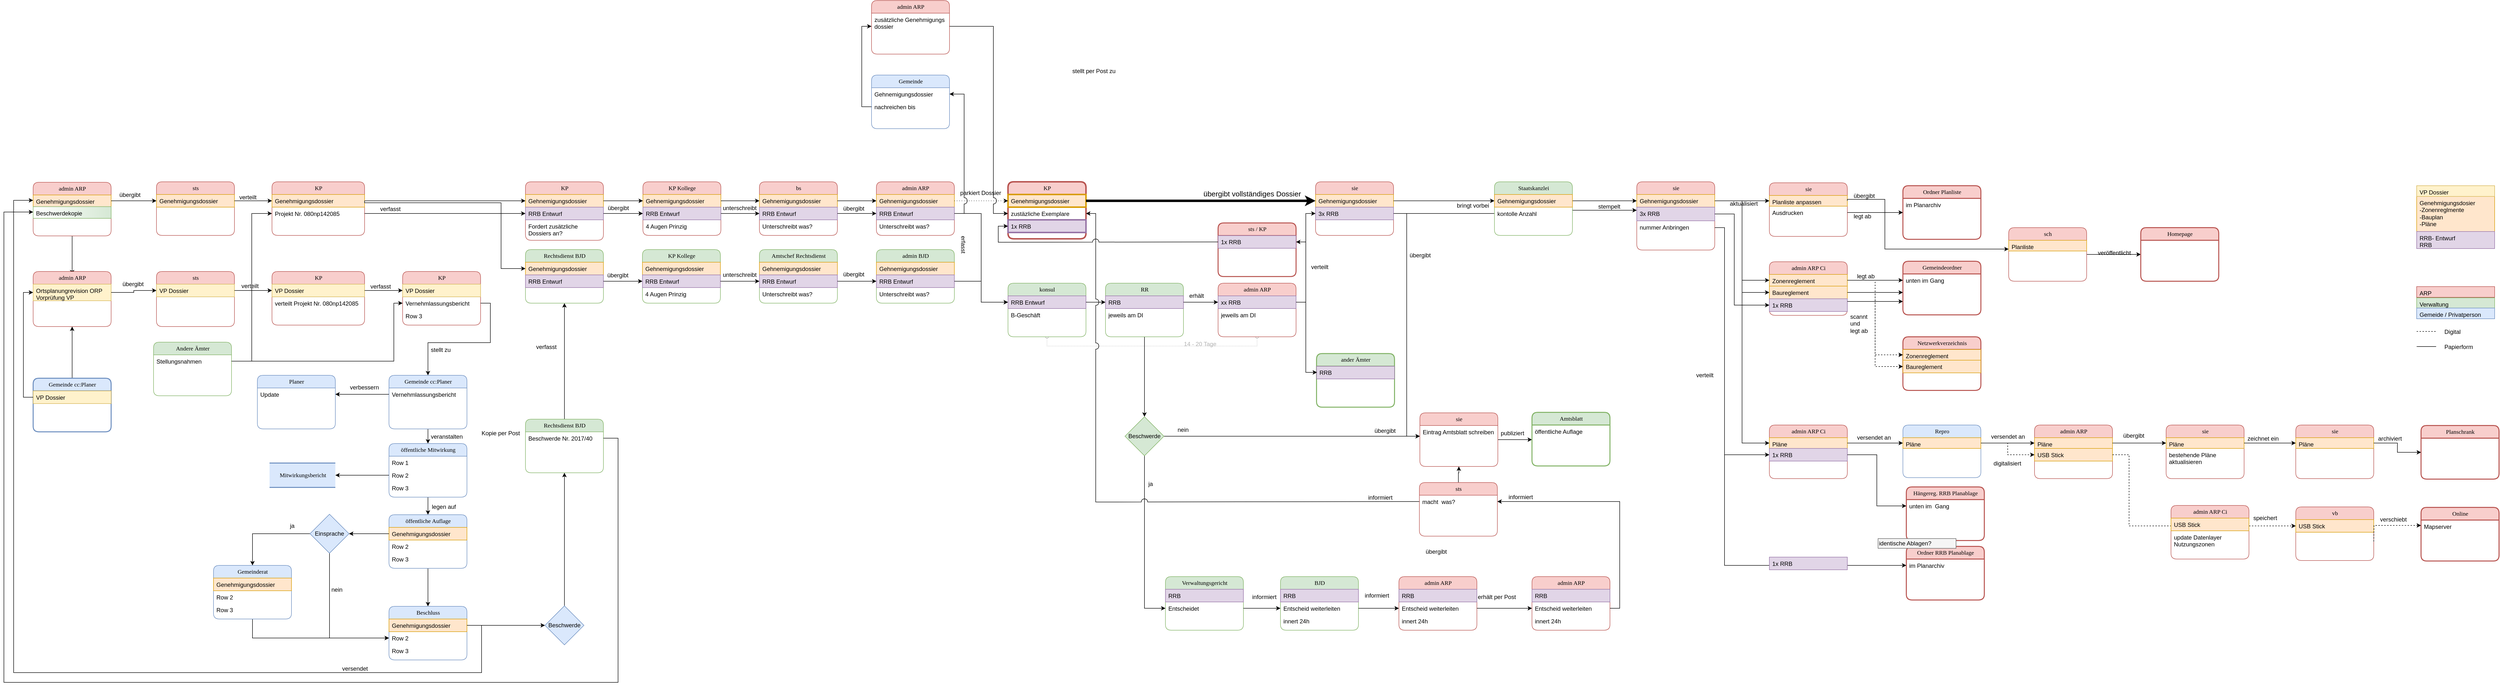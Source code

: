 <mxfile version="13.1.1" type="github" pages="3">
  <diagram id="ssq1MncL-3I1Z2MNMB8j" name="Page-1">
    <mxGraphModel dx="1422" dy="3108" grid="1" gridSize="10" guides="1" tooltips="1" connect="1" arrows="1" fold="1" page="1" pageScale="1" pageWidth="3300" pageHeight="2339" math="0" shadow="0">
      <root>
        <mxCell id="0" />
        <mxCell id="1" parent="0" />
        <mxCell id="lfL5VKpsSmza3gzEDRPe-1" value="" style="edgeStyle=orthogonalEdgeStyle;rounded=0;html=1;jettySize=auto;orthogonalLoop=1;strokeColor=#000000;" parent="1" source="lfL5VKpsSmza3gzEDRPe-2" edge="1">
          <mxGeometry relative="1" as="geometry">
            <mxPoint x="270" y="363" as="targetPoint" />
          </mxGeometry>
        </mxCell>
        <mxCell id="lfL5VKpsSmza3gzEDRPe-2" value="admin ARP" style="swimlane;html=1;fontStyle=0;childLayout=stackLayout;horizontal=1;startSize=26;fillColor=#f8cecc;horizontalStack=0;resizeParent=1;resizeLast=0;collapsible=1;marginBottom=0;swimlaneFillColor=#ffffff;align=center;rounded=1;shadow=0;comic=0;labelBackgroundColor=none;strokeColor=#b85450;strokeWidth=1;fontFamily=Verdana;fontSize=12;fontColor=#000000;" parent="1" vertex="1">
          <mxGeometry x="190" y="174" width="160" height="110" as="geometry" />
        </mxCell>
        <mxCell id="lfL5VKpsSmza3gzEDRPe-3" value="Genehmigungsdossier" style="text;html=1;strokeColor=#d79b00;fillColor=#ffe6cc;spacingLeft=4;spacingRight=4;whiteSpace=wrap;overflow=hidden;rotatable=0;points=[[0,0.5],[1,0.5]];portConstraint=eastwest;" parent="lfL5VKpsSmza3gzEDRPe-2" vertex="1">
          <mxGeometry y="26" width="160" height="24" as="geometry" />
        </mxCell>
        <mxCell id="lfL5VKpsSmza3gzEDRPe-4" value="Beschwerdekopie" style="text;html=1;strokeColor=#82b366;fillColor=#d5e8d4;spacingLeft=4;spacingRight=4;whiteSpace=wrap;overflow=hidden;rotatable=0;points=[[0,0.5],[1,0.5]];portConstraint=eastwest;gradientColor=#ffffff;gradientDirection=west;" parent="lfL5VKpsSmza3gzEDRPe-2" vertex="1">
          <mxGeometry y="50" width="160" height="24" as="geometry" />
        </mxCell>
        <mxCell id="lfL5VKpsSmza3gzEDRPe-5" value="Planer" style="swimlane;html=1;fontStyle=0;childLayout=stackLayout;horizontal=1;startSize=26;fillColor=#dae8fc;horizontalStack=0;resizeParent=1;resizeLast=0;collapsible=1;marginBottom=0;swimlaneFillColor=#ffffff;align=center;rounded=1;shadow=0;comic=0;labelBackgroundColor=none;strokeColor=#6c8ebf;strokeWidth=1;fontFamily=Verdana;fontSize=12;fontColor=#000000;" parent="1" vertex="1">
          <mxGeometry x="650" y="570" width="160" height="110" as="geometry" />
        </mxCell>
        <mxCell id="lfL5VKpsSmza3gzEDRPe-6" value="Update" style="text;html=1;strokeColor=none;fillColor=none;spacingLeft=4;spacingRight=4;whiteSpace=wrap;overflow=hidden;rotatable=0;points=[[0,0.5],[1,0.5]];portConstraint=eastwest;" parent="lfL5VKpsSmza3gzEDRPe-5" vertex="1">
          <mxGeometry y="26" width="160" height="26" as="geometry" />
        </mxCell>
        <mxCell id="lfL5VKpsSmza3gzEDRPe-7" value="Mitwirkungsbericht" style="html=1;rounded=0;shadow=0;comic=0;labelBackgroundColor=none;strokeColor=#6c8ebf;strokeWidth=2;fillColor=#dae8fc;fontFamily=Verdana;fontSize=12;fontColor=#000000;align=center;shape=mxgraph.ios7ui.horLines;" parent="1" vertex="1">
          <mxGeometry x="675" y="750" width="135" height="50" as="geometry" />
        </mxCell>
        <mxCell id="lfL5VKpsSmza3gzEDRPe-8" value="sts" style="swimlane;html=1;fontStyle=0;childLayout=stackLayout;horizontal=1;startSize=26;fillColor=#f8cecc;horizontalStack=0;resizeParent=1;resizeLast=0;collapsible=1;marginBottom=0;swimlaneFillColor=#ffffff;align=center;rounded=1;shadow=0;comic=0;labelBackgroundColor=none;strokeColor=#b85450;strokeWidth=1;fontFamily=Verdana;fontSize=12;fontColor=#000000;" parent="1" vertex="1">
          <mxGeometry x="443" y="357" width="160" height="113" as="geometry" />
        </mxCell>
        <mxCell id="lfL5VKpsSmza3gzEDRPe-9" value="VP Dossier" style="text;html=1;strokeColor=#d6b656;fillColor=#fff2cc;spacingLeft=4;spacingRight=4;whiteSpace=wrap;overflow=hidden;rotatable=0;points=[[0,0.5],[1,0.5]];portConstraint=eastwest;" parent="lfL5VKpsSmza3gzEDRPe-8" vertex="1">
          <mxGeometry y="26" width="160" height="26" as="geometry" />
        </mxCell>
        <mxCell id="lfL5VKpsSmza3gzEDRPe-10" value="übergibt" style="text;spacingTop=-5;align=center" parent="1" vertex="1">
          <mxGeometry x="380" y="374" width="30" height="20" as="geometry" />
        </mxCell>
        <mxCell id="lfL5VKpsSmza3gzEDRPe-11" value="KP" style="swimlane;html=1;fontStyle=0;childLayout=stackLayout;horizontal=1;startSize=26;fillColor=#f8cecc;horizontalStack=0;resizeParent=1;resizeLast=0;collapsible=1;marginBottom=0;swimlaneFillColor=#ffffff;align=center;rounded=1;shadow=0;comic=0;labelBackgroundColor=none;strokeColor=#b85450;strokeWidth=1;fontFamily=Verdana;fontSize=12;fontColor=#000000;" parent="1" vertex="1">
          <mxGeometry x="680" y="357" width="190" height="110" as="geometry" />
        </mxCell>
        <mxCell id="lfL5VKpsSmza3gzEDRPe-12" value="VP Dossier" style="text;html=1;strokeColor=#d6b656;fillColor=#fff2cc;spacingLeft=4;spacingRight=4;whiteSpace=wrap;overflow=hidden;rotatable=0;points=[[0,0.5],[1,0.5]];portConstraint=eastwest;" parent="lfL5VKpsSmza3gzEDRPe-11" vertex="1">
          <mxGeometry y="26" width="190" height="26" as="geometry" />
        </mxCell>
        <mxCell id="lfL5VKpsSmza3gzEDRPe-13" value="verteilt Projekt Nr. 080np142085" style="text;html=1;strokeColor=none;fillColor=none;spacingLeft=4;spacingRight=4;whiteSpace=wrap;overflow=hidden;rotatable=0;points=[[0,0.5],[1,0.5]];portConstraint=eastwest;" parent="lfL5VKpsSmza3gzEDRPe-11" vertex="1">
          <mxGeometry y="52" width="190" height="26" as="geometry" />
        </mxCell>
        <mxCell id="lfL5VKpsSmza3gzEDRPe-14" value="verteilt" style="text;spacingTop=-5;align=center" parent="1" vertex="1">
          <mxGeometry x="620" y="378" width="30" height="26" as="geometry" />
        </mxCell>
        <mxCell id="lfL5VKpsSmza3gzEDRPe-15" value="verfasst" style="text;spacingTop=-5;align=center" parent="1" vertex="1">
          <mxGeometry x="888" y="379" width="30" height="26" as="geometry" />
        </mxCell>
        <mxCell id="lfL5VKpsSmza3gzEDRPe-16" style="edgeStyle=orthogonalEdgeStyle;rounded=0;html=1;entryX=0.5;entryY=0;jettySize=auto;orthogonalLoop=1;" parent="1" source="lfL5VKpsSmza3gzEDRPe-17" target="lfL5VKpsSmza3gzEDRPe-33" edge="1">
          <mxGeometry relative="1" as="geometry" />
        </mxCell>
        <mxCell id="lfL5VKpsSmza3gzEDRPe-17" value="Gemeinde cc:Planer" style="swimlane;html=1;fontStyle=0;childLayout=stackLayout;horizontal=1;startSize=26;fillColor=#dae8fc;horizontalStack=0;resizeParent=1;resizeLast=0;collapsible=1;marginBottom=0;swimlaneFillColor=#ffffff;align=center;rounded=1;shadow=0;comic=0;labelBackgroundColor=none;strokeColor=#6c8ebf;strokeWidth=1;fontFamily=Verdana;fontSize=12;fontColor=#000000;" parent="1" vertex="1">
          <mxGeometry x="920" y="570" width="160" height="110" as="geometry" />
        </mxCell>
        <mxCell id="lfL5VKpsSmza3gzEDRPe-18" value="Vernehmlassungsbericht" style="text;html=1;strokeColor=none;fillColor=none;spacingLeft=4;spacingRight=4;whiteSpace=wrap;overflow=hidden;rotatable=0;points=[[0,0.5],[1,0.5]];portConstraint=eastwest;" parent="lfL5VKpsSmza3gzEDRPe-17" vertex="1">
          <mxGeometry y="26" width="160" height="26" as="geometry" />
        </mxCell>
        <mxCell id="lfL5VKpsSmza3gzEDRPe-19" value="KP" style="swimlane;html=1;fontStyle=0;childLayout=stackLayout;horizontal=1;startSize=26;fillColor=#f8cecc;horizontalStack=0;resizeParent=1;resizeLast=0;collapsible=1;marginBottom=0;swimlaneFillColor=#ffffff;align=center;rounded=1;shadow=0;comic=0;labelBackgroundColor=none;strokeColor=#b85450;strokeWidth=1;fontFamily=Verdana;fontSize=12;fontColor=#000000;" parent="1" vertex="1">
          <mxGeometry x="948" y="357" width="160" height="110" as="geometry" />
        </mxCell>
        <mxCell id="lfL5VKpsSmza3gzEDRPe-20" value="VP Dossier" style="text;html=1;strokeColor=#d6b656;fillColor=#fff2cc;spacingLeft=4;spacingRight=4;whiteSpace=wrap;overflow=hidden;rotatable=0;points=[[0,0.5],[1,0.5]];portConstraint=eastwest;" parent="lfL5VKpsSmza3gzEDRPe-19" vertex="1">
          <mxGeometry y="26" width="160" height="26" as="geometry" />
        </mxCell>
        <mxCell id="lfL5VKpsSmza3gzEDRPe-21" value="Vernehmlassungsbericht" style="text;html=1;strokeColor=none;fillColor=none;spacingLeft=4;spacingRight=4;whiteSpace=wrap;overflow=hidden;rotatable=0;points=[[0,0.5],[1,0.5]];portConstraint=eastwest;" parent="lfL5VKpsSmza3gzEDRPe-19" vertex="1">
          <mxGeometry y="52" width="160" height="26" as="geometry" />
        </mxCell>
        <mxCell id="lfL5VKpsSmza3gzEDRPe-22" value="Row 3" style="text;html=1;strokeColor=none;fillColor=none;spacingLeft=4;spacingRight=4;whiteSpace=wrap;overflow=hidden;rotatable=0;points=[[0,0.5],[1,0.5]];portConstraint=eastwest;" parent="lfL5VKpsSmza3gzEDRPe-19" vertex="1">
          <mxGeometry y="78" width="160" height="26" as="geometry" />
        </mxCell>
        <mxCell id="lfL5VKpsSmza3gzEDRPe-23" style="edgeStyle=orthogonalEdgeStyle;rounded=0;html=1;jettySize=auto;orthogonalLoop=1;exitX=1;exitY=0.5;" parent="1" source="lfL5VKpsSmza3gzEDRPe-21" target="lfL5VKpsSmza3gzEDRPe-17" edge="1">
          <mxGeometry relative="1" as="geometry">
            <Array as="points">
              <mxPoint x="1128" y="422" />
              <mxPoint x="1128" y="503" />
              <mxPoint x="1000" y="503" />
            </Array>
          </mxGeometry>
        </mxCell>
        <mxCell id="lfL5VKpsSmza3gzEDRPe-24" style="edgeStyle=orthogonalEdgeStyle;rounded=0;html=1;jettySize=auto;orthogonalLoop=1;" parent="1" source="lfL5VKpsSmza3gzEDRPe-9" target="lfL5VKpsSmza3gzEDRPe-12" edge="1">
          <mxGeometry relative="1" as="geometry" />
        </mxCell>
        <mxCell id="lfL5VKpsSmza3gzEDRPe-25" style="edgeStyle=orthogonalEdgeStyle;rounded=0;html=1;jettySize=auto;orthogonalLoop=1;" parent="1" source="lfL5VKpsSmza3gzEDRPe-12" target="lfL5VKpsSmza3gzEDRPe-20" edge="1">
          <mxGeometry relative="1" as="geometry" />
        </mxCell>
        <mxCell id="lfL5VKpsSmza3gzEDRPe-26" style="edgeStyle=orthogonalEdgeStyle;rounded=0;html=1;jettySize=auto;orthogonalLoop=1;" parent="1" source="lfL5VKpsSmza3gzEDRPe-18" target="lfL5VKpsSmza3gzEDRPe-6" edge="1">
          <mxGeometry relative="1" as="geometry" />
        </mxCell>
        <mxCell id="lfL5VKpsSmza3gzEDRPe-27" style="edgeStyle=orthogonalEdgeStyle;rounded=0;html=1;exitX=0.5;exitY=1;entryX=0.5;entryY=0;jettySize=auto;orthogonalLoop=1;" parent="1" source="lfL5VKpsSmza3gzEDRPe-28" target="lfL5VKpsSmza3gzEDRPe-38" edge="1">
          <mxGeometry relative="1" as="geometry" />
        </mxCell>
        <mxCell id="lfL5VKpsSmza3gzEDRPe-28" value="öffentliche Auflage" style="swimlane;html=1;fontStyle=0;childLayout=stackLayout;horizontal=1;startSize=26;fillColor=#dae8fc;horizontalStack=0;resizeParent=1;resizeLast=0;collapsible=1;marginBottom=0;swimlaneFillColor=#ffffff;align=center;rounded=1;shadow=0;comic=0;labelBackgroundColor=none;strokeColor=#6c8ebf;strokeWidth=1;fontFamily=Verdana;fontSize=12;fontColor=#000000;" parent="1" vertex="1">
          <mxGeometry x="920" y="856" width="160" height="110" as="geometry" />
        </mxCell>
        <mxCell id="lfL5VKpsSmza3gzEDRPe-29" value="Genehmigungsdossier" style="text;html=1;strokeColor=#d79b00;fillColor=#ffe6cc;spacingLeft=4;spacingRight=4;whiteSpace=wrap;overflow=hidden;rotatable=0;points=[[0,0.5],[1,0.5]];portConstraint=eastwest;" parent="lfL5VKpsSmza3gzEDRPe-28" vertex="1">
          <mxGeometry y="26" width="160" height="26" as="geometry" />
        </mxCell>
        <mxCell id="lfL5VKpsSmza3gzEDRPe-30" value="Row 2" style="text;html=1;strokeColor=none;fillColor=none;spacingLeft=4;spacingRight=4;whiteSpace=wrap;overflow=hidden;rotatable=0;points=[[0,0.5],[1,0.5]];portConstraint=eastwest;" parent="lfL5VKpsSmza3gzEDRPe-28" vertex="1">
          <mxGeometry y="52" width="160" height="26" as="geometry" />
        </mxCell>
        <mxCell id="lfL5VKpsSmza3gzEDRPe-31" value="Row 3" style="text;html=1;strokeColor=none;fillColor=none;spacingLeft=4;spacingRight=4;whiteSpace=wrap;overflow=hidden;rotatable=0;points=[[0,0.5],[1,0.5]];portConstraint=eastwest;" parent="lfL5VKpsSmza3gzEDRPe-28" vertex="1">
          <mxGeometry y="78" width="160" height="26" as="geometry" />
        </mxCell>
        <mxCell id="lfL5VKpsSmza3gzEDRPe-32" style="edgeStyle=orthogonalEdgeStyle;rounded=0;html=1;entryX=0.5;entryY=0;jettySize=auto;orthogonalLoop=1;" parent="1" source="lfL5VKpsSmza3gzEDRPe-33" target="lfL5VKpsSmza3gzEDRPe-28" edge="1">
          <mxGeometry relative="1" as="geometry" />
        </mxCell>
        <mxCell id="lfL5VKpsSmza3gzEDRPe-33" value="öffentliche Mitwirkung" style="swimlane;html=1;fontStyle=0;childLayout=stackLayout;horizontal=1;startSize=26;fillColor=#dae8fc;horizontalStack=0;resizeParent=1;resizeLast=0;collapsible=1;marginBottom=0;swimlaneFillColor=#ffffff;align=center;rounded=1;shadow=0;comic=0;labelBackgroundColor=none;strokeColor=#6c8ebf;strokeWidth=1;fontFamily=Verdana;fontSize=12;fontColor=#000000;" parent="1" vertex="1">
          <mxGeometry x="920" y="710" width="160" height="110" as="geometry" />
        </mxCell>
        <mxCell id="lfL5VKpsSmza3gzEDRPe-34" value="Row 1" style="text;html=1;strokeColor=none;fillColor=none;spacingLeft=4;spacingRight=4;whiteSpace=wrap;overflow=hidden;rotatable=0;points=[[0,0.5],[1,0.5]];portConstraint=eastwest;" parent="lfL5VKpsSmza3gzEDRPe-33" vertex="1">
          <mxGeometry y="26" width="160" height="26" as="geometry" />
        </mxCell>
        <mxCell id="lfL5VKpsSmza3gzEDRPe-35" value="Row 2" style="text;html=1;strokeColor=none;fillColor=none;spacingLeft=4;spacingRight=4;whiteSpace=wrap;overflow=hidden;rotatable=0;points=[[0,0.5],[1,0.5]];portConstraint=eastwest;" parent="lfL5VKpsSmza3gzEDRPe-33" vertex="1">
          <mxGeometry y="52" width="160" height="26" as="geometry" />
        </mxCell>
        <mxCell id="lfL5VKpsSmza3gzEDRPe-36" value="Row 3" style="text;html=1;strokeColor=none;fillColor=none;spacingLeft=4;spacingRight=4;whiteSpace=wrap;overflow=hidden;rotatable=0;points=[[0,0.5],[1,0.5]];portConstraint=eastwest;" parent="lfL5VKpsSmza3gzEDRPe-33" vertex="1">
          <mxGeometry y="78" width="160" height="26" as="geometry" />
        </mxCell>
        <mxCell id="lfL5VKpsSmza3gzEDRPe-37" style="edgeStyle=orthogonalEdgeStyle;rounded=0;html=1;jettySize=auto;orthogonalLoop=1;strokeColor=#000000;exitX=1;exitY=0.5;" parent="1" source="lfL5VKpsSmza3gzEDRPe-39" target="lfL5VKpsSmza3gzEDRPe-3" edge="1">
          <mxGeometry relative="1" as="geometry">
            <Array as="points">
              <mxPoint x="1110" y="1083" />
              <mxPoint x="1110" y="1180" />
              <mxPoint x="150" y="1180" />
              <mxPoint x="150" y="211" />
            </Array>
          </mxGeometry>
        </mxCell>
        <mxCell id="lfL5VKpsSmza3gzEDRPe-38" value="Beschluss" style="swimlane;html=1;fontStyle=0;childLayout=stackLayout;horizontal=1;startSize=26;fillColor=#dae8fc;horizontalStack=0;resizeParent=1;resizeLast=0;collapsible=1;marginBottom=0;swimlaneFillColor=#ffffff;align=center;rounded=1;shadow=0;comic=0;labelBackgroundColor=none;strokeColor=#6c8ebf;strokeWidth=1;fontFamily=Verdana;fontSize=12;fontColor=#000000;" parent="1" vertex="1">
          <mxGeometry x="920" y="1044" width="160" height="110" as="geometry" />
        </mxCell>
        <mxCell id="lfL5VKpsSmza3gzEDRPe-39" value="Genehmigungsdossier" style="text;html=1;strokeColor=#d79b00;fillColor=#ffe6cc;spacingLeft=4;spacingRight=4;whiteSpace=wrap;overflow=hidden;rotatable=0;points=[[0,0.5],[1,0.5]];portConstraint=eastwest;" parent="lfL5VKpsSmza3gzEDRPe-38" vertex="1">
          <mxGeometry y="26" width="160" height="26" as="geometry" />
        </mxCell>
        <mxCell id="lfL5VKpsSmza3gzEDRPe-40" value="Row 2" style="text;html=1;strokeColor=none;fillColor=none;spacingLeft=4;spacingRight=4;whiteSpace=wrap;overflow=hidden;rotatable=0;points=[[0,0.5],[1,0.5]];portConstraint=eastwest;" parent="lfL5VKpsSmza3gzEDRPe-38" vertex="1">
          <mxGeometry y="52" width="160" height="26" as="geometry" />
        </mxCell>
        <mxCell id="lfL5VKpsSmza3gzEDRPe-41" value="Row 3" style="text;html=1;strokeColor=none;fillColor=none;spacingLeft=4;spacingRight=4;whiteSpace=wrap;overflow=hidden;rotatable=0;points=[[0,0.5],[1,0.5]];portConstraint=eastwest;" parent="lfL5VKpsSmza3gzEDRPe-38" vertex="1">
          <mxGeometry y="78" width="160" height="26" as="geometry" />
        </mxCell>
        <mxCell id="lfL5VKpsSmza3gzEDRPe-42" style="edgeStyle=orthogonalEdgeStyle;rounded=0;html=1;entryX=0.5;entryY=1;jettySize=auto;orthogonalLoop=1;" parent="1" source="lfL5VKpsSmza3gzEDRPe-43" target="lfL5VKpsSmza3gzEDRPe-52" edge="1">
          <mxGeometry relative="1" as="geometry" />
        </mxCell>
        <mxCell id="lfL5VKpsSmza3gzEDRPe-43" value="Rechtsdienst BJD" style="swimlane;html=1;fontStyle=0;childLayout=stackLayout;horizontal=1;startSize=26;fillColor=#d5e8d4;horizontalStack=0;resizeParent=1;resizeLast=0;collapsible=1;marginBottom=0;swimlaneFillColor=#ffffff;align=center;rounded=1;shadow=0;comic=0;labelBackgroundColor=none;strokeColor=#82b366;strokeWidth=1;fontFamily=Verdana;fontSize=12;fontColor=#000000;" parent="1" vertex="1">
          <mxGeometry x="1200" y="660" width="160" height="110" as="geometry" />
        </mxCell>
        <mxCell id="lfL5VKpsSmza3gzEDRPe-44" value="Beschwerde Nr. 2017/40" style="text;html=1;strokeColor=none;fillColor=none;spacingLeft=4;spacingRight=4;whiteSpace=wrap;overflow=hidden;rotatable=0;points=[[0,0.5],[1,0.5]];portConstraint=eastwest;" parent="lfL5VKpsSmza3gzEDRPe-43" vertex="1">
          <mxGeometry y="26" width="160" height="26" as="geometry" />
        </mxCell>
        <mxCell id="lfL5VKpsSmza3gzEDRPe-45" value="admin ARP" style="swimlane;html=1;fontStyle=0;childLayout=stackLayout;horizontal=1;startSize=26;fillColor=#f8cecc;horizontalStack=0;resizeParent=1;resizeLast=0;collapsible=1;marginBottom=0;swimlaneFillColor=#ffffff;align=center;rounded=1;shadow=0;comic=0;labelBackgroundColor=none;strokeColor=#b85450;strokeWidth=1;fontFamily=Verdana;fontSize=12;fontColor=#000000;" parent="1" vertex="1">
          <mxGeometry x="190" y="357" width="160" height="113" as="geometry" />
        </mxCell>
        <mxCell id="lfL5VKpsSmza3gzEDRPe-46" value="Ortsplanungrevision ORP&lt;br&gt;Vorprüfung VP" style="text;html=1;strokeColor=#d6b656;fillColor=#fff2cc;spacingLeft=4;spacingRight=4;whiteSpace=wrap;overflow=hidden;rotatable=0;points=[[0,0.5],[1,0.5]];portConstraint=eastwest;" parent="lfL5VKpsSmza3gzEDRPe-45" vertex="1">
          <mxGeometry y="26" width="160" height="34" as="geometry" />
        </mxCell>
        <mxCell id="lfL5VKpsSmza3gzEDRPe-47" value="sts" style="swimlane;html=1;fontStyle=0;childLayout=stackLayout;horizontal=1;startSize=26;fillColor=#f8cecc;horizontalStack=0;resizeParent=1;resizeLast=0;collapsible=1;marginBottom=0;swimlaneFillColor=#ffffff;align=center;rounded=1;shadow=0;comic=0;labelBackgroundColor=none;strokeColor=#b85450;strokeWidth=1;fontFamily=Verdana;fontSize=12;fontColor=#000000;" parent="1" vertex="1">
          <mxGeometry x="443" y="173" width="160" height="110" as="geometry" />
        </mxCell>
        <mxCell id="lfL5VKpsSmza3gzEDRPe-48" value="Genehmigungsdossier" style="text;html=1;strokeColor=#d79b00;fillColor=#ffe6cc;spacingLeft=4;spacingRight=4;whiteSpace=wrap;overflow=hidden;rotatable=0;points=[[0,0.5],[1,0.5]];portConstraint=eastwest;" parent="lfL5VKpsSmza3gzEDRPe-47" vertex="1">
          <mxGeometry y="26" width="160" height="26" as="geometry" />
        </mxCell>
        <mxCell id="lfL5VKpsSmza3gzEDRPe-49" value="KP" style="swimlane;html=1;fontStyle=0;childLayout=stackLayout;horizontal=1;startSize=26;fillColor=#f8cecc;horizontalStack=0;resizeParent=1;resizeLast=0;collapsible=1;marginBottom=0;swimlaneFillColor=#ffffff;align=center;rounded=1;shadow=0;comic=0;labelBackgroundColor=none;strokeColor=#b85450;strokeWidth=1;fontFamily=Verdana;fontSize=12;fontColor=#000000;" parent="1" vertex="1">
          <mxGeometry x="680" y="173" width="190" height="110" as="geometry" />
        </mxCell>
        <mxCell id="lfL5VKpsSmza3gzEDRPe-50" value="Genehmigungsdossier" style="text;html=1;strokeColor=#d79b00;fillColor=#ffe6cc;spacingLeft=4;spacingRight=4;whiteSpace=wrap;overflow=hidden;rotatable=0;points=[[0,0.5],[1,0.5]];portConstraint=eastwest;" parent="lfL5VKpsSmza3gzEDRPe-49" vertex="1">
          <mxGeometry y="26" width="190" height="26" as="geometry" />
        </mxCell>
        <mxCell id="lfL5VKpsSmza3gzEDRPe-51" value="Projekt Nr. 080np142085" style="text;html=1;strokeColor=none;fillColor=none;spacingLeft=4;spacingRight=4;whiteSpace=wrap;overflow=hidden;rotatable=0;points=[[0,0.5],[1,0.5]];portConstraint=eastwest;" parent="lfL5VKpsSmza3gzEDRPe-49" vertex="1">
          <mxGeometry y="52" width="190" height="26" as="geometry" />
        </mxCell>
        <mxCell id="lfL5VKpsSmza3gzEDRPe-52" value="Rechtsdienst BJD" style="swimlane;html=1;fontStyle=0;childLayout=stackLayout;horizontal=1;startSize=26;fillColor=#d5e8d4;horizontalStack=0;resizeParent=1;resizeLast=0;collapsible=1;marginBottom=0;swimlaneFillColor=#ffffff;align=center;rounded=1;shadow=0;comic=0;labelBackgroundColor=none;strokeColor=#82b366;strokeWidth=1;fontFamily=Verdana;fontSize=12;fontColor=#000000;" parent="1" vertex="1">
          <mxGeometry x="1200" y="312" width="160" height="110" as="geometry" />
        </mxCell>
        <mxCell id="lfL5VKpsSmza3gzEDRPe-53" value="Genehmigungsdossier" style="text;html=1;strokeColor=#d79b00;fillColor=#ffe6cc;spacingLeft=4;spacingRight=4;whiteSpace=wrap;overflow=hidden;rotatable=0;points=[[0,0.5],[1,0.5]];portConstraint=eastwest;" parent="lfL5VKpsSmza3gzEDRPe-52" vertex="1">
          <mxGeometry y="26" width="160" height="26" as="geometry" />
        </mxCell>
        <mxCell id="lfL5VKpsSmza3gzEDRPe-54" value="RRB Entwurf" style="text;html=1;strokeColor=#9673a6;fillColor=#e1d5e7;spacingLeft=4;spacingRight=4;whiteSpace=wrap;overflow=hidden;rotatable=0;points=[[0,0.5],[1,0.5]];portConstraint=eastwest;" parent="lfL5VKpsSmza3gzEDRPe-52" vertex="1">
          <mxGeometry y="52" width="160" height="26" as="geometry" />
        </mxCell>
        <mxCell id="lfL5VKpsSmza3gzEDRPe-55" value="KP" style="swimlane;html=1;fontStyle=0;childLayout=stackLayout;horizontal=1;startSize=26;fillColor=#f8cecc;horizontalStack=0;resizeParent=1;resizeLast=0;collapsible=1;marginBottom=0;swimlaneFillColor=#ffffff;align=center;rounded=1;shadow=0;comic=0;labelBackgroundColor=none;strokeColor=#b85450;strokeWidth=1;fontFamily=Verdana;fontSize=12;fontColor=#000000;" parent="1" vertex="1">
          <mxGeometry x="1200" y="173" width="160" height="120" as="geometry" />
        </mxCell>
        <mxCell id="lfL5VKpsSmza3gzEDRPe-56" value="Gehnemigungsdossier" style="text;html=1;strokeColor=#d79b00;fillColor=#ffe6cc;spacingLeft=4;spacingRight=4;whiteSpace=wrap;overflow=hidden;rotatable=0;points=[[0,0.5],[1,0.5]];portConstraint=eastwest;" parent="lfL5VKpsSmza3gzEDRPe-55" vertex="1">
          <mxGeometry y="26" width="160" height="26" as="geometry" />
        </mxCell>
        <mxCell id="lfL5VKpsSmza3gzEDRPe-57" value="RRB Entwurf" style="text;html=1;strokeColor=#9673a6;fillColor=#e1d5e7;spacingLeft=4;spacingRight=4;whiteSpace=wrap;overflow=hidden;rotatable=0;points=[[0,0.5],[1,0.5]];portConstraint=eastwest;" parent="lfL5VKpsSmza3gzEDRPe-55" vertex="1">
          <mxGeometry y="52" width="160" height="26" as="geometry" />
        </mxCell>
        <mxCell id="lfL5VKpsSmza3gzEDRPe-58" value="Fordert zusätzliche Dossiers an? " style="text;html=1;strokeColor=none;fillColor=none;spacingLeft=4;spacingRight=4;whiteSpace=wrap;overflow=hidden;rotatable=0;points=[[0,0.5],[1,0.5]];portConstraint=eastwest;" parent="lfL5VKpsSmza3gzEDRPe-55" vertex="1">
          <mxGeometry y="78" width="160" height="42" as="geometry" />
        </mxCell>
        <mxCell id="lfL5VKpsSmza3gzEDRPe-59" value="KP Kollege" style="swimlane;html=1;fontStyle=0;childLayout=stackLayout;horizontal=1;startSize=26;fillColor=#f8cecc;horizontalStack=0;resizeParent=1;resizeLast=0;collapsible=1;marginBottom=0;swimlaneFillColor=#ffffff;align=center;rounded=1;shadow=0;comic=0;labelBackgroundColor=none;strokeColor=#b85450;strokeWidth=1;fontFamily=Verdana;fontSize=12;fontColor=#000000;" parent="1" vertex="1">
          <mxGeometry x="1441" y="173" width="160" height="110" as="geometry" />
        </mxCell>
        <mxCell id="lfL5VKpsSmza3gzEDRPe-60" value="Gehnemigungsdossier" style="text;html=1;strokeColor=#d79b00;fillColor=#ffe6cc;spacingLeft=4;spacingRight=4;whiteSpace=wrap;overflow=hidden;rotatable=0;points=[[0,0.5],[1,0.5]];portConstraint=eastwest;" parent="lfL5VKpsSmza3gzEDRPe-59" vertex="1">
          <mxGeometry y="26" width="160" height="26" as="geometry" />
        </mxCell>
        <mxCell id="lfL5VKpsSmza3gzEDRPe-61" value="RRB Entwurf" style="text;html=1;strokeColor=#9673a6;fillColor=#e1d5e7;spacingLeft=4;spacingRight=4;whiteSpace=wrap;overflow=hidden;rotatable=0;points=[[0,0.5],[1,0.5]];portConstraint=eastwest;" parent="lfL5VKpsSmza3gzEDRPe-59" vertex="1">
          <mxGeometry y="52" width="160" height="26" as="geometry" />
        </mxCell>
        <mxCell id="lfL5VKpsSmza3gzEDRPe-62" value="4 Augen Prinzig" style="text;html=1;strokeColor=none;fillColor=none;spacingLeft=4;spacingRight=4;whiteSpace=wrap;overflow=hidden;rotatable=0;points=[[0,0.5],[1,0.5]];portConstraint=eastwest;" parent="lfL5VKpsSmza3gzEDRPe-59" vertex="1">
          <mxGeometry y="78" width="160" height="26" as="geometry" />
        </mxCell>
        <mxCell id="lfL5VKpsSmza3gzEDRPe-63" value="KP Kollege" style="swimlane;html=1;fontStyle=0;childLayout=stackLayout;horizontal=1;startSize=26;fillColor=#d5e8d4;horizontalStack=0;resizeParent=1;resizeLast=0;collapsible=1;marginBottom=0;swimlaneFillColor=#ffffff;align=center;rounded=1;shadow=0;comic=0;labelBackgroundColor=none;strokeColor=#82b366;strokeWidth=1;fontFamily=Verdana;fontSize=12;fontColor=#000000;" parent="1" vertex="1">
          <mxGeometry x="1440" y="312" width="160" height="110" as="geometry" />
        </mxCell>
        <mxCell id="lfL5VKpsSmza3gzEDRPe-64" value="Gehnemigungsdossier" style="text;html=1;strokeColor=#d79b00;fillColor=#ffe6cc;spacingLeft=4;spacingRight=4;whiteSpace=wrap;overflow=hidden;rotatable=0;points=[[0,0.5],[1,0.5]];portConstraint=eastwest;" parent="lfL5VKpsSmza3gzEDRPe-63" vertex="1">
          <mxGeometry y="26" width="160" height="26" as="geometry" />
        </mxCell>
        <mxCell id="lfL5VKpsSmza3gzEDRPe-65" value="RRB Entwurf" style="text;html=1;strokeColor=#9673a6;fillColor=#e1d5e7;spacingLeft=4;spacingRight=4;whiteSpace=wrap;overflow=hidden;rotatable=0;points=[[0,0.5],[1,0.5]];portConstraint=eastwest;" parent="lfL5VKpsSmza3gzEDRPe-63" vertex="1">
          <mxGeometry y="52" width="160" height="26" as="geometry" />
        </mxCell>
        <mxCell id="lfL5VKpsSmza3gzEDRPe-66" value="4 Augen Prinzig" style="text;html=1;strokeColor=none;fillColor=none;spacingLeft=4;spacingRight=4;whiteSpace=wrap;overflow=hidden;rotatable=0;points=[[0,0.5],[1,0.5]];portConstraint=eastwest;" parent="lfL5VKpsSmza3gzEDRPe-63" vertex="1">
          <mxGeometry y="78" width="160" height="26" as="geometry" />
        </mxCell>
        <mxCell id="lfL5VKpsSmza3gzEDRPe-67" value="bs" style="swimlane;html=1;fontStyle=0;childLayout=stackLayout;horizontal=1;startSize=26;fillColor=#f8cecc;horizontalStack=0;resizeParent=1;resizeLast=0;collapsible=1;marginBottom=0;swimlaneFillColor=#ffffff;align=center;rounded=1;shadow=0;comic=0;labelBackgroundColor=none;strokeColor=#b85450;strokeWidth=1;fontFamily=Verdana;fontSize=12;fontColor=#000000;" parent="1" vertex="1">
          <mxGeometry x="1680" y="173" width="160" height="110" as="geometry" />
        </mxCell>
        <mxCell id="lfL5VKpsSmza3gzEDRPe-68" value="Gehnemigungsdossier" style="text;html=1;strokeColor=#d79b00;fillColor=#ffe6cc;spacingLeft=4;spacingRight=4;whiteSpace=wrap;overflow=hidden;rotatable=0;points=[[0,0.5],[1,0.5]];portConstraint=eastwest;" parent="lfL5VKpsSmza3gzEDRPe-67" vertex="1">
          <mxGeometry y="26" width="160" height="26" as="geometry" />
        </mxCell>
        <mxCell id="lfL5VKpsSmza3gzEDRPe-69" value="RRB Entwurf" style="text;html=1;strokeColor=#9673a6;fillColor=#e1d5e7;spacingLeft=4;spacingRight=4;whiteSpace=wrap;overflow=hidden;rotatable=0;points=[[0,0.5],[1,0.5]];portConstraint=eastwest;" parent="lfL5VKpsSmza3gzEDRPe-67" vertex="1">
          <mxGeometry y="52" width="160" height="26" as="geometry" />
        </mxCell>
        <mxCell id="lfL5VKpsSmza3gzEDRPe-70" value="Unterschreibt was?" style="text;html=1;strokeColor=none;fillColor=none;spacingLeft=4;spacingRight=4;whiteSpace=wrap;overflow=hidden;rotatable=0;points=[[0,0.5],[1,0.5]];portConstraint=eastwest;" parent="lfL5VKpsSmza3gzEDRPe-67" vertex="1">
          <mxGeometry y="78" width="160" height="26" as="geometry" />
        </mxCell>
        <mxCell id="lfL5VKpsSmza3gzEDRPe-71" value="Amtschef Rechtsdienst" style="swimlane;html=1;fontStyle=0;childLayout=stackLayout;horizontal=1;startSize=26;fillColor=#d5e8d4;horizontalStack=0;resizeParent=1;resizeLast=0;collapsible=1;marginBottom=0;swimlaneFillColor=#ffffff;align=center;rounded=1;shadow=0;comic=0;labelBackgroundColor=none;strokeColor=#82b366;strokeWidth=1;fontFamily=Verdana;fontSize=12;fontColor=#000000;" parent="1" vertex="1">
          <mxGeometry x="1680" y="312" width="160" height="110" as="geometry" />
        </mxCell>
        <mxCell id="lfL5VKpsSmza3gzEDRPe-72" value="Gehnemigungsdossier" style="text;html=1;strokeColor=#d79b00;fillColor=#ffe6cc;spacingLeft=4;spacingRight=4;whiteSpace=wrap;overflow=hidden;rotatable=0;points=[[0,0.5],[1,0.5]];portConstraint=eastwest;" parent="lfL5VKpsSmza3gzEDRPe-71" vertex="1">
          <mxGeometry y="26" width="160" height="26" as="geometry" />
        </mxCell>
        <mxCell id="lfL5VKpsSmza3gzEDRPe-73" value="RRB Entwurf" style="text;html=1;strokeColor=#9673a6;fillColor=#e1d5e7;spacingLeft=4;spacingRight=4;whiteSpace=wrap;overflow=hidden;rotatable=0;points=[[0,0.5],[1,0.5]];portConstraint=eastwest;" parent="lfL5VKpsSmza3gzEDRPe-71" vertex="1">
          <mxGeometry y="52" width="160" height="26" as="geometry" />
        </mxCell>
        <mxCell id="lfL5VKpsSmza3gzEDRPe-74" value="Unterschreibt was?" style="text;html=1;strokeColor=none;fillColor=none;spacingLeft=4;spacingRight=4;whiteSpace=wrap;overflow=hidden;rotatable=0;points=[[0,0.5],[1,0.5]];portConstraint=eastwest;" parent="lfL5VKpsSmza3gzEDRPe-71" vertex="1">
          <mxGeometry y="78" width="160" height="26" as="geometry" />
        </mxCell>
        <mxCell id="lfL5VKpsSmza3gzEDRPe-75" value="admin ARP" style="swimlane;html=1;fontStyle=0;childLayout=stackLayout;horizontal=1;startSize=26;fillColor=#f8cecc;horizontalStack=0;resizeParent=1;resizeLast=0;collapsible=1;marginBottom=0;swimlaneFillColor=#ffffff;align=center;rounded=1;shadow=0;comic=0;labelBackgroundColor=none;strokeColor=#b85450;strokeWidth=1;fontFamily=Verdana;fontSize=12;fontColor=#000000;" parent="1" vertex="1">
          <mxGeometry x="1920" y="173" width="160" height="110" as="geometry" />
        </mxCell>
        <mxCell id="lfL5VKpsSmza3gzEDRPe-76" value="Gehnemigungsdossier" style="text;html=1;strokeColor=#d79b00;fillColor=#ffe6cc;spacingLeft=4;spacingRight=4;whiteSpace=wrap;overflow=hidden;rotatable=0;points=[[0,0.5],[1,0.5]];portConstraint=eastwest;" parent="lfL5VKpsSmza3gzEDRPe-75" vertex="1">
          <mxGeometry y="26" width="160" height="26" as="geometry" />
        </mxCell>
        <mxCell id="lfL5VKpsSmza3gzEDRPe-77" value="RRB Entwurf" style="text;html=1;strokeColor=#9673a6;fillColor=#e1d5e7;spacingLeft=4;spacingRight=4;whiteSpace=wrap;overflow=hidden;rotatable=0;points=[[0,0.5],[1,0.5]];portConstraint=eastwest;" parent="lfL5VKpsSmza3gzEDRPe-75" vertex="1">
          <mxGeometry y="52" width="160" height="26" as="geometry" />
        </mxCell>
        <mxCell id="lfL5VKpsSmza3gzEDRPe-78" value="Unterschreibt was?" style="text;html=1;strokeColor=none;fillColor=none;spacingLeft=4;spacingRight=4;whiteSpace=wrap;overflow=hidden;rotatable=0;points=[[0,0.5],[1,0.5]];portConstraint=eastwest;" parent="lfL5VKpsSmza3gzEDRPe-75" vertex="1">
          <mxGeometry y="78" width="160" height="26" as="geometry" />
        </mxCell>
        <mxCell id="lfL5VKpsSmza3gzEDRPe-79" style="edgeStyle=orthogonalEdgeStyle;rounded=0;html=1;entryX=0.5;entryY=1;jettySize=auto;orthogonalLoop=1;strokeColor=#B3B3B3;fillColor=#dae8fc;endArrow=oval;endFill=0;startArrow=oval;startFill=0;jumpStyle=arc;jumpSize=13;shadow=0;comic=0;dashed=1;dashPattern=1 2;exitX=0.5;exitY=1;" parent="1" source="lfL5VKpsSmza3gzEDRPe-80" target="lfL5VKpsSmza3gzEDRPe-275" edge="1">
          <mxGeometry relative="1" as="geometry">
            <Array as="points">
              <mxPoint x="2270" y="510" />
              <mxPoint x="2701" y="510" />
            </Array>
          </mxGeometry>
        </mxCell>
        <mxCell id="lfL5VKpsSmza3gzEDRPe-80" value="konsul" style="swimlane;html=1;fontStyle=0;childLayout=stackLayout;horizontal=1;startSize=26;fillColor=#d5e8d4;horizontalStack=0;resizeParent=1;resizeLast=0;collapsible=1;marginBottom=0;swimlaneFillColor=#ffffff;align=center;rounded=1;shadow=0;comic=0;labelBackgroundColor=none;strokeColor=#82b366;strokeWidth=1;fontFamily=Verdana;fontSize=12;fontColor=#000000;" parent="1" vertex="1">
          <mxGeometry x="2190" y="381" width="160" height="110" as="geometry" />
        </mxCell>
        <mxCell id="lfL5VKpsSmza3gzEDRPe-81" value="RRB Entwurf" style="text;html=1;strokeColor=#9673a6;fillColor=#e1d5e7;spacingLeft=4;spacingRight=4;whiteSpace=wrap;overflow=hidden;rotatable=0;points=[[0,0.5],[1,0.5]];portConstraint=eastwest;" parent="lfL5VKpsSmza3gzEDRPe-80" vertex="1">
          <mxGeometry y="26" width="160" height="26" as="geometry" />
        </mxCell>
        <mxCell id="lfL5VKpsSmza3gzEDRPe-82" value="B-Geschäft" style="text;html=1;strokeColor=none;fillColor=none;spacingLeft=4;spacingRight=4;whiteSpace=wrap;overflow=hidden;rotatable=0;points=[[0,0.5],[1,0.5]];portConstraint=eastwest;" parent="lfL5VKpsSmza3gzEDRPe-80" vertex="1">
          <mxGeometry y="52" width="160" height="26" as="geometry" />
        </mxCell>
        <mxCell id="lfL5VKpsSmza3gzEDRPe-83" value="admin BJD" style="swimlane;html=1;fontStyle=0;childLayout=stackLayout;horizontal=1;startSize=26;fillColor=#d5e8d4;horizontalStack=0;resizeParent=1;resizeLast=0;collapsible=1;marginBottom=0;swimlaneFillColor=#ffffff;align=center;rounded=1;shadow=0;comic=0;labelBackgroundColor=none;strokeColor=#82b366;strokeWidth=1;fontFamily=Verdana;fontSize=12;fontColor=#000000;" parent="1" vertex="1">
          <mxGeometry x="1920" y="312" width="160" height="110" as="geometry" />
        </mxCell>
        <mxCell id="lfL5VKpsSmza3gzEDRPe-84" value="Gehnemigungsdossier" style="text;html=1;strokeColor=#d79b00;fillColor=#ffe6cc;spacingLeft=4;spacingRight=4;whiteSpace=wrap;overflow=hidden;rotatable=0;points=[[0,0.5],[1,0.5]];portConstraint=eastwest;" parent="lfL5VKpsSmza3gzEDRPe-83" vertex="1">
          <mxGeometry y="26" width="160" height="26" as="geometry" />
        </mxCell>
        <mxCell id="lfL5VKpsSmza3gzEDRPe-85" value="RRB Entwurf" style="text;html=1;strokeColor=#9673a6;fillColor=#e1d5e7;spacingLeft=4;spacingRight=4;whiteSpace=wrap;overflow=hidden;rotatable=0;points=[[0,0.5],[1,0.5]];portConstraint=eastwest;" parent="lfL5VKpsSmza3gzEDRPe-83" vertex="1">
          <mxGeometry y="52" width="160" height="26" as="geometry" />
        </mxCell>
        <mxCell id="lfL5VKpsSmza3gzEDRPe-86" value="Unterschreibt was?" style="text;html=1;strokeColor=none;fillColor=none;spacingLeft=4;spacingRight=4;whiteSpace=wrap;overflow=hidden;rotatable=0;points=[[0,0.5],[1,0.5]];portConstraint=eastwest;" parent="lfL5VKpsSmza3gzEDRPe-83" vertex="1">
          <mxGeometry y="78" width="160" height="26" as="geometry" />
        </mxCell>
        <mxCell id="lfL5VKpsSmza3gzEDRPe-87" style="edgeStyle=orthogonalEdgeStyle;rounded=0;html=1;exitX=0.5;exitY=1;entryX=0.5;entryY=0;jettySize=auto;orthogonalLoop=1;strokeColor=#000000;" parent="1" source="lfL5VKpsSmza3gzEDRPe-88" target="lfL5VKpsSmza3gzEDRPe-202" edge="1">
          <mxGeometry relative="1" as="geometry" />
        </mxCell>
        <mxCell id="lfL5VKpsSmza3gzEDRPe-88" value="RR" style="swimlane;html=1;fontStyle=0;childLayout=stackLayout;horizontal=1;startSize=26;fillColor=#d5e8d4;horizontalStack=0;resizeParent=1;resizeLast=0;collapsible=1;marginBottom=0;swimlaneFillColor=#ffffff;align=center;rounded=1;shadow=0;comic=0;labelBackgroundColor=none;strokeColor=#82b366;strokeWidth=1;fontFamily=Verdana;fontSize=12;fontColor=#000000;" parent="1" vertex="1">
          <mxGeometry x="2390" y="381" width="160" height="110" as="geometry" />
        </mxCell>
        <mxCell id="lfL5VKpsSmza3gzEDRPe-89" value="RRB" style="text;html=1;strokeColor=#9673a6;fillColor=#e1d5e7;spacingLeft=4;spacingRight=4;whiteSpace=wrap;overflow=hidden;rotatable=0;points=[[0,0.5],[1,0.5]];portConstraint=eastwest;" parent="lfL5VKpsSmza3gzEDRPe-88" vertex="1">
          <mxGeometry y="26" width="160" height="26" as="geometry" />
        </mxCell>
        <mxCell id="lfL5VKpsSmza3gzEDRPe-90" value="jeweils am DI" style="text;html=1;strokeColor=none;fillColor=none;spacingLeft=4;spacingRight=4;whiteSpace=wrap;overflow=hidden;rotatable=0;points=[[0,0.5],[1,0.5]];portConstraint=eastwest;" parent="lfL5VKpsSmza3gzEDRPe-88" vertex="1">
          <mxGeometry y="52" width="160" height="26" as="geometry" />
        </mxCell>
        <mxCell id="lfL5VKpsSmza3gzEDRPe-91" style="rounded=0;html=1;entryX=0;entryY=1.154;jettySize=auto;orthogonalLoop=1;entryPerimeter=0;edgeStyle=orthogonalEdgeStyle;" parent="1" source="lfL5VKpsSmza3gzEDRPe-92" target="lfL5VKpsSmza3gzEDRPe-127" edge="1">
          <mxGeometry relative="1" as="geometry" />
        </mxCell>
        <mxCell id="lfL5VKpsSmza3gzEDRPe-92" value="sie" style="swimlane;html=1;fontStyle=0;childLayout=stackLayout;horizontal=1;startSize=26;fillColor=#f8cecc;horizontalStack=0;resizeParent=1;resizeLast=0;collapsible=1;marginBottom=0;swimlaneFillColor=#ffffff;align=center;rounded=1;shadow=0;comic=0;labelBackgroundColor=none;strokeColor=#b85450;strokeWidth=1;fontFamily=Verdana;fontSize=12;fontColor=#000000;" parent="1" vertex="1">
          <mxGeometry x="3035" y="647" width="160" height="110" as="geometry" />
        </mxCell>
        <mxCell id="lfL5VKpsSmza3gzEDRPe-93" value="Eintrag Amtsblatt schreiben" style="text;html=1;strokeColor=none;fillColor=none;spacingLeft=4;spacingRight=4;whiteSpace=wrap;overflow=hidden;rotatable=0;points=[[0,0.5],[1,0.5]];portConstraint=eastwest;" parent="lfL5VKpsSmza3gzEDRPe-92" vertex="1">
          <mxGeometry y="26" width="160" height="44" as="geometry" />
        </mxCell>
        <mxCell id="lfL5VKpsSmza3gzEDRPe-94" value="Verwaltungsgericht" style="swimlane;html=1;fontStyle=0;childLayout=stackLayout;horizontal=1;startSize=26;fillColor=#d5e8d4;horizontalStack=0;resizeParent=1;resizeLast=0;collapsible=1;marginBottom=0;swimlaneFillColor=#ffffff;align=center;rounded=1;shadow=0;comic=0;labelBackgroundColor=none;strokeColor=#82b366;strokeWidth=1;fontFamily=Verdana;fontSize=12;fontColor=#000000;" parent="1" vertex="1">
          <mxGeometry x="2513.0" y="983.0" width="160" height="110" as="geometry" />
        </mxCell>
        <mxCell id="lfL5VKpsSmza3gzEDRPe-95" value="RRB" style="text;html=1;strokeColor=#9673a6;fillColor=#e1d5e7;spacingLeft=4;spacingRight=4;whiteSpace=wrap;overflow=hidden;rotatable=0;points=[[0,0.5],[1,0.5]];portConstraint=eastwest;" parent="lfL5VKpsSmza3gzEDRPe-94" vertex="1">
          <mxGeometry y="26" width="160" height="26" as="geometry" />
        </mxCell>
        <mxCell id="lfL5VKpsSmza3gzEDRPe-96" value="Entscheidet" style="text;html=1;strokeColor=none;fillColor=none;spacingLeft=4;spacingRight=4;whiteSpace=wrap;overflow=hidden;rotatable=0;points=[[0,0.5],[1,0.5]];portConstraint=eastwest;" parent="lfL5VKpsSmza3gzEDRPe-94" vertex="1">
          <mxGeometry y="52" width="160" height="26" as="geometry" />
        </mxCell>
        <mxCell id="lfL5VKpsSmza3gzEDRPe-97" value="BJD" style="swimlane;html=1;fontStyle=0;childLayout=stackLayout;horizontal=1;startSize=26;fillColor=#d5e8d4;horizontalStack=0;resizeParent=1;resizeLast=0;collapsible=1;marginBottom=0;swimlaneFillColor=#ffffff;align=center;rounded=1;shadow=0;comic=0;labelBackgroundColor=none;strokeColor=#82b366;strokeWidth=1;fontFamily=Verdana;fontSize=12;fontColor=#000000;" parent="1" vertex="1">
          <mxGeometry x="2749.0" y="983" width="160" height="110" as="geometry" />
        </mxCell>
        <mxCell id="lfL5VKpsSmza3gzEDRPe-98" value="RRB" style="text;html=1;strokeColor=#9673a6;fillColor=#e1d5e7;spacingLeft=4;spacingRight=4;whiteSpace=wrap;overflow=hidden;rotatable=0;points=[[0,0.5],[1,0.5]];portConstraint=eastwest;" parent="lfL5VKpsSmza3gzEDRPe-97" vertex="1">
          <mxGeometry y="26" width="160" height="26" as="geometry" />
        </mxCell>
        <mxCell id="lfL5VKpsSmza3gzEDRPe-99" value="Entscheid weiterleiten" style="text;html=1;strokeColor=none;fillColor=none;spacingLeft=4;spacingRight=4;whiteSpace=wrap;overflow=hidden;rotatable=0;points=[[0,0.5],[1,0.5]];portConstraint=eastwest;" parent="lfL5VKpsSmza3gzEDRPe-97" vertex="1">
          <mxGeometry y="52" width="160" height="26" as="geometry" />
        </mxCell>
        <mxCell id="lfL5VKpsSmza3gzEDRPe-100" value="innert 24h" style="text;html=1;strokeColor=none;fillColor=none;spacingLeft=4;spacingRight=4;whiteSpace=wrap;overflow=hidden;rotatable=0;points=[[0,0.5],[1,0.5]];portConstraint=eastwest;" parent="lfL5VKpsSmza3gzEDRPe-97" vertex="1">
          <mxGeometry y="78" width="160" height="26" as="geometry" />
        </mxCell>
        <mxCell id="lfL5VKpsSmza3gzEDRPe-101" value="admin ARP" style="swimlane;html=1;fontStyle=0;childLayout=stackLayout;horizontal=1;startSize=26;fillColor=#f8cecc;horizontalStack=0;resizeParent=1;resizeLast=0;collapsible=1;marginBottom=0;swimlaneFillColor=#ffffff;align=center;rounded=1;shadow=0;comic=0;labelBackgroundColor=none;strokeColor=#b85450;strokeWidth=1;fontFamily=Verdana;fontSize=12;fontColor=#000000;" parent="1" vertex="1">
          <mxGeometry x="2992.0" y="983.0" width="160" height="110" as="geometry" />
        </mxCell>
        <mxCell id="lfL5VKpsSmza3gzEDRPe-102" value="RRB" style="text;html=1;strokeColor=#9673a6;fillColor=#e1d5e7;spacingLeft=4;spacingRight=4;whiteSpace=wrap;overflow=hidden;rotatable=0;points=[[0,0.5],[1,0.5]];portConstraint=eastwest;" parent="lfL5VKpsSmza3gzEDRPe-101" vertex="1">
          <mxGeometry y="26" width="160" height="26" as="geometry" />
        </mxCell>
        <mxCell id="lfL5VKpsSmza3gzEDRPe-103" value="Entscheid weiterleiten" style="text;html=1;strokeColor=none;fillColor=none;spacingLeft=4;spacingRight=4;whiteSpace=wrap;overflow=hidden;rotatable=0;points=[[0,0.5],[1,0.5]];portConstraint=eastwest;" parent="lfL5VKpsSmza3gzEDRPe-101" vertex="1">
          <mxGeometry y="52" width="160" height="26" as="geometry" />
        </mxCell>
        <mxCell id="lfL5VKpsSmza3gzEDRPe-104" value="innert 24h" style="text;html=1;strokeColor=none;fillColor=none;spacingLeft=4;spacingRight=4;whiteSpace=wrap;overflow=hidden;rotatable=0;points=[[0,0.5],[1,0.5]];portConstraint=eastwest;" parent="lfL5VKpsSmza3gzEDRPe-101" vertex="1">
          <mxGeometry y="78" width="160" height="26" as="geometry" />
        </mxCell>
        <mxCell id="lfL5VKpsSmza3gzEDRPe-105" style="edgeStyle=orthogonalEdgeStyle;rounded=0;html=1;entryX=0.5;entryY=1;jettySize=auto;orthogonalLoop=1;" parent="1" source="lfL5VKpsSmza3gzEDRPe-106" target="lfL5VKpsSmza3gzEDRPe-92" edge="1">
          <mxGeometry relative="1" as="geometry" />
        </mxCell>
        <mxCell id="lfL5VKpsSmza3gzEDRPe-106" value="sts" style="swimlane;html=1;fontStyle=0;childLayout=stackLayout;horizontal=1;startSize=26;fillColor=#f8cecc;horizontalStack=0;resizeParent=1;resizeLast=0;collapsible=1;marginBottom=0;swimlaneFillColor=#ffffff;align=center;rounded=1;shadow=0;comic=0;labelBackgroundColor=none;strokeColor=#b85450;strokeWidth=1;fontFamily=Verdana;fontSize=12;fontColor=#000000;" parent="1" vertex="1">
          <mxGeometry x="3034" y="790" width="160" height="110" as="geometry" />
        </mxCell>
        <mxCell id="lfL5VKpsSmza3gzEDRPe-107" value="macht&amp;nbsp; was?" style="text;html=1;strokeColor=none;fillColor=none;spacingLeft=4;spacingRight=4;whiteSpace=wrap;overflow=hidden;rotatable=0;points=[[0,0.5],[1,0.5]];portConstraint=eastwest;" parent="lfL5VKpsSmza3gzEDRPe-106" vertex="1">
          <mxGeometry y="26" width="160" height="26" as="geometry" />
        </mxCell>
        <mxCell id="lfL5VKpsSmza3gzEDRPe-108" value="admin ARP" style="swimlane;html=1;fontStyle=0;childLayout=stackLayout;horizontal=1;startSize=26;fillColor=#f8cecc;horizontalStack=0;resizeParent=1;resizeLast=0;collapsible=1;marginBottom=0;swimlaneFillColor=#ffffff;align=center;rounded=1;shadow=0;comic=0;labelBackgroundColor=none;strokeColor=#b85450;strokeWidth=1;fontFamily=Verdana;fontSize=12;fontColor=#000000;" parent="1" vertex="1">
          <mxGeometry x="3265.0" y="983.0" width="160" height="110" as="geometry" />
        </mxCell>
        <mxCell id="lfL5VKpsSmza3gzEDRPe-109" value="RRB" style="text;html=1;strokeColor=#9673a6;fillColor=#e1d5e7;spacingLeft=4;spacingRight=4;whiteSpace=wrap;overflow=hidden;rotatable=0;points=[[0,0.5],[1,0.5]];portConstraint=eastwest;" parent="lfL5VKpsSmza3gzEDRPe-108" vertex="1">
          <mxGeometry y="26" width="160" height="26" as="geometry" />
        </mxCell>
        <mxCell id="lfL5VKpsSmza3gzEDRPe-110" value="Entscheid weiterleiten" style="text;html=1;strokeColor=none;fillColor=none;spacingLeft=4;spacingRight=4;whiteSpace=wrap;overflow=hidden;rotatable=0;points=[[0,0.5],[1,0.5]];portConstraint=eastwest;" parent="lfL5VKpsSmza3gzEDRPe-108" vertex="1">
          <mxGeometry y="52" width="160" height="26" as="geometry" />
        </mxCell>
        <mxCell id="lfL5VKpsSmza3gzEDRPe-111" value="innert 24h" style="text;html=1;strokeColor=none;fillColor=none;spacingLeft=4;spacingRight=4;whiteSpace=wrap;overflow=hidden;rotatable=0;points=[[0,0.5],[1,0.5]];portConstraint=eastwest;" parent="lfL5VKpsSmza3gzEDRPe-108" vertex="1">
          <mxGeometry y="78" width="160" height="26" as="geometry" />
        </mxCell>
        <mxCell id="lfL5VKpsSmza3gzEDRPe-112" value="KP" style="swimlane;html=1;fontStyle=0;childLayout=stackLayout;horizontal=1;startSize=26;fillColor=#f8cecc;horizontalStack=0;resizeParent=1;resizeLast=0;collapsible=1;marginBottom=0;swimlaneFillColor=#ffffff;align=center;rounded=1;shadow=0;comic=0;labelBackgroundColor=none;strokeColor=#b85450;strokeWidth=3;fontFamily=Verdana;fontSize=12;fontColor=#000000;" parent="1" vertex="1">
          <mxGeometry x="2190" y="173" width="160" height="117" as="geometry" />
        </mxCell>
        <mxCell id="lfL5VKpsSmza3gzEDRPe-113" value="Genehmigungsdossier" style="text;html=1;strokeColor=#d79b00;fillColor=#ffe6cc;spacingLeft=4;spacingRight=4;whiteSpace=wrap;overflow=hidden;rotatable=0;points=[[0,0.5],[1,0.5]];portConstraint=eastwest;strokeWidth=3;" parent="lfL5VKpsSmza3gzEDRPe-112" vertex="1">
          <mxGeometry y="26" width="160" height="26" as="geometry" />
        </mxCell>
        <mxCell id="lfL5VKpsSmza3gzEDRPe-114" value="zustäzliche Exemplare" style="text;html=1;strokeColor=none;fillColor=none;spacingLeft=4;spacingRight=4;whiteSpace=wrap;overflow=hidden;rotatable=0;points=[[0,0.5],[1,0.5]];portConstraint=eastwest;" parent="lfL5VKpsSmza3gzEDRPe-112" vertex="1">
          <mxGeometry y="52" width="160" height="26" as="geometry" />
        </mxCell>
        <mxCell id="lfL5VKpsSmza3gzEDRPe-115" value="1x RRB" style="text;html=1;strokeColor=#9673a6;fillColor=#e1d5e7;spacingLeft=4;spacingRight=4;whiteSpace=wrap;overflow=hidden;rotatable=0;points=[[0,0.5],[1,0.5]];portConstraint=eastwest;strokeWidth=3;" parent="lfL5VKpsSmza3gzEDRPe-112" vertex="1">
          <mxGeometry y="78" width="160" height="26" as="geometry" />
        </mxCell>
        <mxCell id="lfL5VKpsSmza3gzEDRPe-116" style="edgeStyle=orthogonalEdgeStyle;rounded=0;html=1;entryX=0;entryY=0.5;jettySize=auto;orthogonalLoop=1;" parent="1" source="lfL5VKpsSmza3gzEDRPe-51" target="lfL5VKpsSmza3gzEDRPe-57" edge="1">
          <mxGeometry relative="1" as="geometry" />
        </mxCell>
        <mxCell id="lfL5VKpsSmza3gzEDRPe-117" style="edgeStyle=orthogonalEdgeStyle;rounded=0;html=1;entryX=0;entryY=0.5;jettySize=auto;orthogonalLoop=1;" parent="1" source="lfL5VKpsSmza3gzEDRPe-57" target="lfL5VKpsSmza3gzEDRPe-61" edge="1">
          <mxGeometry relative="1" as="geometry" />
        </mxCell>
        <mxCell id="lfL5VKpsSmza3gzEDRPe-118" style="edgeStyle=orthogonalEdgeStyle;rounded=0;html=1;entryX=0;entryY=0.5;jettySize=auto;orthogonalLoop=1;" parent="1" source="lfL5VKpsSmza3gzEDRPe-61" target="lfL5VKpsSmza3gzEDRPe-69" edge="1">
          <mxGeometry relative="1" as="geometry" />
        </mxCell>
        <mxCell id="lfL5VKpsSmza3gzEDRPe-119" style="edgeStyle=orthogonalEdgeStyle;rounded=0;html=1;entryX=0;entryY=0.5;jettySize=auto;orthogonalLoop=1;" parent="1" source="lfL5VKpsSmza3gzEDRPe-69" target="lfL5VKpsSmza3gzEDRPe-77" edge="1">
          <mxGeometry relative="1" as="geometry" />
        </mxCell>
        <mxCell id="lfL5VKpsSmza3gzEDRPe-120" style="edgeStyle=orthogonalEdgeStyle;rounded=0;html=1;exitX=1;exitY=0.5;entryX=0;entryY=0.5;jettySize=auto;orthogonalLoop=1;" parent="1" source="lfL5VKpsSmza3gzEDRPe-54" target="lfL5VKpsSmza3gzEDRPe-65" edge="1">
          <mxGeometry relative="1" as="geometry" />
        </mxCell>
        <mxCell id="lfL5VKpsSmza3gzEDRPe-121" style="edgeStyle=orthogonalEdgeStyle;rounded=0;html=1;exitX=1;exitY=0.5;entryX=0;entryY=0.5;jettySize=auto;orthogonalLoop=1;" parent="1" source="lfL5VKpsSmza3gzEDRPe-65" target="lfL5VKpsSmza3gzEDRPe-73" edge="1">
          <mxGeometry relative="1" as="geometry" />
        </mxCell>
        <mxCell id="lfL5VKpsSmza3gzEDRPe-122" style="edgeStyle=orthogonalEdgeStyle;rounded=0;html=1;entryX=0;entryY=0.5;jettySize=auto;orthogonalLoop=1;" parent="1" source="lfL5VKpsSmza3gzEDRPe-73" target="lfL5VKpsSmza3gzEDRPe-85" edge="1">
          <mxGeometry relative="1" as="geometry" />
        </mxCell>
        <mxCell id="lfL5VKpsSmza3gzEDRPe-123" style="edgeStyle=orthogonalEdgeStyle;rounded=0;html=1;jettySize=auto;orthogonalLoop=1;" parent="1" source="lfL5VKpsSmza3gzEDRPe-35" target="lfL5VKpsSmza3gzEDRPe-7" edge="1">
          <mxGeometry relative="1" as="geometry" />
        </mxCell>
        <mxCell id="lfL5VKpsSmza3gzEDRPe-124" style="edgeStyle=orthogonalEdgeStyle;rounded=0;html=1;entryX=0;entryY=0.5;jettySize=auto;orthogonalLoop=1;" parent="1" source="lfL5VKpsSmza3gzEDRPe-85" target="lfL5VKpsSmza3gzEDRPe-81" edge="1">
          <mxGeometry relative="1" as="geometry" />
        </mxCell>
        <mxCell id="lfL5VKpsSmza3gzEDRPe-125" style="edgeStyle=orthogonalEdgeStyle;rounded=0;html=1;entryX=0;entryY=0.5;jettySize=auto;orthogonalLoop=1;" parent="1" source="lfL5VKpsSmza3gzEDRPe-77" target="lfL5VKpsSmza3gzEDRPe-81" edge="1">
          <mxGeometry relative="1" as="geometry" />
        </mxCell>
        <mxCell id="lfL5VKpsSmza3gzEDRPe-126" value="Amtsblatt" style="swimlane;html=1;fontStyle=0;childLayout=stackLayout;horizontal=1;startSize=26;fillColor=#d5e8d4;horizontalStack=0;resizeParent=1;resizeLast=0;collapsible=1;marginBottom=0;swimlaneFillColor=#ffffff;align=center;rounded=1;shadow=0;comic=0;labelBackgroundColor=none;strokeColor=#82b366;strokeWidth=2;fontFamily=Verdana;fontSize=12;fontColor=#000000;" parent="1" vertex="1">
          <mxGeometry x="3265" y="646" width="160" height="110" as="geometry" />
        </mxCell>
        <mxCell id="lfL5VKpsSmza3gzEDRPe-127" value="öffentliche Auflage" style="text;html=1;strokeColor=none;fillColor=none;spacingLeft=4;spacingRight=4;whiteSpace=wrap;overflow=hidden;rotatable=0;points=[[0,0.5],[1,0.5]];portConstraint=eastwest;" parent="lfL5VKpsSmza3gzEDRPe-126" vertex="1">
          <mxGeometry y="26" width="160" height="26" as="geometry" />
        </mxCell>
        <mxCell id="lfL5VKpsSmza3gzEDRPe-128" value="sie" style="swimlane;html=1;fontStyle=0;childLayout=stackLayout;horizontal=1;startSize=26;fillColor=#f8cecc;horizontalStack=0;resizeParent=1;resizeLast=0;collapsible=1;marginBottom=0;swimlaneFillColor=#ffffff;align=center;rounded=1;shadow=0;comic=0;labelBackgroundColor=none;strokeColor=#b85450;strokeWidth=1;fontFamily=Verdana;fontSize=12;fontColor=#000000;" parent="1" vertex="1">
          <mxGeometry x="2821" y="173" width="160" height="110" as="geometry" />
        </mxCell>
        <mxCell id="lfL5VKpsSmza3gzEDRPe-129" value="Gehnemigungsdossier" style="text;html=1;strokeColor=#d79b00;fillColor=#ffe6cc;spacingLeft=4;spacingRight=4;whiteSpace=wrap;overflow=hidden;rotatable=0;points=[[0,0.5],[1,0.5]];portConstraint=eastwest;" parent="lfL5VKpsSmza3gzEDRPe-128" vertex="1">
          <mxGeometry y="26" width="160" height="26" as="geometry" />
        </mxCell>
        <mxCell id="lfL5VKpsSmza3gzEDRPe-130" value="3x RRB" style="text;html=1;strokeColor=#9673a6;fillColor=#e1d5e7;spacingLeft=4;spacingRight=4;whiteSpace=wrap;overflow=hidden;rotatable=0;points=[[0,0.5],[1,0.5]];portConstraint=eastwest;" parent="lfL5VKpsSmza3gzEDRPe-128" vertex="1">
          <mxGeometry y="52" width="160" height="26" as="geometry" />
        </mxCell>
        <mxCell id="lfL5VKpsSmza3gzEDRPe-131" value="admin ARP Ci" style="swimlane;html=1;fontStyle=0;childLayout=stackLayout;horizontal=1;startSize=26;fillColor=#f8cecc;horizontalStack=0;resizeParent=1;resizeLast=0;collapsible=1;marginBottom=0;swimlaneFillColor=#ffffff;align=center;rounded=1;shadow=0;comic=0;labelBackgroundColor=none;strokeColor=#b85450;strokeWidth=1;fontFamily=Verdana;fontSize=12;fontColor=#000000;" parent="1" vertex="1">
          <mxGeometry x="3752" y="337" width="160" height="110" as="geometry" />
        </mxCell>
        <mxCell id="lfL5VKpsSmza3gzEDRPe-132" value="Zonenreglement" style="text;html=1;strokeColor=#d79b00;fillColor=#ffe6cc;spacingLeft=4;spacingRight=4;whiteSpace=wrap;overflow=hidden;rotatable=0;points=[[0,0.5],[1,0.5]];portConstraint=eastwest;" parent="lfL5VKpsSmza3gzEDRPe-131" vertex="1">
          <mxGeometry y="26" width="160" height="24" as="geometry" />
        </mxCell>
        <mxCell id="lfL5VKpsSmza3gzEDRPe-133" value="Baureglement" style="text;html=1;strokeColor=#d79b00;fillColor=#ffe6cc;spacingLeft=4;spacingRight=4;whiteSpace=wrap;overflow=hidden;rotatable=0;points=[[0,0.5],[1,0.5]];portConstraint=eastwest;" parent="lfL5VKpsSmza3gzEDRPe-131" vertex="1">
          <mxGeometry y="50" width="160" height="26" as="geometry" />
        </mxCell>
        <mxCell id="lfL5VKpsSmza3gzEDRPe-134" value="1x RRB" style="text;html=1;strokeColor=#9673a6;fillColor=#e1d5e7;spacingLeft=4;spacingRight=4;whiteSpace=wrap;overflow=hidden;rotatable=0;points=[[0,0.5],[1,0.5]];portConstraint=eastwest;" parent="lfL5VKpsSmza3gzEDRPe-131" vertex="1">
          <mxGeometry y="76" width="160" height="26" as="geometry" />
        </mxCell>
        <mxCell id="lfL5VKpsSmza3gzEDRPe-135" value="sie" style="swimlane;html=1;fontStyle=0;childLayout=stackLayout;horizontal=1;startSize=26;fillColor=#f8cecc;horizontalStack=0;resizeParent=1;resizeLast=0;collapsible=1;marginBottom=0;swimlaneFillColor=#ffffff;align=center;rounded=1;shadow=0;comic=0;labelBackgroundColor=none;strokeColor=#b85450;strokeWidth=1;fontFamily=Verdana;fontSize=12;fontColor=#000000;" parent="1" vertex="1">
          <mxGeometry x="3480" y="173" width="160" height="140" as="geometry" />
        </mxCell>
        <mxCell id="lfL5VKpsSmza3gzEDRPe-136" value="Gehnemigungsdossier" style="text;html=1;strokeColor=#d79b00;fillColor=#ffe6cc;spacingLeft=4;spacingRight=4;whiteSpace=wrap;overflow=hidden;rotatable=0;points=[[0,0.5],[1,0.5]];portConstraint=eastwest;" parent="lfL5VKpsSmza3gzEDRPe-135" vertex="1">
          <mxGeometry y="26" width="160" height="26" as="geometry" />
        </mxCell>
        <mxCell id="lfL5VKpsSmza3gzEDRPe-137" value="3x RRB" style="text;html=1;strokeColor=#9673a6;fillColor=#e1d5e7;spacingLeft=4;spacingRight=4;whiteSpace=wrap;overflow=hidden;rotatable=0;points=[[0,0.5],[1,0.5]];portConstraint=eastwest;" parent="lfL5VKpsSmza3gzEDRPe-135" vertex="1">
          <mxGeometry y="52" width="160" height="28" as="geometry" />
        </mxCell>
        <mxCell id="lfL5VKpsSmza3gzEDRPe-138" value="nummer Anbringen&lt;br&gt;" style="text;html=1;strokeColor=none;fillColor=none;spacingLeft=4;spacingRight=4;whiteSpace=wrap;overflow=hidden;rotatable=0;points=[[0,0.5],[1,0.5]];portConstraint=eastwest;" parent="lfL5VKpsSmza3gzEDRPe-135" vertex="1">
          <mxGeometry y="80" width="160" height="32" as="geometry" />
        </mxCell>
        <mxCell id="lfL5VKpsSmza3gzEDRPe-139" value="Netzwerkverzeichnis" style="swimlane;html=1;fontStyle=0;childLayout=stackLayout;horizontal=1;startSize=26;fillColor=#f8cecc;horizontalStack=0;resizeParent=1;resizeLast=0;collapsible=1;marginBottom=0;swimlaneFillColor=#ffffff;align=center;rounded=1;shadow=0;comic=0;labelBackgroundColor=none;strokeColor=#b85450;strokeWidth=2;fontFamily=Verdana;fontSize=12;fontColor=#000000;" parent="1" vertex="1">
          <mxGeometry x="4026" y="491" width="160" height="110" as="geometry" />
        </mxCell>
        <mxCell id="lfL5VKpsSmza3gzEDRPe-140" value="Zonenreglement" style="text;html=1;strokeColor=#d79b00;fillColor=#ffe6cc;spacingLeft=4;spacingRight=4;whiteSpace=wrap;overflow=hidden;rotatable=0;points=[[0,0.5],[1,0.5]];portConstraint=eastwest;" parent="lfL5VKpsSmza3gzEDRPe-139" vertex="1">
          <mxGeometry y="26" width="160" height="22" as="geometry" />
        </mxCell>
        <mxCell id="lfL5VKpsSmza3gzEDRPe-141" value="Baureglement" style="text;html=1;strokeColor=#d79b00;fillColor=#ffe6cc;spacingLeft=4;spacingRight=4;whiteSpace=wrap;overflow=hidden;rotatable=0;points=[[0,0.5],[1,0.5]];portConstraint=eastwest;" parent="lfL5VKpsSmza3gzEDRPe-139" vertex="1">
          <mxGeometry y="48" width="160" height="26" as="geometry" />
        </mxCell>
        <mxCell id="lfL5VKpsSmza3gzEDRPe-142" value="Gemeindeordner" style="swimlane;html=1;fontStyle=0;childLayout=stackLayout;horizontal=1;startSize=26;fillColor=#f8cecc;horizontalStack=0;resizeParent=1;resizeLast=0;collapsible=1;marginBottom=0;swimlaneFillColor=#ffffff;align=center;rounded=1;shadow=0;comic=0;labelBackgroundColor=none;strokeColor=#b85450;strokeWidth=2;fontFamily=Verdana;fontSize=12;fontColor=#000000;" parent="1" vertex="1">
          <mxGeometry x="4026" y="336" width="160" height="110" as="geometry" />
        </mxCell>
        <mxCell id="lfL5VKpsSmza3gzEDRPe-143" value="unten im Gang" style="text;html=1;strokeColor=none;fillColor=none;spacingLeft=4;spacingRight=4;whiteSpace=wrap;overflow=hidden;rotatable=0;points=[[0,0.5],[1,0.5]];portConstraint=eastwest;" parent="lfL5VKpsSmza3gzEDRPe-142" vertex="1">
          <mxGeometry y="26" width="160" height="26" as="geometry" />
        </mxCell>
        <mxCell id="lfL5VKpsSmza3gzEDRPe-144" value="admin ARP Ci" style="swimlane;html=1;fontStyle=0;childLayout=stackLayout;horizontal=1;startSize=26;fillColor=#f8cecc;horizontalStack=0;resizeParent=1;resizeLast=0;collapsible=1;marginBottom=0;swimlaneFillColor=#ffffff;align=center;rounded=1;shadow=0;comic=0;labelBackgroundColor=none;strokeColor=#b85450;strokeWidth=1;fontFamily=Verdana;fontSize=12;fontColor=#000000;" parent="1" vertex="1">
          <mxGeometry x="3752" y="672" width="160" height="110" as="geometry" />
        </mxCell>
        <mxCell id="lfL5VKpsSmza3gzEDRPe-145" value="Pläne" style="text;html=1;strokeColor=#d79b00;fillColor=#ffe6cc;spacingLeft=4;spacingRight=4;whiteSpace=wrap;overflow=hidden;rotatable=0;points=[[0,0.5],[1,0.5]];portConstraint=eastwest;" parent="lfL5VKpsSmza3gzEDRPe-144" vertex="1">
          <mxGeometry y="26" width="160" height="22" as="geometry" />
        </mxCell>
        <mxCell id="lfL5VKpsSmza3gzEDRPe-146" value="1x RRB" style="text;html=1;strokeColor=#9673a6;fillColor=#e1d5e7;spacingLeft=4;spacingRight=4;whiteSpace=wrap;overflow=hidden;rotatable=0;points=[[0,0.5],[1,0.5]];portConstraint=eastwest;" parent="lfL5VKpsSmza3gzEDRPe-144" vertex="1">
          <mxGeometry y="48" width="160" height="26" as="geometry" />
        </mxCell>
        <mxCell id="lfL5VKpsSmza3gzEDRPe-147" value="Repro" style="swimlane;html=1;fontStyle=0;childLayout=stackLayout;horizontal=1;startSize=26;fillColor=#dae8fc;horizontalStack=0;resizeParent=1;resizeLast=0;collapsible=1;marginBottom=0;swimlaneFillColor=#ffffff;align=center;rounded=1;shadow=0;comic=0;labelBackgroundColor=none;strokeColor=#6c8ebf;strokeWidth=1;fontFamily=Verdana;fontSize=12;fontColor=#000000;" parent="1" vertex="1">
          <mxGeometry x="4026" y="672" width="160" height="108" as="geometry" />
        </mxCell>
        <mxCell id="lfL5VKpsSmza3gzEDRPe-148" value="Pläne" style="text;html=1;strokeColor=#d79b00;fillColor=#ffe6cc;spacingLeft=4;spacingRight=4;whiteSpace=wrap;overflow=hidden;rotatable=0;points=[[0,0.5],[1,0.5]];portConstraint=eastwest;" parent="lfL5VKpsSmza3gzEDRPe-147" vertex="1">
          <mxGeometry y="26" width="160" height="22" as="geometry" />
        </mxCell>
        <mxCell id="lfL5VKpsSmza3gzEDRPe-149" value="admin ARP" style="swimlane;html=1;fontStyle=0;childLayout=stackLayout;horizontal=1;startSize=26;fillColor=#f8cecc;horizontalStack=0;resizeParent=1;resizeLast=0;collapsible=1;marginBottom=0;swimlaneFillColor=#ffffff;align=center;rounded=1;shadow=0;comic=0;labelBackgroundColor=none;strokeColor=#b85450;strokeWidth=1;fontFamily=Verdana;fontSize=12;fontColor=#000000;" parent="1" vertex="1">
          <mxGeometry x="4296" y="672" width="160" height="110" as="geometry" />
        </mxCell>
        <mxCell id="lfL5VKpsSmza3gzEDRPe-150" value="Pläne" style="text;html=1;strokeColor=#d79b00;fillColor=#ffe6cc;spacingLeft=4;spacingRight=4;whiteSpace=wrap;overflow=hidden;rotatable=0;points=[[0,0.5],[1,0.5]];portConstraint=eastwest;" parent="lfL5VKpsSmza3gzEDRPe-149" vertex="1">
          <mxGeometry y="26" width="160" height="22" as="geometry" />
        </mxCell>
        <mxCell id="lfL5VKpsSmza3gzEDRPe-151" value="USB Stick" style="text;html=1;strokeColor=#d79b00;fillColor=#ffe6cc;spacingLeft=4;spacingRight=4;whiteSpace=wrap;overflow=hidden;rotatable=0;points=[[0,0.5],[1,0.5]];portConstraint=eastwest;" parent="lfL5VKpsSmza3gzEDRPe-149" vertex="1">
          <mxGeometry y="48" width="160" height="26" as="geometry" />
        </mxCell>
        <mxCell id="lfL5VKpsSmza3gzEDRPe-152" value="sie" style="swimlane;html=1;fontStyle=0;childLayout=stackLayout;horizontal=1;startSize=26;fillColor=#f8cecc;horizontalStack=0;resizeParent=1;resizeLast=0;collapsible=1;marginBottom=0;swimlaneFillColor=#ffffff;align=center;rounded=1;shadow=0;comic=0;labelBackgroundColor=none;strokeColor=#b85450;strokeWidth=1;fontFamily=Verdana;fontSize=12;fontColor=#000000;" parent="1" vertex="1">
          <mxGeometry x="4566" y="672" width="160" height="110" as="geometry" />
        </mxCell>
        <mxCell id="lfL5VKpsSmza3gzEDRPe-153" value="Pläne" style="text;html=1;strokeColor=#d79b00;fillColor=#ffe6cc;spacingLeft=4;spacingRight=4;whiteSpace=wrap;overflow=hidden;rotatable=0;points=[[0,0.5],[1,0.5]];portConstraint=eastwest;" parent="lfL5VKpsSmza3gzEDRPe-152" vertex="1">
          <mxGeometry y="26" width="160" height="22" as="geometry" />
        </mxCell>
        <mxCell id="lfL5VKpsSmza3gzEDRPe-154" value="bestehende Pläne &lt;br&gt;aktualisieren" style="text;html=1;strokeColor=none;fillColor=none;spacingLeft=4;spacingRight=4;whiteSpace=wrap;overflow=hidden;rotatable=0;points=[[0,0.5],[1,0.5]];portConstraint=eastwest;" parent="lfL5VKpsSmza3gzEDRPe-152" vertex="1">
          <mxGeometry y="48" width="160" height="42" as="geometry" />
        </mxCell>
        <mxCell id="lfL5VKpsSmza3gzEDRPe-155" value="vb" style="swimlane;html=1;fontStyle=0;childLayout=stackLayout;horizontal=1;startSize=26;fillColor=#f8cecc;horizontalStack=0;resizeParent=1;resizeLast=0;collapsible=1;marginBottom=0;swimlaneFillColor=#ffffff;align=center;rounded=1;shadow=0;comic=0;labelBackgroundColor=none;strokeColor=#b85450;strokeWidth=1;fontFamily=Verdana;fontSize=12;fontColor=#000000;" parent="1" vertex="1">
          <mxGeometry x="4832" y="840" width="160" height="110" as="geometry" />
        </mxCell>
        <mxCell id="lfL5VKpsSmza3gzEDRPe-156" value="USB Stick" style="text;html=1;strokeColor=#d79b00;fillColor=#ffe6cc;spacingLeft=4;spacingRight=4;whiteSpace=wrap;overflow=hidden;rotatable=0;points=[[0,0.5],[1,0.5]];portConstraint=eastwest;" parent="lfL5VKpsSmza3gzEDRPe-155" vertex="1">
          <mxGeometry y="26" width="160" height="26" as="geometry" />
        </mxCell>
        <mxCell id="lfL5VKpsSmza3gzEDRPe-157" value="Online" style="swimlane;html=1;fontStyle=0;childLayout=stackLayout;horizontal=1;startSize=26;fillColor=#f8cecc;horizontalStack=0;resizeParent=1;resizeLast=0;collapsible=1;marginBottom=0;swimlaneFillColor=#ffffff;align=center;rounded=1;shadow=0;comic=0;labelBackgroundColor=none;strokeColor=#b85450;strokeWidth=2;fontFamily=Verdana;fontSize=12;fontColor=#000000;" parent="1" vertex="1">
          <mxGeometry x="5089" y="841" width="160" height="110" as="geometry" />
        </mxCell>
        <mxCell id="lfL5VKpsSmza3gzEDRPe-158" value="Mapserver" style="text;html=1;strokeColor=none;fillColor=none;spacingLeft=4;spacingRight=4;whiteSpace=wrap;overflow=hidden;rotatable=0;points=[[0,0.5],[1,0.5]];portConstraint=eastwest;" parent="lfL5VKpsSmza3gzEDRPe-157" vertex="1">
          <mxGeometry y="26" width="160" height="22" as="geometry" />
        </mxCell>
        <mxCell id="lfL5VKpsSmza3gzEDRPe-159" value="Planschrank" style="swimlane;html=1;fontStyle=0;childLayout=stackLayout;horizontal=1;startSize=26;fillColor=#f8cecc;horizontalStack=0;resizeParent=1;resizeLast=0;collapsible=1;marginBottom=0;swimlaneFillColor=#ffffff;align=center;rounded=1;shadow=0;comic=0;labelBackgroundColor=none;strokeColor=#b85450;strokeWidth=2;fontFamily=Verdana;fontSize=12;fontColor=#000000;" parent="1" vertex="1">
          <mxGeometry x="5089" y="673" width="160" height="110" as="geometry" />
        </mxCell>
        <mxCell id="lfL5VKpsSmza3gzEDRPe-160" value="sie" style="swimlane;html=1;fontStyle=0;childLayout=stackLayout;horizontal=1;startSize=26;fillColor=#f8cecc;horizontalStack=0;resizeParent=1;resizeLast=0;collapsible=1;marginBottom=0;swimlaneFillColor=#ffffff;align=center;rounded=1;shadow=0;comic=0;labelBackgroundColor=none;strokeColor=#b85450;strokeWidth=1;fontFamily=Verdana;fontSize=12;fontColor=#000000;" parent="1" vertex="1">
          <mxGeometry x="3752" y="175" width="160" height="110" as="geometry" />
        </mxCell>
        <mxCell id="lfL5VKpsSmza3gzEDRPe-161" value="Planliste anpassen" style="text;html=1;strokeColor=#d79b00;fillColor=#ffe6cc;spacingLeft=4;spacingRight=4;whiteSpace=wrap;overflow=hidden;rotatable=0;points=[[0,0.5],[1,0.5]];portConstraint=eastwest;" parent="lfL5VKpsSmza3gzEDRPe-160" vertex="1">
          <mxGeometry y="26" width="160" height="22" as="geometry" />
        </mxCell>
        <mxCell id="lfL5VKpsSmza3gzEDRPe-162" value="Ausdrucken" style="text;html=1;strokeColor=none;fillColor=none;spacingLeft=4;spacingRight=4;whiteSpace=wrap;overflow=hidden;rotatable=0;points=[[0,0.5],[1,0.5]];portConstraint=eastwest;" parent="lfL5VKpsSmza3gzEDRPe-160" vertex="1">
          <mxGeometry y="48" width="160" height="26" as="geometry" />
        </mxCell>
        <mxCell id="lfL5VKpsSmza3gzEDRPe-163" style="edgeStyle=orthogonalEdgeStyle;rounded=0;html=1;exitX=1;exitY=0.5;entryX=0;entryY=0.5;jettySize=auto;orthogonalLoop=1;strokeColor=#000000;" parent="1" source="lfL5VKpsSmza3gzEDRPe-164" target="lfL5VKpsSmza3gzEDRPe-246" edge="1">
          <mxGeometry relative="1" as="geometry" />
        </mxCell>
        <mxCell id="lfL5VKpsSmza3gzEDRPe-164" value="sch" style="swimlane;html=1;fontStyle=0;childLayout=stackLayout;horizontal=1;startSize=26;fillColor=#f8cecc;horizontalStack=0;resizeParent=1;resizeLast=0;collapsible=1;marginBottom=0;swimlaneFillColor=#ffffff;align=center;rounded=1;shadow=0;comic=0;labelBackgroundColor=none;strokeColor=#b85450;strokeWidth=1;fontFamily=Verdana;fontSize=12;fontColor=#000000;" parent="1" vertex="1">
          <mxGeometry x="4243" y="267" width="160" height="110" as="geometry" />
        </mxCell>
        <mxCell id="lfL5VKpsSmza3gzEDRPe-165" value="Planliste" style="text;html=1;strokeColor=#d79b00;fillColor=#ffe6cc;spacingLeft=4;spacingRight=4;whiteSpace=wrap;overflow=hidden;rotatable=0;points=[[0,0.5],[1,0.5]];portConstraint=eastwest;" parent="lfL5VKpsSmza3gzEDRPe-164" vertex="1">
          <mxGeometry y="26" width="160" height="22" as="geometry" />
        </mxCell>
        <mxCell id="lfL5VKpsSmza3gzEDRPe-166" value="stellt zu" style="text;html=1;resizable=0;points=[];autosize=1;align=left;verticalAlign=top;spacingTop=-4;" parent="1" vertex="1">
          <mxGeometry x="1004" y="508" width="60" height="20" as="geometry" />
        </mxCell>
        <mxCell id="lfL5VKpsSmza3gzEDRPe-167" value="verbessern" style="text;html=1;resizable=0;points=[];autosize=1;align=left;verticalAlign=top;spacingTop=-4;" parent="1" vertex="1">
          <mxGeometry x="838" y="585" width="80" height="20" as="geometry" />
        </mxCell>
        <mxCell id="lfL5VKpsSmza3gzEDRPe-168" value="veranstalten" style="text;html=1;resizable=0;points=[];autosize=1;align=left;verticalAlign=top;spacingTop=-4;" parent="1" vertex="1">
          <mxGeometry x="1004" y="686" width="80" height="20" as="geometry" />
        </mxCell>
        <mxCell id="lfL5VKpsSmza3gzEDRPe-169" value="legen auf" style="text;html=1;resizable=0;points=[];autosize=1;align=left;verticalAlign=top;spacingTop=-4;" parent="1" vertex="1">
          <mxGeometry x="1006" y="830" width="70" height="20" as="geometry" />
        </mxCell>
        <mxCell id="lfL5VKpsSmza3gzEDRPe-170" style="edgeStyle=orthogonalEdgeStyle;rounded=0;html=1;entryX=0;entryY=0.5;jettySize=auto;orthogonalLoop=1;strokeColor=#000000;" parent="1" source="lfL5VKpsSmza3gzEDRPe-172" target="lfL5VKpsSmza3gzEDRPe-40" edge="1">
          <mxGeometry relative="1" as="geometry" />
        </mxCell>
        <mxCell id="lfL5VKpsSmza3gzEDRPe-171" style="edgeStyle=orthogonalEdgeStyle;rounded=0;html=1;entryX=0.5;entryY=0;jettySize=auto;orthogonalLoop=1;strokeColor=#000000;" parent="1" source="lfL5VKpsSmza3gzEDRPe-172" target="lfL5VKpsSmza3gzEDRPe-176" edge="1">
          <mxGeometry relative="1" as="geometry" />
        </mxCell>
        <mxCell id="lfL5VKpsSmza3gzEDRPe-172" value="Einsprache" style="rhombus;whiteSpace=wrap;html=1;glass=0;fillColor=#dae8fc;strokeColor=#6c8ebf;" parent="1" vertex="1">
          <mxGeometry x="758" y="855" width="80" height="80" as="geometry" />
        </mxCell>
        <mxCell id="lfL5VKpsSmza3gzEDRPe-173" value="nein" style="text;html=1;resizable=0;points=[];autosize=1;align=left;verticalAlign=top;spacingTop=-4;" parent="1" vertex="1">
          <mxGeometry x="800" y="1000" width="40" height="20" as="geometry" />
        </mxCell>
        <mxCell id="lfL5VKpsSmza3gzEDRPe-174" value="ja" style="text;html=1;resizable=0;points=[];autosize=1;align=left;verticalAlign=top;spacingTop=-4;" parent="1" vertex="1">
          <mxGeometry x="715" y="869" width="30" height="20" as="geometry" />
        </mxCell>
        <mxCell id="lfL5VKpsSmza3gzEDRPe-175" style="edgeStyle=orthogonalEdgeStyle;rounded=0;html=1;entryX=0;entryY=0.5;jettySize=auto;orthogonalLoop=1;strokeColor=#000000;" parent="1" source="lfL5VKpsSmza3gzEDRPe-176" target="lfL5VKpsSmza3gzEDRPe-40" edge="1">
          <mxGeometry relative="1" as="geometry" />
        </mxCell>
        <mxCell id="lfL5VKpsSmza3gzEDRPe-176" value="Gemeinderat" style="swimlane;html=1;fontStyle=0;childLayout=stackLayout;horizontal=1;startSize=26;fillColor=#dae8fc;horizontalStack=0;resizeParent=1;resizeLast=0;collapsible=1;marginBottom=0;swimlaneFillColor=#ffffff;align=center;rounded=1;shadow=0;comic=0;labelBackgroundColor=none;strokeColor=#6c8ebf;strokeWidth=1;fontFamily=Verdana;fontSize=12;fontColor=#000000;" parent="1" vertex="1">
          <mxGeometry x="560" y="960" width="160" height="110" as="geometry" />
        </mxCell>
        <mxCell id="lfL5VKpsSmza3gzEDRPe-177" value="Genehmigungsdossier" style="text;html=1;strokeColor=#d79b00;fillColor=#ffe6cc;spacingLeft=4;spacingRight=4;whiteSpace=wrap;overflow=hidden;rotatable=0;points=[[0,0.5],[1,0.5]];portConstraint=eastwest;" parent="lfL5VKpsSmza3gzEDRPe-176" vertex="1">
          <mxGeometry y="26" width="160" height="26" as="geometry" />
        </mxCell>
        <mxCell id="lfL5VKpsSmza3gzEDRPe-178" value="Row 2" style="text;html=1;strokeColor=none;fillColor=none;spacingLeft=4;spacingRight=4;whiteSpace=wrap;overflow=hidden;rotatable=0;points=[[0,0.5],[1,0.5]];portConstraint=eastwest;" parent="lfL5VKpsSmza3gzEDRPe-176" vertex="1">
          <mxGeometry y="52" width="160" height="26" as="geometry" />
        </mxCell>
        <mxCell id="lfL5VKpsSmza3gzEDRPe-179" value="Row 3" style="text;html=1;strokeColor=none;fillColor=none;spacingLeft=4;spacingRight=4;whiteSpace=wrap;overflow=hidden;rotatable=0;points=[[0,0.5],[1,0.5]];portConstraint=eastwest;" parent="lfL5VKpsSmza3gzEDRPe-176" vertex="1">
          <mxGeometry y="78" width="160" height="26" as="geometry" />
        </mxCell>
        <mxCell id="lfL5VKpsSmza3gzEDRPe-180" style="edgeStyle=orthogonalEdgeStyle;rounded=0;html=1;entryX=0.5;entryY=1;jettySize=auto;orthogonalLoop=1;strokeColor=#000000;" parent="1" source="lfL5VKpsSmza3gzEDRPe-181" target="lfL5VKpsSmza3gzEDRPe-43" edge="1">
          <mxGeometry relative="1" as="geometry" />
        </mxCell>
        <mxCell id="lfL5VKpsSmza3gzEDRPe-181" value="Beschwerde" style="rhombus;whiteSpace=wrap;html=1;glass=0;fillColor=#dae8fc;strokeColor=#6c8ebf;" parent="1" vertex="1">
          <mxGeometry x="1240" y="1043" width="80" height="80" as="geometry" />
        </mxCell>
        <mxCell id="lfL5VKpsSmza3gzEDRPe-182" value="versendet" style="text;html=1;resizable=0;points=[];autosize=1;align=left;verticalAlign=top;spacingTop=-4;" parent="1" vertex="1">
          <mxGeometry x="822" y="1162" width="70" height="20" as="geometry" />
        </mxCell>
        <mxCell id="lfL5VKpsSmza3gzEDRPe-183" value="übergibt" style="text;html=1;resizable=0;points=[];autosize=1;align=left;verticalAlign=top;spacingTop=-4;" parent="1" vertex="1">
          <mxGeometry x="365" y="190" width="60" height="20" as="geometry" />
        </mxCell>
        <mxCell id="lfL5VKpsSmza3gzEDRPe-184" value="verteilt" style="text;html=1;resizable=0;points=[];autosize=1;align=left;verticalAlign=top;spacingTop=-4;" parent="1" vertex="1">
          <mxGeometry x="611" y="195" width="50" height="20" as="geometry" />
        </mxCell>
        <mxCell id="lfL5VKpsSmza3gzEDRPe-185" style="edgeStyle=orthogonalEdgeStyle;rounded=0;html=1;entryX=0;entryY=0.5;jettySize=auto;orthogonalLoop=1;strokeColor=#000000;" parent="1" source="lfL5VKpsSmza3gzEDRPe-48" target="lfL5VKpsSmza3gzEDRPe-50" edge="1">
          <mxGeometry relative="1" as="geometry" />
        </mxCell>
        <mxCell id="lfL5VKpsSmza3gzEDRPe-186" value="verfasst" style="text;html=1;resizable=0;points=[];autosize=1;align=left;verticalAlign=top;spacingTop=-4;" parent="1" vertex="1">
          <mxGeometry x="900" y="219" width="60" height="20" as="geometry" />
        </mxCell>
        <mxCell id="lfL5VKpsSmza3gzEDRPe-187" value="verfasst" style="text;html=1;resizable=0;points=[];autosize=1;align=left;verticalAlign=top;spacingTop=-4;" parent="1" vertex="1">
          <mxGeometry x="1220" y="502" width="60" height="20" as="geometry" />
        </mxCell>
        <mxCell id="lfL5VKpsSmza3gzEDRPe-188" value="übergibt" style="text;html=1;resizable=0;points=[];autosize=1;align=left;verticalAlign=top;spacingTop=-4;" parent="1" vertex="1">
          <mxGeometry x="1366" y="355" width="60" height="20" as="geometry" />
        </mxCell>
        <mxCell id="lfL5VKpsSmza3gzEDRPe-189" value="unterschreibt" style="text;html=1;resizable=0;points=[];autosize=1;align=left;verticalAlign=top;spacingTop=-4;" parent="1" vertex="1">
          <mxGeometry x="1603" y="217" width="90" height="20" as="geometry" />
        </mxCell>
        <mxCell id="lfL5VKpsSmza3gzEDRPe-190" value="übergibt" style="text;html=1;resizable=0;points=[];autosize=1;align=left;verticalAlign=top;spacingTop=-4;" parent="1" vertex="1">
          <mxGeometry x="1850" y="353" width="60" height="20" as="geometry" />
        </mxCell>
        <mxCell id="lfL5VKpsSmza3gzEDRPe-191" style="edgeStyle=orthogonalEdgeStyle;rounded=0;html=1;exitX=0.5;exitY=1;entryX=0.5;entryY=1;jettySize=auto;orthogonalLoop=1;strokeColor=#000000;" parent="1" source="lfL5VKpsSmza3gzEDRPe-88" target="lfL5VKpsSmza3gzEDRPe-88" edge="1">
          <mxGeometry relative="1" as="geometry" />
        </mxCell>
        <mxCell id="lfL5VKpsSmza3gzEDRPe-192" value="ja" style="text;html=1;resizable=0;points=[];autosize=1;align=left;verticalAlign=top;spacingTop=-4;" parent="1" vertex="1">
          <mxGeometry x="2476" y="783" width="30" height="20" as="geometry" />
        </mxCell>
        <mxCell id="lfL5VKpsSmza3gzEDRPe-193" value="nein" style="text;html=1;resizable=0;points=[];autosize=1;align=left;verticalAlign=top;spacingTop=-4;" parent="1" vertex="1">
          <mxGeometry x="2536" y="672" width="40" height="20" as="geometry" />
        </mxCell>
        <mxCell id="lfL5VKpsSmza3gzEDRPe-194" value="informiert" style="text;html=1;resizable=0;points=[];autosize=1;align=left;verticalAlign=top;spacingTop=-4;" parent="1" vertex="1">
          <mxGeometry x="2920" y="1012" width="70" height="20" as="geometry" />
        </mxCell>
        <mxCell id="lfL5VKpsSmza3gzEDRPe-195" value="informiert" style="text;html=1;resizable=0;points=[];autosize=1;align=left;verticalAlign=top;spacingTop=-4;" parent="1" vertex="1">
          <mxGeometry x="2689" y="1015" width="70" height="20" as="geometry" />
        </mxCell>
        <mxCell id="lfL5VKpsSmza3gzEDRPe-196" value="erhält per Post" style="text;html=1;resizable=0;points=[];autosize=1;align=left;verticalAlign=top;spacingTop=-4;" parent="1" vertex="1">
          <mxGeometry x="3152" y="1015" width="100" height="20" as="geometry" />
        </mxCell>
        <mxCell id="lfL5VKpsSmza3gzEDRPe-197" value="übergibt" style="text;html=1;resizable=0;points=[];autosize=1;align=left;verticalAlign=top;spacingTop=-4;" parent="1" vertex="1">
          <mxGeometry x="3045" y="922" width="60" height="20" as="geometry" />
        </mxCell>
        <mxCell id="lfL5VKpsSmza3gzEDRPe-198" value="informiert" style="text;html=1;resizable=0;points=[];autosize=1;align=left;verticalAlign=top;spacingTop=-4;" parent="1" vertex="1">
          <mxGeometry x="3215" y="810" width="70" height="20" as="geometry" />
        </mxCell>
        <mxCell id="lfL5VKpsSmza3gzEDRPe-199" value="übergibt" style="text;html=1;resizable=0;points=[];autosize=1;align=left;verticalAlign=top;spacingTop=-4;" parent="1" vertex="1">
          <mxGeometry x="2940" y="674" width="60" height="20" as="geometry" />
        </mxCell>
        <mxCell id="lfL5VKpsSmza3gzEDRPe-200" style="edgeStyle=orthogonalEdgeStyle;rounded=0;html=1;jettySize=auto;orthogonalLoop=1;strokeColor=#000000;" parent="1" source="lfL5VKpsSmza3gzEDRPe-202" target="lfL5VKpsSmza3gzEDRPe-93" edge="1">
          <mxGeometry relative="1" as="geometry" />
        </mxCell>
        <mxCell id="lfL5VKpsSmza3gzEDRPe-201" style="edgeStyle=orthogonalEdgeStyle;rounded=0;html=1;entryX=0;entryY=0.5;jettySize=auto;orthogonalLoop=1;strokeColor=#000000;" parent="1" source="lfL5VKpsSmza3gzEDRPe-202" target="lfL5VKpsSmza3gzEDRPe-96" edge="1">
          <mxGeometry relative="1" as="geometry" />
        </mxCell>
        <mxCell id="lfL5VKpsSmza3gzEDRPe-202" value="Beschwerde" style="rhombus;whiteSpace=wrap;html=1;glass=0;fillColor=#d5e8d4;strokeColor=#82b366;" parent="1" vertex="1">
          <mxGeometry x="2430" y="655" width="80" height="80" as="geometry" />
        </mxCell>
        <mxCell id="lfL5VKpsSmza3gzEDRPe-203" style="edgeStyle=orthogonalEdgeStyle;rounded=0;html=1;jettySize=auto;orthogonalLoop=1;strokeColor=#000000;dashed=1;dashPattern=1 4;" parent="1" source="lfL5VKpsSmza3gzEDRPe-76" target="lfL5VKpsSmza3gzEDRPe-113" edge="1">
          <mxGeometry relative="1" as="geometry" />
        </mxCell>
        <mxCell id="lfL5VKpsSmza3gzEDRPe-204" value="erhält" style="text;html=1;resizable=0;points=[];autosize=1;align=left;verticalAlign=top;spacingTop=-4;" parent="1" vertex="1">
          <mxGeometry x="2560" y="397" width="50" height="20" as="geometry" />
        </mxCell>
        <mxCell id="lfL5VKpsSmza3gzEDRPe-205" value="parkiert Dossier" style="text;html=1;resizable=0;points=[];autosize=1;align=left;verticalAlign=top;spacingTop=-4;" parent="1" vertex="1">
          <mxGeometry x="2090" y="186" width="100" height="20" as="geometry" />
        </mxCell>
        <mxCell id="lfL5VKpsSmza3gzEDRPe-206" value="&lt;font style=&quot;font-size: 15px&quot;&gt;übergibt vollständiges Dossier&lt;/font&gt;" style="text;html=1;resizable=0;points=[];autosize=1;align=left;verticalAlign=top;spacingTop=-4;" parent="1" vertex="1">
          <mxGeometry x="2589" y="186" width="210" height="20" as="geometry" />
        </mxCell>
        <mxCell id="lfL5VKpsSmza3gzEDRPe-207" value="Gemeinde" style="swimlane;html=1;fontStyle=0;childLayout=stackLayout;horizontal=1;startSize=26;fillColor=#dae8fc;horizontalStack=0;resizeParent=1;resizeLast=0;collapsible=1;marginBottom=0;swimlaneFillColor=#ffffff;align=center;rounded=1;shadow=0;comic=0;labelBackgroundColor=none;strokeColor=#6c8ebf;strokeWidth=1;fontFamily=Verdana;fontSize=12;fontColor=#000000;" parent="1" vertex="1">
          <mxGeometry x="1910" y="-46" width="160" height="110" as="geometry" />
        </mxCell>
        <mxCell id="lfL5VKpsSmza3gzEDRPe-208" value="Gehnemigungsdossier" style="text;html=1;strokeColor=none;fillColor=none;spacingLeft=4;spacingRight=4;whiteSpace=wrap;overflow=hidden;rotatable=0;points=[[0,0.5],[1,0.5]];portConstraint=eastwest;" parent="lfL5VKpsSmza3gzEDRPe-207" vertex="1">
          <mxGeometry y="26" width="160" height="26" as="geometry" />
        </mxCell>
        <mxCell id="lfL5VKpsSmza3gzEDRPe-209" value="nachreichen bis" style="text;html=1;strokeColor=none;fillColor=none;spacingLeft=4;spacingRight=4;whiteSpace=wrap;overflow=hidden;rotatable=0;points=[[0,0.5],[1,0.5]];portConstraint=eastwest;" parent="lfL5VKpsSmza3gzEDRPe-207" vertex="1">
          <mxGeometry y="52" width="160" height="26" as="geometry" />
        </mxCell>
        <mxCell id="lfL5VKpsSmza3gzEDRPe-210" value="übergibt" style="text;html=1;resizable=0;points=[];autosize=1;align=left;verticalAlign=top;spacingTop=-4;" parent="1" vertex="1">
          <mxGeometry x="3012" y="314" width="60" height="20" as="geometry" />
        </mxCell>
        <mxCell id="lfL5VKpsSmza3gzEDRPe-211" value="admin ARP" style="swimlane;html=1;fontStyle=0;childLayout=stackLayout;horizontal=1;startSize=26;fillColor=#f8cecc;horizontalStack=0;resizeParent=1;resizeLast=0;collapsible=1;marginBottom=0;swimlaneFillColor=#ffffff;align=center;rounded=1;shadow=0;comic=0;labelBackgroundColor=none;strokeColor=#b85450;strokeWidth=1;fontFamily=Verdana;fontSize=12;fontColor=#000000;" parent="1" vertex="1">
          <mxGeometry x="1910" y="-199" width="160" height="110" as="geometry" />
        </mxCell>
        <mxCell id="lfL5VKpsSmza3gzEDRPe-212" value="zusätzliche Genehmigungs&lt;br&gt;dossier" style="text;html=1;strokeColor=none;fillColor=none;spacingLeft=4;spacingRight=4;whiteSpace=wrap;overflow=hidden;rotatable=0;points=[[0,0.5],[1,0.5]];portConstraint=eastwest;" parent="lfL5VKpsSmza3gzEDRPe-211" vertex="1">
          <mxGeometry y="26" width="160" height="54" as="geometry" />
        </mxCell>
        <mxCell id="lfL5VKpsSmza3gzEDRPe-213" value="stellt per Post zu" style="text;html=1;resizable=0;points=[];autosize=1;align=left;verticalAlign=top;spacingTop=-4;" parent="1" vertex="1">
          <mxGeometry x="2320" y="-64" width="110" height="20" as="geometry" />
        </mxCell>
        <mxCell id="lfL5VKpsSmza3gzEDRPe-214" value="verteilt" style="text;html=1;resizable=0;points=[];autosize=1;align=left;verticalAlign=top;spacingTop=-4;" parent="1" vertex="1">
          <mxGeometry x="2810" y="338" width="50" height="20" as="geometry" />
        </mxCell>
        <mxCell id="lfL5VKpsSmza3gzEDRPe-215" style="edgeStyle=orthogonalEdgeStyle;rounded=0;html=1;exitX=1;exitY=0.5;jettySize=auto;orthogonalLoop=1;strokeColor=#000000;" parent="1" source="lfL5VKpsSmza3gzEDRPe-50" target="lfL5VKpsSmza3gzEDRPe-53" edge="1">
          <mxGeometry relative="1" as="geometry">
            <Array as="points">
              <mxPoint x="870" y="216" />
              <mxPoint x="1150" y="216" />
              <mxPoint x="1150" y="351" />
            </Array>
          </mxGeometry>
        </mxCell>
        <mxCell id="lfL5VKpsSmza3gzEDRPe-216" style="edgeStyle=orthogonalEdgeStyle;rounded=0;html=1;exitX=1;exitY=0.5;entryX=0;entryY=0.5;jettySize=auto;orthogonalLoop=1;strokeColor=#000000;" parent="1" source="lfL5VKpsSmza3gzEDRPe-50" target="lfL5VKpsSmza3gzEDRPe-56" edge="1">
          <mxGeometry relative="1" as="geometry" />
        </mxCell>
        <mxCell id="lfL5VKpsSmza3gzEDRPe-217" style="edgeStyle=orthogonalEdgeStyle;rounded=0;html=1;exitX=1;exitY=0.5;entryX=0;entryY=0.5;jettySize=auto;orthogonalLoop=1;strokeColor=#000000;strokeWidth=5;" parent="1" source="lfL5VKpsSmza3gzEDRPe-113" target="lfL5VKpsSmza3gzEDRPe-129" edge="1">
          <mxGeometry relative="1" as="geometry" />
        </mxCell>
        <mxCell id="lfL5VKpsSmza3gzEDRPe-218" style="edgeStyle=orthogonalEdgeStyle;rounded=0;html=1;jettySize=auto;orthogonalLoop=1;strokeColor=#000000;" parent="1" source="lfL5VKpsSmza3gzEDRPe-129" target="lfL5VKpsSmza3gzEDRPe-296" edge="1">
          <mxGeometry relative="1" as="geometry" />
        </mxCell>
        <mxCell id="lfL5VKpsSmza3gzEDRPe-219" value="bringt vorbei" style="text;html=1;resizable=0;points=[];autosize=1;align=left;verticalAlign=top;spacingTop=-4;" parent="1" vertex="1">
          <mxGeometry x="3109" y="212" width="80" height="20" as="geometry" />
        </mxCell>
        <mxCell id="lfL5VKpsSmza3gzEDRPe-220" style="edgeStyle=orthogonalEdgeStyle;rounded=0;html=1;jettySize=auto;orthogonalLoop=1;strokeColor=#000000;" parent="1" source="lfL5VKpsSmza3gzEDRPe-296" target="lfL5VKpsSmza3gzEDRPe-136" edge="1">
          <mxGeometry relative="1" as="geometry" />
        </mxCell>
        <mxCell id="lfL5VKpsSmza3gzEDRPe-221" value="stempelt" style="text;html=1;resizable=0;points=[];autosize=1;align=left;verticalAlign=top;spacingTop=-4;" parent="1" vertex="1">
          <mxGeometry x="3399" y="214" width="60" height="20" as="geometry" />
        </mxCell>
        <mxCell id="lfL5VKpsSmza3gzEDRPe-222" style="edgeStyle=orthogonalEdgeStyle;rounded=0;html=1;jettySize=auto;orthogonalLoop=1;strokeColor=#000000;" parent="1" source="lfL5VKpsSmza3gzEDRPe-136" target="lfL5VKpsSmza3gzEDRPe-132" edge="1">
          <mxGeometry relative="1" as="geometry" />
        </mxCell>
        <mxCell id="lfL5VKpsSmza3gzEDRPe-223" style="edgeStyle=orthogonalEdgeStyle;rounded=0;html=1;jettySize=auto;orthogonalLoop=1;strokeColor=#000000;" parent="1" source="lfL5VKpsSmza3gzEDRPe-136" target="lfL5VKpsSmza3gzEDRPe-133" edge="1">
          <mxGeometry relative="1" as="geometry" />
        </mxCell>
        <mxCell id="lfL5VKpsSmza3gzEDRPe-224" style="edgeStyle=orthogonalEdgeStyle;rounded=0;html=1;jettySize=auto;orthogonalLoop=1;strokeColor=#000000;" parent="1" source="lfL5VKpsSmza3gzEDRPe-136" target="lfL5VKpsSmza3gzEDRPe-145" edge="1">
          <mxGeometry relative="1" as="geometry" />
        </mxCell>
        <mxCell id="lfL5VKpsSmza3gzEDRPe-225" value="verteilt" style="text;html=1;resizable=0;points=[];autosize=1;align=left;verticalAlign=top;spacingTop=-4;" parent="1" vertex="1">
          <mxGeometry x="3600" y="560" width="50" height="20" as="geometry" />
        </mxCell>
        <mxCell id="lfL5VKpsSmza3gzEDRPe-226" style="edgeStyle=orthogonalEdgeStyle;rounded=0;html=1;jettySize=auto;orthogonalLoop=1;strokeColor=#000000;entryX=0;entryY=0.5;" parent="1" source="lfL5VKpsSmza3gzEDRPe-132" target="lfL5VKpsSmza3gzEDRPe-143" edge="1">
          <mxGeometry relative="1" as="geometry">
            <mxPoint x="4026" y="379" as="targetPoint" />
            <Array as="points" />
          </mxGeometry>
        </mxCell>
        <mxCell id="lfL5VKpsSmza3gzEDRPe-227" style="edgeStyle=orthogonalEdgeStyle;rounded=0;html=1;jettySize=auto;orthogonalLoop=1;strokeColor=#000000;" parent="1" source="lfL5VKpsSmza3gzEDRPe-133" edge="1">
          <mxGeometry relative="1" as="geometry">
            <mxPoint x="4026" y="400" as="targetPoint" />
          </mxGeometry>
        </mxCell>
        <mxCell id="lfL5VKpsSmza3gzEDRPe-228" value="legt ab" style="text;html=1;resizable=0;points=[];autosize=1;align=left;verticalAlign=top;spacingTop=-4;" parent="1" vertex="1">
          <mxGeometry x="3930" y="357" width="50" height="20" as="geometry" />
        </mxCell>
        <mxCell id="lfL5VKpsSmza3gzEDRPe-229" style="edgeStyle=orthogonalEdgeStyle;rounded=0;html=1;entryX=0;entryY=0.5;jettySize=auto;orthogonalLoop=1;strokeColor=#000000;dashed=1;" parent="1" source="lfL5VKpsSmza3gzEDRPe-132" target="lfL5VKpsSmza3gzEDRPe-140" edge="1">
          <mxGeometry relative="1" as="geometry" />
        </mxCell>
        <mxCell id="lfL5VKpsSmza3gzEDRPe-230" style="edgeStyle=orthogonalEdgeStyle;rounded=0;html=1;jettySize=auto;orthogonalLoop=1;strokeColor=#000000;dashed=1;" parent="1" source="lfL5VKpsSmza3gzEDRPe-133" target="lfL5VKpsSmza3gzEDRPe-141" edge="1">
          <mxGeometry relative="1" as="geometry" />
        </mxCell>
        <mxCell id="lfL5VKpsSmza3gzEDRPe-231" value="scannt &lt;br&gt;und &lt;br&gt;legt ab" style="text;html=1;resizable=0;points=[];autosize=1;align=left;verticalAlign=top;spacingTop=-4;" parent="1" vertex="1">
          <mxGeometry x="3916" y="440" width="50" height="40" as="geometry" />
        </mxCell>
        <mxCell id="lfL5VKpsSmza3gzEDRPe-232" style="edgeStyle=orthogonalEdgeStyle;rounded=0;html=1;jettySize=auto;orthogonalLoop=1;strokeColor=#000000;exitX=1;exitY=0.5;" parent="1" source="lfL5VKpsSmza3gzEDRPe-145" target="lfL5VKpsSmza3gzEDRPe-148" edge="1">
          <mxGeometry relative="1" as="geometry">
            <Array as="points">
              <mxPoint x="3916" y="709" />
              <mxPoint x="3916" y="709" />
            </Array>
          </mxGeometry>
        </mxCell>
        <mxCell id="lfL5VKpsSmza3gzEDRPe-233" value="versendet an" style="text;html=1;resizable=0;points=[];autosize=1;align=left;verticalAlign=top;spacingTop=-4;" parent="1" vertex="1">
          <mxGeometry x="3930" y="688" width="90" height="20" as="geometry" />
        </mxCell>
        <mxCell id="lfL5VKpsSmza3gzEDRPe-234" style="edgeStyle=orthogonalEdgeStyle;rounded=0;html=1;jettySize=auto;orthogonalLoop=1;strokeColor=#000000;" parent="1" source="lfL5VKpsSmza3gzEDRPe-148" target="lfL5VKpsSmza3gzEDRPe-150" edge="1">
          <mxGeometry relative="1" as="geometry" />
        </mxCell>
        <mxCell id="lfL5VKpsSmza3gzEDRPe-235" style="edgeStyle=orthogonalEdgeStyle;rounded=0;html=1;exitX=1;exitY=0.5;jettySize=auto;orthogonalLoop=1;strokeColor=#000000;dashed=1;" parent="1" source="lfL5VKpsSmza3gzEDRPe-148" target="lfL5VKpsSmza3gzEDRPe-151" edge="1">
          <mxGeometry relative="1" as="geometry" />
        </mxCell>
        <mxCell id="lfL5VKpsSmza3gzEDRPe-236" value="digitalisiert" style="text;html=1;resizable=0;points=[];autosize=1;align=left;verticalAlign=top;spacingTop=-4;" parent="1" vertex="1">
          <mxGeometry x="4210" y="741" width="80" height="20" as="geometry" />
        </mxCell>
        <mxCell id="lfL5VKpsSmza3gzEDRPe-237" value="versendet an" style="text;html=1;resizable=0;points=[];autosize=1;align=left;verticalAlign=top;spacingTop=-4;" parent="1" vertex="1">
          <mxGeometry x="4205" y="686" width="90" height="20" as="geometry" />
        </mxCell>
        <mxCell id="lfL5VKpsSmza3gzEDRPe-238" style="edgeStyle=orthogonalEdgeStyle;rounded=0;html=1;jettySize=auto;orthogonalLoop=1;strokeColor=#000000;" parent="1" source="lfL5VKpsSmza3gzEDRPe-150" target="lfL5VKpsSmza3gzEDRPe-153" edge="1">
          <mxGeometry relative="1" as="geometry" />
        </mxCell>
        <mxCell id="lfL5VKpsSmza3gzEDRPe-239" value="übergibt" style="text;html=1;resizable=0;points=[];autosize=1;align=left;verticalAlign=top;spacingTop=-4;" parent="1" vertex="1">
          <mxGeometry x="4476" y="684" width="60" height="20" as="geometry" />
        </mxCell>
        <mxCell id="lfL5VKpsSmza3gzEDRPe-240" style="edgeStyle=orthogonalEdgeStyle;rounded=0;html=1;jettySize=auto;orthogonalLoop=1;strokeColor=#000000;dashed=1;" parent="1" source="lfL5VKpsSmza3gzEDRPe-151" target="lfL5VKpsSmza3gzEDRPe-156" edge="1">
          <mxGeometry relative="1" as="geometry">
            <Array as="points">
              <mxPoint x="4490" y="733" />
              <mxPoint x="4490" y="879" />
            </Array>
          </mxGeometry>
        </mxCell>
        <mxCell id="lfL5VKpsSmza3gzEDRPe-241" style="edgeStyle=orthogonalEdgeStyle;rounded=0;html=1;jettySize=auto;orthogonalLoop=1;strokeColor=#000000;dashed=1;" parent="1" target="lfL5VKpsSmza3gzEDRPe-158" edge="1">
          <mxGeometry relative="1" as="geometry">
            <mxPoint x="4992" y="911" as="sourcePoint" />
          </mxGeometry>
        </mxCell>
        <mxCell id="lfL5VKpsSmza3gzEDRPe-242" value="speichert" style="text;html=1;resizable=0;points=[];autosize=1;align=left;verticalAlign=top;spacingTop=-4;" parent="1" vertex="1">
          <mxGeometry x="4743" y="853" width="70" height="20" as="geometry" />
        </mxCell>
        <mxCell id="lfL5VKpsSmza3gzEDRPe-243" value="archiviert" style="text;html=1;resizable=0;points=[];autosize=1;align=left;verticalAlign=top;spacingTop=-4;" parent="1" vertex="1">
          <mxGeometry x="4999" y="690" width="60" height="20" as="geometry" />
        </mxCell>
        <mxCell id="lfL5VKpsSmza3gzEDRPe-244" value="aktualisiert" style="text;html=1;resizable=0;points=[];autosize=1;align=left;verticalAlign=top;spacingTop=-4;rotation=0;" parent="1" vertex="1">
          <mxGeometry x="3669" y="208" width="80" height="20" as="geometry" />
        </mxCell>
        <mxCell id="lfL5VKpsSmza3gzEDRPe-245" value="übergibt" style="text;html=1;resizable=0;points=[];autosize=1;align=left;verticalAlign=top;spacingTop=-4;" parent="1" vertex="1">
          <mxGeometry x="3923" y="192" width="60" height="20" as="geometry" />
        </mxCell>
        <mxCell id="lfL5VKpsSmza3gzEDRPe-246" value="Homepage" style="swimlane;html=1;fontStyle=0;childLayout=stackLayout;horizontal=1;startSize=26;fillColor=#f8cecc;horizontalStack=0;resizeParent=1;resizeLast=0;collapsible=1;marginBottom=0;swimlaneFillColor=#ffffff;align=center;rounded=1;shadow=0;comic=0;labelBackgroundColor=none;strokeColor=#b85450;strokeWidth=2;fontFamily=Verdana;fontSize=12;fontColor=#000000;" parent="1" vertex="1">
          <mxGeometry x="4514" y="267" width="160" height="110" as="geometry" />
        </mxCell>
        <mxCell id="lfL5VKpsSmza3gzEDRPe-247" value="veröffentlicht" style="text;html=1;resizable=0;points=[];autosize=1;align=left;verticalAlign=top;spacingTop=-4;" parent="1" vertex="1">
          <mxGeometry x="4424" y="309" width="80" height="20" as="geometry" />
        </mxCell>
        <mxCell id="lfL5VKpsSmza3gzEDRPe-248" style="edgeStyle=orthogonalEdgeStyle;rounded=0;html=1;jettySize=auto;orthogonalLoop=1;strokeColor=#000000;" parent="1" source="lfL5VKpsSmza3gzEDRPe-46" target="lfL5VKpsSmza3gzEDRPe-9" edge="1">
          <mxGeometry relative="1" as="geometry" />
        </mxCell>
        <mxCell id="lfL5VKpsSmza3gzEDRPe-249" style="edgeStyle=orthogonalEdgeStyle;rounded=0;html=1;exitX=0.5;exitY=0;entryX=0.5;entryY=1;jettySize=auto;orthogonalLoop=1;strokeColor=#000000;" parent="1" source="lfL5VKpsSmza3gzEDRPe-250" target="lfL5VKpsSmza3gzEDRPe-45" edge="1">
          <mxGeometry relative="1" as="geometry" />
        </mxCell>
        <mxCell id="lfL5VKpsSmza3gzEDRPe-250" value="Gemeinde cc:Planer" style="swimlane;html=1;fontStyle=0;childLayout=stackLayout;horizontal=1;startSize=26;fillColor=#dae8fc;horizontalStack=0;resizeParent=1;resizeLast=0;collapsible=1;marginBottom=0;swimlaneFillColor=#ffffff;align=center;rounded=1;shadow=0;comic=0;labelBackgroundColor=none;strokeColor=#6c8ebf;strokeWidth=2;fontFamily=Verdana;fontSize=12;fontColor=#000000;" parent="1" vertex="1">
          <mxGeometry x="190" y="576" width="160" height="110" as="geometry" />
        </mxCell>
        <mxCell id="lfL5VKpsSmza3gzEDRPe-251" value="VP Dossier" style="text;html=1;strokeColor=#d6b656;fillColor=#fff2cc;spacingLeft=4;spacingRight=4;whiteSpace=wrap;overflow=hidden;rotatable=0;points=[[0,0.5],[1,0.5]];portConstraint=eastwest;" parent="lfL5VKpsSmza3gzEDRPe-250" vertex="1">
          <mxGeometry y="26" width="160" height="26" as="geometry" />
        </mxCell>
        <mxCell id="lfL5VKpsSmza3gzEDRPe-252" style="edgeStyle=orthogonalEdgeStyle;rounded=0;html=1;exitX=0;exitY=0.5;entryX=0;entryY=0.5;jettySize=auto;orthogonalLoop=1;strokeColor=#000000;" parent="1" source="lfL5VKpsSmza3gzEDRPe-251" target="lfL5VKpsSmza3gzEDRPe-46" edge="1">
          <mxGeometry relative="1" as="geometry" />
        </mxCell>
        <mxCell id="lfL5VKpsSmza3gzEDRPe-253" style="edgeStyle=orthogonalEdgeStyle;rounded=0;html=1;jettySize=auto;orthogonalLoop=1;strokeColor=#000000;" parent="1" source="lfL5VKpsSmza3gzEDRPe-3" target="lfL5VKpsSmza3gzEDRPe-48" edge="1">
          <mxGeometry relative="1" as="geometry" />
        </mxCell>
        <mxCell id="lfL5VKpsSmza3gzEDRPe-254" style="edgeStyle=orthogonalEdgeStyle;rounded=0;html=1;exitX=1;exitY=0.5;entryX=0;entryY=0.5;jettySize=auto;orthogonalLoop=1;strokeColor=#000000;" parent="1" source="lfL5VKpsSmza3gzEDRPe-39" target="lfL5VKpsSmza3gzEDRPe-181" edge="1">
          <mxGeometry relative="1" as="geometry" />
        </mxCell>
        <mxCell id="lfL5VKpsSmza3gzEDRPe-255" style="edgeStyle=orthogonalEdgeStyle;rounded=0;html=1;exitX=0;exitY=0.5;entryX=1;entryY=0.5;jettySize=auto;orthogonalLoop=1;strokeColor=#000000;" parent="1" source="lfL5VKpsSmza3gzEDRPe-29" target="lfL5VKpsSmza3gzEDRPe-172" edge="1">
          <mxGeometry relative="1" as="geometry" />
        </mxCell>
        <mxCell id="lfL5VKpsSmza3gzEDRPe-256" value="übergibt" style="text;html=1;resizable=0;points=[];autosize=1;align=left;verticalAlign=top;spacingTop=-4;" parent="1" vertex="1">
          <mxGeometry x="1367" y="217" width="60" height="20" as="geometry" />
        </mxCell>
        <mxCell id="lfL5VKpsSmza3gzEDRPe-257" value="unterschreibt" style="text;html=1;resizable=0;points=[];autosize=1;align=left;verticalAlign=top;spacingTop=-4;" parent="1" vertex="1">
          <mxGeometry x="1603" y="354" width="90" height="20" as="geometry" />
        </mxCell>
        <mxCell id="lfL5VKpsSmza3gzEDRPe-258" value="übergibt" style="text;html=1;resizable=0;points=[];autosize=1;align=left;verticalAlign=top;spacingTop=-4;" parent="1" vertex="1">
          <mxGeometry x="1850" y="218" width="60" height="20" as="geometry" />
        </mxCell>
        <mxCell id="lfL5VKpsSmza3gzEDRPe-259" value="erfasst" style="text;html=1;resizable=0;points=[];autosize=1;align=left;verticalAlign=top;spacingTop=-4;direction=west;rotation=90;" parent="1" vertex="1">
          <mxGeometry x="2073" y="297" width="50" height="20" as="geometry" />
        </mxCell>
        <mxCell id="lfL5VKpsSmza3gzEDRPe-260" value="Andere Ämter" style="swimlane;html=1;fontStyle=0;childLayout=stackLayout;horizontal=1;startSize=26;fillColor=#d5e8d4;horizontalStack=0;resizeParent=1;resizeLast=0;collapsible=1;marginBottom=0;swimlaneFillColor=#ffffff;align=center;rounded=1;shadow=0;comic=0;labelBackgroundColor=none;strokeColor=#82b366;strokeWidth=1;fontFamily=Verdana;fontSize=12;fontColor=#000000;" parent="1" vertex="1">
          <mxGeometry x="437" y="502" width="160" height="110" as="geometry" />
        </mxCell>
        <mxCell id="lfL5VKpsSmza3gzEDRPe-261" value="Stellungsnahmen" style="text;html=1;strokeColor=none;fillColor=none;spacingLeft=4;spacingRight=4;whiteSpace=wrap;overflow=hidden;rotatable=0;points=[[0,0.5],[1,0.5]];portConstraint=eastwest;" parent="lfL5VKpsSmza3gzEDRPe-260" vertex="1">
          <mxGeometry y="26" width="160" height="26" as="geometry" />
        </mxCell>
        <mxCell id="lfL5VKpsSmza3gzEDRPe-262" style="edgeStyle=orthogonalEdgeStyle;rounded=0;html=1;exitX=1;exitY=0.5;jettySize=auto;orthogonalLoop=1;strokeColor=#000000;" parent="1" source="lfL5VKpsSmza3gzEDRPe-261" target="lfL5VKpsSmza3gzEDRPe-21" edge="1">
          <mxGeometry relative="1" as="geometry">
            <Array as="points">
              <mxPoint x="930" y="541" />
              <mxPoint x="930" y="422" />
            </Array>
          </mxGeometry>
        </mxCell>
        <mxCell id="lfL5VKpsSmza3gzEDRPe-263" style="edgeStyle=orthogonalEdgeStyle;rounded=0;html=1;exitX=1;exitY=0.5;entryX=0;entryY=0.5;jettySize=auto;orthogonalLoop=1;strokeColor=#000000;" parent="1" source="lfL5VKpsSmza3gzEDRPe-261" target="lfL5VKpsSmza3gzEDRPe-51" edge="1">
          <mxGeometry relative="1" as="geometry" />
        </mxCell>
        <mxCell id="lfL5VKpsSmza3gzEDRPe-264" style="edgeStyle=orthogonalEdgeStyle;rounded=0;html=1;exitX=1;exitY=0.5;jettySize=auto;orthogonalLoop=1;strokeColor=#000000;" parent="1" source="lfL5VKpsSmza3gzEDRPe-136" target="lfL5VKpsSmza3gzEDRPe-161" edge="1">
          <mxGeometry relative="1" as="geometry" />
        </mxCell>
        <mxCell id="lfL5VKpsSmza3gzEDRPe-265" value="Ordner Planliste" style="swimlane;html=1;fontStyle=0;childLayout=stackLayout;horizontal=1;startSize=26;fillColor=#f8cecc;horizontalStack=0;resizeParent=1;resizeLast=0;collapsible=1;marginBottom=0;swimlaneFillColor=#ffffff;align=center;rounded=1;shadow=0;comic=0;labelBackgroundColor=none;strokeColor=#b85450;strokeWidth=2;fontFamily=Verdana;fontSize=12;fontColor=#000000;" parent="1" vertex="1">
          <mxGeometry x="4026" y="181" width="160" height="110" as="geometry" />
        </mxCell>
        <mxCell id="lfL5VKpsSmza3gzEDRPe-266" value="im Planarchiv" style="text;html=1;strokeColor=none;fillColor=none;spacingLeft=4;spacingRight=4;whiteSpace=wrap;overflow=hidden;rotatable=0;points=[[0,0.5],[1,0.5]];portConstraint=eastwest;" parent="lfL5VKpsSmza3gzEDRPe-265" vertex="1">
          <mxGeometry y="26" width="160" height="26" as="geometry" />
        </mxCell>
        <mxCell id="lfL5VKpsSmza3gzEDRPe-267" style="edgeStyle=orthogonalEdgeStyle;rounded=0;html=1;exitX=1;exitY=0.5;entryX=0;entryY=0.5;jettySize=auto;orthogonalLoop=1;strokeColor=#000000;" parent="1" source="lfL5VKpsSmza3gzEDRPe-162" target="lfL5VKpsSmza3gzEDRPe-265" edge="1">
          <mxGeometry relative="1" as="geometry" />
        </mxCell>
        <mxCell id="lfL5VKpsSmza3gzEDRPe-268" value="legt ab" style="text;html=1;resizable=0;points=[];autosize=1;align=left;verticalAlign=top;spacingTop=-4;" parent="1" vertex="1">
          <mxGeometry x="3923" y="234" width="50" height="20" as="geometry" />
        </mxCell>
        <mxCell id="lfL5VKpsSmza3gzEDRPe-269" value="sie" style="swimlane;html=1;fontStyle=0;childLayout=stackLayout;horizontal=1;startSize=26;fillColor=#f8cecc;horizontalStack=0;resizeParent=1;resizeLast=0;collapsible=1;marginBottom=0;swimlaneFillColor=#ffffff;align=center;rounded=1;shadow=0;comic=0;labelBackgroundColor=none;strokeColor=#b85450;strokeWidth=1;fontFamily=Verdana;fontSize=12;fontColor=#000000;" parent="1" vertex="1">
          <mxGeometry x="4832" y="672" width="160" height="110" as="geometry" />
        </mxCell>
        <mxCell id="lfL5VKpsSmza3gzEDRPe-270" value="Pläne" style="text;html=1;strokeColor=#d79b00;fillColor=#ffe6cc;spacingLeft=4;spacingRight=4;whiteSpace=wrap;overflow=hidden;rotatable=0;points=[[0,0.5],[1,0.5]];portConstraint=eastwest;" parent="lfL5VKpsSmza3gzEDRPe-269" vertex="1">
          <mxGeometry y="26" width="160" height="22" as="geometry" />
        </mxCell>
        <mxCell id="lfL5VKpsSmza3gzEDRPe-271" style="edgeStyle=orthogonalEdgeStyle;rounded=0;html=1;exitX=1;exitY=0.5;entryX=0;entryY=0.5;jettySize=auto;orthogonalLoop=1;strokeColor=#000000;" parent="1" source="lfL5VKpsSmza3gzEDRPe-270" target="lfL5VKpsSmza3gzEDRPe-159" edge="1">
          <mxGeometry relative="1" as="geometry" />
        </mxCell>
        <mxCell id="lfL5VKpsSmza3gzEDRPe-272" style="edgeStyle=orthogonalEdgeStyle;rounded=0;html=1;exitX=1;exitY=0.5;entryX=0;entryY=0.5;jettySize=auto;orthogonalLoop=1;strokeColor=#000000;" parent="1" source="lfL5VKpsSmza3gzEDRPe-153" target="lfL5VKpsSmza3gzEDRPe-270" edge="1">
          <mxGeometry relative="1" as="geometry" />
        </mxCell>
        <mxCell id="lfL5VKpsSmza3gzEDRPe-273" value="zeichnet ein" style="text;html=1;resizable=0;points=[];autosize=1;align=left;verticalAlign=top;spacingTop=-4;" parent="1" vertex="1">
          <mxGeometry x="4731" y="690" width="80" height="20" as="geometry" />
        </mxCell>
        <mxCell id="lfL5VKpsSmza3gzEDRPe-274" style="edgeStyle=orthogonalEdgeStyle;rounded=0;html=1;exitX=1;exitY=0.5;jettySize=auto;orthogonalLoop=1;strokeColor=#000000;" parent="1" source="lfL5VKpsSmza3gzEDRPe-161" target="lfL5VKpsSmza3gzEDRPe-165" edge="1">
          <mxGeometry relative="1" as="geometry">
            <Array as="points">
              <mxPoint x="3912" y="209" />
              <mxPoint x="3989" y="209" />
              <mxPoint x="3989" y="311" />
            </Array>
          </mxGeometry>
        </mxCell>
        <mxCell id="lfL5VKpsSmza3gzEDRPe-275" value="admin ARP" style="swimlane;html=1;fontStyle=0;childLayout=stackLayout;horizontal=1;startSize=26;fillColor=#f8cecc;horizontalStack=0;resizeParent=1;resizeLast=0;collapsible=1;marginBottom=0;swimlaneFillColor=#ffffff;align=center;rounded=1;shadow=0;comic=0;labelBackgroundColor=none;strokeColor=#b85450;strokeWidth=1;fontFamily=Verdana;fontSize=12;fontColor=#000000;" parent="1" vertex="1">
          <mxGeometry x="2621" y="381" width="160" height="110" as="geometry" />
        </mxCell>
        <mxCell id="lfL5VKpsSmza3gzEDRPe-276" value="xx RRB" style="text;html=1;strokeColor=#9673a6;fillColor=#e1d5e7;spacingLeft=4;spacingRight=4;whiteSpace=wrap;overflow=hidden;rotatable=0;points=[[0,0.5],[1,0.5]];portConstraint=eastwest;strokeWidth=1;" parent="lfL5VKpsSmza3gzEDRPe-275" vertex="1">
          <mxGeometry y="26" width="160" height="26" as="geometry" />
        </mxCell>
        <mxCell id="lfL5VKpsSmza3gzEDRPe-277" value="jeweils am DI" style="text;html=1;strokeColor=none;fillColor=none;spacingLeft=4;spacingRight=4;whiteSpace=wrap;overflow=hidden;rotatable=0;points=[[0,0.5],[1,0.5]];portConstraint=eastwest;" parent="lfL5VKpsSmza3gzEDRPe-275" vertex="1">
          <mxGeometry y="52" width="160" height="26" as="geometry" />
        </mxCell>
        <mxCell id="lfL5VKpsSmza3gzEDRPe-278" style="edgeStyle=orthogonalEdgeStyle;rounded=0;html=1;exitX=1;exitY=0.5;entryX=0;entryY=0.5;jettySize=auto;orthogonalLoop=1;strokeColor=#000000;" parent="1" source="lfL5VKpsSmza3gzEDRPe-89" target="lfL5VKpsSmza3gzEDRPe-276" edge="1">
          <mxGeometry relative="1" as="geometry" />
        </mxCell>
        <mxCell id="lfL5VKpsSmza3gzEDRPe-279" style="edgeStyle=orthogonalEdgeStyle;rounded=0;html=1;jettySize=auto;orthogonalLoop=1;strokeColor=#000000;" parent="1" source="lfL5VKpsSmza3gzEDRPe-276" target="lfL5VKpsSmza3gzEDRPe-130" edge="1">
          <mxGeometry relative="1" as="geometry" />
        </mxCell>
        <mxCell id="lfL5VKpsSmza3gzEDRPe-280" style="edgeStyle=orthogonalEdgeStyle;rounded=0;html=1;jettySize=auto;orthogonalLoop=1;strokeColor=#000000;" parent="1" source="lfL5VKpsSmza3gzEDRPe-130" target="lfL5VKpsSmza3gzEDRPe-93" edge="1">
          <mxGeometry relative="1" as="geometry" />
        </mxCell>
        <mxCell id="lfL5VKpsSmza3gzEDRPe-281" value="Ordner RRB Planablage" style="swimlane;html=1;fontStyle=0;childLayout=stackLayout;horizontal=1;startSize=26;fillColor=#f8cecc;horizontalStack=0;resizeParent=1;resizeLast=0;collapsible=1;marginBottom=0;swimlaneFillColor=#ffffff;align=center;rounded=1;shadow=0;comic=0;labelBackgroundColor=none;strokeColor=#b85450;strokeWidth=2;fontFamily=Verdana;fontSize=12;fontColor=#000000;" parent="1" vertex="1">
          <mxGeometry x="4033" y="921" width="160" height="110" as="geometry" />
        </mxCell>
        <mxCell id="lfL5VKpsSmza3gzEDRPe-282" value="im Planarchiv" style="text;html=1;strokeColor=none;fillColor=none;spacingLeft=4;spacingRight=4;whiteSpace=wrap;overflow=hidden;rotatable=0;points=[[0,0.5],[1,0.5]];portConstraint=eastwest;" parent="lfL5VKpsSmza3gzEDRPe-281" vertex="1">
          <mxGeometry y="26" width="160" height="26" as="geometry" />
        </mxCell>
        <mxCell id="lfL5VKpsSmza3gzEDRPe-283" style="edgeStyle=elbowEdgeStyle;rounded=0;elbow=vertical;html=1;entryX=0;entryY=0.75;jettySize=auto;orthogonalLoop=1;strokeColor=#000000;" parent="1" source="lfL5VKpsSmza3gzEDRPe-134" target="lfL5VKpsSmza3gzEDRPe-142" edge="1">
          <mxGeometry relative="1" as="geometry" />
        </mxCell>
        <mxCell id="lfL5VKpsSmza3gzEDRPe-284" value="Hängereg. RRB Planablage" style="swimlane;html=1;fontStyle=0;childLayout=stackLayout;horizontal=1;startSize=26;fillColor=#f8cecc;horizontalStack=0;resizeParent=1;resizeLast=0;collapsible=1;marginBottom=0;swimlaneFillColor=#ffffff;align=center;rounded=1;shadow=0;comic=0;labelBackgroundColor=none;strokeColor=#b85450;strokeWidth=2;fontFamily=Verdana;fontSize=12;fontColor=#000000;" parent="1" vertex="1">
          <mxGeometry x="4033" y="799" width="160" height="110" as="geometry" />
        </mxCell>
        <mxCell id="lfL5VKpsSmza3gzEDRPe-285" value="unten im&amp;nbsp; Gang" style="text;html=1;strokeColor=none;fillColor=none;spacingLeft=4;spacingRight=4;whiteSpace=wrap;overflow=hidden;rotatable=0;points=[[0,0.5],[1,0.5]];portConstraint=eastwest;" parent="lfL5VKpsSmza3gzEDRPe-284" vertex="1">
          <mxGeometry y="26" width="160" height="26" as="geometry" />
        </mxCell>
        <mxCell id="lfL5VKpsSmza3gzEDRPe-286" style="edgeStyle=orthogonalEdgeStyle;rounded=0;html=1;entryX=0;entryY=0.5;jettySize=auto;orthogonalLoop=1;strokeColor=#000000;" parent="1" source="lfL5VKpsSmza3gzEDRPe-146" target="lfL5VKpsSmza3gzEDRPe-285" edge="1">
          <mxGeometry relative="1" as="geometry" />
        </mxCell>
        <mxCell id="lfL5VKpsSmza3gzEDRPe-287" value="identische Ablagen?" style="text;html=1;resizable=0;points=[];autosize=1;align=left;verticalAlign=top;spacingTop=-4;fillColor=#f5f5f5;strokeColor=#666666;" parent="1" vertex="1">
          <mxGeometry x="3975" y="905" width="160" height="20" as="geometry" />
        </mxCell>
        <mxCell id="lfL5VKpsSmza3gzEDRPe-288" value="admin ARP Ci" style="swimlane;html=1;fontStyle=0;childLayout=stackLayout;horizontal=1;startSize=26;fillColor=#f8cecc;horizontalStack=0;resizeParent=1;resizeLast=0;collapsible=1;marginBottom=0;swimlaneFillColor=#ffffff;align=center;rounded=1;shadow=0;comic=0;labelBackgroundColor=none;strokeColor=#b85450;strokeWidth=1;fontFamily=Verdana;fontSize=12;fontColor=#000000;" parent="1" vertex="1">
          <mxGeometry x="4576" y="837" width="160" height="110" as="geometry" />
        </mxCell>
        <mxCell id="lfL5VKpsSmza3gzEDRPe-289" value="USB Stick" style="text;html=1;strokeColor=#d79b00;fillColor=#ffe6cc;spacingLeft=4;spacingRight=4;whiteSpace=wrap;overflow=hidden;rotatable=0;points=[[0,0.5],[1,0.5]];portConstraint=eastwest;" parent="lfL5VKpsSmza3gzEDRPe-288" vertex="1">
          <mxGeometry y="26" width="160" height="26" as="geometry" />
        </mxCell>
        <mxCell id="lfL5VKpsSmza3gzEDRPe-290" value="update Datenlayer Nutzungszonen" style="text;html=1;strokeColor=none;fillColor=none;spacingLeft=4;spacingRight=4;whiteSpace=wrap;overflow=hidden;rotatable=0;points=[[0,0.5],[1,0.5]];portConstraint=eastwest;" parent="lfL5VKpsSmza3gzEDRPe-288" vertex="1">
          <mxGeometry y="52" width="160" height="38" as="geometry" />
        </mxCell>
        <mxCell id="lfL5VKpsSmza3gzEDRPe-291" value="verschiebt" style="text;html=1;resizable=0;points=[];autosize=1;align=left;verticalAlign=top;spacingTop=-4;" parent="1" vertex="1">
          <mxGeometry x="5003" y="856" width="70" height="20" as="geometry" />
        </mxCell>
        <mxCell id="lfL5VKpsSmza3gzEDRPe-292" value="sts / KP" style="swimlane;html=1;fontStyle=0;childLayout=stackLayout;horizontal=1;startSize=26;fillColor=#f8cecc;horizontalStack=0;resizeParent=1;resizeLast=0;collapsible=1;marginBottom=0;swimlaneFillColor=#ffffff;align=center;rounded=1;shadow=0;comic=0;labelBackgroundColor=none;strokeColor=#b85450;strokeWidth=2;fontFamily=Verdana;fontSize=12;fontColor=#000000;" parent="1" vertex="1">
          <mxGeometry x="2621" y="257.412" width="160" height="110" as="geometry" />
        </mxCell>
        <mxCell id="lfL5VKpsSmza3gzEDRPe-293" value="1x RRB" style="text;html=1;strokeColor=#9673a6;fillColor=#e1d5e7;spacingLeft=4;spacingRight=4;whiteSpace=wrap;overflow=hidden;rotatable=0;points=[[0,0.5],[1,0.5]];portConstraint=eastwest;strokeWidth=1;" parent="lfL5VKpsSmza3gzEDRPe-292" vertex="1">
          <mxGeometry y="26" width="160" height="26" as="geometry" />
        </mxCell>
        <mxCell id="lfL5VKpsSmza3gzEDRPe-294" style="edgeStyle=orthogonalEdgeStyle;rounded=0;html=1;entryX=0;entryY=0.229;entryPerimeter=0;jettySize=auto;orthogonalLoop=1;strokeColor=#000000;" parent="1" source="lfL5VKpsSmza3gzEDRPe-130" target="lfL5VKpsSmza3gzEDRPe-137" edge="1">
          <mxGeometry relative="1" as="geometry" />
        </mxCell>
        <mxCell id="lfL5VKpsSmza3gzEDRPe-295" value="Staatskanzlei " style="swimlane;html=1;fontStyle=0;childLayout=stackLayout;horizontal=1;startSize=26;fillColor=#d5e8d4;horizontalStack=0;resizeParent=1;resizeLast=0;collapsible=1;marginBottom=0;swimlaneFillColor=#ffffff;align=center;rounded=1;shadow=0;comic=0;labelBackgroundColor=none;strokeColor=#82b366;strokeWidth=1;fontFamily=Verdana;fontSize=12;fontColor=#000000;" parent="1" vertex="1">
          <mxGeometry x="3188" y="173" width="160" height="110" as="geometry" />
        </mxCell>
        <mxCell id="lfL5VKpsSmza3gzEDRPe-296" value="Gehnemigungsdossier" style="text;html=1;strokeColor=#d79b00;fillColor=#ffe6cc;spacingLeft=4;spacingRight=4;whiteSpace=wrap;overflow=hidden;rotatable=0;points=[[0,0.5],[1,0.5]];portConstraint=eastwest;" parent="lfL5VKpsSmza3gzEDRPe-295" vertex="1">
          <mxGeometry y="26" width="160" height="26" as="geometry" />
        </mxCell>
        <mxCell id="lfL5VKpsSmza3gzEDRPe-297" value="kontolle Anzahl" style="text;html=1;strokeColor=none;fillColor=none;spacingLeft=4;spacingRight=4;whiteSpace=wrap;overflow=hidden;rotatable=0;points=[[0,0.5],[1,0.5]];portConstraint=eastwest;" parent="lfL5VKpsSmza3gzEDRPe-295" vertex="1">
          <mxGeometry y="52" width="160" height="26" as="geometry" />
        </mxCell>
        <mxCell id="lfL5VKpsSmza3gzEDRPe-298" style="edgeStyle=orthogonalEdgeStyle;rounded=0;html=1;exitX=1;exitY=0.5;entryX=0;entryY=0.5;jettySize=auto;orthogonalLoop=1;strokeColor=#000000;" parent="1" source="lfL5VKpsSmza3gzEDRPe-81" target="lfL5VKpsSmza3gzEDRPe-89" edge="1">
          <mxGeometry relative="1" as="geometry" />
        </mxCell>
        <mxCell id="lfL5VKpsSmza3gzEDRPe-299" style="edgeStyle=orthogonalEdgeStyle;rounded=0;html=1;exitX=1;exitY=0.5;jettySize=auto;orthogonalLoop=1;strokeColor=#000000;" parent="1" source="lfL5VKpsSmza3gzEDRPe-96" target="lfL5VKpsSmza3gzEDRPe-99" edge="1">
          <mxGeometry relative="1" as="geometry" />
        </mxCell>
        <mxCell id="lfL5VKpsSmza3gzEDRPe-300" style="edgeStyle=orthogonalEdgeStyle;rounded=0;html=1;exitX=1;exitY=0.5;entryX=0;entryY=0.5;jettySize=auto;orthogonalLoop=1;strokeColor=#000000;" parent="1" source="lfL5VKpsSmza3gzEDRPe-99" target="lfL5VKpsSmza3gzEDRPe-103" edge="1">
          <mxGeometry relative="1" as="geometry" />
        </mxCell>
        <mxCell id="lfL5VKpsSmza3gzEDRPe-301" style="edgeStyle=orthogonalEdgeStyle;rounded=0;html=1;exitX=1;exitY=0.5;entryX=0;entryY=0.5;jettySize=auto;orthogonalLoop=1;strokeColor=#000000;" parent="1" source="lfL5VKpsSmza3gzEDRPe-103" target="lfL5VKpsSmza3gzEDRPe-110" edge="1">
          <mxGeometry relative="1" as="geometry" />
        </mxCell>
        <mxCell id="lfL5VKpsSmza3gzEDRPe-302" style="edgeStyle=orthogonalEdgeStyle;rounded=0;html=1;exitX=1;exitY=0.5;entryX=1;entryY=0.5;jettySize=auto;orthogonalLoop=1;strokeColor=#000000;" parent="1" source="lfL5VKpsSmza3gzEDRPe-110" target="lfL5VKpsSmza3gzEDRPe-107" edge="1">
          <mxGeometry relative="1" as="geometry" />
        </mxCell>
        <mxCell id="lfL5VKpsSmza3gzEDRPe-303" style="edgeStyle=orthogonalEdgeStyle;rounded=0;html=1;entryX=0;entryY=0.5;jettySize=auto;orthogonalLoop=1;strokeColor=#000000;" parent="1" source="lfL5VKpsSmza3gzEDRPe-137" target="lfL5VKpsSmza3gzEDRPe-134" edge="1">
          <mxGeometry relative="1" as="geometry">
            <Array as="points">
              <mxPoint x="3680" y="239" />
              <mxPoint x="3680" y="426" />
            </Array>
          </mxGeometry>
        </mxCell>
        <mxCell id="lfL5VKpsSmza3gzEDRPe-304" style="edgeStyle=orthogonalEdgeStyle;rounded=0;html=1;jettySize=auto;orthogonalLoop=1;strokeColor=#000000;" parent="1" target="lfL5VKpsSmza3gzEDRPe-146" edge="1">
          <mxGeometry relative="1" as="geometry">
            <Array as="points">
              <mxPoint x="3660" y="267" />
              <mxPoint x="3660" y="733" />
            </Array>
            <mxPoint x="3640" y="267" as="sourcePoint" />
          </mxGeometry>
        </mxCell>
        <mxCell id="lfL5VKpsSmza3gzEDRPe-305" style="edgeStyle=orthogonalEdgeStyle;rounded=0;html=1;entryX=0;entryY=0.5;jettySize=auto;orthogonalLoop=1;strokeColor=#000000;" parent="1" target="lfL5VKpsSmza3gzEDRPe-282" edge="1">
          <mxGeometry relative="1" as="geometry">
            <Array as="points">
              <mxPoint x="3660" y="267" />
              <mxPoint x="3660" y="960" />
            </Array>
            <mxPoint x="3640" y="267" as="sourcePoint" />
          </mxGeometry>
        </mxCell>
        <mxCell id="lfL5VKpsSmza3gzEDRPe-306" value="1x RRB" style="text;html=1;strokeColor=#9673a6;fillColor=#e1d5e7;spacingLeft=4;spacingRight=4;whiteSpace=wrap;overflow=hidden;rotatable=0;points=[[0,0.5],[1,0.5]];portConstraint=eastwest;" parent="1" vertex="1">
          <mxGeometry x="3752" y="943" width="160" height="26" as="geometry" />
        </mxCell>
        <mxCell id="lfL5VKpsSmza3gzEDRPe-307" value="Genehmigungsdosier&lt;br&gt;-Zonenreglmente&lt;br&gt;-Bauplan&lt;br&gt;-Pläne" style="text;html=1;strokeColor=#d79b00;fillColor=#ffe6cc;spacingLeft=4;spacingRight=4;whiteSpace=wrap;overflow=hidden;rotatable=0;points=[[0,0.5],[1,0.5]];portConstraint=eastwest;" parent="1" vertex="1">
          <mxGeometry x="5080" y="203" width="160" height="72" as="geometry" />
        </mxCell>
        <mxCell id="lfL5VKpsSmza3gzEDRPe-308" value="VP Dossier" style="text;html=1;strokeColor=#d6b656;fillColor=#fff2cc;spacingLeft=4;spacingRight=4;whiteSpace=wrap;overflow=hidden;rotatable=0;points=[[0,0.5],[1,0.5]];portConstraint=eastwest;" parent="1" vertex="1">
          <mxGeometry x="5080" y="181" width="160" height="22" as="geometry" />
        </mxCell>
        <mxCell id="lfL5VKpsSmza3gzEDRPe-309" value="RRB- Entwurf&lt;br&gt;RRB" style="text;html=1;strokeColor=#9673a6;fillColor=#e1d5e7;spacingLeft=4;spacingRight=4;whiteSpace=wrap;overflow=hidden;rotatable=0;points=[[0,0.5],[1,0.5]];portConstraint=eastwest;" parent="1" vertex="1">
          <mxGeometry x="5080" y="275" width="160" height="35" as="geometry" />
        </mxCell>
        <mxCell id="lfL5VKpsSmza3gzEDRPe-310" value="ARP" style="text;html=1;strokeColor=#b85450;fillColor=#f8cecc;spacingLeft=4;spacingRight=4;whiteSpace=wrap;overflow=hidden;rotatable=0;points=[[0,0.5],[1,0.5]];portConstraint=eastwest;" parent="1" vertex="1">
          <mxGeometry x="5080" y="388" width="160" height="22" as="geometry" />
        </mxCell>
        <mxCell id="lfL5VKpsSmza3gzEDRPe-311" value="Verwaltung" style="text;html=1;strokeColor=#82b366;fillColor=#d5e8d4;spacingLeft=4;spacingRight=4;whiteSpace=wrap;overflow=hidden;rotatable=0;points=[[0,0.5],[1,0.5]];portConstraint=eastwest;" parent="1" vertex="1">
          <mxGeometry x="5080" y="411" width="160" height="22" as="geometry" />
        </mxCell>
        <mxCell id="lfL5VKpsSmza3gzEDRPe-312" value="Gemeide / Privatperson" style="text;html=1;strokeColor=#6c8ebf;fillColor=#dae8fc;spacingLeft=4;spacingRight=4;whiteSpace=wrap;overflow=hidden;rotatable=0;points=[[0,0.5],[1,0.5]];portConstraint=eastwest;" parent="1" vertex="1">
          <mxGeometry x="5080" y="432" width="160" height="22" as="geometry" />
        </mxCell>
        <mxCell id="lfL5VKpsSmza3gzEDRPe-313" value="ander Ämter" style="swimlane;html=1;fontStyle=0;childLayout=stackLayout;horizontal=1;startSize=26;fillColor=#d5e8d4;horizontalStack=0;resizeParent=1;resizeLast=0;collapsible=1;marginBottom=0;swimlaneFillColor=#ffffff;align=center;rounded=1;shadow=0;comic=0;labelBackgroundColor=none;strokeColor=#82b366;strokeWidth=2;fontFamily=Verdana;fontSize=12;fontColor=#000000;" parent="1" vertex="1">
          <mxGeometry x="2823" y="525.412" width="160" height="110" as="geometry" />
        </mxCell>
        <mxCell id="lfL5VKpsSmza3gzEDRPe-314" value="RRB" style="text;html=1;strokeColor=#9673a6;fillColor=#e1d5e7;spacingLeft=4;spacingRight=4;whiteSpace=wrap;overflow=hidden;rotatable=0;points=[[0,0.5],[1,0.5]];portConstraint=eastwest;strokeWidth=1;" parent="lfL5VKpsSmza3gzEDRPe-313" vertex="1">
          <mxGeometry y="26" width="160" height="26" as="geometry" />
        </mxCell>
        <mxCell id="lfL5VKpsSmza3gzEDRPe-315" style="edgeStyle=orthogonalEdgeStyle;rounded=0;html=1;jettySize=auto;orthogonalLoop=1;strokeColor=#000000;" parent="1" edge="1">
          <mxGeometry relative="1" as="geometry">
            <mxPoint x="2782" y="420" as="sourcePoint" />
            <mxPoint x="2824" y="564" as="targetPoint" />
            <Array as="points">
              <mxPoint x="2801" y="420" />
              <mxPoint x="2801" y="564" />
            </Array>
          </mxGeometry>
        </mxCell>
        <mxCell id="lfL5VKpsSmza3gzEDRPe-316" value="publiziert" style="text;html=1;resizable=0;points=[];autosize=1;align=left;verticalAlign=top;spacingTop=-4;" parent="1" vertex="1">
          <mxGeometry x="3199" y="679" width="60" height="20" as="geometry" />
        </mxCell>
        <mxCell id="lfL5VKpsSmza3gzEDRPe-317" style="edgeStyle=orthogonalEdgeStyle;rounded=0;html=1;jettySize=auto;orthogonalLoop=1;strokeColor=#000000;exitX=1;exitY=0.5;" parent="1" source="lfL5VKpsSmza3gzEDRPe-44" target="lfL5VKpsSmza3gzEDRPe-4" edge="1">
          <mxGeometry relative="1" as="geometry">
            <Array as="points">
              <mxPoint x="1390" y="699" />
              <mxPoint x="1390" y="1200" />
              <mxPoint x="130" y="1200" />
              <mxPoint x="130" y="235" />
            </Array>
            <mxPoint x="1320" y="720" as="sourcePoint" />
          </mxGeometry>
        </mxCell>
        <mxCell id="lfL5VKpsSmza3gzEDRPe-318" value="Kopie per Post" style="text;html=1;resizable=0;points=[];autosize=1;align=left;verticalAlign=top;spacingTop=-4;" parent="1" vertex="1">
          <mxGeometry x="1108" y="679" width="100" height="20" as="geometry" />
        </mxCell>
        <mxCell id="lfL5VKpsSmza3gzEDRPe-319" value="" style="endArrow=none;dashed=1;html=1;strokeColor=#000000;" parent="1" edge="1">
          <mxGeometry width="50" height="50" relative="1" as="geometry">
            <mxPoint x="5080" y="480" as="sourcePoint" />
            <mxPoint x="5120" y="480" as="targetPoint" />
          </mxGeometry>
        </mxCell>
        <mxCell id="lfL5VKpsSmza3gzEDRPe-320" value="Digital" style="text;html=1;resizable=0;points=[];autosize=1;align=left;verticalAlign=top;spacingTop=-4;" parent="1" vertex="1">
          <mxGeometry x="5135" y="471" width="50" height="20" as="geometry" />
        </mxCell>
        <mxCell id="lfL5VKpsSmza3gzEDRPe-321" value="" style="endArrow=none;html=1;strokeColor=#000000;" parent="1" edge="1">
          <mxGeometry width="50" height="50" relative="1" as="geometry">
            <mxPoint x="5080" y="511" as="sourcePoint" />
            <mxPoint x="5120" y="511" as="targetPoint" />
          </mxGeometry>
        </mxCell>
        <mxCell id="lfL5VKpsSmza3gzEDRPe-322" value="Papierform" style="text;html=1;resizable=0;points=[];autosize=1;align=left;verticalAlign=top;spacingTop=-4;" parent="1" vertex="1">
          <mxGeometry x="5135" y="502" width="80" height="20" as="geometry" />
        </mxCell>
        <mxCell id="lfL5VKpsSmza3gzEDRPe-323" value="14 - 20 Tage" style="text;html=1;resizable=0;points=[];autosize=1;align=left;verticalAlign=top;spacingTop=-4;fontColor=#B3B3B3;" parent="1" vertex="1">
          <mxGeometry x="2549" y="496" width="80" height="20" as="geometry" />
        </mxCell>
        <mxCell id="lfL5VKpsSmza3gzEDRPe-324" style="edgeStyle=orthogonalEdgeStyle;rounded=0;comic=0;jumpStyle=arc;jumpSize=13;html=1;shadow=0;startArrow=none;startFill=0;endArrow=classic;endFill=1;jettySize=auto;orthogonalLoop=1;strokeColor=#000000;fontColor=#B3B3B3;" parent="1" source="lfL5VKpsSmza3gzEDRPe-56" target="lfL5VKpsSmza3gzEDRPe-60" edge="1">
          <mxGeometry relative="1" as="geometry" />
        </mxCell>
        <mxCell id="lfL5VKpsSmza3gzEDRPe-325" style="edgeStyle=orthogonalEdgeStyle;rounded=0;comic=0;jumpStyle=arc;jumpSize=13;html=1;shadow=0;startArrow=none;startFill=0;endArrow=classic;endFill=1;jettySize=auto;orthogonalLoop=1;strokeColor=#000000;fontColor=#B3B3B3;" parent="1" source="lfL5VKpsSmza3gzEDRPe-60" target="lfL5VKpsSmza3gzEDRPe-68" edge="1">
          <mxGeometry relative="1" as="geometry" />
        </mxCell>
        <mxCell id="lfL5VKpsSmza3gzEDRPe-326" style="edgeStyle=orthogonalEdgeStyle;rounded=0;comic=0;jumpStyle=arc;jumpSize=13;html=1;shadow=0;startArrow=none;startFill=0;endArrow=classic;endFill=1;jettySize=auto;orthogonalLoop=1;strokeColor=#000000;fontColor=#B3B3B3;" parent="1" source="lfL5VKpsSmza3gzEDRPe-68" target="lfL5VKpsSmza3gzEDRPe-76" edge="1">
          <mxGeometry relative="1" as="geometry" />
        </mxCell>
        <mxCell id="lfL5VKpsSmza3gzEDRPe-327" style="edgeStyle=orthogonalEdgeStyle;rounded=0;comic=0;jumpStyle=arc;jumpSize=13;html=1;exitX=1;exitY=0.5;shadow=0;startArrow=none;startFill=0;endArrow=classic;endFill=1;jettySize=auto;orthogonalLoop=1;strokeColor=#000000;strokeWidth=1;fontColor=#B3B3B3;" parent="1" source="lfL5VKpsSmza3gzEDRPe-77" target="lfL5VKpsSmza3gzEDRPe-208" edge="1">
          <mxGeometry relative="1" as="geometry" />
        </mxCell>
        <mxCell id="lfL5VKpsSmza3gzEDRPe-328" style="edgeStyle=orthogonalEdgeStyle;rounded=0;comic=0;jumpStyle=arc;jumpSize=13;html=1;exitX=1;exitY=0.5;shadow=0;startArrow=none;startFill=0;endArrow=classic;endFill=1;jettySize=auto;orthogonalLoop=1;strokeColor=#000000;strokeWidth=1;fontColor=#B3B3B3;" parent="1" source="lfL5VKpsSmza3gzEDRPe-212" target="lfL5VKpsSmza3gzEDRPe-114" edge="1">
          <mxGeometry relative="1" as="geometry">
            <Array as="points">
              <mxPoint x="2160" y="-146" />
              <mxPoint x="2160" y="238" />
            </Array>
          </mxGeometry>
        </mxCell>
        <mxCell id="lfL5VKpsSmza3gzEDRPe-329" style="edgeStyle=orthogonalEdgeStyle;rounded=0;comic=0;jumpStyle=arc;jumpSize=13;html=1;exitX=0;exitY=0.5;entryX=1;entryY=0.5;shadow=0;startArrow=none;startFill=0;endArrow=classic;endFill=1;jettySize=auto;orthogonalLoop=1;strokeColor=#000000;strokeWidth=1;fontColor=#B3B3B3;" parent="1" source="lfL5VKpsSmza3gzEDRPe-107" target="lfL5VKpsSmza3gzEDRPe-114" edge="1">
          <mxGeometry relative="1" as="geometry">
            <Array as="points">
              <mxPoint x="2370" y="830" />
              <mxPoint x="2370" y="238" />
            </Array>
          </mxGeometry>
        </mxCell>
        <mxCell id="lfL5VKpsSmza3gzEDRPe-330" style="edgeStyle=orthogonalEdgeStyle;rounded=0;comic=0;jumpStyle=arc;jumpSize=13;html=1;exitX=1;exitY=0.5;entryX=1;entryY=0.5;shadow=0;startArrow=none;startFill=0;endArrow=classic;endFill=1;jettySize=auto;orthogonalLoop=1;strokeColor=#000000;strokeWidth=1;fontColor=#B3B3B3;" parent="1" source="lfL5VKpsSmza3gzEDRPe-276" target="lfL5VKpsSmza3gzEDRPe-293" edge="1">
          <mxGeometry relative="1" as="geometry" />
        </mxCell>
        <mxCell id="lfL5VKpsSmza3gzEDRPe-331" style="edgeStyle=orthogonalEdgeStyle;rounded=0;comic=0;jumpStyle=arc;jumpSize=13;html=1;exitX=0;exitY=0.5;entryX=0;entryY=0.5;shadow=0;startArrow=none;startFill=0;endArrow=classic;endFill=1;jettySize=auto;orthogonalLoop=1;strokeColor=#000000;strokeWidth=1;fontColor=#B3B3B3;" parent="1" source="lfL5VKpsSmza3gzEDRPe-209" target="lfL5VKpsSmza3gzEDRPe-212" edge="1">
          <mxGeometry relative="1" as="geometry" />
        </mxCell>
        <mxCell id="lfL5VKpsSmza3gzEDRPe-332" style="edgeStyle=orthogonalEdgeStyle;rounded=0;comic=0;jumpStyle=arc;jumpSize=13;html=1;exitX=0;exitY=0.5;entryX=0;entryY=0.5;shadow=0;startArrow=none;startFill=0;endArrow=classic;endFill=1;jettySize=auto;orthogonalLoop=1;strokeColor=#000000;strokeWidth=1;fontColor=#B3B3B3;" parent="1" source="lfL5VKpsSmza3gzEDRPe-293" target="lfL5VKpsSmza3gzEDRPe-115" edge="1">
          <mxGeometry relative="1" as="geometry" />
        </mxCell>
        <mxCell id="lfL5VKpsSmza3gzEDRPe-333" value="informiert" style="text;html=1;resizable=0;points=[];autosize=1;align=left;verticalAlign=top;spacingTop=-4;" parent="1" vertex="1">
          <mxGeometry x="2927" y="811" width="70" height="20" as="geometry" />
        </mxCell>
      </root>
    </mxGraphModel>
  </diagram>
  <diagram name="optimized" id="TP3I9ZaCsjseuhrSb-CZ">
    <mxGraphModel dx="3575" dy="1965" grid="1" gridSize="10" guides="1" tooltips="1" connect="1" arrows="1" fold="1" page="1" pageScale="1" pageWidth="1654" pageHeight="1169" background="#ffffff" math="0" shadow="0">
      <root>
        <mxCell id="0" />
        <mxCell id="1" value="alt" style="" parent="0" />
        <mxCell id="2" value="" style="edgeStyle=orthogonalEdgeStyle;rounded=0;html=1;jettySize=auto;orthogonalLoop=1;strokeColor=#000000;" parent="1" source="3" edge="1">
          <mxGeometry relative="1" as="geometry">
            <mxPoint x="230" y="323" as="targetPoint" />
          </mxGeometry>
        </mxCell>
        <mxCell id="3" value="admin ARP" style="swimlane;html=1;fontStyle=0;childLayout=stackLayout;horizontal=1;startSize=26;fillColor=#f8cecc;horizontalStack=0;resizeParent=1;resizeLast=0;collapsible=1;marginBottom=0;swimlaneFillColor=#ffffff;align=center;rounded=1;shadow=0;comic=0;labelBackgroundColor=none;strokeColor=#b85450;strokeWidth=1;fontFamily=Verdana;fontSize=12;fontColor=#000000;" parent="1" vertex="1">
          <mxGeometry x="150" y="134" width="160" height="110" as="geometry" />
        </mxCell>
        <mxCell id="4" value="Genehmigungsdossier" style="text;html=1;strokeColor=#d79b00;fillColor=#ffe6cc;spacingLeft=4;spacingRight=4;whiteSpace=wrap;overflow=hidden;rotatable=0;points=[[0,0.5],[1,0.5]];portConstraint=eastwest;" parent="3" vertex="1">
          <mxGeometry y="26" width="160" height="24" as="geometry" />
        </mxCell>
        <mxCell id="5" value="Beschwerdekopie" style="text;html=1;strokeColor=#82b366;fillColor=#d5e8d4;spacingLeft=4;spacingRight=4;whiteSpace=wrap;overflow=hidden;rotatable=0;points=[[0,0.5],[1,0.5]];portConstraint=eastwest;gradientColor=#ffffff;gradientDirection=west;" parent="3" vertex="1">
          <mxGeometry y="50" width="160" height="24" as="geometry" />
        </mxCell>
        <mxCell id="6" value="Planer" style="swimlane;html=1;fontStyle=0;childLayout=stackLayout;horizontal=1;startSize=26;fillColor=#dae8fc;horizontalStack=0;resizeParent=1;resizeLast=0;collapsible=1;marginBottom=0;swimlaneFillColor=#ffffff;align=center;rounded=1;shadow=0;comic=0;labelBackgroundColor=none;strokeColor=#6c8ebf;strokeWidth=1;fontFamily=Verdana;fontSize=12;fontColor=#000000;" parent="1" vertex="1">
          <mxGeometry x="610" y="530" width="160" height="110" as="geometry" />
        </mxCell>
        <mxCell id="7" value="Update" style="text;html=1;strokeColor=none;fillColor=none;spacingLeft=4;spacingRight=4;whiteSpace=wrap;overflow=hidden;rotatable=0;points=[[0,0.5],[1,0.5]];portConstraint=eastwest;" parent="6" vertex="1">
          <mxGeometry y="26" width="160" height="26" as="geometry" />
        </mxCell>
        <mxCell id="8" value="Mitwirkungsbericht" style="html=1;rounded=0;shadow=0;comic=0;labelBackgroundColor=none;strokeColor=#6c8ebf;strokeWidth=2;fillColor=#dae8fc;fontFamily=Verdana;fontSize=12;fontColor=#000000;align=center;shape=mxgraph.ios7ui.horLines;" parent="1" vertex="1">
          <mxGeometry x="635" y="710" width="135" height="50" as="geometry" />
        </mxCell>
        <mxCell id="9" value="sts" style="swimlane;html=1;fontStyle=0;childLayout=stackLayout;horizontal=1;startSize=26;fillColor=#f8cecc;horizontalStack=0;resizeParent=1;resizeLast=0;collapsible=1;marginBottom=0;swimlaneFillColor=#ffffff;align=center;rounded=1;shadow=0;comic=0;labelBackgroundColor=none;strokeColor=#b85450;strokeWidth=1;fontFamily=Verdana;fontSize=12;fontColor=#000000;" parent="1" vertex="1">
          <mxGeometry x="403" y="317" width="160" height="113" as="geometry" />
        </mxCell>
        <mxCell id="10" value="VP Dossier" style="text;html=1;strokeColor=#d6b656;fillColor=#fff2cc;spacingLeft=4;spacingRight=4;whiteSpace=wrap;overflow=hidden;rotatable=0;points=[[0,0.5],[1,0.5]];portConstraint=eastwest;" parent="9" vertex="1">
          <mxGeometry y="26" width="160" height="26" as="geometry" />
        </mxCell>
        <mxCell id="11" value="übergibt" style="text;spacingTop=-5;align=center" parent="1" vertex="1">
          <mxGeometry x="340" y="334" width="30" height="20" as="geometry" />
        </mxCell>
        <mxCell id="12" value="KP" style="swimlane;html=1;fontStyle=0;childLayout=stackLayout;horizontal=1;startSize=26;fillColor=#f8cecc;horizontalStack=0;resizeParent=1;resizeLast=0;collapsible=1;marginBottom=0;swimlaneFillColor=#ffffff;align=center;rounded=1;shadow=0;comic=0;labelBackgroundColor=none;strokeColor=#b85450;strokeWidth=1;fontFamily=Verdana;fontSize=12;fontColor=#000000;" parent="1" vertex="1">
          <mxGeometry x="640" y="317" width="190" height="110" as="geometry" />
        </mxCell>
        <mxCell id="13" value="VP Dossier" style="text;html=1;strokeColor=#d6b656;fillColor=#fff2cc;spacingLeft=4;spacingRight=4;whiteSpace=wrap;overflow=hidden;rotatable=0;points=[[0,0.5],[1,0.5]];portConstraint=eastwest;" parent="12" vertex="1">
          <mxGeometry y="26" width="190" height="26" as="geometry" />
        </mxCell>
        <mxCell id="14" value="verteilt Projekt Nr. 080np142085" style="text;html=1;strokeColor=none;fillColor=none;spacingLeft=4;spacingRight=4;whiteSpace=wrap;overflow=hidden;rotatable=0;points=[[0,0.5],[1,0.5]];portConstraint=eastwest;" parent="12" vertex="1">
          <mxGeometry y="52" width="190" height="26" as="geometry" />
        </mxCell>
        <mxCell id="15" value="verteilt" style="text;spacingTop=-5;align=center" parent="1" vertex="1">
          <mxGeometry x="580" y="338" width="30" height="26" as="geometry" />
        </mxCell>
        <mxCell id="16" value="verfasst" style="text;spacingTop=-5;align=center" parent="1" vertex="1">
          <mxGeometry x="848" y="339" width="30" height="26" as="geometry" />
        </mxCell>
        <mxCell id="17" style="edgeStyle=orthogonalEdgeStyle;rounded=0;html=1;entryX=0.5;entryY=0;jettySize=auto;orthogonalLoop=1;" parent="1" source="18" target="34" edge="1">
          <mxGeometry relative="1" as="geometry" />
        </mxCell>
        <mxCell id="18" value="Gemeinde cc:Planer" style="swimlane;html=1;fontStyle=0;childLayout=stackLayout;horizontal=1;startSize=26;fillColor=#dae8fc;horizontalStack=0;resizeParent=1;resizeLast=0;collapsible=1;marginBottom=0;swimlaneFillColor=#ffffff;align=center;rounded=1;shadow=0;comic=0;labelBackgroundColor=none;strokeColor=#6c8ebf;strokeWidth=1;fontFamily=Verdana;fontSize=12;fontColor=#000000;" parent="1" vertex="1">
          <mxGeometry x="880" y="530" width="160" height="110" as="geometry" />
        </mxCell>
        <mxCell id="19" value="Vernehmlassungsbericht" style="text;html=1;strokeColor=none;fillColor=none;spacingLeft=4;spacingRight=4;whiteSpace=wrap;overflow=hidden;rotatable=0;points=[[0,0.5],[1,0.5]];portConstraint=eastwest;" parent="18" vertex="1">
          <mxGeometry y="26" width="160" height="26" as="geometry" />
        </mxCell>
        <mxCell id="20" value="KP" style="swimlane;html=1;fontStyle=0;childLayout=stackLayout;horizontal=1;startSize=26;fillColor=#f8cecc;horizontalStack=0;resizeParent=1;resizeLast=0;collapsible=1;marginBottom=0;swimlaneFillColor=#ffffff;align=center;rounded=1;shadow=0;comic=0;labelBackgroundColor=none;strokeColor=#b85450;strokeWidth=1;fontFamily=Verdana;fontSize=12;fontColor=#000000;" parent="1" vertex="1">
          <mxGeometry x="908" y="317" width="160" height="110" as="geometry" />
        </mxCell>
        <mxCell id="21" value="VP Dossier" style="text;html=1;strokeColor=#d6b656;fillColor=#fff2cc;spacingLeft=4;spacingRight=4;whiteSpace=wrap;overflow=hidden;rotatable=0;points=[[0,0.5],[1,0.5]];portConstraint=eastwest;" parent="20" vertex="1">
          <mxGeometry y="26" width="160" height="26" as="geometry" />
        </mxCell>
        <mxCell id="22" value="Vernehmlassungsbericht" style="text;html=1;strokeColor=none;fillColor=none;spacingLeft=4;spacingRight=4;whiteSpace=wrap;overflow=hidden;rotatable=0;points=[[0,0.5],[1,0.5]];portConstraint=eastwest;" parent="20" vertex="1">
          <mxGeometry y="52" width="160" height="26" as="geometry" />
        </mxCell>
        <mxCell id="23" value="Row 3" style="text;html=1;strokeColor=none;fillColor=none;spacingLeft=4;spacingRight=4;whiteSpace=wrap;overflow=hidden;rotatable=0;points=[[0,0.5],[1,0.5]];portConstraint=eastwest;" parent="20" vertex="1">
          <mxGeometry y="78" width="160" height="26" as="geometry" />
        </mxCell>
        <mxCell id="24" style="edgeStyle=orthogonalEdgeStyle;rounded=0;html=1;jettySize=auto;orthogonalLoop=1;exitX=1;exitY=0.5;" parent="1" source="22" target="18" edge="1">
          <mxGeometry relative="1" as="geometry">
            <Array as="points">
              <mxPoint x="1088" y="382" />
              <mxPoint x="1088" y="463" />
              <mxPoint x="960" y="463" />
            </Array>
          </mxGeometry>
        </mxCell>
        <mxCell id="25" style="edgeStyle=orthogonalEdgeStyle;rounded=0;html=1;jettySize=auto;orthogonalLoop=1;" parent="1" source="10" target="13" edge="1">
          <mxGeometry relative="1" as="geometry" />
        </mxCell>
        <mxCell id="26" style="edgeStyle=orthogonalEdgeStyle;rounded=0;html=1;jettySize=auto;orthogonalLoop=1;" parent="1" source="13" target="21" edge="1">
          <mxGeometry relative="1" as="geometry" />
        </mxCell>
        <mxCell id="27" style="edgeStyle=orthogonalEdgeStyle;rounded=0;html=1;jettySize=auto;orthogonalLoop=1;" parent="1" source="19" target="7" edge="1">
          <mxGeometry relative="1" as="geometry" />
        </mxCell>
        <mxCell id="28" style="edgeStyle=orthogonalEdgeStyle;rounded=0;html=1;exitX=0.5;exitY=1;entryX=0.5;entryY=0;jettySize=auto;orthogonalLoop=1;" parent="1" source="29" target="39" edge="1">
          <mxGeometry relative="1" as="geometry" />
        </mxCell>
        <mxCell id="29" value="öffentliche Auflage" style="swimlane;html=1;fontStyle=0;childLayout=stackLayout;horizontal=1;startSize=26;fillColor=#dae8fc;horizontalStack=0;resizeParent=1;resizeLast=0;collapsible=1;marginBottom=0;swimlaneFillColor=#ffffff;align=center;rounded=1;shadow=0;comic=0;labelBackgroundColor=none;strokeColor=#6c8ebf;strokeWidth=1;fontFamily=Verdana;fontSize=12;fontColor=#000000;" parent="1" vertex="1">
          <mxGeometry x="880" y="816" width="160" height="110" as="geometry" />
        </mxCell>
        <mxCell id="30" value="Genehmigungsdossier" style="text;html=1;strokeColor=#d79b00;fillColor=#ffe6cc;spacingLeft=4;spacingRight=4;whiteSpace=wrap;overflow=hidden;rotatable=0;points=[[0,0.5],[1,0.5]];portConstraint=eastwest;" parent="29" vertex="1">
          <mxGeometry y="26" width="160" height="26" as="geometry" />
        </mxCell>
        <mxCell id="31" value="Row 2" style="text;html=1;strokeColor=none;fillColor=none;spacingLeft=4;spacingRight=4;whiteSpace=wrap;overflow=hidden;rotatable=0;points=[[0,0.5],[1,0.5]];portConstraint=eastwest;" parent="29" vertex="1">
          <mxGeometry y="52" width="160" height="26" as="geometry" />
        </mxCell>
        <mxCell id="32" value="Row 3" style="text;html=1;strokeColor=none;fillColor=none;spacingLeft=4;spacingRight=4;whiteSpace=wrap;overflow=hidden;rotatable=0;points=[[0,0.5],[1,0.5]];portConstraint=eastwest;" parent="29" vertex="1">
          <mxGeometry y="78" width="160" height="26" as="geometry" />
        </mxCell>
        <mxCell id="33" style="edgeStyle=orthogonalEdgeStyle;rounded=0;html=1;entryX=0.5;entryY=0;jettySize=auto;orthogonalLoop=1;" parent="1" source="34" target="29" edge="1">
          <mxGeometry relative="1" as="geometry" />
        </mxCell>
        <mxCell id="34" value="öffentliche Mitwirkung" style="swimlane;html=1;fontStyle=0;childLayout=stackLayout;horizontal=1;startSize=26;fillColor=#dae8fc;horizontalStack=0;resizeParent=1;resizeLast=0;collapsible=1;marginBottom=0;swimlaneFillColor=#ffffff;align=center;rounded=1;shadow=0;comic=0;labelBackgroundColor=none;strokeColor=#6c8ebf;strokeWidth=1;fontFamily=Verdana;fontSize=12;fontColor=#000000;" parent="1" vertex="1">
          <mxGeometry x="880" y="670" width="160" height="110" as="geometry" />
        </mxCell>
        <mxCell id="35" value="Row 1" style="text;html=1;strokeColor=none;fillColor=none;spacingLeft=4;spacingRight=4;whiteSpace=wrap;overflow=hidden;rotatable=0;points=[[0,0.5],[1,0.5]];portConstraint=eastwest;" parent="34" vertex="1">
          <mxGeometry y="26" width="160" height="26" as="geometry" />
        </mxCell>
        <mxCell id="36" value="Row 2" style="text;html=1;strokeColor=none;fillColor=none;spacingLeft=4;spacingRight=4;whiteSpace=wrap;overflow=hidden;rotatable=0;points=[[0,0.5],[1,0.5]];portConstraint=eastwest;" parent="34" vertex="1">
          <mxGeometry y="52" width="160" height="26" as="geometry" />
        </mxCell>
        <mxCell id="37" value="Row 3" style="text;html=1;strokeColor=none;fillColor=none;spacingLeft=4;spacingRight=4;whiteSpace=wrap;overflow=hidden;rotatable=0;points=[[0,0.5],[1,0.5]];portConstraint=eastwest;" parent="34" vertex="1">
          <mxGeometry y="78" width="160" height="26" as="geometry" />
        </mxCell>
        <mxCell id="38" style="edgeStyle=orthogonalEdgeStyle;rounded=0;html=1;jettySize=auto;orthogonalLoop=1;strokeColor=#000000;exitX=1;exitY=0.5;" parent="1" source="40" target="4" edge="1">
          <mxGeometry relative="1" as="geometry">
            <Array as="points">
              <mxPoint x="1070" y="1043" />
              <mxPoint x="1070" y="1140" />
              <mxPoint x="110" y="1140" />
              <mxPoint x="110" y="171" />
            </Array>
          </mxGeometry>
        </mxCell>
        <mxCell id="39" value="Beschluss" style="swimlane;html=1;fontStyle=0;childLayout=stackLayout;horizontal=1;startSize=26;fillColor=#dae8fc;horizontalStack=0;resizeParent=1;resizeLast=0;collapsible=1;marginBottom=0;swimlaneFillColor=#ffffff;align=center;rounded=1;shadow=0;comic=0;labelBackgroundColor=none;strokeColor=#6c8ebf;strokeWidth=1;fontFamily=Verdana;fontSize=12;fontColor=#000000;" parent="1" vertex="1">
          <mxGeometry x="880" y="1004" width="160" height="110" as="geometry" />
        </mxCell>
        <mxCell id="40" value="Genehmigungsdossier" style="text;html=1;strokeColor=#d79b00;fillColor=#ffe6cc;spacingLeft=4;spacingRight=4;whiteSpace=wrap;overflow=hidden;rotatable=0;points=[[0,0.5],[1,0.5]];portConstraint=eastwest;" parent="39" vertex="1">
          <mxGeometry y="26" width="160" height="26" as="geometry" />
        </mxCell>
        <mxCell id="41" value="Row 2" style="text;html=1;strokeColor=none;fillColor=none;spacingLeft=4;spacingRight=4;whiteSpace=wrap;overflow=hidden;rotatable=0;points=[[0,0.5],[1,0.5]];portConstraint=eastwest;" parent="39" vertex="1">
          <mxGeometry y="52" width="160" height="26" as="geometry" />
        </mxCell>
        <mxCell id="42" value="Row 3" style="text;html=1;strokeColor=none;fillColor=none;spacingLeft=4;spacingRight=4;whiteSpace=wrap;overflow=hidden;rotatable=0;points=[[0,0.5],[1,0.5]];portConstraint=eastwest;" parent="39" vertex="1">
          <mxGeometry y="78" width="160" height="26" as="geometry" />
        </mxCell>
        <mxCell id="43" style="edgeStyle=orthogonalEdgeStyle;rounded=0;html=1;entryX=0.5;entryY=1;jettySize=auto;orthogonalLoop=1;" parent="1" source="44" target="53" edge="1">
          <mxGeometry relative="1" as="geometry" />
        </mxCell>
        <mxCell id="44" value="Rechtsdienst BJD" style="swimlane;html=1;fontStyle=0;childLayout=stackLayout;horizontal=1;startSize=26;fillColor=#d5e8d4;horizontalStack=0;resizeParent=1;resizeLast=0;collapsible=1;marginBottom=0;swimlaneFillColor=#ffffff;align=center;rounded=1;shadow=0;comic=0;labelBackgroundColor=none;strokeColor=#82b366;strokeWidth=1;fontFamily=Verdana;fontSize=12;fontColor=#000000;" parent="1" vertex="1">
          <mxGeometry x="1160" y="620" width="160" height="110" as="geometry" />
        </mxCell>
        <mxCell id="45" value="Beschwerde Nr. 2017/40" style="text;html=1;strokeColor=none;fillColor=none;spacingLeft=4;spacingRight=4;whiteSpace=wrap;overflow=hidden;rotatable=0;points=[[0,0.5],[1,0.5]];portConstraint=eastwest;" parent="44" vertex="1">
          <mxGeometry y="26" width="160" height="26" as="geometry" />
        </mxCell>
        <mxCell id="46" value="admin ARP" style="swimlane;html=1;fontStyle=0;childLayout=stackLayout;horizontal=1;startSize=26;fillColor=#f8cecc;horizontalStack=0;resizeParent=1;resizeLast=0;collapsible=1;marginBottom=0;swimlaneFillColor=#ffffff;align=center;rounded=1;shadow=0;comic=0;labelBackgroundColor=none;strokeColor=#b85450;strokeWidth=1;fontFamily=Verdana;fontSize=12;fontColor=#000000;" parent="1" vertex="1">
          <mxGeometry x="150" y="317" width="160" height="113" as="geometry" />
        </mxCell>
        <mxCell id="47" value="Ortsplanungrevision ORP&lt;br&gt;Vorprüfung VP" style="text;html=1;strokeColor=#d6b656;fillColor=#fff2cc;spacingLeft=4;spacingRight=4;whiteSpace=wrap;overflow=hidden;rotatable=0;points=[[0,0.5],[1,0.5]];portConstraint=eastwest;" parent="46" vertex="1">
          <mxGeometry y="26" width="160" height="34" as="geometry" />
        </mxCell>
        <mxCell id="48" value="sts" style="swimlane;html=1;fontStyle=0;childLayout=stackLayout;horizontal=1;startSize=26;fillColor=#f8cecc;horizontalStack=0;resizeParent=1;resizeLast=0;collapsible=1;marginBottom=0;swimlaneFillColor=#ffffff;align=center;rounded=1;shadow=0;comic=0;labelBackgroundColor=none;strokeColor=#b85450;strokeWidth=1;fontFamily=Verdana;fontSize=12;fontColor=#000000;" parent="1" vertex="1">
          <mxGeometry x="403" y="133" width="160" height="110" as="geometry" />
        </mxCell>
        <mxCell id="49" value="Genehmigungsdossier" style="text;html=1;strokeColor=#d79b00;fillColor=#ffe6cc;spacingLeft=4;spacingRight=4;whiteSpace=wrap;overflow=hidden;rotatable=0;points=[[0,0.5],[1,0.5]];portConstraint=eastwest;" parent="48" vertex="1">
          <mxGeometry y="26" width="160" height="26" as="geometry" />
        </mxCell>
        <mxCell id="50" value="KP" style="swimlane;html=1;fontStyle=0;childLayout=stackLayout;horizontal=1;startSize=26;fillColor=#f8cecc;horizontalStack=0;resizeParent=1;resizeLast=0;collapsible=1;marginBottom=0;swimlaneFillColor=#ffffff;align=center;rounded=1;shadow=0;comic=0;labelBackgroundColor=none;strokeColor=#b85450;strokeWidth=1;fontFamily=Verdana;fontSize=12;fontColor=#000000;" parent="1" vertex="1">
          <mxGeometry x="640" y="133" width="190" height="110" as="geometry" />
        </mxCell>
        <mxCell id="51" value="Genehmigungsdossier" style="text;html=1;strokeColor=#d79b00;fillColor=#ffe6cc;spacingLeft=4;spacingRight=4;whiteSpace=wrap;overflow=hidden;rotatable=0;points=[[0,0.5],[1,0.5]];portConstraint=eastwest;" parent="50" vertex="1">
          <mxGeometry y="26" width="190" height="26" as="geometry" />
        </mxCell>
        <mxCell id="52" value="Projekt Nr. 080np142085" style="text;html=1;strokeColor=none;fillColor=none;spacingLeft=4;spacingRight=4;whiteSpace=wrap;overflow=hidden;rotatable=0;points=[[0,0.5],[1,0.5]];portConstraint=eastwest;" parent="50" vertex="1">
          <mxGeometry y="52" width="190" height="26" as="geometry" />
        </mxCell>
        <mxCell id="53" value="Rechtsdienst BJD" style="swimlane;html=1;fontStyle=0;childLayout=stackLayout;horizontal=1;startSize=26;fillColor=#d5e8d4;horizontalStack=0;resizeParent=1;resizeLast=0;collapsible=1;marginBottom=0;swimlaneFillColor=#ffffff;align=center;rounded=1;shadow=0;comic=0;labelBackgroundColor=none;strokeColor=#82b366;strokeWidth=1;fontFamily=Verdana;fontSize=12;fontColor=#000000;" parent="1" vertex="1">
          <mxGeometry x="1160" y="272" width="160" height="110" as="geometry" />
        </mxCell>
        <mxCell id="54" value="Genehmigungsdossier" style="text;html=1;strokeColor=#d79b00;fillColor=#ffe6cc;spacingLeft=4;spacingRight=4;whiteSpace=wrap;overflow=hidden;rotatable=0;points=[[0,0.5],[1,0.5]];portConstraint=eastwest;" parent="53" vertex="1">
          <mxGeometry y="26" width="160" height="26" as="geometry" />
        </mxCell>
        <mxCell id="55" value="RRB Entwurf" style="text;html=1;strokeColor=#9673a6;fillColor=#e1d5e7;spacingLeft=4;spacingRight=4;whiteSpace=wrap;overflow=hidden;rotatable=0;points=[[0,0.5],[1,0.5]];portConstraint=eastwest;" parent="53" vertex="1">
          <mxGeometry y="52" width="160" height="26" as="geometry" />
        </mxCell>
        <mxCell id="56" value="KP" style="swimlane;html=1;fontStyle=0;childLayout=stackLayout;horizontal=1;startSize=26;fillColor=#f8cecc;horizontalStack=0;resizeParent=1;resizeLast=0;collapsible=1;marginBottom=0;swimlaneFillColor=#ffffff;align=center;rounded=1;shadow=0;comic=0;labelBackgroundColor=none;strokeColor=#b85450;strokeWidth=1;fontFamily=Verdana;fontSize=12;fontColor=#000000;" parent="1" vertex="1">
          <mxGeometry x="1160" y="133" width="160" height="120" as="geometry" />
        </mxCell>
        <mxCell id="57" value="Gehnemigungsdossier" style="text;html=1;strokeColor=#d79b00;fillColor=#ffe6cc;spacingLeft=4;spacingRight=4;whiteSpace=wrap;overflow=hidden;rotatable=0;points=[[0,0.5],[1,0.5]];portConstraint=eastwest;" parent="56" vertex="1">
          <mxGeometry y="26" width="160" height="26" as="geometry" />
        </mxCell>
        <mxCell id="58" value="RRB Entwurf" style="text;html=1;strokeColor=#9673a6;fillColor=#e1d5e7;spacingLeft=4;spacingRight=4;whiteSpace=wrap;overflow=hidden;rotatable=0;points=[[0,0.5],[1,0.5]];portConstraint=eastwest;" parent="56" vertex="1">
          <mxGeometry y="52" width="160" height="26" as="geometry" />
        </mxCell>
        <mxCell id="59" value="Fordert zusätzliche Dossiers an? " style="text;html=1;strokeColor=none;fillColor=none;spacingLeft=4;spacingRight=4;whiteSpace=wrap;overflow=hidden;rotatable=0;points=[[0,0.5],[1,0.5]];portConstraint=eastwest;" parent="56" vertex="1">
          <mxGeometry y="78" width="160" height="42" as="geometry" />
        </mxCell>
        <mxCell id="60" value="KP Kollege" style="swimlane;html=1;fontStyle=0;childLayout=stackLayout;horizontal=1;startSize=26;fillColor=#f8cecc;horizontalStack=0;resizeParent=1;resizeLast=0;collapsible=1;marginBottom=0;swimlaneFillColor=#ffffff;align=center;rounded=1;shadow=0;comic=0;labelBackgroundColor=none;strokeColor=#b85450;strokeWidth=1;fontFamily=Verdana;fontSize=12;fontColor=#000000;" parent="1" vertex="1">
          <mxGeometry x="1401" y="133" width="160" height="110" as="geometry" />
        </mxCell>
        <mxCell id="61" value="Gehnemigungsdossier" style="text;html=1;strokeColor=#d79b00;fillColor=#ffe6cc;spacingLeft=4;spacingRight=4;whiteSpace=wrap;overflow=hidden;rotatable=0;points=[[0,0.5],[1,0.5]];portConstraint=eastwest;" parent="60" vertex="1">
          <mxGeometry y="26" width="160" height="26" as="geometry" />
        </mxCell>
        <mxCell id="62" value="RRB Entwurf" style="text;html=1;strokeColor=#9673a6;fillColor=#e1d5e7;spacingLeft=4;spacingRight=4;whiteSpace=wrap;overflow=hidden;rotatable=0;points=[[0,0.5],[1,0.5]];portConstraint=eastwest;" parent="60" vertex="1">
          <mxGeometry y="52" width="160" height="26" as="geometry" />
        </mxCell>
        <mxCell id="63" value="4 Augen Prinzig" style="text;html=1;strokeColor=none;fillColor=none;spacingLeft=4;spacingRight=4;whiteSpace=wrap;overflow=hidden;rotatable=0;points=[[0,0.5],[1,0.5]];portConstraint=eastwest;" parent="60" vertex="1">
          <mxGeometry y="78" width="160" height="26" as="geometry" />
        </mxCell>
        <mxCell id="64" value="KP Kollege" style="swimlane;html=1;fontStyle=0;childLayout=stackLayout;horizontal=1;startSize=26;fillColor=#d5e8d4;horizontalStack=0;resizeParent=1;resizeLast=0;collapsible=1;marginBottom=0;swimlaneFillColor=#ffffff;align=center;rounded=1;shadow=0;comic=0;labelBackgroundColor=none;strokeColor=#82b366;strokeWidth=1;fontFamily=Verdana;fontSize=12;fontColor=#000000;" parent="1" vertex="1">
          <mxGeometry x="1400" y="272" width="160" height="110" as="geometry" />
        </mxCell>
        <mxCell id="65" value="Gehnemigungsdossier" style="text;html=1;strokeColor=#d79b00;fillColor=#ffe6cc;spacingLeft=4;spacingRight=4;whiteSpace=wrap;overflow=hidden;rotatable=0;points=[[0,0.5],[1,0.5]];portConstraint=eastwest;" parent="64" vertex="1">
          <mxGeometry y="26" width="160" height="26" as="geometry" />
        </mxCell>
        <mxCell id="66" value="RRB Entwurf" style="text;html=1;strokeColor=#9673a6;fillColor=#e1d5e7;spacingLeft=4;spacingRight=4;whiteSpace=wrap;overflow=hidden;rotatable=0;points=[[0,0.5],[1,0.5]];portConstraint=eastwest;" parent="64" vertex="1">
          <mxGeometry y="52" width="160" height="26" as="geometry" />
        </mxCell>
        <mxCell id="67" value="4 Augen Prinzig" style="text;html=1;strokeColor=none;fillColor=none;spacingLeft=4;spacingRight=4;whiteSpace=wrap;overflow=hidden;rotatable=0;points=[[0,0.5],[1,0.5]];portConstraint=eastwest;" parent="64" vertex="1">
          <mxGeometry y="78" width="160" height="26" as="geometry" />
        </mxCell>
        <mxCell id="68" value="bs" style="swimlane;html=1;fontStyle=0;childLayout=stackLayout;horizontal=1;startSize=26;fillColor=#f8cecc;horizontalStack=0;resizeParent=1;resizeLast=0;collapsible=1;marginBottom=0;swimlaneFillColor=#ffffff;align=center;rounded=1;shadow=0;comic=0;labelBackgroundColor=none;strokeColor=#b85450;strokeWidth=1;fontFamily=Verdana;fontSize=12;fontColor=#000000;" parent="1" vertex="1">
          <mxGeometry x="1640" y="133" width="160" height="110" as="geometry" />
        </mxCell>
        <mxCell id="69" value="Gehnemigungsdossier" style="text;html=1;strokeColor=#d79b00;fillColor=#ffe6cc;spacingLeft=4;spacingRight=4;whiteSpace=wrap;overflow=hidden;rotatable=0;points=[[0,0.5],[1,0.5]];portConstraint=eastwest;" parent="68" vertex="1">
          <mxGeometry y="26" width="160" height="26" as="geometry" />
        </mxCell>
        <mxCell id="70" value="RRB Entwurf" style="text;html=1;strokeColor=#9673a6;fillColor=#e1d5e7;spacingLeft=4;spacingRight=4;whiteSpace=wrap;overflow=hidden;rotatable=0;points=[[0,0.5],[1,0.5]];portConstraint=eastwest;" parent="68" vertex="1">
          <mxGeometry y="52" width="160" height="26" as="geometry" />
        </mxCell>
        <mxCell id="71" value="Unterschreibt was?" style="text;html=1;strokeColor=none;fillColor=none;spacingLeft=4;spacingRight=4;whiteSpace=wrap;overflow=hidden;rotatable=0;points=[[0,0.5],[1,0.5]];portConstraint=eastwest;" parent="68" vertex="1">
          <mxGeometry y="78" width="160" height="26" as="geometry" />
        </mxCell>
        <mxCell id="72" value="Amtschef Rechtsdienst" style="swimlane;html=1;fontStyle=0;childLayout=stackLayout;horizontal=1;startSize=26;fillColor=#d5e8d4;horizontalStack=0;resizeParent=1;resizeLast=0;collapsible=1;marginBottom=0;swimlaneFillColor=#ffffff;align=center;rounded=1;shadow=0;comic=0;labelBackgroundColor=none;strokeColor=#82b366;strokeWidth=1;fontFamily=Verdana;fontSize=12;fontColor=#000000;" parent="1" vertex="1">
          <mxGeometry x="1640" y="272" width="160" height="110" as="geometry" />
        </mxCell>
        <mxCell id="73" value="Gehnemigungsdossier" style="text;html=1;strokeColor=#d79b00;fillColor=#ffe6cc;spacingLeft=4;spacingRight=4;whiteSpace=wrap;overflow=hidden;rotatable=0;points=[[0,0.5],[1,0.5]];portConstraint=eastwest;" parent="72" vertex="1">
          <mxGeometry y="26" width="160" height="26" as="geometry" />
        </mxCell>
        <mxCell id="74" value="RRB Entwurf" style="text;html=1;strokeColor=#9673a6;fillColor=#e1d5e7;spacingLeft=4;spacingRight=4;whiteSpace=wrap;overflow=hidden;rotatable=0;points=[[0,0.5],[1,0.5]];portConstraint=eastwest;" parent="72" vertex="1">
          <mxGeometry y="52" width="160" height="26" as="geometry" />
        </mxCell>
        <mxCell id="75" value="Unterschreibt was?" style="text;html=1;strokeColor=none;fillColor=none;spacingLeft=4;spacingRight=4;whiteSpace=wrap;overflow=hidden;rotatable=0;points=[[0,0.5],[1,0.5]];portConstraint=eastwest;" parent="72" vertex="1">
          <mxGeometry y="78" width="160" height="26" as="geometry" />
        </mxCell>
        <mxCell id="76" value="admin ARP" style="swimlane;html=1;fontStyle=0;childLayout=stackLayout;horizontal=1;startSize=26;fillColor=#f8cecc;horizontalStack=0;resizeParent=1;resizeLast=0;collapsible=1;marginBottom=0;swimlaneFillColor=#ffffff;align=center;rounded=1;shadow=0;comic=0;labelBackgroundColor=none;strokeColor=#b85450;strokeWidth=1;fontFamily=Verdana;fontSize=12;fontColor=#000000;" parent="1" vertex="1">
          <mxGeometry x="1880" y="133" width="160" height="110" as="geometry" />
        </mxCell>
        <mxCell id="77" value="Gehnemigungsdossier" style="text;html=1;strokeColor=#d79b00;fillColor=#ffe6cc;spacingLeft=4;spacingRight=4;whiteSpace=wrap;overflow=hidden;rotatable=0;points=[[0,0.5],[1,0.5]];portConstraint=eastwest;" parent="76" vertex="1">
          <mxGeometry y="26" width="160" height="26" as="geometry" />
        </mxCell>
        <mxCell id="78" value="RRB Entwurf" style="text;html=1;strokeColor=#9673a6;fillColor=#e1d5e7;spacingLeft=4;spacingRight=4;whiteSpace=wrap;overflow=hidden;rotatable=0;points=[[0,0.5],[1,0.5]];portConstraint=eastwest;" parent="76" vertex="1">
          <mxGeometry y="52" width="160" height="26" as="geometry" />
        </mxCell>
        <mxCell id="79" value="Unterschreibt was?" style="text;html=1;strokeColor=none;fillColor=none;spacingLeft=4;spacingRight=4;whiteSpace=wrap;overflow=hidden;rotatable=0;points=[[0,0.5],[1,0.5]];portConstraint=eastwest;" parent="76" vertex="1">
          <mxGeometry y="78" width="160" height="26" as="geometry" />
        </mxCell>
        <mxCell id="80" style="edgeStyle=orthogonalEdgeStyle;rounded=0;html=1;entryX=0.5;entryY=1;jettySize=auto;orthogonalLoop=1;strokeColor=#B3B3B3;fillColor=#dae8fc;endArrow=oval;endFill=0;startArrow=oval;startFill=0;jumpStyle=arc;jumpSize=13;shadow=0;comic=0;dashed=1;dashPattern=1 2;exitX=0.5;exitY=1;" parent="1" source="81" target="276" edge="1">
          <mxGeometry relative="1" as="geometry">
            <Array as="points">
              <mxPoint x="2230" y="470" />
              <mxPoint x="2661" y="470" />
            </Array>
          </mxGeometry>
        </mxCell>
        <mxCell id="81" value="konsul" style="swimlane;html=1;fontStyle=0;childLayout=stackLayout;horizontal=1;startSize=26;fillColor=#d5e8d4;horizontalStack=0;resizeParent=1;resizeLast=0;collapsible=1;marginBottom=0;swimlaneFillColor=#ffffff;align=center;rounded=1;shadow=0;comic=0;labelBackgroundColor=none;strokeColor=#82b366;strokeWidth=1;fontFamily=Verdana;fontSize=12;fontColor=#000000;" parent="1" vertex="1">
          <mxGeometry x="2120.0" y="341" width="160" height="110" as="geometry" />
        </mxCell>
        <mxCell id="82" value="RRB Entwurf" style="text;html=1;strokeColor=#9673a6;fillColor=#e1d5e7;spacingLeft=4;spacingRight=4;whiteSpace=wrap;overflow=hidden;rotatable=0;points=[[0,0.5],[1,0.5]];portConstraint=eastwest;" parent="81" vertex="1">
          <mxGeometry y="26" width="160" height="26" as="geometry" />
        </mxCell>
        <mxCell id="83" value="B-Geschäft" style="text;html=1;strokeColor=none;fillColor=none;spacingLeft=4;spacingRight=4;whiteSpace=wrap;overflow=hidden;rotatable=0;points=[[0,0.5],[1,0.5]];portConstraint=eastwest;" parent="81" vertex="1">
          <mxGeometry y="52" width="160" height="26" as="geometry" />
        </mxCell>
        <mxCell id="84" value="admin BJD" style="swimlane;html=1;fontStyle=0;childLayout=stackLayout;horizontal=1;startSize=26;fillColor=#d5e8d4;horizontalStack=0;resizeParent=1;resizeLast=0;collapsible=1;marginBottom=0;swimlaneFillColor=#ffffff;align=center;rounded=1;shadow=0;comic=0;labelBackgroundColor=none;strokeColor=#82b366;strokeWidth=1;fontFamily=Verdana;fontSize=12;fontColor=#000000;" parent="1" vertex="1">
          <mxGeometry x="1880" y="272" width="160" height="110" as="geometry" />
        </mxCell>
        <mxCell id="85" value="Gehnemigungsdossier" style="text;html=1;strokeColor=#d79b00;fillColor=#ffe6cc;spacingLeft=4;spacingRight=4;whiteSpace=wrap;overflow=hidden;rotatable=0;points=[[0,0.5],[1,0.5]];portConstraint=eastwest;" parent="84" vertex="1">
          <mxGeometry y="26" width="160" height="26" as="geometry" />
        </mxCell>
        <mxCell id="86" value="RRB Entwurf" style="text;html=1;strokeColor=#9673a6;fillColor=#e1d5e7;spacingLeft=4;spacingRight=4;whiteSpace=wrap;overflow=hidden;rotatable=0;points=[[0,0.5],[1,0.5]];portConstraint=eastwest;" parent="84" vertex="1">
          <mxGeometry y="52" width="160" height="26" as="geometry" />
        </mxCell>
        <mxCell id="87" value="Unterschreibt was?" style="text;html=1;strokeColor=none;fillColor=none;spacingLeft=4;spacingRight=4;whiteSpace=wrap;overflow=hidden;rotatable=0;points=[[0,0.5],[1,0.5]];portConstraint=eastwest;" parent="84" vertex="1">
          <mxGeometry y="78" width="160" height="26" as="geometry" />
        </mxCell>
        <mxCell id="88" style="edgeStyle=orthogonalEdgeStyle;rounded=0;html=1;exitX=0.5;exitY=1;entryX=0.5;entryY=0;jettySize=auto;orthogonalLoop=1;strokeColor=#000000;" parent="1" source="89" target="203" edge="1">
          <mxGeometry relative="1" as="geometry" />
        </mxCell>
        <mxCell id="89" value="RR" style="swimlane;html=1;fontStyle=0;childLayout=stackLayout;horizontal=1;startSize=26;fillColor=#d5e8d4;horizontalStack=0;resizeParent=1;resizeLast=0;collapsible=1;marginBottom=0;swimlaneFillColor=#ffffff;align=center;rounded=1;shadow=0;comic=0;labelBackgroundColor=none;strokeColor=#82b366;strokeWidth=1;fontFamily=Verdana;fontSize=12;fontColor=#000000;" parent="1" vertex="1">
          <mxGeometry x="2321" y="341" width="160" height="110" as="geometry" />
        </mxCell>
        <mxCell id="90" value="RRB" style="text;html=1;strokeColor=#9673a6;fillColor=#e1d5e7;spacingLeft=4;spacingRight=4;whiteSpace=wrap;overflow=hidden;rotatable=0;points=[[0,0.5],[1,0.5]];portConstraint=eastwest;" parent="89" vertex="1">
          <mxGeometry y="26" width="160" height="26" as="geometry" />
        </mxCell>
        <mxCell id="91" value="jeweils am DI" style="text;html=1;strokeColor=none;fillColor=none;spacingLeft=4;spacingRight=4;whiteSpace=wrap;overflow=hidden;rotatable=0;points=[[0,0.5],[1,0.5]];portConstraint=eastwest;" parent="89" vertex="1">
          <mxGeometry y="52" width="160" height="26" as="geometry" />
        </mxCell>
        <mxCell id="92" style="rounded=0;html=1;entryX=0;entryY=1.154;jettySize=auto;orthogonalLoop=1;entryPerimeter=0;edgeStyle=orthogonalEdgeStyle;" parent="1" source="93" target="128" edge="1">
          <mxGeometry relative="1" as="geometry" />
        </mxCell>
        <mxCell id="93" value="sie" style="swimlane;html=1;fontStyle=0;childLayout=stackLayout;horizontal=1;startSize=26;fillColor=#f8cecc;horizontalStack=0;resizeParent=1;resizeLast=0;collapsible=1;marginBottom=0;swimlaneFillColor=#ffffff;align=center;rounded=1;shadow=0;comic=0;labelBackgroundColor=none;strokeColor=#b85450;strokeWidth=1;fontFamily=Verdana;fontSize=12;fontColor=#000000;" parent="1" vertex="1">
          <mxGeometry x="3194" y="607" width="160" height="110" as="geometry" />
        </mxCell>
        <mxCell id="94" value="Eintrag Amtsblatt schreiben" style="text;html=1;strokeColor=none;fillColor=none;spacingLeft=4;spacingRight=4;whiteSpace=wrap;overflow=hidden;rotatable=0;points=[[0,0.5],[1,0.5]];portConstraint=eastwest;" parent="93" vertex="1">
          <mxGeometry y="26" width="160" height="44" as="geometry" />
        </mxCell>
        <mxCell id="95" value="Verwaltungsgericht" style="swimlane;html=1;fontStyle=0;childLayout=stackLayout;horizontal=1;startSize=26;fillColor=#d5e8d4;horizontalStack=0;resizeParent=1;resizeLast=0;collapsible=1;marginBottom=0;swimlaneFillColor=#ffffff;align=center;rounded=1;shadow=0;comic=0;labelBackgroundColor=none;strokeColor=#82b366;strokeWidth=1;fontFamily=Verdana;fontSize=12;fontColor=#000000;" parent="1" vertex="1">
          <mxGeometry x="2421.0" y="889.0" width="160" height="110" as="geometry" />
        </mxCell>
        <mxCell id="96" value="RRB" style="text;html=1;strokeColor=#9673a6;fillColor=#e1d5e7;spacingLeft=4;spacingRight=4;whiteSpace=wrap;overflow=hidden;rotatable=0;points=[[0,0.5],[1,0.5]];portConstraint=eastwest;" parent="95" vertex="1">
          <mxGeometry y="26" width="160" height="26" as="geometry" />
        </mxCell>
        <mxCell id="97" value="Entscheidet" style="text;html=1;strokeColor=none;fillColor=none;spacingLeft=4;spacingRight=4;whiteSpace=wrap;overflow=hidden;rotatable=0;points=[[0,0.5],[1,0.5]];portConstraint=eastwest;" parent="95" vertex="1">
          <mxGeometry y="52" width="160" height="26" as="geometry" />
        </mxCell>
        <mxCell id="98" value="BJD" style="swimlane;html=1;fontStyle=0;childLayout=stackLayout;horizontal=1;startSize=26;fillColor=#d5e8d4;horizontalStack=0;resizeParent=1;resizeLast=0;collapsible=1;marginBottom=0;swimlaneFillColor=#ffffff;align=center;rounded=1;shadow=0;comic=0;labelBackgroundColor=none;strokeColor=#82b366;strokeWidth=1;fontFamily=Verdana;fontSize=12;fontColor=#000000;" parent="1" vertex="1">
          <mxGeometry x="2657.0" y="889" width="160" height="110" as="geometry" />
        </mxCell>
        <mxCell id="99" value="RRB" style="text;html=1;strokeColor=#9673a6;fillColor=#e1d5e7;spacingLeft=4;spacingRight=4;whiteSpace=wrap;overflow=hidden;rotatable=0;points=[[0,0.5],[1,0.5]];portConstraint=eastwest;" parent="98" vertex="1">
          <mxGeometry y="26" width="160" height="26" as="geometry" />
        </mxCell>
        <mxCell id="100" value="Entscheid weiterleiten" style="text;html=1;strokeColor=none;fillColor=none;spacingLeft=4;spacingRight=4;whiteSpace=wrap;overflow=hidden;rotatable=0;points=[[0,0.5],[1,0.5]];portConstraint=eastwest;" parent="98" vertex="1">
          <mxGeometry y="52" width="160" height="26" as="geometry" />
        </mxCell>
        <mxCell id="101" value="innert 24h" style="text;html=1;strokeColor=none;fillColor=none;spacingLeft=4;spacingRight=4;whiteSpace=wrap;overflow=hidden;rotatable=0;points=[[0,0.5],[1,0.5]];portConstraint=eastwest;" parent="98" vertex="1">
          <mxGeometry y="78" width="160" height="26" as="geometry" />
        </mxCell>
        <mxCell id="102" value="admin ARP" style="swimlane;html=1;fontStyle=0;childLayout=stackLayout;horizontal=1;startSize=26;fillColor=#f8cecc;horizontalStack=0;resizeParent=1;resizeLast=0;collapsible=1;marginBottom=0;swimlaneFillColor=#ffffff;align=center;rounded=1;shadow=0;comic=0;labelBackgroundColor=none;strokeColor=#b85450;strokeWidth=1;fontFamily=Verdana;fontSize=12;fontColor=#000000;" parent="1" vertex="1">
          <mxGeometry x="2900.0" y="889.0" width="160" height="110" as="geometry" />
        </mxCell>
        <mxCell id="103" value="RRB" style="text;html=1;strokeColor=#9673a6;fillColor=#e1d5e7;spacingLeft=4;spacingRight=4;whiteSpace=wrap;overflow=hidden;rotatable=0;points=[[0,0.5],[1,0.5]];portConstraint=eastwest;" parent="102" vertex="1">
          <mxGeometry y="26" width="160" height="26" as="geometry" />
        </mxCell>
        <mxCell id="104" value="Entscheid weiterleiten" style="text;html=1;strokeColor=none;fillColor=none;spacingLeft=4;spacingRight=4;whiteSpace=wrap;overflow=hidden;rotatable=0;points=[[0,0.5],[1,0.5]];portConstraint=eastwest;" parent="102" vertex="1">
          <mxGeometry y="52" width="160" height="26" as="geometry" />
        </mxCell>
        <mxCell id="105" value="innert 24h" style="text;html=1;strokeColor=none;fillColor=none;spacingLeft=4;spacingRight=4;whiteSpace=wrap;overflow=hidden;rotatable=0;points=[[0,0.5],[1,0.5]];portConstraint=eastwest;" parent="102" vertex="1">
          <mxGeometry y="78" width="160" height="26" as="geometry" />
        </mxCell>
        <mxCell id="106" style="edgeStyle=orthogonalEdgeStyle;rounded=0;html=1;entryX=0.5;entryY=1;jettySize=auto;orthogonalLoop=1;" parent="1" source="107" target="93" edge="1">
          <mxGeometry relative="1" as="geometry" />
        </mxCell>
        <mxCell id="107" value="sts" style="swimlane;html=1;fontStyle=0;childLayout=stackLayout;horizontal=1;startSize=26;fillColor=#f8cecc;horizontalStack=0;resizeParent=1;resizeLast=0;collapsible=1;marginBottom=0;swimlaneFillColor=#ffffff;align=center;rounded=1;shadow=0;comic=0;labelBackgroundColor=none;strokeColor=#b85450;strokeWidth=1;fontFamily=Verdana;fontSize=12;fontColor=#000000;" parent="1" vertex="1">
          <mxGeometry x="3193" y="750" width="160" height="110" as="geometry" />
        </mxCell>
        <mxCell id="108" value="macht&amp;nbsp; was?" style="text;html=1;strokeColor=none;fillColor=none;spacingLeft=4;spacingRight=4;whiteSpace=wrap;overflow=hidden;rotatable=0;points=[[0,0.5],[1,0.5]];portConstraint=eastwest;" parent="107" vertex="1">
          <mxGeometry y="26" width="160" height="26" as="geometry" />
        </mxCell>
        <mxCell id="109" value="admin ARP" style="swimlane;html=1;fontStyle=0;childLayout=stackLayout;horizontal=1;startSize=26;fillColor=#f8cecc;horizontalStack=0;resizeParent=1;resizeLast=0;collapsible=1;marginBottom=0;swimlaneFillColor=#ffffff;align=center;rounded=1;shadow=0;comic=0;labelBackgroundColor=none;strokeColor=#b85450;strokeWidth=1;fontFamily=Verdana;fontSize=12;fontColor=#000000;" parent="1" vertex="1">
          <mxGeometry x="3173.0" y="889.0" width="160" height="110" as="geometry" />
        </mxCell>
        <mxCell id="110" value="RRB" style="text;html=1;strokeColor=#9673a6;fillColor=#e1d5e7;spacingLeft=4;spacingRight=4;whiteSpace=wrap;overflow=hidden;rotatable=0;points=[[0,0.5],[1,0.5]];portConstraint=eastwest;" parent="109" vertex="1">
          <mxGeometry y="26" width="160" height="26" as="geometry" />
        </mxCell>
        <mxCell id="111" value="Entscheid weiterleiten" style="text;html=1;strokeColor=none;fillColor=none;spacingLeft=4;spacingRight=4;whiteSpace=wrap;overflow=hidden;rotatable=0;points=[[0,0.5],[1,0.5]];portConstraint=eastwest;" parent="109" vertex="1">
          <mxGeometry y="52" width="160" height="26" as="geometry" />
        </mxCell>
        <mxCell id="112" value="innert 24h" style="text;html=1;strokeColor=none;fillColor=none;spacingLeft=4;spacingRight=4;whiteSpace=wrap;overflow=hidden;rotatable=0;points=[[0,0.5],[1,0.5]];portConstraint=eastwest;" parent="109" vertex="1">
          <mxGeometry y="78" width="160" height="26" as="geometry" />
        </mxCell>
        <mxCell id="113" value="KP" style="swimlane;html=1;fontStyle=0;childLayout=stackLayout;horizontal=1;startSize=26;fillColor=#f8cecc;horizontalStack=0;resizeParent=1;resizeLast=0;collapsible=1;marginBottom=0;swimlaneFillColor=#ffffff;align=center;rounded=1;shadow=0;comic=0;labelBackgroundColor=none;strokeColor=#b85450;strokeWidth=3;fontFamily=Verdana;fontSize=12;fontColor=#000000;" parent="1" vertex="1">
          <mxGeometry x="2549" y="133" width="160" height="117" as="geometry" />
        </mxCell>
        <mxCell id="114" value="Genehmigungsdossier" style="text;html=1;strokeColor=#d79b00;fillColor=#ffe6cc;spacingLeft=4;spacingRight=4;whiteSpace=wrap;overflow=hidden;rotatable=0;points=[[0,0.5],[1,0.5]];portConstraint=eastwest;strokeWidth=3;" parent="113" vertex="1">
          <mxGeometry y="26" width="160" height="26" as="geometry" />
        </mxCell>
        <mxCell id="115" value="zustäzliche Exemplare" style="text;html=1;strokeColor=none;fillColor=none;spacingLeft=4;spacingRight=4;whiteSpace=wrap;overflow=hidden;rotatable=0;points=[[0,0.5],[1,0.5]];portConstraint=eastwest;" parent="113" vertex="1">
          <mxGeometry y="52" width="160" height="26" as="geometry" />
        </mxCell>
        <mxCell id="116" value="1x RRB" style="text;html=1;strokeColor=#9673a6;fillColor=#e1d5e7;spacingLeft=4;spacingRight=4;whiteSpace=wrap;overflow=hidden;rotatable=0;points=[[0,0.5],[1,0.5]];portConstraint=eastwest;strokeWidth=3;" parent="113" vertex="1">
          <mxGeometry y="78" width="160" height="26" as="geometry" />
        </mxCell>
        <mxCell id="117" style="edgeStyle=orthogonalEdgeStyle;rounded=0;html=1;entryX=0;entryY=0.5;jettySize=auto;orthogonalLoop=1;" parent="1" source="52" target="58" edge="1">
          <mxGeometry relative="1" as="geometry" />
        </mxCell>
        <mxCell id="118" style="edgeStyle=orthogonalEdgeStyle;rounded=0;html=1;entryX=0;entryY=0.5;jettySize=auto;orthogonalLoop=1;" parent="1" source="58" target="62" edge="1">
          <mxGeometry relative="1" as="geometry" />
        </mxCell>
        <mxCell id="119" style="edgeStyle=orthogonalEdgeStyle;rounded=0;html=1;entryX=0;entryY=0.5;jettySize=auto;orthogonalLoop=1;" parent="1" source="62" target="70" edge="1">
          <mxGeometry relative="1" as="geometry" />
        </mxCell>
        <mxCell id="120" style="edgeStyle=orthogonalEdgeStyle;rounded=0;html=1;entryX=0;entryY=0.5;jettySize=auto;orthogonalLoop=1;" parent="1" source="70" target="78" edge="1">
          <mxGeometry relative="1" as="geometry" />
        </mxCell>
        <mxCell id="121" style="edgeStyle=orthogonalEdgeStyle;rounded=0;html=1;exitX=1;exitY=0.5;entryX=0;entryY=0.5;jettySize=auto;orthogonalLoop=1;" parent="1" source="55" target="66" edge="1">
          <mxGeometry relative="1" as="geometry" />
        </mxCell>
        <mxCell id="122" style="edgeStyle=orthogonalEdgeStyle;rounded=0;html=1;exitX=1;exitY=0.5;entryX=0;entryY=0.5;jettySize=auto;orthogonalLoop=1;" parent="1" source="66" target="74" edge="1">
          <mxGeometry relative="1" as="geometry" />
        </mxCell>
        <mxCell id="123" style="edgeStyle=orthogonalEdgeStyle;rounded=0;html=1;entryX=0;entryY=0.5;jettySize=auto;orthogonalLoop=1;" parent="1" source="74" target="86" edge="1">
          <mxGeometry relative="1" as="geometry" />
        </mxCell>
        <mxCell id="124" style="edgeStyle=orthogonalEdgeStyle;rounded=0;html=1;jettySize=auto;orthogonalLoop=1;" parent="1" source="36" target="8" edge="1">
          <mxGeometry relative="1" as="geometry" />
        </mxCell>
        <mxCell id="125" style="edgeStyle=orthogonalEdgeStyle;rounded=0;html=1;entryX=0;entryY=0.5;jettySize=auto;orthogonalLoop=1;" parent="1" source="86" target="82" edge="1">
          <mxGeometry relative="1" as="geometry">
            <Array as="points">
              <mxPoint x="2060" y="337" />
              <mxPoint x="2060" y="380" />
            </Array>
          </mxGeometry>
        </mxCell>
        <mxCell id="126" style="edgeStyle=orthogonalEdgeStyle;rounded=0;html=1;entryX=0;entryY=0.5;jettySize=auto;orthogonalLoop=1;" parent="1" source="78" target="82" edge="1">
          <mxGeometry relative="1" as="geometry">
            <Array as="points">
              <mxPoint x="2060" y="198" />
              <mxPoint x="2060" y="380" />
            </Array>
          </mxGeometry>
        </mxCell>
        <mxCell id="127" value="Amtsblatt" style="swimlane;html=1;fontStyle=0;childLayout=stackLayout;horizontal=1;startSize=26;fillColor=#d5e8d4;horizontalStack=0;resizeParent=1;resizeLast=0;collapsible=1;marginBottom=0;swimlaneFillColor=#ffffff;align=center;rounded=1;shadow=0;comic=0;labelBackgroundColor=none;strokeColor=#82b366;strokeWidth=3;fontFamily=Verdana;fontSize=12;fontColor=#000000;" parent="1" vertex="1">
          <mxGeometry x="3424" y="606" width="160" height="110" as="geometry" />
        </mxCell>
        <mxCell id="128" value="öffentliche Auflage" style="text;html=1;strokeColor=none;fillColor=none;spacingLeft=4;spacingRight=4;whiteSpace=wrap;overflow=hidden;rotatable=0;points=[[0,0.5],[1,0.5]];portConstraint=eastwest;" parent="127" vertex="1">
          <mxGeometry y="26" width="160" height="26" as="geometry" />
        </mxCell>
        <mxCell id="129" value="sie" style="swimlane;html=1;fontStyle=0;childLayout=stackLayout;horizontal=1;startSize=26;fillColor=#f8cecc;horizontalStack=0;resizeParent=1;resizeLast=0;collapsible=1;marginBottom=0;swimlaneFillColor=#ffffff;align=center;rounded=1;shadow=0;comic=0;labelBackgroundColor=none;strokeColor=#b85450;strokeWidth=1;fontFamily=Verdana;fontSize=12;fontColor=#000000;" parent="1" vertex="1">
          <mxGeometry x="2980" y="133" width="160" height="110" as="geometry" />
        </mxCell>
        <mxCell id="130" value="Gehnemigungsdossier" style="text;html=1;strokeColor=#d79b00;fillColor=#ffe6cc;spacingLeft=4;spacingRight=4;whiteSpace=wrap;overflow=hidden;rotatable=0;points=[[0,0.5],[1,0.5]];portConstraint=eastwest;" parent="129" vertex="1">
          <mxGeometry y="26" width="160" height="26" as="geometry" />
        </mxCell>
        <mxCell id="131" value="3x RRB" style="text;html=1;strokeColor=#9673a6;fillColor=#e1d5e7;spacingLeft=4;spacingRight=4;whiteSpace=wrap;overflow=hidden;rotatable=0;points=[[0,0.5],[1,0.5]];portConstraint=eastwest;" parent="129" vertex="1">
          <mxGeometry y="52" width="160" height="26" as="geometry" />
        </mxCell>
        <mxCell id="132" value="admin ARP Ci" style="swimlane;html=1;fontStyle=0;childLayout=stackLayout;horizontal=1;startSize=26;fillColor=#f8cecc;horizontalStack=0;resizeParent=1;resizeLast=0;collapsible=1;marginBottom=0;swimlaneFillColor=#ffffff;align=center;rounded=1;shadow=0;comic=0;labelBackgroundColor=none;strokeColor=#b85450;strokeWidth=1;fontFamily=Verdana;fontSize=12;fontColor=#000000;" parent="1" vertex="1">
          <mxGeometry x="3911" y="297" width="160" height="110" as="geometry" />
        </mxCell>
        <mxCell id="133" value="Zonenreglement" style="text;html=1;strokeColor=#d79b00;fillColor=#ffe6cc;spacingLeft=4;spacingRight=4;whiteSpace=wrap;overflow=hidden;rotatable=0;points=[[0,0.5],[1,0.5]];portConstraint=eastwest;" parent="132" vertex="1">
          <mxGeometry y="26" width="160" height="24" as="geometry" />
        </mxCell>
        <mxCell id="134" value="Baureglement" style="text;html=1;strokeColor=#d79b00;fillColor=#ffe6cc;spacingLeft=4;spacingRight=4;whiteSpace=wrap;overflow=hidden;rotatable=0;points=[[0,0.5],[1,0.5]];portConstraint=eastwest;" parent="132" vertex="1">
          <mxGeometry y="50" width="160" height="26" as="geometry" />
        </mxCell>
        <mxCell id="135" value="1x RRB" style="text;html=1;strokeColor=#9673a6;fillColor=#e1d5e7;spacingLeft=4;spacingRight=4;whiteSpace=wrap;overflow=hidden;rotatable=0;points=[[0,0.5],[1,0.5]];portConstraint=eastwest;" parent="132" vertex="1">
          <mxGeometry y="76" width="160" height="26" as="geometry" />
        </mxCell>
        <mxCell id="136" value="sie" style="swimlane;html=1;fontStyle=0;childLayout=stackLayout;horizontal=1;startSize=26;fillColor=#f8cecc;horizontalStack=0;resizeParent=1;resizeLast=0;collapsible=1;marginBottom=0;swimlaneFillColor=#ffffff;align=center;rounded=1;shadow=0;comic=0;labelBackgroundColor=none;strokeColor=#b85450;strokeWidth=1;fontFamily=Verdana;fontSize=12;fontColor=#000000;" parent="1" vertex="1">
          <mxGeometry x="3639" y="133" width="160" height="140" as="geometry" />
        </mxCell>
        <mxCell id="137" value="Gehnemigungsdossier" style="text;html=1;strokeColor=#d79b00;fillColor=#ffe6cc;spacingLeft=4;spacingRight=4;whiteSpace=wrap;overflow=hidden;rotatable=0;points=[[0,0.5],[1,0.5]];portConstraint=eastwest;" parent="136" vertex="1">
          <mxGeometry y="26" width="160" height="26" as="geometry" />
        </mxCell>
        <mxCell id="138" value="3x RRB" style="text;html=1;strokeColor=#9673a6;fillColor=#e1d5e7;spacingLeft=4;spacingRight=4;whiteSpace=wrap;overflow=hidden;rotatable=0;points=[[0,0.5],[1,0.5]];portConstraint=eastwest;" parent="136" vertex="1">
          <mxGeometry y="52" width="160" height="28" as="geometry" />
        </mxCell>
        <mxCell id="139" value="nummer Anbringen&lt;br&gt;" style="text;html=1;strokeColor=none;fillColor=none;spacingLeft=4;spacingRight=4;whiteSpace=wrap;overflow=hidden;rotatable=0;points=[[0,0.5],[1,0.5]];portConstraint=eastwest;" parent="136" vertex="1">
          <mxGeometry y="80" width="160" height="32" as="geometry" />
        </mxCell>
        <mxCell id="140" value="Netzwerkverzeichnis" style="swimlane;html=1;fontStyle=0;childLayout=stackLayout;horizontal=1;startSize=26;fillColor=#f8cecc;horizontalStack=0;resizeParent=1;resizeLast=0;collapsible=1;marginBottom=0;swimlaneFillColor=#ffffff;align=center;rounded=1;shadow=0;comic=0;labelBackgroundColor=none;strokeColor=#b85450;strokeWidth=3;fontFamily=Verdana;fontSize=12;fontColor=#000000;dashed=1;" parent="1" vertex="1">
          <mxGeometry x="4185" y="451" width="160" height="110" as="geometry" />
        </mxCell>
        <mxCell id="141" value="Zonenreglement" style="text;html=1;strokeColor=#d79b00;fillColor=#ffe6cc;spacingLeft=4;spacingRight=4;whiteSpace=wrap;overflow=hidden;rotatable=0;points=[[0,0.5],[1,0.5]];portConstraint=eastwest;dashed=1;" parent="140" vertex="1">
          <mxGeometry y="26" width="160" height="22" as="geometry" />
        </mxCell>
        <mxCell id="142" value="Baureglement" style="text;html=1;strokeColor=#d79b00;fillColor=#ffe6cc;spacingLeft=4;spacingRight=4;whiteSpace=wrap;overflow=hidden;rotatable=0;points=[[0,0.5],[1,0.5]];portConstraint=eastwest;dashed=1;" parent="140" vertex="1">
          <mxGeometry y="48" width="160" height="26" as="geometry" />
        </mxCell>
        <mxCell id="143" value="Gemeindeordner" style="swimlane;html=1;fontStyle=0;childLayout=stackLayout;horizontal=1;startSize=26;fillColor=#f8cecc;horizontalStack=0;resizeParent=1;resizeLast=0;collapsible=1;marginBottom=0;swimlaneFillColor=#ffffff;align=center;rounded=1;shadow=0;comic=0;labelBackgroundColor=none;strokeColor=#b85450;strokeWidth=3;fontFamily=Verdana;fontSize=12;fontColor=#000000;" parent="1" vertex="1">
          <mxGeometry x="4185" y="296" width="160" height="110" as="geometry" />
        </mxCell>
        <mxCell id="144" value="unten im Gang" style="text;html=1;strokeColor=none;fillColor=none;spacingLeft=4;spacingRight=4;whiteSpace=wrap;overflow=hidden;rotatable=0;points=[[0,0.5],[1,0.5]];portConstraint=eastwest;" parent="143" vertex="1">
          <mxGeometry y="26" width="160" height="26" as="geometry" />
        </mxCell>
        <mxCell id="145" value="admin ARP Ci" style="swimlane;html=1;fontStyle=0;childLayout=stackLayout;horizontal=1;startSize=26;fillColor=#f8cecc;horizontalStack=0;resizeParent=1;resizeLast=0;collapsible=1;marginBottom=0;swimlaneFillColor=#ffffff;align=center;rounded=1;shadow=0;comic=0;labelBackgroundColor=none;strokeColor=#b85450;strokeWidth=1;fontFamily=Verdana;fontSize=12;fontColor=#000000;" parent="1" vertex="1">
          <mxGeometry x="3911" y="632" width="160" height="110" as="geometry" />
        </mxCell>
        <mxCell id="146" value="Pläne" style="text;html=1;strokeColor=#d79b00;fillColor=#ffe6cc;spacingLeft=4;spacingRight=4;whiteSpace=wrap;overflow=hidden;rotatable=0;points=[[0,0.5],[1,0.5]];portConstraint=eastwest;" parent="145" vertex="1">
          <mxGeometry y="26" width="160" height="22" as="geometry" />
        </mxCell>
        <mxCell id="147" value="1x RRB" style="text;html=1;strokeColor=#9673a6;fillColor=#e1d5e7;spacingLeft=4;spacingRight=4;whiteSpace=wrap;overflow=hidden;rotatable=0;points=[[0,0.5],[1,0.5]];portConstraint=eastwest;" parent="145" vertex="1">
          <mxGeometry y="48" width="160" height="26" as="geometry" />
        </mxCell>
        <mxCell id="148" value="Repro" style="swimlane;html=1;fontStyle=0;childLayout=stackLayout;horizontal=1;startSize=26;fillColor=#dae8fc;horizontalStack=0;resizeParent=1;resizeLast=0;collapsible=1;marginBottom=0;swimlaneFillColor=#ffffff;align=center;rounded=1;shadow=0;comic=0;labelBackgroundColor=none;strokeColor=#6c8ebf;strokeWidth=1;fontFamily=Verdana;fontSize=12;fontColor=#000000;" parent="1" vertex="1">
          <mxGeometry x="4185" y="632" width="160" height="108" as="geometry" />
        </mxCell>
        <mxCell id="149" value="Pläne" style="text;html=1;strokeColor=#d79b00;fillColor=#ffe6cc;spacingLeft=4;spacingRight=4;whiteSpace=wrap;overflow=hidden;rotatable=0;points=[[0,0.5],[1,0.5]];portConstraint=eastwest;" parent="148" vertex="1">
          <mxGeometry y="26" width="160" height="22" as="geometry" />
        </mxCell>
        <mxCell id="150" value="admin ARP" style="swimlane;html=1;fontStyle=0;childLayout=stackLayout;horizontal=1;startSize=26;fillColor=#f8cecc;horizontalStack=0;resizeParent=1;resizeLast=0;collapsible=1;marginBottom=0;swimlaneFillColor=#ffffff;align=center;rounded=1;shadow=0;comic=0;labelBackgroundColor=none;strokeColor=#b85450;strokeWidth=1;fontFamily=Verdana;fontSize=12;fontColor=#000000;" parent="1" vertex="1">
          <mxGeometry x="4455" y="632" width="160" height="110" as="geometry" />
        </mxCell>
        <mxCell id="151" value="Pläne" style="text;html=1;strokeColor=#d79b00;fillColor=#ffe6cc;spacingLeft=4;spacingRight=4;whiteSpace=wrap;overflow=hidden;rotatable=0;points=[[0,0.5],[1,0.5]];portConstraint=eastwest;" parent="150" vertex="1">
          <mxGeometry y="26" width="160" height="22" as="geometry" />
        </mxCell>
        <mxCell id="152" value="USB Stick" style="text;html=1;strokeColor=#d79b00;fillColor=#ffe6cc;spacingLeft=4;spacingRight=4;whiteSpace=wrap;overflow=hidden;rotatable=0;points=[[0,0.5],[1,0.5]];portConstraint=eastwest;" parent="150" vertex="1">
          <mxGeometry y="48" width="160" height="26" as="geometry" />
        </mxCell>
        <mxCell id="153" value="sie" style="swimlane;html=1;fontStyle=0;childLayout=stackLayout;horizontal=1;startSize=26;fillColor=#f8cecc;horizontalStack=0;resizeParent=1;resizeLast=0;collapsible=1;marginBottom=0;swimlaneFillColor=#ffffff;align=center;rounded=1;shadow=0;comic=0;labelBackgroundColor=none;strokeColor=#b85450;strokeWidth=1;fontFamily=Verdana;fontSize=12;fontColor=#000000;" parent="1" vertex="1">
          <mxGeometry x="4725" y="632" width="160" height="110" as="geometry" />
        </mxCell>
        <mxCell id="154" value="Pläne" style="text;html=1;strokeColor=#d79b00;fillColor=#ffe6cc;spacingLeft=4;spacingRight=4;whiteSpace=wrap;overflow=hidden;rotatable=0;points=[[0,0.5],[1,0.5]];portConstraint=eastwest;" parent="153" vertex="1">
          <mxGeometry y="26" width="160" height="22" as="geometry" />
        </mxCell>
        <mxCell id="155" value="bestehende Pläne &lt;br&gt;aktualisieren" style="text;html=1;strokeColor=none;fillColor=none;spacingLeft=4;spacingRight=4;whiteSpace=wrap;overflow=hidden;rotatable=0;points=[[0,0.5],[1,0.5]];portConstraint=eastwest;" parent="153" vertex="1">
          <mxGeometry y="48" width="160" height="42" as="geometry" />
        </mxCell>
        <mxCell id="336" style="edgeStyle=orthogonalEdgeStyle;rounded=0;comic=0;jumpStyle=arc;jumpSize=13;html=1;exitX=0.5;exitY=0;entryX=0.5;entryY=1;shadow=0;dashed=1;startArrow=none;startFill=0;endArrow=classic;endFill=1;jettySize=auto;orthogonalLoop=1;strokeColor=#000000;strokeWidth=3;fontColor=#B3B3B3;dashPattern=1 4;" parent="1" source="158" target="247" edge="1">
          <mxGeometry relative="1" as="geometry" />
        </mxCell>
        <mxCell id="158" value="Online" style="swimlane;html=1;fontStyle=0;childLayout=stackLayout;horizontal=1;startSize=26;fillColor=#f8cecc;horizontalStack=0;resizeParent=1;resizeLast=0;collapsible=1;marginBottom=0;swimlaneFillColor=#ffffff;align=center;rounded=1;shadow=0;comic=0;labelBackgroundColor=none;strokeColor=#b85450;strokeWidth=3;fontFamily=Verdana;fontSize=12;fontColor=#000000;dashed=1;" parent="1" vertex="1">
          <mxGeometry x="4885" y="802" width="160" height="110" as="geometry" />
        </mxCell>
        <mxCell id="159" value="Mapserver" style="text;html=1;strokeColor=none;fillColor=none;spacingLeft=4;spacingRight=4;whiteSpace=wrap;overflow=hidden;rotatable=0;points=[[0,0.5],[1,0.5]];portConstraint=eastwest;" parent="158" vertex="1">
          <mxGeometry y="26" width="160" height="22" as="geometry" />
        </mxCell>
        <mxCell id="160" value="Planschrank" style="swimlane;html=1;fontStyle=0;childLayout=stackLayout;horizontal=1;startSize=26;fillColor=#f8cecc;horizontalStack=0;resizeParent=1;resizeLast=0;collapsible=1;marginBottom=0;swimlaneFillColor=#ffffff;align=center;rounded=1;shadow=0;comic=0;labelBackgroundColor=none;strokeColor=#b85450;strokeWidth=3;fontFamily=Verdana;fontSize=12;fontColor=#000000;" parent="1" vertex="1">
          <mxGeometry x="5248" y="633" width="160" height="110" as="geometry" />
        </mxCell>
        <mxCell id="161" value="admin ARP Ci" style="swimlane;html=1;fontStyle=0;childLayout=stackLayout;horizontal=1;startSize=26;fillColor=#f8cecc;horizontalStack=0;resizeParent=1;resizeLast=0;collapsible=1;marginBottom=0;swimlaneFillColor=#ffffff;align=center;rounded=1;shadow=0;comic=0;labelBackgroundColor=none;strokeColor=#b85450;strokeWidth=1;fontFamily=Verdana;fontSize=12;fontColor=#000000;" parent="1" vertex="1">
          <mxGeometry x="3911" y="135" width="160" height="110" as="geometry" />
        </mxCell>
        <mxCell id="162" value="Planliste anpassen" style="text;html=1;strokeColor=#d79b00;fillColor=#ffe6cc;spacingLeft=4;spacingRight=4;whiteSpace=wrap;overflow=hidden;rotatable=0;points=[[0,0.5],[1,0.5]];portConstraint=eastwest;" parent="161" vertex="1">
          <mxGeometry y="26" width="160" height="22" as="geometry" />
        </mxCell>
        <mxCell id="163" value="Ausdrucken" style="text;html=1;strokeColor=none;fillColor=none;spacingLeft=4;spacingRight=4;whiteSpace=wrap;overflow=hidden;rotatable=0;points=[[0,0.5],[1,0.5]];portConstraint=eastwest;" parent="161" vertex="1">
          <mxGeometry y="48" width="160" height="26" as="geometry" />
        </mxCell>
        <mxCell id="167" value="stellt zu" style="text;html=1;resizable=0;points=[];autosize=1;align=left;verticalAlign=top;spacingTop=-4;" parent="1" vertex="1">
          <mxGeometry x="964" y="468" width="60" height="20" as="geometry" />
        </mxCell>
        <mxCell id="168" value="verbessern" style="text;html=1;resizable=0;points=[];autosize=1;align=left;verticalAlign=top;spacingTop=-4;" parent="1" vertex="1">
          <mxGeometry x="798" y="545" width="80" height="20" as="geometry" />
        </mxCell>
        <mxCell id="169" value="veranstalten" style="text;html=1;resizable=0;points=[];autosize=1;align=left;verticalAlign=top;spacingTop=-4;" parent="1" vertex="1">
          <mxGeometry x="964" y="646" width="80" height="20" as="geometry" />
        </mxCell>
        <mxCell id="170" value="legen auf" style="text;html=1;resizable=0;points=[];autosize=1;align=left;verticalAlign=top;spacingTop=-4;" parent="1" vertex="1">
          <mxGeometry x="966" y="790" width="70" height="20" as="geometry" />
        </mxCell>
        <mxCell id="171" style="edgeStyle=orthogonalEdgeStyle;rounded=0;html=1;entryX=0;entryY=0.5;jettySize=auto;orthogonalLoop=1;strokeColor=#000000;" parent="1" source="173" target="41" edge="1">
          <mxGeometry relative="1" as="geometry" />
        </mxCell>
        <mxCell id="172" style="edgeStyle=orthogonalEdgeStyle;rounded=0;html=1;entryX=0.5;entryY=0;jettySize=auto;orthogonalLoop=1;strokeColor=#000000;" parent="1" source="173" target="177" edge="1">
          <mxGeometry relative="1" as="geometry" />
        </mxCell>
        <mxCell id="173" value="Einsprache" style="rhombus;whiteSpace=wrap;html=1;glass=0;fillColor=#dae8fc;strokeColor=#6c8ebf;" parent="1" vertex="1">
          <mxGeometry x="718" y="815" width="80" height="80" as="geometry" />
        </mxCell>
        <mxCell id="174" value="nein" style="text;html=1;resizable=0;points=[];autosize=1;align=left;verticalAlign=top;spacingTop=-4;" parent="1" vertex="1">
          <mxGeometry x="760" y="960" width="40" height="20" as="geometry" />
        </mxCell>
        <mxCell id="175" value="ja" style="text;html=1;resizable=0;points=[];autosize=1;align=left;verticalAlign=top;spacingTop=-4;" parent="1" vertex="1">
          <mxGeometry x="675" y="829" width="30" height="20" as="geometry" />
        </mxCell>
        <mxCell id="176" style="edgeStyle=orthogonalEdgeStyle;rounded=0;html=1;entryX=0;entryY=0.5;jettySize=auto;orthogonalLoop=1;strokeColor=#000000;" parent="1" source="177" target="41" edge="1">
          <mxGeometry relative="1" as="geometry" />
        </mxCell>
        <mxCell id="177" value="Gemeinderat" style="swimlane;html=1;fontStyle=0;childLayout=stackLayout;horizontal=1;startSize=26;fillColor=#dae8fc;horizontalStack=0;resizeParent=1;resizeLast=0;collapsible=1;marginBottom=0;swimlaneFillColor=#ffffff;align=center;rounded=1;shadow=0;comic=0;labelBackgroundColor=none;strokeColor=#6c8ebf;strokeWidth=1;fontFamily=Verdana;fontSize=12;fontColor=#000000;" parent="1" vertex="1">
          <mxGeometry x="520" y="920" width="160" height="110" as="geometry" />
        </mxCell>
        <mxCell id="178" value="Genehmigungsdossier" style="text;html=1;strokeColor=#d79b00;fillColor=#ffe6cc;spacingLeft=4;spacingRight=4;whiteSpace=wrap;overflow=hidden;rotatable=0;points=[[0,0.5],[1,0.5]];portConstraint=eastwest;" parent="177" vertex="1">
          <mxGeometry y="26" width="160" height="26" as="geometry" />
        </mxCell>
        <mxCell id="179" value="Row 2" style="text;html=1;strokeColor=none;fillColor=none;spacingLeft=4;spacingRight=4;whiteSpace=wrap;overflow=hidden;rotatable=0;points=[[0,0.5],[1,0.5]];portConstraint=eastwest;" parent="177" vertex="1">
          <mxGeometry y="52" width="160" height="26" as="geometry" />
        </mxCell>
        <mxCell id="180" value="Row 3" style="text;html=1;strokeColor=none;fillColor=none;spacingLeft=4;spacingRight=4;whiteSpace=wrap;overflow=hidden;rotatable=0;points=[[0,0.5],[1,0.5]];portConstraint=eastwest;" parent="177" vertex="1">
          <mxGeometry y="78" width="160" height="26" as="geometry" />
        </mxCell>
        <mxCell id="181" style="edgeStyle=orthogonalEdgeStyle;rounded=0;html=1;entryX=0.5;entryY=1;jettySize=auto;orthogonalLoop=1;strokeColor=#000000;" parent="1" source="182" target="44" edge="1">
          <mxGeometry relative="1" as="geometry" />
        </mxCell>
        <mxCell id="182" value="Beschwerde" style="rhombus;whiteSpace=wrap;html=1;glass=0;fillColor=#dae8fc;strokeColor=#6c8ebf;" parent="1" vertex="1">
          <mxGeometry x="1200" y="1003" width="80" height="80" as="geometry" />
        </mxCell>
        <mxCell id="183" value="versendet" style="text;html=1;resizable=0;points=[];autosize=1;align=left;verticalAlign=top;spacingTop=-4;" parent="1" vertex="1">
          <mxGeometry x="782" y="1122" width="70" height="20" as="geometry" />
        </mxCell>
        <mxCell id="184" value="übergibt" style="text;html=1;resizable=0;points=[];autosize=1;align=left;verticalAlign=top;spacingTop=-4;" parent="1" vertex="1">
          <mxGeometry x="325" y="150" width="60" height="20" as="geometry" />
        </mxCell>
        <mxCell id="185" value="verteilt" style="text;html=1;resizable=0;points=[];autosize=1;align=left;verticalAlign=top;spacingTop=-4;" parent="1" vertex="1">
          <mxGeometry x="571" y="155" width="50" height="20" as="geometry" />
        </mxCell>
        <mxCell id="186" style="edgeStyle=orthogonalEdgeStyle;rounded=0;html=1;entryX=0;entryY=0.5;jettySize=auto;orthogonalLoop=1;strokeColor=#000000;" parent="1" source="49" target="51" edge="1">
          <mxGeometry relative="1" as="geometry" />
        </mxCell>
        <mxCell id="187" value="verfasst" style="text;html=1;resizable=0;points=[];autosize=1;align=left;verticalAlign=top;spacingTop=-4;" parent="1" vertex="1">
          <mxGeometry x="860" y="179" width="60" height="20" as="geometry" />
        </mxCell>
        <mxCell id="188" value="verfasst" style="text;html=1;resizable=0;points=[];autosize=1;align=left;verticalAlign=top;spacingTop=-4;" parent="1" vertex="1">
          <mxGeometry x="1180" y="462" width="60" height="20" as="geometry" />
        </mxCell>
        <mxCell id="189" value="übergibt" style="text;html=1;resizable=0;points=[];autosize=1;align=left;verticalAlign=top;spacingTop=-4;" parent="1" vertex="1">
          <mxGeometry x="1326" y="315" width="60" height="20" as="geometry" />
        </mxCell>
        <mxCell id="190" value="unterschreibt" style="text;html=1;resizable=0;points=[];autosize=1;align=left;verticalAlign=top;spacingTop=-4;" parent="1" vertex="1">
          <mxGeometry x="1563" y="177" width="90" height="20" as="geometry" />
        </mxCell>
        <mxCell id="191" value="übergibt" style="text;html=1;resizable=0;points=[];autosize=1;align=left;verticalAlign=top;spacingTop=-4;" parent="1" vertex="1">
          <mxGeometry x="1810" y="313" width="60" height="20" as="geometry" />
        </mxCell>
        <mxCell id="192" style="edgeStyle=orthogonalEdgeStyle;rounded=0;html=1;exitX=0.5;exitY=1;entryX=0.5;entryY=1;jettySize=auto;orthogonalLoop=1;strokeColor=#000000;" parent="1" source="89" target="89" edge="1">
          <mxGeometry relative="1" as="geometry" />
        </mxCell>
        <mxCell id="193" value="ja" style="text;html=1;resizable=0;points=[];autosize=1;align=left;verticalAlign=top;spacingTop=-4;" parent="1" vertex="1">
          <mxGeometry x="2408" y="707" width="30" height="20" as="geometry" />
        </mxCell>
        <mxCell id="194" value="nein" style="text;html=1;resizable=0;points=[];autosize=1;align=left;verticalAlign=top;spacingTop=-4;" parent="1" vertex="1">
          <mxGeometry x="2446" y="633" width="40" height="20" as="geometry" />
        </mxCell>
        <mxCell id="195" value="informiert" style="text;html=1;resizable=0;points=[];autosize=1;align=left;verticalAlign=top;spacingTop=-4;" parent="1" vertex="1">
          <mxGeometry x="2828" y="918" width="70" height="20" as="geometry" />
        </mxCell>
        <mxCell id="196" value="informiert" style="text;html=1;resizable=0;points=[];autosize=1;align=left;verticalAlign=top;spacingTop=-4;" parent="1" vertex="1">
          <mxGeometry x="2597" y="921" width="70" height="20" as="geometry" />
        </mxCell>
        <mxCell id="197" value="erhält per Post" style="text;html=1;resizable=0;points=[];autosize=1;align=left;verticalAlign=top;spacingTop=-4;" parent="1" vertex="1">
          <mxGeometry x="3060" y="921" width="100" height="20" as="geometry" />
        </mxCell>
        <mxCell id="199" value="informiert" style="text;html=1;resizable=0;points=[];autosize=1;align=left;verticalAlign=top;spacingTop=-4;" parent="1" vertex="1">
          <mxGeometry x="3374" y="770" width="70" height="20" as="geometry" />
        </mxCell>
        <mxCell id="200" value="übergibt" style="text;html=1;resizable=0;points=[];autosize=1;align=left;verticalAlign=top;spacingTop=-4;" parent="1" vertex="1">
          <mxGeometry x="3099" y="634" width="60" height="20" as="geometry" />
        </mxCell>
        <mxCell id="201" style="edgeStyle=orthogonalEdgeStyle;rounded=0;html=1;jettySize=auto;orthogonalLoop=1;strokeColor=#000000;" parent="1" source="203" target="94" edge="1">
          <mxGeometry relative="1" as="geometry" />
        </mxCell>
        <mxCell id="202" style="edgeStyle=orthogonalEdgeStyle;rounded=0;html=1;entryX=0;entryY=0.5;jettySize=auto;orthogonalLoop=1;strokeColor=#000000;" parent="1" source="203" target="97" edge="1">
          <mxGeometry relative="1" as="geometry" />
        </mxCell>
        <mxCell id="203" value="Beschwerde" style="rhombus;whiteSpace=wrap;html=1;glass=0;fillColor=#d5e8d4;strokeColor=#82b366;" parent="1" vertex="1">
          <mxGeometry x="2361" y="615" width="80" height="80" as="geometry" />
        </mxCell>
        <mxCell id="204" style="edgeStyle=orthogonalEdgeStyle;rounded=0;html=1;jettySize=auto;orthogonalLoop=1;strokeColor=#000000;dashed=1;dashPattern=1 4;" parent="1" source="77" target="114" edge="1">
          <mxGeometry relative="1" as="geometry" />
        </mxCell>
        <mxCell id="205" value="erhält" style="text;html=1;resizable=0;points=[];autosize=1;align=left;verticalAlign=top;spacingTop=-4;" parent="1" vertex="1">
          <mxGeometry x="2719" y="357" width="50" height="20" as="geometry" />
        </mxCell>
        <mxCell id="206" value="parkiert Dossier" style="text;html=1;resizable=0;points=[];autosize=1;align=left;verticalAlign=top;spacingTop=-4;" parent="1" vertex="1">
          <mxGeometry x="2150" y="145" width="100" height="20" as="geometry" />
        </mxCell>
        <mxCell id="207" value="&lt;font style=&quot;font-size: 15px&quot;&gt;übergibt vollständiges Dossier&lt;/font&gt;" style="text;html=1;resizable=0;points=[];autosize=1;align=left;verticalAlign=top;spacingTop=-4;" parent="1" vertex="1">
          <mxGeometry x="2748" y="146" width="210" height="20" as="geometry" />
        </mxCell>
        <mxCell id="208" value="Gemeinde" style="swimlane;html=1;fontStyle=0;childLayout=stackLayout;horizontal=1;startSize=26;fillColor=#dae8fc;horizontalStack=0;resizeParent=1;resizeLast=0;collapsible=1;marginBottom=0;swimlaneFillColor=#ffffff;align=center;rounded=1;shadow=0;comic=0;labelBackgroundColor=none;strokeColor=#6c8ebf;strokeWidth=1;fontFamily=Verdana;fontSize=12;fontColor=#000000;" parent="1" vertex="1">
          <mxGeometry x="2120" y="10" width="160" height="110" as="geometry" />
        </mxCell>
        <mxCell id="209" value="Gehnemigungsdossier" style="text;html=1;strokeColor=none;fillColor=none;spacingLeft=4;spacingRight=4;whiteSpace=wrap;overflow=hidden;rotatable=0;points=[[0,0.5],[1,0.5]];portConstraint=eastwest;" parent="208" vertex="1">
          <mxGeometry y="26" width="160" height="26" as="geometry" />
        </mxCell>
        <mxCell id="210" value="nachreichen bis" style="text;html=1;strokeColor=none;fillColor=none;spacingLeft=4;spacingRight=4;whiteSpace=wrap;overflow=hidden;rotatable=0;points=[[0,0.5],[1,0.5]];portConstraint=eastwest;" parent="208" vertex="1">
          <mxGeometry y="52" width="160" height="26" as="geometry" />
        </mxCell>
        <mxCell id="211" value="übergibt" style="text;html=1;resizable=0;points=[];autosize=1;align=left;verticalAlign=top;spacingTop=-4;" parent="1" vertex="1">
          <mxGeometry x="3171" y="274" width="60" height="20" as="geometry" />
        </mxCell>
        <mxCell id="212" value="admin ARP" style="swimlane;html=1;fontStyle=0;childLayout=stackLayout;horizontal=1;startSize=26;fillColor=#f8cecc;horizontalStack=0;resizeParent=1;resizeLast=0;collapsible=1;marginBottom=0;swimlaneFillColor=#ffffff;align=center;rounded=1;shadow=0;comic=0;labelBackgroundColor=none;strokeColor=#b85450;strokeWidth=1;fontFamily=Verdana;fontSize=12;fontColor=#000000;" parent="1" vertex="1">
          <mxGeometry x="2321" y="10" width="160" height="110" as="geometry" />
        </mxCell>
        <mxCell id="213" value="zusätzliche Genehmigungs&lt;br&gt;dossier" style="text;html=1;strokeColor=none;fillColor=none;spacingLeft=4;spacingRight=4;whiteSpace=wrap;overflow=hidden;rotatable=0;points=[[0,0.5],[1,0.5]];portConstraint=eastwest;" parent="212" vertex="1">
          <mxGeometry y="26" width="160" height="54" as="geometry" />
        </mxCell>
        <mxCell id="215" value="verteilt" style="text;html=1;resizable=0;points=[];autosize=1;align=left;verticalAlign=top;spacingTop=-4;" parent="1" vertex="1">
          <mxGeometry x="2969" y="298" width="50" height="20" as="geometry" />
        </mxCell>
        <mxCell id="216" style="edgeStyle=orthogonalEdgeStyle;rounded=0;html=1;exitX=1;exitY=0.5;jettySize=auto;orthogonalLoop=1;strokeColor=#000000;" parent="1" source="51" target="54" edge="1">
          <mxGeometry relative="1" as="geometry">
            <Array as="points">
              <mxPoint x="830" y="176" />
              <mxPoint x="1110" y="176" />
              <mxPoint x="1110" y="311" />
            </Array>
          </mxGeometry>
        </mxCell>
        <mxCell id="217" style="edgeStyle=orthogonalEdgeStyle;rounded=0;html=1;exitX=1;exitY=0.5;entryX=0;entryY=0.5;jettySize=auto;orthogonalLoop=1;strokeColor=#000000;" parent="1" source="51" target="57" edge="1">
          <mxGeometry relative="1" as="geometry" />
        </mxCell>
        <mxCell id="218" style="edgeStyle=orthogonalEdgeStyle;rounded=0;html=1;exitX=1;exitY=0.5;entryX=0;entryY=0.5;jettySize=auto;orthogonalLoop=1;strokeColor=#000000;strokeWidth=5;" parent="1" source="114" target="130" edge="1">
          <mxGeometry relative="1" as="geometry" />
        </mxCell>
        <mxCell id="219" style="edgeStyle=orthogonalEdgeStyle;rounded=0;html=1;jettySize=auto;orthogonalLoop=1;strokeColor=#000000;" parent="1" source="130" target="297" edge="1">
          <mxGeometry relative="1" as="geometry" />
        </mxCell>
        <mxCell id="220" value="bringt vorbei" style="text;html=1;resizable=0;points=[];autosize=1;align=left;verticalAlign=top;spacingTop=-4;" parent="1" vertex="1">
          <mxGeometry x="3268" y="172" width="80" height="20" as="geometry" />
        </mxCell>
        <mxCell id="221" style="edgeStyle=orthogonalEdgeStyle;rounded=0;html=1;jettySize=auto;orthogonalLoop=1;strokeColor=#000000;" parent="1" source="297" target="137" edge="1">
          <mxGeometry relative="1" as="geometry" />
        </mxCell>
        <mxCell id="222" value="stempelt" style="text;html=1;resizable=0;points=[];autosize=1;align=left;verticalAlign=top;spacingTop=-4;" parent="1" vertex="1">
          <mxGeometry x="3558" y="174" width="60" height="20" as="geometry" />
        </mxCell>
        <mxCell id="223" style="edgeStyle=orthogonalEdgeStyle;rounded=0;html=1;jettySize=auto;orthogonalLoop=1;strokeColor=#000000;" parent="1" source="137" target="133" edge="1">
          <mxGeometry relative="1" as="geometry" />
        </mxCell>
        <mxCell id="224" style="edgeStyle=orthogonalEdgeStyle;rounded=0;html=1;jettySize=auto;orthogonalLoop=1;strokeColor=#000000;" parent="1" source="137" target="134" edge="1">
          <mxGeometry relative="1" as="geometry" />
        </mxCell>
        <mxCell id="225" style="edgeStyle=orthogonalEdgeStyle;rounded=0;html=1;jettySize=auto;orthogonalLoop=1;strokeColor=#000000;" parent="1" source="137" target="146" edge="1">
          <mxGeometry relative="1" as="geometry" />
        </mxCell>
        <mxCell id="226" value="verteilt" style="text;html=1;resizable=0;points=[];autosize=1;align=left;verticalAlign=top;spacingTop=-4;" parent="1" vertex="1">
          <mxGeometry x="3759" y="520" width="50" height="20" as="geometry" />
        </mxCell>
        <mxCell id="227" style="edgeStyle=orthogonalEdgeStyle;rounded=0;html=1;jettySize=auto;orthogonalLoop=1;strokeColor=#000000;entryX=0;entryY=0.5;" parent="1" source="133" target="144" edge="1">
          <mxGeometry relative="1" as="geometry">
            <mxPoint x="4185" y="339" as="targetPoint" />
            <Array as="points" />
          </mxGeometry>
        </mxCell>
        <mxCell id="228" style="edgeStyle=orthogonalEdgeStyle;rounded=0;html=1;jettySize=auto;orthogonalLoop=1;strokeColor=#000000;" parent="1" source="134" edge="1">
          <mxGeometry relative="1" as="geometry">
            <mxPoint x="4185" y="360" as="targetPoint" />
          </mxGeometry>
        </mxCell>
        <mxCell id="229" value="legt ab" style="text;html=1;resizable=0;points=[];autosize=1;align=left;verticalAlign=top;spacingTop=-4;" parent="1" vertex="1">
          <mxGeometry x="4089" y="317" width="50" height="20" as="geometry" />
        </mxCell>
        <mxCell id="230" style="edgeStyle=orthogonalEdgeStyle;rounded=0;html=1;entryX=0;entryY=0.5;jettySize=auto;orthogonalLoop=1;strokeColor=#000000;dashed=1;" parent="1" source="133" target="141" edge="1">
          <mxGeometry relative="1" as="geometry" />
        </mxCell>
        <mxCell id="231" style="edgeStyle=orthogonalEdgeStyle;rounded=0;html=1;jettySize=auto;orthogonalLoop=1;strokeColor=#000000;dashed=1;" parent="1" source="134" target="142" edge="1">
          <mxGeometry relative="1" as="geometry" />
        </mxCell>
        <mxCell id="232" value="scannt &lt;br&gt;und &lt;br&gt;legt ab" style="text;html=1;resizable=0;points=[];autosize=1;align=left;verticalAlign=top;spacingTop=-4;" parent="1" vertex="1">
          <mxGeometry x="4075" y="400" width="50" height="40" as="geometry" />
        </mxCell>
        <mxCell id="233" style="edgeStyle=orthogonalEdgeStyle;rounded=0;html=1;jettySize=auto;orthogonalLoop=1;strokeColor=#000000;exitX=1;exitY=0.5;" parent="1" source="146" target="149" edge="1">
          <mxGeometry relative="1" as="geometry">
            <Array as="points">
              <mxPoint x="4075" y="669" />
              <mxPoint x="4075" y="669" />
            </Array>
          </mxGeometry>
        </mxCell>
        <mxCell id="234" value="versendet an" style="text;html=1;resizable=0;points=[];autosize=1;align=left;verticalAlign=top;spacingTop=-4;" parent="1" vertex="1">
          <mxGeometry x="4089" y="648" width="90" height="20" as="geometry" />
        </mxCell>
        <mxCell id="235" style="edgeStyle=orthogonalEdgeStyle;rounded=0;html=1;jettySize=auto;orthogonalLoop=1;strokeColor=#000000;" parent="1" source="149" target="151" edge="1">
          <mxGeometry relative="1" as="geometry" />
        </mxCell>
        <mxCell id="236" style="edgeStyle=orthogonalEdgeStyle;rounded=0;html=1;exitX=1;exitY=0.5;jettySize=auto;orthogonalLoop=1;strokeColor=#000000;dashed=1;" parent="1" source="149" target="152" edge="1">
          <mxGeometry relative="1" as="geometry" />
        </mxCell>
        <mxCell id="237" value="digitalisiert" style="text;html=1;resizable=0;points=[];autosize=1;align=left;verticalAlign=top;spacingTop=-4;" parent="1" vertex="1">
          <mxGeometry x="4369" y="701" width="80" height="20" as="geometry" />
        </mxCell>
        <mxCell id="238" value="versendet an" style="text;html=1;resizable=0;points=[];autosize=1;align=left;verticalAlign=top;spacingTop=-4;" parent="1" vertex="1">
          <mxGeometry x="4364" y="646" width="90" height="20" as="geometry" />
        </mxCell>
        <mxCell id="239" style="edgeStyle=orthogonalEdgeStyle;rounded=0;html=1;jettySize=auto;orthogonalLoop=1;strokeColor=#000000;" parent="1" source="151" target="154" edge="1">
          <mxGeometry relative="1" as="geometry" />
        </mxCell>
        <mxCell id="240" value="Reihenfolge:&lt;br&gt;1. Planliste Anpassen&lt;br&gt;2. Reglemente scannen und ins Web stellen&lt;br&gt;3. Reglemente ablegen&lt;br&gt;4. Pläne ins Web stellen&lt;br&gt;5. Pläne im Planschrank versorgen" style="text;html=1;resizable=0;points=[];autosize=1;align=left;verticalAlign=top;spacingTop=-4;strokeColor=#000000;strokeWidth=4;" parent="1" vertex="1">
          <mxGeometry x="4499" y="396" width="260" height="90" as="geometry" />
        </mxCell>
        <mxCell id="241" style="edgeStyle=orthogonalEdgeStyle;rounded=0;html=1;jettySize=auto;orthogonalLoop=1;strokeColor=#000000;dashed=1;entryX=0;entryY=0.5;" parent="1" source="152" edge="1" target="290">
          <mxGeometry relative="1" as="geometry">
            <Array as="points">
              <mxPoint x="4630" y="693" />
              <mxPoint x="4630" y="840" />
            </Array>
            <mxPoint x="4991" y="838.941" as="targetPoint" />
          </mxGeometry>
        </mxCell>
        <mxCell id="243" value="speichert" style="text;html=1;resizable=0;points=[];autosize=1;align=left;verticalAlign=top;spacingTop=-4;" parent="1" vertex="1">
          <mxGeometry x="4819" y="815" width="70" height="20" as="geometry" />
        </mxCell>
        <mxCell id="244" value="archiviert" style="text;html=1;resizable=0;points=[];autosize=1;align=left;verticalAlign=top;spacingTop=-4;" parent="1" vertex="1">
          <mxGeometry x="5158" y="650" width="60" height="20" as="geometry" />
        </mxCell>
        <mxCell id="245" value="aktualisiert" style="text;html=1;resizable=0;points=[];autosize=1;align=left;verticalAlign=top;spacingTop=-4;rotation=0;" parent="1" vertex="1">
          <mxGeometry x="3828" y="168" width="80" height="20" as="geometry" />
        </mxCell>
        <mxCell id="247" value="Homepage" style="swimlane;html=1;fontStyle=0;childLayout=stackLayout;horizontal=1;startSize=26;fillColor=#f8cecc;horizontalStack=0;resizeParent=1;resizeLast=0;collapsible=1;marginBottom=0;swimlaneFillColor=#ffffff;align=center;rounded=1;shadow=0;comic=0;labelBackgroundColor=none;strokeColor=#b85450;strokeWidth=3;fontFamily=Verdana;fontSize=12;fontColor=#000000;dashed=1;" parent="1" vertex="1">
          <mxGeometry x="4885" y="222" width="160" height="110" as="geometry" />
        </mxCell>
        <mxCell id="248" value="veröffentlicht" style="text;html=1;resizable=0;points=[];autosize=1;align=left;verticalAlign=top;spacingTop=-4;" parent="1" vertex="1">
          <mxGeometry x="4075" y="142" width="80" height="20" as="geometry" />
        </mxCell>
        <mxCell id="249" style="edgeStyle=orthogonalEdgeStyle;rounded=0;html=1;jettySize=auto;orthogonalLoop=1;strokeColor=#000000;" parent="1" source="47" target="10" edge="1">
          <mxGeometry relative="1" as="geometry" />
        </mxCell>
        <mxCell id="250" style="edgeStyle=orthogonalEdgeStyle;rounded=0;html=1;exitX=0.5;exitY=0;entryX=0.5;entryY=1;jettySize=auto;orthogonalLoop=1;strokeColor=#000000;" parent="1" source="251" target="46" edge="1">
          <mxGeometry relative="1" as="geometry" />
        </mxCell>
        <mxCell id="251" value="Gemeinde cc:Planer" style="swimlane;html=1;fontStyle=0;childLayout=stackLayout;horizontal=1;startSize=26;fillColor=#dae8fc;horizontalStack=0;resizeParent=1;resizeLast=0;collapsible=1;marginBottom=0;swimlaneFillColor=#ffffff;align=center;rounded=1;shadow=0;comic=0;labelBackgroundColor=none;strokeColor=#6c8ebf;strokeWidth=2;fontFamily=Verdana;fontSize=12;fontColor=#000000;" parent="1" vertex="1">
          <mxGeometry x="150" y="536" width="160" height="110" as="geometry" />
        </mxCell>
        <mxCell id="252" value="VP Dossier" style="text;html=1;strokeColor=#d6b656;fillColor=#fff2cc;spacingLeft=4;spacingRight=4;whiteSpace=wrap;overflow=hidden;rotatable=0;points=[[0,0.5],[1,0.5]];portConstraint=eastwest;" parent="251" vertex="1">
          <mxGeometry y="26" width="160" height="26" as="geometry" />
        </mxCell>
        <mxCell id="253" style="edgeStyle=orthogonalEdgeStyle;rounded=0;html=1;exitX=0;exitY=0.5;entryX=0;entryY=0.5;jettySize=auto;orthogonalLoop=1;strokeColor=#000000;" parent="1" source="252" target="47" edge="1">
          <mxGeometry relative="1" as="geometry" />
        </mxCell>
        <mxCell id="254" style="edgeStyle=orthogonalEdgeStyle;rounded=0;html=1;jettySize=auto;orthogonalLoop=1;strokeColor=#000000;" parent="1" source="4" target="49" edge="1">
          <mxGeometry relative="1" as="geometry" />
        </mxCell>
        <mxCell id="255" style="edgeStyle=orthogonalEdgeStyle;rounded=0;html=1;exitX=1;exitY=0.5;entryX=0;entryY=0.5;jettySize=auto;orthogonalLoop=1;strokeColor=#000000;" parent="1" source="40" target="182" edge="1">
          <mxGeometry relative="1" as="geometry" />
        </mxCell>
        <mxCell id="256" style="edgeStyle=orthogonalEdgeStyle;rounded=0;html=1;exitX=0;exitY=0.5;entryX=1;entryY=0.5;jettySize=auto;orthogonalLoop=1;strokeColor=#000000;" parent="1" source="30" target="173" edge="1">
          <mxGeometry relative="1" as="geometry" />
        </mxCell>
        <mxCell id="257" value="übergibt" style="text;html=1;resizable=0;points=[];autosize=1;align=left;verticalAlign=top;spacingTop=-4;" parent="1" vertex="1">
          <mxGeometry x="1327" y="177" width="60" height="20" as="geometry" />
        </mxCell>
        <mxCell id="258" value="unterschreibt" style="text;html=1;resizable=0;points=[];autosize=1;align=left;verticalAlign=top;spacingTop=-4;" parent="1" vertex="1">
          <mxGeometry x="1563" y="314" width="90" height="20" as="geometry" />
        </mxCell>
        <mxCell id="259" value="übergibt" style="text;html=1;resizable=0;points=[];autosize=1;align=left;verticalAlign=top;spacingTop=-4;" parent="1" vertex="1">
          <mxGeometry x="1810" y="178" width="60" height="20" as="geometry" />
        </mxCell>
        <mxCell id="260" value="erfasst" style="text;html=1;resizable=0;points=[];autosize=1;align=left;verticalAlign=top;spacingTop=-4;direction=west;rotation=90;" parent="1" vertex="1">
          <mxGeometry x="2050" y="261" width="50" height="20" as="geometry" />
        </mxCell>
        <mxCell id="261" value="Andere Ämter" style="swimlane;html=1;fontStyle=0;childLayout=stackLayout;horizontal=1;startSize=26;fillColor=#d5e8d4;horizontalStack=0;resizeParent=1;resizeLast=0;collapsible=1;marginBottom=0;swimlaneFillColor=#ffffff;align=center;rounded=1;shadow=0;comic=0;labelBackgroundColor=none;strokeColor=#82b366;strokeWidth=1;fontFamily=Verdana;fontSize=12;fontColor=#000000;" parent="1" vertex="1">
          <mxGeometry x="397" y="462" width="160" height="110" as="geometry" />
        </mxCell>
        <mxCell id="262" value="Stellungsnahmen" style="text;html=1;strokeColor=none;fillColor=none;spacingLeft=4;spacingRight=4;whiteSpace=wrap;overflow=hidden;rotatable=0;points=[[0,0.5],[1,0.5]];portConstraint=eastwest;" parent="261" vertex="1">
          <mxGeometry y="26" width="160" height="26" as="geometry" />
        </mxCell>
        <mxCell id="263" style="edgeStyle=orthogonalEdgeStyle;rounded=0;html=1;exitX=1;exitY=0.5;jettySize=auto;orthogonalLoop=1;strokeColor=#000000;" parent="1" source="262" target="22" edge="1">
          <mxGeometry relative="1" as="geometry">
            <Array as="points">
              <mxPoint x="890" y="501" />
              <mxPoint x="890" y="382" />
            </Array>
          </mxGeometry>
        </mxCell>
        <mxCell id="264" style="edgeStyle=orthogonalEdgeStyle;rounded=0;html=1;exitX=1;exitY=0.5;entryX=0;entryY=0.5;jettySize=auto;orthogonalLoop=1;strokeColor=#000000;" parent="1" source="262" target="52" edge="1">
          <mxGeometry relative="1" as="geometry" />
        </mxCell>
        <mxCell id="265" style="edgeStyle=orthogonalEdgeStyle;rounded=0;html=1;exitX=1;exitY=0.5;jettySize=auto;orthogonalLoop=1;strokeColor=#000000;" parent="1" source="137" target="162" edge="1">
          <mxGeometry relative="1" as="geometry" />
        </mxCell>
        <mxCell id="266" value="Ordner Planliste" style="swimlane;html=1;fontStyle=0;childLayout=stackLayout;horizontal=1;startSize=26;fillColor=#f8cecc;horizontalStack=0;resizeParent=1;resizeLast=0;collapsible=1;marginBottom=0;swimlaneFillColor=#ffffff;align=center;rounded=1;shadow=0;comic=0;labelBackgroundColor=none;strokeColor=#b85450;strokeWidth=3;fontFamily=Verdana;fontSize=12;fontColor=#000000;" parent="1" vertex="1">
          <mxGeometry x="4185" y="141" width="160" height="110" as="geometry" />
        </mxCell>
        <mxCell id="267" value="im Planarchiv" style="text;html=1;strokeColor=none;fillColor=none;spacingLeft=4;spacingRight=4;whiteSpace=wrap;overflow=hidden;rotatable=0;points=[[0,0.5],[1,0.5]];portConstraint=eastwest;" parent="266" vertex="1">
          <mxGeometry y="26" width="160" height="26" as="geometry" />
        </mxCell>
        <mxCell id="268" style="edgeStyle=orthogonalEdgeStyle;rounded=0;html=1;exitX=1;exitY=0.5;entryX=0;entryY=0.5;jettySize=auto;orthogonalLoop=1;strokeColor=#000000;" parent="1" source="163" target="266" edge="1">
          <mxGeometry relative="1" as="geometry" />
        </mxCell>
        <mxCell id="269" value="legt ab" style="text;html=1;resizable=0;points=[];autosize=1;align=left;verticalAlign=top;spacingTop=-4;" parent="1" vertex="1">
          <mxGeometry x="4082" y="194" width="50" height="20" as="geometry" />
        </mxCell>
        <mxCell id="270" value="sie" style="swimlane;html=1;fontStyle=0;childLayout=stackLayout;horizontal=1;startSize=26;fillColor=#f8cecc;horizontalStack=0;resizeParent=1;resizeLast=0;collapsible=1;marginBottom=0;swimlaneFillColor=#ffffff;align=center;rounded=1;shadow=0;comic=0;labelBackgroundColor=none;strokeColor=#b85450;strokeWidth=1;fontFamily=Verdana;fontSize=12;fontColor=#000000;" parent="1" vertex="1">
          <mxGeometry x="4991" y="632" width="160" height="110" as="geometry" />
        </mxCell>
        <mxCell id="271" value="Pläne" style="text;html=1;strokeColor=#d79b00;fillColor=#ffe6cc;spacingLeft=4;spacingRight=4;whiteSpace=wrap;overflow=hidden;rotatable=0;points=[[0,0.5],[1,0.5]];portConstraint=eastwest;" parent="270" vertex="1">
          <mxGeometry y="26" width="160" height="22" as="geometry" />
        </mxCell>
        <mxCell id="272" style="edgeStyle=orthogonalEdgeStyle;rounded=0;html=1;exitX=1;exitY=0.5;jettySize=auto;orthogonalLoop=1;strokeColor=#000000;" parent="1" source="271" edge="1">
          <mxGeometry relative="1" as="geometry">
            <mxPoint x="5248" y="669" as="targetPoint" />
          </mxGeometry>
        </mxCell>
        <mxCell id="273" style="edgeStyle=orthogonalEdgeStyle;rounded=0;html=1;exitX=1;exitY=0.5;entryX=0;entryY=0.5;jettySize=auto;orthogonalLoop=1;strokeColor=#000000;" parent="1" source="154" target="271" edge="1">
          <mxGeometry relative="1" as="geometry" />
        </mxCell>
        <mxCell id="274" value="zeichnet ein" style="text;html=1;resizable=0;points=[];autosize=1;align=left;verticalAlign=top;spacingTop=-4;" parent="1" vertex="1">
          <mxGeometry x="4890" y="650" width="80" height="20" as="geometry" />
        </mxCell>
        <mxCell id="276" value="admin ARP" style="swimlane;html=1;fontStyle=0;childLayout=stackLayout;horizontal=1;startSize=26;fillColor=#f8cecc;horizontalStack=0;resizeParent=1;resizeLast=0;collapsible=1;marginBottom=0;swimlaneFillColor=#ffffff;align=center;rounded=1;shadow=0;comic=0;labelBackgroundColor=none;strokeColor=#b85450;strokeWidth=1;fontFamily=Verdana;fontSize=12;fontColor=#000000;" parent="1" vertex="1">
          <mxGeometry x="2780" y="341" width="160" height="110" as="geometry" />
        </mxCell>
        <mxCell id="277" value="xx RRB" style="text;html=1;strokeColor=#9673a6;fillColor=#e1d5e7;spacingLeft=4;spacingRight=4;whiteSpace=wrap;overflow=hidden;rotatable=0;points=[[0,0.5],[1,0.5]];portConstraint=eastwest;strokeWidth=1;" parent="276" vertex="1">
          <mxGeometry y="26" width="160" height="26" as="geometry" />
        </mxCell>
        <mxCell id="278" value="jeweils am DI" style="text;html=1;strokeColor=none;fillColor=none;spacingLeft=4;spacingRight=4;whiteSpace=wrap;overflow=hidden;rotatable=0;points=[[0,0.5],[1,0.5]];portConstraint=eastwest;" parent="276" vertex="1">
          <mxGeometry y="52" width="160" height="26" as="geometry" />
        </mxCell>
        <mxCell id="279" style="edgeStyle=orthogonalEdgeStyle;rounded=0;html=1;exitX=1;exitY=0.5;entryX=0;entryY=0.5;jettySize=auto;orthogonalLoop=1;strokeColor=#000000;" parent="1" source="90" target="277" edge="1">
          <mxGeometry relative="1" as="geometry" />
        </mxCell>
        <mxCell id="280" style="edgeStyle=orthogonalEdgeStyle;rounded=0;html=1;jettySize=auto;orthogonalLoop=1;strokeColor=#000000;" parent="1" source="277" target="131" edge="1">
          <mxGeometry relative="1" as="geometry" />
        </mxCell>
        <mxCell id="281" style="edgeStyle=orthogonalEdgeStyle;rounded=0;html=1;jettySize=auto;orthogonalLoop=1;strokeColor=#000000;" parent="1" source="131" target="94" edge="1">
          <mxGeometry relative="1" as="geometry" />
        </mxCell>
        <mxCell id="282" value="Ordner RRB Planablage" style="swimlane;html=1;fontStyle=0;childLayout=stackLayout;horizontal=1;startSize=26;fillColor=#f8cecc;horizontalStack=0;resizeParent=1;resizeLast=0;collapsible=1;marginBottom=0;swimlaneFillColor=#ffffff;align=center;rounded=1;shadow=0;comic=0;labelBackgroundColor=none;strokeColor=#b85450;strokeWidth=3;fontFamily=Verdana;fontSize=12;fontColor=#000000;" parent="1" vertex="1">
          <mxGeometry x="4192" y="881" width="160" height="110" as="geometry" />
        </mxCell>
        <mxCell id="283" value="im Planarchiv" style="text;html=1;strokeColor=none;fillColor=none;spacingLeft=4;spacingRight=4;whiteSpace=wrap;overflow=hidden;rotatable=0;points=[[0,0.5],[1,0.5]];portConstraint=eastwest;" parent="282" vertex="1">
          <mxGeometry y="26" width="160" height="26" as="geometry" />
        </mxCell>
        <mxCell id="307" value="1x RRB" style="text;html=1;strokeColor=#9673a6;fillColor=#e1d5e7;spacingLeft=4;spacingRight=4;whiteSpace=wrap;overflow=hidden;rotatable=0;points=[[0,0.5],[1,0.5]];portConstraint=eastwest;" parent="282" vertex="1">
          <mxGeometry y="52" width="160" height="26" as="geometry" />
        </mxCell>
        <mxCell id="284" style="edgeStyle=elbowEdgeStyle;rounded=0;elbow=vertical;html=1;entryX=0;entryY=0.75;jettySize=auto;orthogonalLoop=1;strokeColor=#000000;" parent="1" source="135" target="143" edge="1">
          <mxGeometry relative="1" as="geometry" />
        </mxCell>
        <mxCell id="285" value="Hängereg. RRB Planablage" style="swimlane;html=1;fontStyle=0;childLayout=stackLayout;horizontal=1;startSize=26;fillColor=#f8cecc;horizontalStack=0;resizeParent=1;resizeLast=0;collapsible=1;marginBottom=0;swimlaneFillColor=#ffffff;align=center;rounded=1;shadow=0;comic=0;labelBackgroundColor=none;strokeColor=#b85450;strokeWidth=3;fontFamily=Verdana;fontSize=12;fontColor=#000000;" parent="1" vertex="1">
          <mxGeometry x="4192" y="759" width="160" height="110" as="geometry" />
        </mxCell>
        <mxCell id="286" value="unten im&amp;nbsp; Gang" style="text;html=1;strokeColor=none;fillColor=none;spacingLeft=4;spacingRight=4;whiteSpace=wrap;overflow=hidden;rotatable=0;points=[[0,0.5],[1,0.5]];portConstraint=eastwest;" parent="285" vertex="1">
          <mxGeometry y="26" width="160" height="26" as="geometry" />
        </mxCell>
        <mxCell id="287" style="edgeStyle=orthogonalEdgeStyle;rounded=0;html=1;entryX=0;entryY=0.5;jettySize=auto;orthogonalLoop=1;strokeColor=#000000;" parent="1" source="147" target="286" edge="1">
          <mxGeometry relative="1" as="geometry" />
        </mxCell>
        <mxCell id="288" value="identische Ablagen?" style="text;html=1;resizable=0;points=[];autosize=1;align=left;verticalAlign=top;spacingTop=-4;fillColor=#f5f5f5;strokeColor=#666666;" parent="1" vertex="1">
          <mxGeometry x="4134" y="865" width="160" height="20" as="geometry" />
        </mxCell>
        <mxCell id="289" value="admin ARP Ci" style="swimlane;html=1;fontStyle=0;childLayout=stackLayout;horizontal=1;startSize=26;fillColor=#f8cecc;horizontalStack=0;resizeParent=1;resizeLast=0;collapsible=1;marginBottom=0;swimlaneFillColor=#ffffff;align=center;rounded=1;shadow=0;comic=0;labelBackgroundColor=none;strokeColor=#b85450;strokeWidth=1;fontFamily=Verdana;fontSize=12;fontColor=#000000;" parent="1" vertex="1">
          <mxGeometry x="4652" y="801.0" width="160" height="110" as="geometry" />
        </mxCell>
        <mxCell id="290" value="USB Stick" style="text;html=1;strokeColor=#d79b00;fillColor=#ffe6cc;spacingLeft=4;spacingRight=4;whiteSpace=wrap;overflow=hidden;rotatable=0;points=[[0,0.5],[1,0.5]];portConstraint=eastwest;" parent="289" vertex="1">
          <mxGeometry y="26" width="160" height="26" as="geometry" />
        </mxCell>
        <mxCell id="291" value="update Datenlayer Nutzungszonen" style="text;html=1;strokeColor=none;fillColor=none;spacingLeft=4;spacingRight=4;whiteSpace=wrap;overflow=hidden;rotatable=0;points=[[0,0.5],[1,0.5]];portConstraint=eastwest;" parent="289" vertex="1">
          <mxGeometry y="52" width="160" height="38" as="geometry" />
        </mxCell>
        <mxCell id="293" value="sts / KP" style="swimlane;html=1;fontStyle=0;childLayout=stackLayout;horizontal=1;startSize=26;fillColor=#f8cecc;horizontalStack=0;resizeParent=1;resizeLast=0;collapsible=1;marginBottom=0;swimlaneFillColor=#ffffff;align=center;rounded=1;shadow=0;comic=0;labelBackgroundColor=none;strokeColor=#b85450;strokeWidth=2;fontFamily=Verdana;fontSize=12;fontColor=#000000;" parent="1" vertex="1">
          <mxGeometry x="2780" y="217.412" width="160" height="110" as="geometry" />
        </mxCell>
        <mxCell id="294" value="1x RRB" style="text;html=1;strokeColor=#9673a6;fillColor=#e1d5e7;spacingLeft=4;spacingRight=4;whiteSpace=wrap;overflow=hidden;rotatable=0;points=[[0,0.5],[1,0.5]];portConstraint=eastwest;strokeWidth=1;" parent="293" vertex="1">
          <mxGeometry y="26" width="160" height="26" as="geometry" />
        </mxCell>
        <mxCell id="295" style="edgeStyle=orthogonalEdgeStyle;rounded=0;html=1;entryX=0;entryY=0.229;entryPerimeter=0;jettySize=auto;orthogonalLoop=1;strokeColor=#000000;" parent="1" source="131" target="138" edge="1">
          <mxGeometry relative="1" as="geometry" />
        </mxCell>
        <mxCell id="296" value="Staatskanzlei " style="swimlane;html=1;fontStyle=0;childLayout=stackLayout;horizontal=1;startSize=26;fillColor=#d5e8d4;horizontalStack=0;resizeParent=1;resizeLast=0;collapsible=1;marginBottom=0;swimlaneFillColor=#ffffff;align=center;rounded=1;shadow=0;comic=0;labelBackgroundColor=none;strokeColor=#82b366;strokeWidth=1;fontFamily=Verdana;fontSize=12;fontColor=#000000;" parent="1" vertex="1">
          <mxGeometry x="3347" y="133" width="160" height="110" as="geometry" />
        </mxCell>
        <mxCell id="297" value="Gehnemigungsdossier" style="text;html=1;strokeColor=#d79b00;fillColor=#ffe6cc;spacingLeft=4;spacingRight=4;whiteSpace=wrap;overflow=hidden;rotatable=0;points=[[0,0.5],[1,0.5]];portConstraint=eastwest;" parent="296" vertex="1">
          <mxGeometry y="26" width="160" height="26" as="geometry" />
        </mxCell>
        <mxCell id="298" value="kontolle Anzahl" style="text;html=1;strokeColor=none;fillColor=none;spacingLeft=4;spacingRight=4;whiteSpace=wrap;overflow=hidden;rotatable=0;points=[[0,0.5],[1,0.5]];portConstraint=eastwest;" parent="296" vertex="1">
          <mxGeometry y="52" width="160" height="26" as="geometry" />
        </mxCell>
        <mxCell id="299" style="edgeStyle=orthogonalEdgeStyle;rounded=0;html=1;exitX=1;exitY=0.5;entryX=0;entryY=0.5;jettySize=auto;orthogonalLoop=1;strokeColor=#000000;" parent="1" source="82" target="90" edge="1">
          <mxGeometry relative="1" as="geometry" />
        </mxCell>
        <mxCell id="300" style="edgeStyle=orthogonalEdgeStyle;rounded=0;html=1;exitX=1;exitY=0.5;jettySize=auto;orthogonalLoop=1;strokeColor=#000000;" parent="1" source="97" target="100" edge="1">
          <mxGeometry relative="1" as="geometry" />
        </mxCell>
        <mxCell id="301" style="edgeStyle=orthogonalEdgeStyle;rounded=0;html=1;exitX=1;exitY=0.5;entryX=0;entryY=0.5;jettySize=auto;orthogonalLoop=1;strokeColor=#000000;" parent="1" source="100" target="104" edge="1">
          <mxGeometry relative="1" as="geometry" />
        </mxCell>
        <mxCell id="302" style="edgeStyle=orthogonalEdgeStyle;rounded=0;html=1;exitX=1;exitY=0.5;entryX=0;entryY=0.5;jettySize=auto;orthogonalLoop=1;strokeColor=#000000;" parent="1" source="104" target="111" edge="1">
          <mxGeometry relative="1" as="geometry" />
        </mxCell>
        <mxCell id="303" style="edgeStyle=orthogonalEdgeStyle;rounded=0;html=1;exitX=1;exitY=0.5;entryX=1;entryY=0.5;jettySize=auto;orthogonalLoop=1;strokeColor=#000000;" parent="1" source="111" target="108" edge="1">
          <mxGeometry relative="1" as="geometry" />
        </mxCell>
        <mxCell id="304" style="edgeStyle=orthogonalEdgeStyle;rounded=0;html=1;entryX=0;entryY=0.5;jettySize=auto;orthogonalLoop=1;strokeColor=#000000;" parent="1" source="138" target="135" edge="1">
          <mxGeometry relative="1" as="geometry">
            <Array as="points">
              <mxPoint x="3839" y="199" />
              <mxPoint x="3839" y="386" />
            </Array>
          </mxGeometry>
        </mxCell>
        <mxCell id="305" style="edgeStyle=orthogonalEdgeStyle;rounded=0;html=1;jettySize=auto;orthogonalLoop=1;strokeColor=#000000;" parent="1" target="147" edge="1">
          <mxGeometry relative="1" as="geometry">
            <Array as="points">
              <mxPoint x="3819" y="227" />
              <mxPoint x="3819" y="693" />
            </Array>
            <mxPoint x="3799" y="227" as="sourcePoint" />
          </mxGeometry>
        </mxCell>
        <mxCell id="306" style="edgeStyle=orthogonalEdgeStyle;rounded=0;html=1;entryX=0;entryY=0.5;jettySize=auto;orthogonalLoop=1;strokeColor=#000000;" parent="1" target="283" edge="1">
          <mxGeometry relative="1" as="geometry">
            <Array as="points">
              <mxPoint x="3819" y="227" />
              <mxPoint x="3819" y="920" />
            </Array>
            <mxPoint x="3799" y="227" as="sourcePoint" />
          </mxGeometry>
        </mxCell>
        <mxCell id="308" value="Genehmigungsdosier&lt;br&gt;-Zonenreglmente&lt;br&gt;-Bauplan&lt;br&gt;-Pläne" style="text;html=1;strokeColor=#d79b00;fillColor=#ffe6cc;spacingLeft=4;spacingRight=4;whiteSpace=wrap;overflow=hidden;rotatable=0;points=[[0,0.5],[1,0.5]];portConstraint=eastwest;" parent="1" vertex="1">
          <mxGeometry x="5239" y="163" width="160" height="72" as="geometry" />
        </mxCell>
        <mxCell id="309" value="VP Dossier" style="text;html=1;strokeColor=#d6b656;fillColor=#fff2cc;spacingLeft=4;spacingRight=4;whiteSpace=wrap;overflow=hidden;rotatable=0;points=[[0,0.5],[1,0.5]];portConstraint=eastwest;" parent="1" vertex="1">
          <mxGeometry x="5239" y="141" width="160" height="22" as="geometry" />
        </mxCell>
        <mxCell id="310" value="RRB- Entwurf&lt;br&gt;RRB" style="text;html=1;strokeColor=#9673a6;fillColor=#e1d5e7;spacingLeft=4;spacingRight=4;whiteSpace=wrap;overflow=hidden;rotatable=0;points=[[0,0.5],[1,0.5]];portConstraint=eastwest;" parent="1" vertex="1">
          <mxGeometry x="5239" y="235" width="160" height="35" as="geometry" />
        </mxCell>
        <mxCell id="311" value="ARP" style="text;html=1;strokeColor=#b85450;fillColor=#f8cecc;spacingLeft=4;spacingRight=4;whiteSpace=wrap;overflow=hidden;rotatable=0;points=[[0,0.5],[1,0.5]];portConstraint=eastwest;" parent="1" vertex="1">
          <mxGeometry x="5239" y="348" width="160" height="22" as="geometry" />
        </mxCell>
        <mxCell id="312" value="Verwaltung" style="text;html=1;strokeColor=#82b366;fillColor=#d5e8d4;spacingLeft=4;spacingRight=4;whiteSpace=wrap;overflow=hidden;rotatable=0;points=[[0,0.5],[1,0.5]];portConstraint=eastwest;" parent="1" vertex="1">
          <mxGeometry x="5239" y="371" width="160" height="22" as="geometry" />
        </mxCell>
        <mxCell id="313" value="Gemeide / Privatperson" style="text;html=1;strokeColor=#6c8ebf;fillColor=#dae8fc;spacingLeft=4;spacingRight=4;whiteSpace=wrap;overflow=hidden;rotatable=0;points=[[0,0.5],[1,0.5]];portConstraint=eastwest;" parent="1" vertex="1">
          <mxGeometry x="5239" y="392" width="160" height="22" as="geometry" />
        </mxCell>
        <mxCell id="314" value="ander Ämter" style="swimlane;html=1;fontStyle=0;childLayout=stackLayout;horizontal=1;startSize=26;fillColor=#d5e8d4;horizontalStack=0;resizeParent=1;resizeLast=0;collapsible=1;marginBottom=0;swimlaneFillColor=#ffffff;align=center;rounded=1;shadow=0;comic=0;labelBackgroundColor=none;strokeColor=#82b366;strokeWidth=2;fontFamily=Verdana;fontSize=12;fontColor=#000000;" parent="1" vertex="1">
          <mxGeometry x="2982" y="485.412" width="160" height="110" as="geometry" />
        </mxCell>
        <mxCell id="315" value="RRB" style="text;html=1;strokeColor=#9673a6;fillColor=#e1d5e7;spacingLeft=4;spacingRight=4;whiteSpace=wrap;overflow=hidden;rotatable=0;points=[[0,0.5],[1,0.5]];portConstraint=eastwest;strokeWidth=1;" parent="314" vertex="1">
          <mxGeometry y="26" width="160" height="26" as="geometry" />
        </mxCell>
        <mxCell id="316" style="edgeStyle=orthogonalEdgeStyle;rounded=0;html=1;jettySize=auto;orthogonalLoop=1;strokeColor=#000000;" parent="1" edge="1">
          <mxGeometry relative="1" as="geometry">
            <mxPoint x="2941" y="380" as="sourcePoint" />
            <mxPoint x="2983" y="524" as="targetPoint" />
            <Array as="points">
              <mxPoint x="2960" y="380" />
              <mxPoint x="2960" y="524" />
            </Array>
          </mxGeometry>
        </mxCell>
        <mxCell id="317" value="publiziert" style="text;html=1;resizable=0;points=[];autosize=1;align=left;verticalAlign=top;spacingTop=-4;" parent="1" vertex="1">
          <mxGeometry x="3358" y="639" width="60" height="20" as="geometry" />
        </mxCell>
        <mxCell id="318" style="edgeStyle=orthogonalEdgeStyle;rounded=0;html=1;jettySize=auto;orthogonalLoop=1;strokeColor=#000000;exitX=1;exitY=0.5;" parent="1" source="45" target="5" edge="1">
          <mxGeometry relative="1" as="geometry">
            <Array as="points">
              <mxPoint x="1350" y="659" />
              <mxPoint x="1350" y="1160" />
              <mxPoint x="90" y="1160" />
              <mxPoint x="90" y="195" />
            </Array>
            <mxPoint x="1280" y="680" as="sourcePoint" />
          </mxGeometry>
        </mxCell>
        <mxCell id="319" value="Kopie per Post" style="text;html=1;resizable=0;points=[];autosize=1;align=left;verticalAlign=top;spacingTop=-4;" parent="1" vertex="1">
          <mxGeometry x="1068" y="639" width="100" height="20" as="geometry" />
        </mxCell>
        <mxCell id="320" value="" style="endArrow=none;dashed=1;html=1;strokeColor=#000000;" parent="1" edge="1">
          <mxGeometry width="50" height="50" relative="1" as="geometry">
            <mxPoint x="5239" y="440" as="sourcePoint" />
            <mxPoint x="5279" y="440" as="targetPoint" />
          </mxGeometry>
        </mxCell>
        <mxCell id="321" value="Digital" style="text;html=1;resizable=0;points=[];autosize=1;align=left;verticalAlign=top;spacingTop=-4;" parent="1" vertex="1">
          <mxGeometry x="5294" y="431" width="50" height="20" as="geometry" />
        </mxCell>
        <mxCell id="322" value="" style="endArrow=none;html=1;strokeColor=#000000;" parent="1" edge="1">
          <mxGeometry width="50" height="50" relative="1" as="geometry">
            <mxPoint x="5239" y="471" as="sourcePoint" />
            <mxPoint x="5279" y="471" as="targetPoint" />
          </mxGeometry>
        </mxCell>
        <mxCell id="323" value="Papierform" style="text;html=1;resizable=0;points=[];autosize=1;align=left;verticalAlign=top;spacingTop=-4;" parent="1" vertex="1">
          <mxGeometry x="5294" y="462" width="80" height="20" as="geometry" />
        </mxCell>
        <mxCell id="324" value="14 - 20 Tage" style="text;html=1;resizable=0;points=[];autosize=1;align=left;verticalAlign=top;spacingTop=-4;fontColor=#B3B3B3;" parent="1" vertex="1">
          <mxGeometry x="2708" y="456" width="80" height="20" as="geometry" />
        </mxCell>
        <mxCell id="325" style="edgeStyle=orthogonalEdgeStyle;rounded=0;comic=0;jumpStyle=arc;jumpSize=13;html=1;shadow=0;startArrow=none;startFill=0;endArrow=classic;endFill=1;jettySize=auto;orthogonalLoop=1;strokeColor=#000000;fontColor=#B3B3B3;" parent="1" source="57" target="61" edge="1">
          <mxGeometry relative="1" as="geometry" />
        </mxCell>
        <mxCell id="326" style="edgeStyle=orthogonalEdgeStyle;rounded=0;comic=0;jumpStyle=arc;jumpSize=13;html=1;shadow=0;startArrow=none;startFill=0;endArrow=classic;endFill=1;jettySize=auto;orthogonalLoop=1;strokeColor=#000000;fontColor=#B3B3B3;" parent="1" source="61" target="69" edge="1">
          <mxGeometry relative="1" as="geometry" />
        </mxCell>
        <mxCell id="327" style="edgeStyle=orthogonalEdgeStyle;rounded=0;comic=0;jumpStyle=arc;jumpSize=13;html=1;shadow=0;startArrow=none;startFill=0;endArrow=classic;endFill=1;jettySize=auto;orthogonalLoop=1;strokeColor=#000000;fontColor=#B3B3B3;" parent="1" source="69" target="77" edge="1">
          <mxGeometry relative="1" as="geometry" />
        </mxCell>
        <mxCell id="329" style="edgeStyle=orthogonalEdgeStyle;rounded=0;comic=0;jumpStyle=arc;jumpSize=13;html=1;shadow=0;startArrow=none;startFill=0;endArrow=classic;endFill=1;jettySize=auto;orthogonalLoop=1;strokeColor=#000000;strokeWidth=1;fontColor=#B3B3B3;exitX=1;exitY=0.5;" parent="1" source="213" target="115" edge="1">
          <mxGeometry relative="1" as="geometry">
            <Array as="points">
              <mxPoint x="2482" y="60" />
              <mxPoint x="2510" y="60" />
              <mxPoint x="2510" y="198" />
            </Array>
            <mxPoint x="2350" y="60" as="sourcePoint" />
          </mxGeometry>
        </mxCell>
        <mxCell id="330" style="edgeStyle=orthogonalEdgeStyle;rounded=0;comic=0;jumpStyle=arc;jumpSize=13;html=1;exitX=0;exitY=0.5;entryX=1;entryY=0.5;shadow=0;startArrow=none;startFill=0;endArrow=classic;endFill=1;jettySize=auto;orthogonalLoop=1;strokeColor=#000000;strokeWidth=1;fontColor=#B3B3B3;" parent="1" source="108" target="115" edge="1">
          <mxGeometry relative="1" as="geometry">
            <Array as="points">
              <mxPoint x="2749" y="790" />
              <mxPoint x="2749" y="198" />
              <mxPoint x="2709" y="198" />
            </Array>
          </mxGeometry>
        </mxCell>
        <mxCell id="331" style="edgeStyle=orthogonalEdgeStyle;rounded=0;comic=0;jumpStyle=arc;jumpSize=13;html=1;exitX=1;exitY=0.5;entryX=1;entryY=0.5;shadow=0;startArrow=none;startFill=0;endArrow=classic;endFill=1;jettySize=auto;orthogonalLoop=1;strokeColor=#000000;strokeWidth=1;fontColor=#B3B3B3;" parent="1" source="277" target="294" edge="1">
          <mxGeometry relative="1" as="geometry" />
        </mxCell>
        <mxCell id="333" style="edgeStyle=orthogonalEdgeStyle;rounded=0;comic=0;jumpStyle=arc;jumpSize=13;html=1;exitX=0;exitY=0.5;entryX=0;entryY=0.5;shadow=0;startArrow=none;startFill=0;endArrow=classic;endFill=1;jettySize=auto;orthogonalLoop=1;strokeColor=#000000;strokeWidth=1;fontColor=#B3B3B3;" parent="1" source="294" target="116" edge="1">
          <mxGeometry relative="1" as="geometry">
            <Array as="points">
              <mxPoint x="2510" y="257" />
              <mxPoint x="2510" y="224" />
            </Array>
          </mxGeometry>
        </mxCell>
        <mxCell id="334" value="informiert" style="text;html=1;resizable=0;points=[];autosize=1;align=left;verticalAlign=top;spacingTop=-4;" parent="1" vertex="1">
          <mxGeometry x="3086" y="771" width="70" height="20" as="geometry" />
        </mxCell>
        <mxCell id="337" style="edgeStyle=orthogonalEdgeStyle;rounded=0;comic=0;jumpStyle=arc;jumpSize=13;html=1;exitX=1;exitY=0.5;entryX=0;entryY=0.5;shadow=0;dashed=1;startArrow=none;startFill=0;endArrow=classic;endFill=1;jettySize=auto;orthogonalLoop=1;strokeColor=#000000;strokeWidth=1;fontColor=#B3B3B3;" parent="1" source="162" target="247" edge="1">
          <mxGeometry relative="1" as="geometry">
            <Array as="points">
              <mxPoint x="4149" y="172" />
              <mxPoint x="4149" y="277" />
            </Array>
          </mxGeometry>
        </mxCell>
        <mxCell id="340" value="übergibt" style="text;html=1;resizable=0;points=[];autosize=1;align=left;verticalAlign=top;spacingTop=-4;" parent="1" vertex="1">
          <mxGeometry x="4629" y="644" width="60" height="20" as="geometry" />
        </mxCell>
        <mxCell id="341" style="edgeStyle=orthogonalEdgeStyle;rounded=0;comic=0;jumpStyle=arc;jumpSize=13;html=1;shadow=0;dashed=1;dashPattern=1 4;startArrow=none;startFill=0;endArrow=classic;endFill=1;jettySize=auto;orthogonalLoop=1;strokeColor=#000000;strokeWidth=1;fontColor=#B3B3B3;" edge="1" parent="1" source="5" target="55">
          <mxGeometry relative="1" as="geometry">
            <Array as="points">
              <mxPoint x="340" y="196" />
              <mxPoint x="340" y="270" />
              <mxPoint x="1090" y="270" />
              <mxPoint x="1090" y="337" />
            </Array>
          </mxGeometry>
        </mxCell>
        <mxCell id="342" value="Text" style="text;html=1;resizable=0;points=[];autosize=1;align=left;verticalAlign=top;spacingTop=-4;fontColor=#B3B3B3;" vertex="1" parent="1">
          <mxGeometry x="2223" y="230" width="40" height="20" as="geometry" />
        </mxCell>
        <mxCell id="347" style="edgeStyle=orthogonalEdgeStyle;rounded=0;comic=0;jumpStyle=arc;jumpSize=13;html=1;exitX=1;exitY=0.5;shadow=0;startArrow=none;startFill=0;endArrow=classic;endFill=1;jettySize=auto;orthogonalLoop=1;strokeColor=#000000;strokeWidth=1;fontColor=#B3B3B3;" edge="1" parent="1" source="77" target="209">
          <mxGeometry relative="1" as="geometry">
            <Array as="points">
              <mxPoint x="2060" y="172" />
              <mxPoint x="2060" y="50" />
            </Array>
          </mxGeometry>
        </mxCell>
        <mxCell id="348" style="edgeStyle=orthogonalEdgeStyle;rounded=0;comic=0;jumpStyle=arc;jumpSize=13;html=1;exitX=1;exitY=0.5;entryX=0.006;entryY=0.306;entryPerimeter=0;shadow=0;startArrow=none;startFill=0;endArrow=classic;endFill=1;jettySize=auto;orthogonalLoop=1;strokeColor=#000000;strokeWidth=1;fontColor=#B3B3B3;" edge="1" parent="1" source="209" target="213">
          <mxGeometry relative="1" as="geometry" />
        </mxCell>
        <mxCell id="349" style="edgeStyle=orthogonalEdgeStyle;rounded=0;comic=0;jumpStyle=arc;jumpSize=13;html=1;exitX=0.5;exitY=0;entryX=0.552;entryY=-0.001;entryPerimeter=0;shadow=0;startArrow=none;startFill=0;endArrow=classic;endFill=1;jettySize=auto;orthogonalLoop=1;strokeColor=#000000;strokeWidth=1;fontColor=#B3B3B3;" edge="1" parent="1" source="285" target="285">
          <mxGeometry relative="1" as="geometry" />
        </mxCell>
        <mxCell id="350" style="edgeStyle=orthogonalEdgeStyle;rounded=0;comic=0;jumpStyle=arc;jumpSize=13;html=1;exitX=1;exitY=0.5;shadow=0;startArrow=none;startFill=0;endArrow=classic;endFill=1;jettySize=auto;orthogonalLoop=1;strokeColor=#000000;strokeWidth=1;fontColor=#B3B3B3;dashed=1;" edge="1" parent="1" source="290" target="159">
          <mxGeometry relative="1" as="geometry">
            <Array as="points">
              <mxPoint x="4839" y="839" />
            </Array>
          </mxGeometry>
        </mxCell>
      </root>
    </mxGraphModel>
  </diagram>
  <diagram name="Copy of Page-1" id="YCt15vIirAL8al1LykhW">
    <mxGraphModel dx="1682" dy="2094" grid="1" gridSize="10" guides="1" tooltips="1" connect="1" arrows="1" fold="1" page="1" pageScale="1" pageWidth="1654" pageHeight="1169" background="#ffffff" math="0" shadow="0">
      <root>
        <mxCell id="0" />
        <mxCell id="1" value="alt" style="" parent="0" />
        <mxCell id="2" value="" style="edgeStyle=orthogonalEdgeStyle;rounded=0;html=1;jettySize=auto;orthogonalLoop=1;strokeColor=#000000;" edge="1" parent="1" source="3">
          <mxGeometry relative="1" as="geometry">
            <mxPoint x="230" y="323" as="targetPoint" />
          </mxGeometry>
        </mxCell>
        <mxCell id="3" value="admin ARP" style="swimlane;html=1;fontStyle=0;childLayout=stackLayout;horizontal=1;startSize=26;fillColor=#f8cecc;horizontalStack=0;resizeParent=1;resizeLast=0;collapsible=1;marginBottom=0;swimlaneFillColor=#ffffff;align=center;rounded=1;shadow=0;comic=0;labelBackgroundColor=none;strokeColor=#b85450;strokeWidth=1;fontFamily=Verdana;fontSize=12;fontColor=#000000;" vertex="1" parent="1">
          <mxGeometry x="150" y="134" width="160" height="110" as="geometry" />
        </mxCell>
        <mxCell id="4" value="Genehmigungsdossier" style="text;html=1;strokeColor=#d79b00;fillColor=#ffe6cc;spacingLeft=4;spacingRight=4;whiteSpace=wrap;overflow=hidden;rotatable=0;points=[[0,0.5],[1,0.5]];portConstraint=eastwest;" vertex="1" parent="3">
          <mxGeometry y="26" width="160" height="24" as="geometry" />
        </mxCell>
        <mxCell id="5" value="Beschwerdekopie" style="text;html=1;strokeColor=#82b366;fillColor=#d5e8d4;spacingLeft=4;spacingRight=4;whiteSpace=wrap;overflow=hidden;rotatable=0;points=[[0,0.5],[1,0.5]];portConstraint=eastwest;gradientColor=#ffffff;gradientDirection=west;" vertex="1" parent="3">
          <mxGeometry y="50" width="160" height="24" as="geometry" />
        </mxCell>
        <mxCell id="6" value="Planer" style="swimlane;html=1;fontStyle=0;childLayout=stackLayout;horizontal=1;startSize=26;fillColor=#dae8fc;horizontalStack=0;resizeParent=1;resizeLast=0;collapsible=1;marginBottom=0;swimlaneFillColor=#ffffff;align=center;rounded=1;shadow=0;comic=0;labelBackgroundColor=none;strokeColor=#6c8ebf;strokeWidth=1;fontFamily=Verdana;fontSize=12;fontColor=#000000;" vertex="1" parent="1">
          <mxGeometry x="610" y="530" width="160" height="110" as="geometry" />
        </mxCell>
        <mxCell id="7" value="Update" style="text;html=1;strokeColor=none;fillColor=none;spacingLeft=4;spacingRight=4;whiteSpace=wrap;overflow=hidden;rotatable=0;points=[[0,0.5],[1,0.5]];portConstraint=eastwest;" vertex="1" parent="6">
          <mxGeometry y="26" width="160" height="26" as="geometry" />
        </mxCell>
        <mxCell id="8" value="Mitwirkungsbericht" style="html=1;rounded=0;shadow=0;comic=0;labelBackgroundColor=none;strokeColor=#6c8ebf;strokeWidth=2;fillColor=#dae8fc;fontFamily=Verdana;fontSize=12;fontColor=#000000;align=center;shape=mxgraph.ios7ui.horLines;" vertex="1" parent="1">
          <mxGeometry x="635" y="710" width="135" height="50" as="geometry" />
        </mxCell>
        <mxCell id="9" value="sts" style="swimlane;html=1;fontStyle=0;childLayout=stackLayout;horizontal=1;startSize=26;fillColor=#f8cecc;horizontalStack=0;resizeParent=1;resizeLast=0;collapsible=1;marginBottom=0;swimlaneFillColor=#ffffff;align=center;rounded=1;shadow=0;comic=0;labelBackgroundColor=none;strokeColor=#b85450;strokeWidth=1;fontFamily=Verdana;fontSize=12;fontColor=#000000;" vertex="1" parent="1">
          <mxGeometry x="403" y="317" width="160" height="113" as="geometry" />
        </mxCell>
        <mxCell id="10" value="VP Dossier" style="text;html=1;strokeColor=#d6b656;fillColor=#fff2cc;spacingLeft=4;spacingRight=4;whiteSpace=wrap;overflow=hidden;rotatable=0;points=[[0,0.5],[1,0.5]];portConstraint=eastwest;" vertex="1" parent="9">
          <mxGeometry y="26" width="160" height="26" as="geometry" />
        </mxCell>
        <mxCell id="11" value="übergibt" style="text;spacingTop=-5;align=center" vertex="1" parent="1">
          <mxGeometry x="340" y="334" width="30" height="20" as="geometry" />
        </mxCell>
        <mxCell id="12" value="KP" style="swimlane;html=1;fontStyle=0;childLayout=stackLayout;horizontal=1;startSize=26;fillColor=#f8cecc;horizontalStack=0;resizeParent=1;resizeLast=0;collapsible=1;marginBottom=0;swimlaneFillColor=#ffffff;align=center;rounded=1;shadow=0;comic=0;labelBackgroundColor=none;strokeColor=#b85450;strokeWidth=1;fontFamily=Verdana;fontSize=12;fontColor=#000000;" vertex="1" parent="1">
          <mxGeometry x="640" y="317" width="190" height="110" as="geometry" />
        </mxCell>
        <mxCell id="13" value="VP Dossier" style="text;html=1;strokeColor=#d6b656;fillColor=#fff2cc;spacingLeft=4;spacingRight=4;whiteSpace=wrap;overflow=hidden;rotatable=0;points=[[0,0.5],[1,0.5]];portConstraint=eastwest;" vertex="1" parent="12">
          <mxGeometry y="26" width="190" height="26" as="geometry" />
        </mxCell>
        <mxCell id="14" value="verteilt Projekt Nr. 080np142085" style="text;html=1;strokeColor=none;fillColor=none;spacingLeft=4;spacingRight=4;whiteSpace=wrap;overflow=hidden;rotatable=0;points=[[0,0.5],[1,0.5]];portConstraint=eastwest;" vertex="1" parent="12">
          <mxGeometry y="52" width="190" height="26" as="geometry" />
        </mxCell>
        <mxCell id="15" value="verteilt" style="text;spacingTop=-5;align=center" vertex="1" parent="1">
          <mxGeometry x="580" y="338" width="30" height="26" as="geometry" />
        </mxCell>
        <mxCell id="16" value="verfasst" style="text;spacingTop=-5;align=center" vertex="1" parent="1">
          <mxGeometry x="848" y="339" width="30" height="26" as="geometry" />
        </mxCell>
        <mxCell id="17" style="edgeStyle=orthogonalEdgeStyle;rounded=0;html=1;entryX=0.5;entryY=0;jettySize=auto;orthogonalLoop=1;" edge="1" parent="1" source="18" target="34">
          <mxGeometry relative="1" as="geometry" />
        </mxCell>
        <mxCell id="18" value="Gemeinde cc:Planer" style="swimlane;html=1;fontStyle=0;childLayout=stackLayout;horizontal=1;startSize=26;fillColor=#dae8fc;horizontalStack=0;resizeParent=1;resizeLast=0;collapsible=1;marginBottom=0;swimlaneFillColor=#ffffff;align=center;rounded=1;shadow=0;comic=0;labelBackgroundColor=none;strokeColor=#6c8ebf;strokeWidth=1;fontFamily=Verdana;fontSize=12;fontColor=#000000;" vertex="1" parent="1">
          <mxGeometry x="880" y="530" width="160" height="110" as="geometry" />
        </mxCell>
        <mxCell id="19" value="Vernehmlassungsbericht" style="text;html=1;strokeColor=none;fillColor=none;spacingLeft=4;spacingRight=4;whiteSpace=wrap;overflow=hidden;rotatable=0;points=[[0,0.5],[1,0.5]];portConstraint=eastwest;" vertex="1" parent="18">
          <mxGeometry y="26" width="160" height="26" as="geometry" />
        </mxCell>
        <mxCell id="20" value="KP" style="swimlane;html=1;fontStyle=0;childLayout=stackLayout;horizontal=1;startSize=26;fillColor=#f8cecc;horizontalStack=0;resizeParent=1;resizeLast=0;collapsible=1;marginBottom=0;swimlaneFillColor=#ffffff;align=center;rounded=1;shadow=0;comic=0;labelBackgroundColor=none;strokeColor=#b85450;strokeWidth=1;fontFamily=Verdana;fontSize=12;fontColor=#000000;" vertex="1" parent="1">
          <mxGeometry x="908" y="317" width="160" height="110" as="geometry" />
        </mxCell>
        <mxCell id="21" value="VP Dossier" style="text;html=1;strokeColor=#d6b656;fillColor=#fff2cc;spacingLeft=4;spacingRight=4;whiteSpace=wrap;overflow=hidden;rotatable=0;points=[[0,0.5],[1,0.5]];portConstraint=eastwest;" vertex="1" parent="20">
          <mxGeometry y="26" width="160" height="26" as="geometry" />
        </mxCell>
        <mxCell id="22" value="Vernehmlassungsbericht" style="text;html=1;strokeColor=none;fillColor=none;spacingLeft=4;spacingRight=4;whiteSpace=wrap;overflow=hidden;rotatable=0;points=[[0,0.5],[1,0.5]];portConstraint=eastwest;" vertex="1" parent="20">
          <mxGeometry y="52" width="160" height="26" as="geometry" />
        </mxCell>
        <mxCell id="23" value="Row 3" style="text;html=1;strokeColor=none;fillColor=none;spacingLeft=4;spacingRight=4;whiteSpace=wrap;overflow=hidden;rotatable=0;points=[[0,0.5],[1,0.5]];portConstraint=eastwest;" vertex="1" parent="20">
          <mxGeometry y="78" width="160" height="26" as="geometry" />
        </mxCell>
        <mxCell id="24" style="edgeStyle=orthogonalEdgeStyle;rounded=0;html=1;jettySize=auto;orthogonalLoop=1;exitX=1;exitY=0.5;" edge="1" parent="1" source="22" target="18">
          <mxGeometry relative="1" as="geometry">
            <Array as="points">
              <mxPoint x="1088" y="382" />
              <mxPoint x="1088" y="463" />
              <mxPoint x="960" y="463" />
            </Array>
          </mxGeometry>
        </mxCell>
        <mxCell id="25" style="edgeStyle=orthogonalEdgeStyle;rounded=0;html=1;jettySize=auto;orthogonalLoop=1;" edge="1" parent="1" source="10" target="13">
          <mxGeometry relative="1" as="geometry" />
        </mxCell>
        <mxCell id="26" style="edgeStyle=orthogonalEdgeStyle;rounded=0;html=1;jettySize=auto;orthogonalLoop=1;" edge="1" parent="1" source="13" target="21">
          <mxGeometry relative="1" as="geometry" />
        </mxCell>
        <mxCell id="27" style="edgeStyle=orthogonalEdgeStyle;rounded=0;html=1;jettySize=auto;orthogonalLoop=1;" edge="1" parent="1" source="19" target="7">
          <mxGeometry relative="1" as="geometry" />
        </mxCell>
        <mxCell id="28" style="edgeStyle=orthogonalEdgeStyle;rounded=0;html=1;exitX=0.5;exitY=1;entryX=0.5;entryY=0;jettySize=auto;orthogonalLoop=1;" edge="1" parent="1" source="29" target="39">
          <mxGeometry relative="1" as="geometry" />
        </mxCell>
        <mxCell id="29" value="öffentliche Auflage" style="swimlane;html=1;fontStyle=0;childLayout=stackLayout;horizontal=1;startSize=26;fillColor=#dae8fc;horizontalStack=0;resizeParent=1;resizeLast=0;collapsible=1;marginBottom=0;swimlaneFillColor=#ffffff;align=center;rounded=1;shadow=0;comic=0;labelBackgroundColor=none;strokeColor=#6c8ebf;strokeWidth=1;fontFamily=Verdana;fontSize=12;fontColor=#000000;" vertex="1" parent="1">
          <mxGeometry x="880" y="816" width="160" height="110" as="geometry" />
        </mxCell>
        <mxCell id="30" value="Genehmigungsdossier" style="text;html=1;strokeColor=#d79b00;fillColor=#ffe6cc;spacingLeft=4;spacingRight=4;whiteSpace=wrap;overflow=hidden;rotatable=0;points=[[0,0.5],[1,0.5]];portConstraint=eastwest;" vertex="1" parent="29">
          <mxGeometry y="26" width="160" height="26" as="geometry" />
        </mxCell>
        <mxCell id="31" value="Row 2" style="text;html=1;strokeColor=none;fillColor=none;spacingLeft=4;spacingRight=4;whiteSpace=wrap;overflow=hidden;rotatable=0;points=[[0,0.5],[1,0.5]];portConstraint=eastwest;" vertex="1" parent="29">
          <mxGeometry y="52" width="160" height="26" as="geometry" />
        </mxCell>
        <mxCell id="32" value="Row 3" style="text;html=1;strokeColor=none;fillColor=none;spacingLeft=4;spacingRight=4;whiteSpace=wrap;overflow=hidden;rotatable=0;points=[[0,0.5],[1,0.5]];portConstraint=eastwest;" vertex="1" parent="29">
          <mxGeometry y="78" width="160" height="26" as="geometry" />
        </mxCell>
        <mxCell id="33" style="edgeStyle=orthogonalEdgeStyle;rounded=0;html=1;entryX=0.5;entryY=0;jettySize=auto;orthogonalLoop=1;" edge="1" parent="1" source="34" target="29">
          <mxGeometry relative="1" as="geometry" />
        </mxCell>
        <mxCell id="34" value="öffentliche Mitwirkung" style="swimlane;html=1;fontStyle=0;childLayout=stackLayout;horizontal=1;startSize=26;fillColor=#dae8fc;horizontalStack=0;resizeParent=1;resizeLast=0;collapsible=1;marginBottom=0;swimlaneFillColor=#ffffff;align=center;rounded=1;shadow=0;comic=0;labelBackgroundColor=none;strokeColor=#6c8ebf;strokeWidth=1;fontFamily=Verdana;fontSize=12;fontColor=#000000;" vertex="1" parent="1">
          <mxGeometry x="880" y="670" width="160" height="110" as="geometry" />
        </mxCell>
        <mxCell id="35" value="Row 1" style="text;html=1;strokeColor=none;fillColor=none;spacingLeft=4;spacingRight=4;whiteSpace=wrap;overflow=hidden;rotatable=0;points=[[0,0.5],[1,0.5]];portConstraint=eastwest;" vertex="1" parent="34">
          <mxGeometry y="26" width="160" height="26" as="geometry" />
        </mxCell>
        <mxCell id="36" value="Row 2" style="text;html=1;strokeColor=none;fillColor=none;spacingLeft=4;spacingRight=4;whiteSpace=wrap;overflow=hidden;rotatable=0;points=[[0,0.5],[1,0.5]];portConstraint=eastwest;" vertex="1" parent="34">
          <mxGeometry y="52" width="160" height="26" as="geometry" />
        </mxCell>
        <mxCell id="37" value="Row 3" style="text;html=1;strokeColor=none;fillColor=none;spacingLeft=4;spacingRight=4;whiteSpace=wrap;overflow=hidden;rotatable=0;points=[[0,0.5],[1,0.5]];portConstraint=eastwest;" vertex="1" parent="34">
          <mxGeometry y="78" width="160" height="26" as="geometry" />
        </mxCell>
        <mxCell id="38" style="edgeStyle=orthogonalEdgeStyle;rounded=0;html=1;jettySize=auto;orthogonalLoop=1;strokeColor=#000000;exitX=1;exitY=0.5;" edge="1" parent="1" source="40" target="4">
          <mxGeometry relative="1" as="geometry">
            <Array as="points">
              <mxPoint x="1070" y="1043" />
              <mxPoint x="1070" y="1140" />
              <mxPoint x="110" y="1140" />
              <mxPoint x="110" y="171" />
            </Array>
          </mxGeometry>
        </mxCell>
        <mxCell id="39" value="Beschluss" style="swimlane;html=1;fontStyle=0;childLayout=stackLayout;horizontal=1;startSize=26;fillColor=#dae8fc;horizontalStack=0;resizeParent=1;resizeLast=0;collapsible=1;marginBottom=0;swimlaneFillColor=#ffffff;align=center;rounded=1;shadow=0;comic=0;labelBackgroundColor=none;strokeColor=#6c8ebf;strokeWidth=1;fontFamily=Verdana;fontSize=12;fontColor=#000000;" vertex="1" parent="1">
          <mxGeometry x="880" y="1004" width="160" height="110" as="geometry" />
        </mxCell>
        <mxCell id="40" value="Genehmigungsdossier" style="text;html=1;strokeColor=#d79b00;fillColor=#ffe6cc;spacingLeft=4;spacingRight=4;whiteSpace=wrap;overflow=hidden;rotatable=0;points=[[0,0.5],[1,0.5]];portConstraint=eastwest;" vertex="1" parent="39">
          <mxGeometry y="26" width="160" height="26" as="geometry" />
        </mxCell>
        <mxCell id="41" value="Row 2" style="text;html=1;strokeColor=none;fillColor=none;spacingLeft=4;spacingRight=4;whiteSpace=wrap;overflow=hidden;rotatable=0;points=[[0,0.5],[1,0.5]];portConstraint=eastwest;" vertex="1" parent="39">
          <mxGeometry y="52" width="160" height="26" as="geometry" />
        </mxCell>
        <mxCell id="42" value="Row 3" style="text;html=1;strokeColor=none;fillColor=none;spacingLeft=4;spacingRight=4;whiteSpace=wrap;overflow=hidden;rotatable=0;points=[[0,0.5],[1,0.5]];portConstraint=eastwest;" vertex="1" parent="39">
          <mxGeometry y="78" width="160" height="26" as="geometry" />
        </mxCell>
        <mxCell id="43" style="edgeStyle=orthogonalEdgeStyle;rounded=0;html=1;entryX=0.5;entryY=1;jettySize=auto;orthogonalLoop=1;" edge="1" parent="1" source="44" target="53">
          <mxGeometry relative="1" as="geometry" />
        </mxCell>
        <mxCell id="44" value="Rechtsdienst BJD" style="swimlane;html=1;fontStyle=0;childLayout=stackLayout;horizontal=1;startSize=26;fillColor=#d5e8d4;horizontalStack=0;resizeParent=1;resizeLast=0;collapsible=1;marginBottom=0;swimlaneFillColor=#ffffff;align=center;rounded=1;shadow=0;comic=0;labelBackgroundColor=none;strokeColor=#82b366;strokeWidth=1;fontFamily=Verdana;fontSize=12;fontColor=#000000;" vertex="1" parent="1">
          <mxGeometry x="1160" y="620" width="160" height="110" as="geometry" />
        </mxCell>
        <mxCell id="45" value="Beschwerde Nr. 2017/40" style="text;html=1;strokeColor=none;fillColor=none;spacingLeft=4;spacingRight=4;whiteSpace=wrap;overflow=hidden;rotatable=0;points=[[0,0.5],[1,0.5]];portConstraint=eastwest;" vertex="1" parent="44">
          <mxGeometry y="26" width="160" height="26" as="geometry" />
        </mxCell>
        <mxCell id="46" value="admin ARP" style="swimlane;html=1;fontStyle=0;childLayout=stackLayout;horizontal=1;startSize=26;fillColor=#f8cecc;horizontalStack=0;resizeParent=1;resizeLast=0;collapsible=1;marginBottom=0;swimlaneFillColor=#ffffff;align=center;rounded=1;shadow=0;comic=0;labelBackgroundColor=none;strokeColor=#b85450;strokeWidth=1;fontFamily=Verdana;fontSize=12;fontColor=#000000;" vertex="1" parent="1">
          <mxGeometry x="150" y="317" width="160" height="113" as="geometry" />
        </mxCell>
        <mxCell id="47" value="Ortsplanungrevision ORP&lt;br&gt;Vorprüfung VP" style="text;html=1;strokeColor=#d6b656;fillColor=#fff2cc;spacingLeft=4;spacingRight=4;whiteSpace=wrap;overflow=hidden;rotatable=0;points=[[0,0.5],[1,0.5]];portConstraint=eastwest;" vertex="1" parent="46">
          <mxGeometry y="26" width="160" height="34" as="geometry" />
        </mxCell>
        <mxCell id="48" value="sts" style="swimlane;html=1;fontStyle=0;childLayout=stackLayout;horizontal=1;startSize=26;fillColor=#f8cecc;horizontalStack=0;resizeParent=1;resizeLast=0;collapsible=1;marginBottom=0;swimlaneFillColor=#ffffff;align=center;rounded=1;shadow=0;comic=0;labelBackgroundColor=none;strokeColor=#b85450;strokeWidth=1;fontFamily=Verdana;fontSize=12;fontColor=#000000;" vertex="1" parent="1">
          <mxGeometry x="403" y="133" width="160" height="110" as="geometry" />
        </mxCell>
        <mxCell id="49" value="Genehmigungsdossier" style="text;html=1;strokeColor=#d79b00;fillColor=#ffe6cc;spacingLeft=4;spacingRight=4;whiteSpace=wrap;overflow=hidden;rotatable=0;points=[[0,0.5],[1,0.5]];portConstraint=eastwest;" vertex="1" parent="48">
          <mxGeometry y="26" width="160" height="26" as="geometry" />
        </mxCell>
        <mxCell id="50" value="KP" style="swimlane;html=1;fontStyle=0;childLayout=stackLayout;horizontal=1;startSize=26;fillColor=#f8cecc;horizontalStack=0;resizeParent=1;resizeLast=0;collapsible=1;marginBottom=0;swimlaneFillColor=#ffffff;align=center;rounded=1;shadow=0;comic=0;labelBackgroundColor=none;strokeColor=#b85450;strokeWidth=1;fontFamily=Verdana;fontSize=12;fontColor=#000000;" vertex="1" parent="1">
          <mxGeometry x="640" y="133" width="190" height="110" as="geometry" />
        </mxCell>
        <mxCell id="51" value="Genehmigungsdossier" style="text;html=1;strokeColor=#d79b00;fillColor=#ffe6cc;spacingLeft=4;spacingRight=4;whiteSpace=wrap;overflow=hidden;rotatable=0;points=[[0,0.5],[1,0.5]];portConstraint=eastwest;" vertex="1" parent="50">
          <mxGeometry y="26" width="190" height="26" as="geometry" />
        </mxCell>
        <mxCell id="52" value="Projekt Nr. 080np142085" style="text;html=1;strokeColor=none;fillColor=none;spacingLeft=4;spacingRight=4;whiteSpace=wrap;overflow=hidden;rotatable=0;points=[[0,0.5],[1,0.5]];portConstraint=eastwest;" vertex="1" parent="50">
          <mxGeometry y="52" width="190" height="26" as="geometry" />
        </mxCell>
        <mxCell id="53" value="Rechtsdienst BJD" style="swimlane;html=1;fontStyle=0;childLayout=stackLayout;horizontal=1;startSize=26;fillColor=#d5e8d4;horizontalStack=0;resizeParent=1;resizeLast=0;collapsible=1;marginBottom=0;swimlaneFillColor=#ffffff;align=center;rounded=1;shadow=0;comic=0;labelBackgroundColor=none;strokeColor=#82b366;strokeWidth=1;fontFamily=Verdana;fontSize=12;fontColor=#000000;" vertex="1" parent="1">
          <mxGeometry x="1160" y="272" width="160" height="110" as="geometry" />
        </mxCell>
        <mxCell id="54" value="Genehmigungsdossier" style="text;html=1;strokeColor=#d79b00;fillColor=#ffe6cc;spacingLeft=4;spacingRight=4;whiteSpace=wrap;overflow=hidden;rotatable=0;points=[[0,0.5],[1,0.5]];portConstraint=eastwest;" vertex="1" parent="53">
          <mxGeometry y="26" width="160" height="26" as="geometry" />
        </mxCell>
        <mxCell id="55" value="RRB Entwurf" style="text;html=1;strokeColor=#9673a6;fillColor=#e1d5e7;spacingLeft=4;spacingRight=4;whiteSpace=wrap;overflow=hidden;rotatable=0;points=[[0,0.5],[1,0.5]];portConstraint=eastwest;" vertex="1" parent="53">
          <mxGeometry y="52" width="160" height="26" as="geometry" />
        </mxCell>
        <mxCell id="56" value="KP" style="swimlane;html=1;fontStyle=0;childLayout=stackLayout;horizontal=1;startSize=26;fillColor=#f8cecc;horizontalStack=0;resizeParent=1;resizeLast=0;collapsible=1;marginBottom=0;swimlaneFillColor=#ffffff;align=center;rounded=1;shadow=0;comic=0;labelBackgroundColor=none;strokeColor=#b85450;strokeWidth=1;fontFamily=Verdana;fontSize=12;fontColor=#000000;" vertex="1" parent="1">
          <mxGeometry x="1160" y="133" width="160" height="120" as="geometry" />
        </mxCell>
        <mxCell id="57" value="Gehnemigungsdossier" style="text;html=1;strokeColor=#d79b00;fillColor=#ffe6cc;spacingLeft=4;spacingRight=4;whiteSpace=wrap;overflow=hidden;rotatable=0;points=[[0,0.5],[1,0.5]];portConstraint=eastwest;" vertex="1" parent="56">
          <mxGeometry y="26" width="160" height="26" as="geometry" />
        </mxCell>
        <mxCell id="58" value="RRB Entwurf" style="text;html=1;strokeColor=#9673a6;fillColor=#e1d5e7;spacingLeft=4;spacingRight=4;whiteSpace=wrap;overflow=hidden;rotatable=0;points=[[0,0.5],[1,0.5]];portConstraint=eastwest;" vertex="1" parent="56">
          <mxGeometry y="52" width="160" height="26" as="geometry" />
        </mxCell>
        <mxCell id="59" value="Fordert zusätzliche Dossiers an? " style="text;html=1;strokeColor=none;fillColor=none;spacingLeft=4;spacingRight=4;whiteSpace=wrap;overflow=hidden;rotatable=0;points=[[0,0.5],[1,0.5]];portConstraint=eastwest;" vertex="1" parent="56">
          <mxGeometry y="78" width="160" height="42" as="geometry" />
        </mxCell>
        <mxCell id="60" value="KP Kollege" style="swimlane;html=1;fontStyle=0;childLayout=stackLayout;horizontal=1;startSize=26;fillColor=#f8cecc;horizontalStack=0;resizeParent=1;resizeLast=0;collapsible=1;marginBottom=0;swimlaneFillColor=#ffffff;align=center;rounded=1;shadow=0;comic=0;labelBackgroundColor=none;strokeColor=#b85450;strokeWidth=1;fontFamily=Verdana;fontSize=12;fontColor=#000000;" vertex="1" parent="1">
          <mxGeometry x="1401" y="133" width="160" height="110" as="geometry" />
        </mxCell>
        <mxCell id="61" value="Gehnemigungsdossier" style="text;html=1;strokeColor=#d79b00;fillColor=#ffe6cc;spacingLeft=4;spacingRight=4;whiteSpace=wrap;overflow=hidden;rotatable=0;points=[[0,0.5],[1,0.5]];portConstraint=eastwest;" vertex="1" parent="60">
          <mxGeometry y="26" width="160" height="26" as="geometry" />
        </mxCell>
        <mxCell id="62" value="RRB Entwurf" style="text;html=1;strokeColor=#9673a6;fillColor=#e1d5e7;spacingLeft=4;spacingRight=4;whiteSpace=wrap;overflow=hidden;rotatable=0;points=[[0,0.5],[1,0.5]];portConstraint=eastwest;" vertex="1" parent="60">
          <mxGeometry y="52" width="160" height="26" as="geometry" />
        </mxCell>
        <mxCell id="63" value="4 Augen Prinzig" style="text;html=1;strokeColor=none;fillColor=none;spacingLeft=4;spacingRight=4;whiteSpace=wrap;overflow=hidden;rotatable=0;points=[[0,0.5],[1,0.5]];portConstraint=eastwest;" vertex="1" parent="60">
          <mxGeometry y="78" width="160" height="26" as="geometry" />
        </mxCell>
        <mxCell id="64" value="KP Kollege" style="swimlane;html=1;fontStyle=0;childLayout=stackLayout;horizontal=1;startSize=26;fillColor=#d5e8d4;horizontalStack=0;resizeParent=1;resizeLast=0;collapsible=1;marginBottom=0;swimlaneFillColor=#ffffff;align=center;rounded=1;shadow=0;comic=0;labelBackgroundColor=none;strokeColor=#82b366;strokeWidth=1;fontFamily=Verdana;fontSize=12;fontColor=#000000;" vertex="1" parent="1">
          <mxGeometry x="1400" y="272" width="160" height="110" as="geometry" />
        </mxCell>
        <mxCell id="65" value="Gehnemigungsdossier" style="text;html=1;strokeColor=#d79b00;fillColor=#ffe6cc;spacingLeft=4;spacingRight=4;whiteSpace=wrap;overflow=hidden;rotatable=0;points=[[0,0.5],[1,0.5]];portConstraint=eastwest;" vertex="1" parent="64">
          <mxGeometry y="26" width="160" height="26" as="geometry" />
        </mxCell>
        <mxCell id="66" value="RRB Entwurf" style="text;html=1;strokeColor=#9673a6;fillColor=#e1d5e7;spacingLeft=4;spacingRight=4;whiteSpace=wrap;overflow=hidden;rotatable=0;points=[[0,0.5],[1,0.5]];portConstraint=eastwest;" vertex="1" parent="64">
          <mxGeometry y="52" width="160" height="26" as="geometry" />
        </mxCell>
        <mxCell id="67" value="4 Augen Prinzig" style="text;html=1;strokeColor=none;fillColor=none;spacingLeft=4;spacingRight=4;whiteSpace=wrap;overflow=hidden;rotatable=0;points=[[0,0.5],[1,0.5]];portConstraint=eastwest;" vertex="1" parent="64">
          <mxGeometry y="78" width="160" height="26" as="geometry" />
        </mxCell>
        <mxCell id="68" value="bs" style="swimlane;html=1;fontStyle=0;childLayout=stackLayout;horizontal=1;startSize=26;fillColor=#f8cecc;horizontalStack=0;resizeParent=1;resizeLast=0;collapsible=1;marginBottom=0;swimlaneFillColor=#ffffff;align=center;rounded=1;shadow=0;comic=0;labelBackgroundColor=none;strokeColor=#b85450;strokeWidth=1;fontFamily=Verdana;fontSize=12;fontColor=#000000;" vertex="1" parent="1">
          <mxGeometry x="1640" y="133" width="160" height="110" as="geometry" />
        </mxCell>
        <mxCell id="69" value="Gehnemigungsdossier" style="text;html=1;strokeColor=#d79b00;fillColor=#ffe6cc;spacingLeft=4;spacingRight=4;whiteSpace=wrap;overflow=hidden;rotatable=0;points=[[0,0.5],[1,0.5]];portConstraint=eastwest;" vertex="1" parent="68">
          <mxGeometry y="26" width="160" height="26" as="geometry" />
        </mxCell>
        <mxCell id="70" value="RRB Entwurf" style="text;html=1;strokeColor=#9673a6;fillColor=#e1d5e7;spacingLeft=4;spacingRight=4;whiteSpace=wrap;overflow=hidden;rotatable=0;points=[[0,0.5],[1,0.5]];portConstraint=eastwest;" vertex="1" parent="68">
          <mxGeometry y="52" width="160" height="26" as="geometry" />
        </mxCell>
        <mxCell id="71" value="Unterschreibt was?" style="text;html=1;strokeColor=none;fillColor=none;spacingLeft=4;spacingRight=4;whiteSpace=wrap;overflow=hidden;rotatable=0;points=[[0,0.5],[1,0.5]];portConstraint=eastwest;" vertex="1" parent="68">
          <mxGeometry y="78" width="160" height="26" as="geometry" />
        </mxCell>
        <mxCell id="72" value="Amtschef Rechtsdienst" style="swimlane;html=1;fontStyle=0;childLayout=stackLayout;horizontal=1;startSize=26;fillColor=#d5e8d4;horizontalStack=0;resizeParent=1;resizeLast=0;collapsible=1;marginBottom=0;swimlaneFillColor=#ffffff;align=center;rounded=1;shadow=0;comic=0;labelBackgroundColor=none;strokeColor=#82b366;strokeWidth=1;fontFamily=Verdana;fontSize=12;fontColor=#000000;" vertex="1" parent="1">
          <mxGeometry x="1640" y="272" width="160" height="110" as="geometry" />
        </mxCell>
        <mxCell id="73" value="Gehnemigungsdossier" style="text;html=1;strokeColor=#d79b00;fillColor=#ffe6cc;spacingLeft=4;spacingRight=4;whiteSpace=wrap;overflow=hidden;rotatable=0;points=[[0,0.5],[1,0.5]];portConstraint=eastwest;" vertex="1" parent="72">
          <mxGeometry y="26" width="160" height="26" as="geometry" />
        </mxCell>
        <mxCell id="74" value="RRB Entwurf" style="text;html=1;strokeColor=#9673a6;fillColor=#e1d5e7;spacingLeft=4;spacingRight=4;whiteSpace=wrap;overflow=hidden;rotatable=0;points=[[0,0.5],[1,0.5]];portConstraint=eastwest;" vertex="1" parent="72">
          <mxGeometry y="52" width="160" height="26" as="geometry" />
        </mxCell>
        <mxCell id="75" value="Unterschreibt was?" style="text;html=1;strokeColor=none;fillColor=none;spacingLeft=4;spacingRight=4;whiteSpace=wrap;overflow=hidden;rotatable=0;points=[[0,0.5],[1,0.5]];portConstraint=eastwest;" vertex="1" parent="72">
          <mxGeometry y="78" width="160" height="26" as="geometry" />
        </mxCell>
        <mxCell id="76" value="admin ARP" style="swimlane;html=1;fontStyle=0;childLayout=stackLayout;horizontal=1;startSize=26;fillColor=#f8cecc;horizontalStack=0;resizeParent=1;resizeLast=0;collapsible=1;marginBottom=0;swimlaneFillColor=#ffffff;align=center;rounded=1;shadow=0;comic=0;labelBackgroundColor=none;strokeColor=#b85450;strokeWidth=1;fontFamily=Verdana;fontSize=12;fontColor=#000000;" vertex="1" parent="1">
          <mxGeometry x="1880" y="133" width="160" height="110" as="geometry" />
        </mxCell>
        <mxCell id="77" value="Gehnemigungsdossier" style="text;html=1;strokeColor=#d79b00;fillColor=#ffe6cc;spacingLeft=4;spacingRight=4;whiteSpace=wrap;overflow=hidden;rotatable=0;points=[[0,0.5],[1,0.5]];portConstraint=eastwest;" vertex="1" parent="76">
          <mxGeometry y="26" width="160" height="26" as="geometry" />
        </mxCell>
        <mxCell id="78" value="RRB Entwurf" style="text;html=1;strokeColor=#9673a6;fillColor=#e1d5e7;spacingLeft=4;spacingRight=4;whiteSpace=wrap;overflow=hidden;rotatable=0;points=[[0,0.5],[1,0.5]];portConstraint=eastwest;" vertex="1" parent="76">
          <mxGeometry y="52" width="160" height="26" as="geometry" />
        </mxCell>
        <mxCell id="79" value="Unterschreibt was?" style="text;html=1;strokeColor=none;fillColor=none;spacingLeft=4;spacingRight=4;whiteSpace=wrap;overflow=hidden;rotatable=0;points=[[0,0.5],[1,0.5]];portConstraint=eastwest;" vertex="1" parent="76">
          <mxGeometry y="78" width="160" height="26" as="geometry" />
        </mxCell>
        <mxCell id="80" style="edgeStyle=orthogonalEdgeStyle;rounded=0;html=1;entryX=0.5;entryY=1;jettySize=auto;orthogonalLoop=1;strokeColor=#B3B3B3;fillColor=#dae8fc;endArrow=oval;endFill=0;startArrow=oval;startFill=0;jumpStyle=arc;jumpSize=13;shadow=0;comic=0;dashed=1;dashPattern=1 2;exitX=0.5;exitY=1;" edge="1" parent="1" source="81" target="276">
          <mxGeometry relative="1" as="geometry">
            <Array as="points">
              <mxPoint x="2230" y="470" />
              <mxPoint x="2661" y="470" />
            </Array>
          </mxGeometry>
        </mxCell>
        <mxCell id="81" value="konsul" style="swimlane;html=1;fontStyle=0;childLayout=stackLayout;horizontal=1;startSize=26;fillColor=#d5e8d4;horizontalStack=0;resizeParent=1;resizeLast=0;collapsible=1;marginBottom=0;swimlaneFillColor=#ffffff;align=center;rounded=1;shadow=0;comic=0;labelBackgroundColor=none;strokeColor=#82b366;strokeWidth=1;fontFamily=Verdana;fontSize=12;fontColor=#000000;" vertex="1" parent="1">
          <mxGeometry x="2150" y="341" width="160" height="110" as="geometry" />
        </mxCell>
        <mxCell id="82" value="RRB Entwurf" style="text;html=1;strokeColor=#9673a6;fillColor=#e1d5e7;spacingLeft=4;spacingRight=4;whiteSpace=wrap;overflow=hidden;rotatable=0;points=[[0,0.5],[1,0.5]];portConstraint=eastwest;" vertex="1" parent="81">
          <mxGeometry y="26" width="160" height="26" as="geometry" />
        </mxCell>
        <mxCell id="83" value="B-Geschäft" style="text;html=1;strokeColor=none;fillColor=none;spacingLeft=4;spacingRight=4;whiteSpace=wrap;overflow=hidden;rotatable=0;points=[[0,0.5],[1,0.5]];portConstraint=eastwest;" vertex="1" parent="81">
          <mxGeometry y="52" width="160" height="26" as="geometry" />
        </mxCell>
        <mxCell id="84" value="admin BJD" style="swimlane;html=1;fontStyle=0;childLayout=stackLayout;horizontal=1;startSize=26;fillColor=#d5e8d4;horizontalStack=0;resizeParent=1;resizeLast=0;collapsible=1;marginBottom=0;swimlaneFillColor=#ffffff;align=center;rounded=1;shadow=0;comic=0;labelBackgroundColor=none;strokeColor=#82b366;strokeWidth=1;fontFamily=Verdana;fontSize=12;fontColor=#000000;" vertex="1" parent="1">
          <mxGeometry x="1880" y="272" width="160" height="110" as="geometry" />
        </mxCell>
        <mxCell id="85" value="Gehnemigungsdossier" style="text;html=1;strokeColor=#d79b00;fillColor=#ffe6cc;spacingLeft=4;spacingRight=4;whiteSpace=wrap;overflow=hidden;rotatable=0;points=[[0,0.5],[1,0.5]];portConstraint=eastwest;" vertex="1" parent="84">
          <mxGeometry y="26" width="160" height="26" as="geometry" />
        </mxCell>
        <mxCell id="86" value="RRB Entwurf" style="text;html=1;strokeColor=#9673a6;fillColor=#e1d5e7;spacingLeft=4;spacingRight=4;whiteSpace=wrap;overflow=hidden;rotatable=0;points=[[0,0.5],[1,0.5]];portConstraint=eastwest;" vertex="1" parent="84">
          <mxGeometry y="52" width="160" height="26" as="geometry" />
        </mxCell>
        <mxCell id="87" value="Unterschreibt was?" style="text;html=1;strokeColor=none;fillColor=none;spacingLeft=4;spacingRight=4;whiteSpace=wrap;overflow=hidden;rotatable=0;points=[[0,0.5],[1,0.5]];portConstraint=eastwest;" vertex="1" parent="84">
          <mxGeometry y="78" width="160" height="26" as="geometry" />
        </mxCell>
        <mxCell id="88" style="edgeStyle=orthogonalEdgeStyle;rounded=0;html=1;exitX=0.5;exitY=1;entryX=0.5;entryY=0;jettySize=auto;orthogonalLoop=1;strokeColor=#000000;" edge="1" parent="1" source="89" target="203">
          <mxGeometry relative="1" as="geometry" />
        </mxCell>
        <mxCell id="89" value="RR" style="swimlane;html=1;fontStyle=0;childLayout=stackLayout;horizontal=1;startSize=26;fillColor=#d5e8d4;horizontalStack=0;resizeParent=1;resizeLast=0;collapsible=1;marginBottom=0;swimlaneFillColor=#ffffff;align=center;rounded=1;shadow=0;comic=0;labelBackgroundColor=none;strokeColor=#82b366;strokeWidth=1;fontFamily=Verdana;fontSize=12;fontColor=#000000;" vertex="1" parent="1">
          <mxGeometry x="2350" y="341" width="160" height="110" as="geometry" />
        </mxCell>
        <mxCell id="90" value="RRB" style="text;html=1;strokeColor=#9673a6;fillColor=#e1d5e7;spacingLeft=4;spacingRight=4;whiteSpace=wrap;overflow=hidden;rotatable=0;points=[[0,0.5],[1,0.5]];portConstraint=eastwest;" vertex="1" parent="89">
          <mxGeometry y="26" width="160" height="26" as="geometry" />
        </mxCell>
        <mxCell id="91" value="jeweils am DI" style="text;html=1;strokeColor=none;fillColor=none;spacingLeft=4;spacingRight=4;whiteSpace=wrap;overflow=hidden;rotatable=0;points=[[0,0.5],[1,0.5]];portConstraint=eastwest;" vertex="1" parent="89">
          <mxGeometry y="52" width="160" height="26" as="geometry" />
        </mxCell>
        <mxCell id="92" style="rounded=0;html=1;entryX=0;entryY=1.154;jettySize=auto;orthogonalLoop=1;entryPerimeter=0;edgeStyle=orthogonalEdgeStyle;" edge="1" parent="1" source="93" target="128">
          <mxGeometry relative="1" as="geometry" />
        </mxCell>
        <mxCell id="93" value="sie" style="swimlane;html=1;fontStyle=0;childLayout=stackLayout;horizontal=1;startSize=26;fillColor=#f8cecc;horizontalStack=0;resizeParent=1;resizeLast=0;collapsible=1;marginBottom=0;swimlaneFillColor=#ffffff;align=center;rounded=1;shadow=0;comic=0;labelBackgroundColor=none;strokeColor=#b85450;strokeWidth=1;fontFamily=Verdana;fontSize=12;fontColor=#000000;" vertex="1" parent="1">
          <mxGeometry x="2995" y="607" width="160" height="110" as="geometry" />
        </mxCell>
        <mxCell id="94" value="Eintrag Amtsblatt schreiben" style="text;html=1;strokeColor=none;fillColor=none;spacingLeft=4;spacingRight=4;whiteSpace=wrap;overflow=hidden;rotatable=0;points=[[0,0.5],[1,0.5]];portConstraint=eastwest;" vertex="1" parent="93">
          <mxGeometry y="26" width="160" height="44" as="geometry" />
        </mxCell>
        <mxCell id="95" value="Verwaltungsgericht" style="swimlane;html=1;fontStyle=0;childLayout=stackLayout;horizontal=1;startSize=26;fillColor=#d5e8d4;horizontalStack=0;resizeParent=1;resizeLast=0;collapsible=1;marginBottom=0;swimlaneFillColor=#ffffff;align=center;rounded=1;shadow=0;comic=0;labelBackgroundColor=none;strokeColor=#82b366;strokeWidth=1;fontFamily=Verdana;fontSize=12;fontColor=#000000;" vertex="1" parent="1">
          <mxGeometry x="2473.0" y="943.0" width="160" height="110" as="geometry" />
        </mxCell>
        <mxCell id="96" value="RRB" style="text;html=1;strokeColor=#9673a6;fillColor=#e1d5e7;spacingLeft=4;spacingRight=4;whiteSpace=wrap;overflow=hidden;rotatable=0;points=[[0,0.5],[1,0.5]];portConstraint=eastwest;" vertex="1" parent="95">
          <mxGeometry y="26" width="160" height="26" as="geometry" />
        </mxCell>
        <mxCell id="97" value="Entscheidet" style="text;html=1;strokeColor=none;fillColor=none;spacingLeft=4;spacingRight=4;whiteSpace=wrap;overflow=hidden;rotatable=0;points=[[0,0.5],[1,0.5]];portConstraint=eastwest;" vertex="1" parent="95">
          <mxGeometry y="52" width="160" height="26" as="geometry" />
        </mxCell>
        <mxCell id="98" value="Row3" style="text;html=1;strokeColor=none;fillColor=none;spacingLeft=4;spacingRight=4;whiteSpace=wrap;overflow=hidden;rotatable=0;points=[[0,0.5],[1,0.5]];portConstraint=eastwest;" vertex="1" parent="95">
          <mxGeometry y="78" width="160" height="26" as="geometry" />
        </mxCell>
        <mxCell id="99" value="BJD" style="swimlane;html=1;fontStyle=0;childLayout=stackLayout;horizontal=1;startSize=26;fillColor=#d5e8d4;horizontalStack=0;resizeParent=1;resizeLast=0;collapsible=1;marginBottom=0;swimlaneFillColor=#ffffff;align=center;rounded=1;shadow=0;comic=0;labelBackgroundColor=none;strokeColor=#82b366;strokeWidth=1;fontFamily=Verdana;fontSize=12;fontColor=#000000;" vertex="1" parent="1">
          <mxGeometry x="2709.0" y="943" width="160" height="110" as="geometry" />
        </mxCell>
        <mxCell id="100" value="RRB" style="text;html=1;strokeColor=#9673a6;fillColor=#e1d5e7;spacingLeft=4;spacingRight=4;whiteSpace=wrap;overflow=hidden;rotatable=0;points=[[0,0.5],[1,0.5]];portConstraint=eastwest;" vertex="1" parent="99">
          <mxGeometry y="26" width="160" height="26" as="geometry" />
        </mxCell>
        <mxCell id="101" value="Entscheidet" style="text;html=1;strokeColor=none;fillColor=none;spacingLeft=4;spacingRight=4;whiteSpace=wrap;overflow=hidden;rotatable=0;points=[[0,0.5],[1,0.5]];portConstraint=eastwest;" vertex="1" parent="99">
          <mxGeometry y="52" width="160" height="26" as="geometry" />
        </mxCell>
        <mxCell id="102" value="innert 24h" style="text;html=1;strokeColor=none;fillColor=none;spacingLeft=4;spacingRight=4;whiteSpace=wrap;overflow=hidden;rotatable=0;points=[[0,0.5],[1,0.5]];portConstraint=eastwest;" vertex="1" parent="99">
          <mxGeometry y="78" width="160" height="26" as="geometry" />
        </mxCell>
        <mxCell id="103" value="admin ARP" style="swimlane;html=1;fontStyle=0;childLayout=stackLayout;horizontal=1;startSize=26;fillColor=#f8cecc;horizontalStack=0;resizeParent=1;resizeLast=0;collapsible=1;marginBottom=0;swimlaneFillColor=#ffffff;align=center;rounded=1;shadow=0;comic=0;labelBackgroundColor=none;strokeColor=#b85450;strokeWidth=1;fontFamily=Verdana;fontSize=12;fontColor=#000000;" vertex="1" parent="1">
          <mxGeometry x="2952.0" y="943.0" width="160" height="110" as="geometry" />
        </mxCell>
        <mxCell id="104" value="RRB" style="text;html=1;strokeColor=#9673a6;fillColor=#e1d5e7;spacingLeft=4;spacingRight=4;whiteSpace=wrap;overflow=hidden;rotatable=0;points=[[0,0.5],[1,0.5]];portConstraint=eastwest;" vertex="1" parent="103">
          <mxGeometry y="26" width="160" height="26" as="geometry" />
        </mxCell>
        <mxCell id="105" value="Entscheidet" style="text;html=1;strokeColor=none;fillColor=none;spacingLeft=4;spacingRight=4;whiteSpace=wrap;overflow=hidden;rotatable=0;points=[[0,0.5],[1,0.5]];portConstraint=eastwest;" vertex="1" parent="103">
          <mxGeometry y="52" width="160" height="26" as="geometry" />
        </mxCell>
        <mxCell id="106" value="innert 24h" style="text;html=1;strokeColor=none;fillColor=none;spacingLeft=4;spacingRight=4;whiteSpace=wrap;overflow=hidden;rotatable=0;points=[[0,0.5],[1,0.5]];portConstraint=eastwest;" vertex="1" parent="103">
          <mxGeometry y="78" width="160" height="26" as="geometry" />
        </mxCell>
        <mxCell id="107" style="edgeStyle=orthogonalEdgeStyle;rounded=0;html=1;entryX=0.5;entryY=1;jettySize=auto;orthogonalLoop=1;" edge="1" parent="1" source="108" target="93">
          <mxGeometry relative="1" as="geometry" />
        </mxCell>
        <mxCell id="108" value="sts" style="swimlane;html=1;fontStyle=0;childLayout=stackLayout;horizontal=1;startSize=26;fillColor=#f8cecc;horizontalStack=0;resizeParent=1;resizeLast=0;collapsible=1;marginBottom=0;swimlaneFillColor=#ffffff;align=center;rounded=1;shadow=0;comic=0;labelBackgroundColor=none;strokeColor=#b85450;strokeWidth=1;fontFamily=Verdana;fontSize=12;fontColor=#000000;" vertex="1" parent="1">
          <mxGeometry x="2994" y="750" width="160" height="110" as="geometry" />
        </mxCell>
        <mxCell id="109" value="macht&amp;nbsp; was?" style="text;html=1;strokeColor=none;fillColor=none;spacingLeft=4;spacingRight=4;whiteSpace=wrap;overflow=hidden;rotatable=0;points=[[0,0.5],[1,0.5]];portConstraint=eastwest;" vertex="1" parent="108">
          <mxGeometry y="26" width="160" height="26" as="geometry" />
        </mxCell>
        <mxCell id="110" value="admin ARP" style="swimlane;html=1;fontStyle=0;childLayout=stackLayout;horizontal=1;startSize=26;fillColor=#f8cecc;horizontalStack=0;resizeParent=1;resizeLast=0;collapsible=1;marginBottom=0;swimlaneFillColor=#ffffff;align=center;rounded=1;shadow=0;comic=0;labelBackgroundColor=none;strokeColor=#b85450;strokeWidth=1;fontFamily=Verdana;fontSize=12;fontColor=#000000;" vertex="1" parent="1">
          <mxGeometry x="3225.0" y="943.0" width="160" height="110" as="geometry" />
        </mxCell>
        <mxCell id="111" value="RRB" style="text;html=1;strokeColor=#9673a6;fillColor=#e1d5e7;spacingLeft=4;spacingRight=4;whiteSpace=wrap;overflow=hidden;rotatable=0;points=[[0,0.5],[1,0.5]];portConstraint=eastwest;" vertex="1" parent="110">
          <mxGeometry y="26" width="160" height="26" as="geometry" />
        </mxCell>
        <mxCell id="112" value="Entscheidet" style="text;html=1;strokeColor=none;fillColor=none;spacingLeft=4;spacingRight=4;whiteSpace=wrap;overflow=hidden;rotatable=0;points=[[0,0.5],[1,0.5]];portConstraint=eastwest;" vertex="1" parent="110">
          <mxGeometry y="52" width="160" height="26" as="geometry" />
        </mxCell>
        <mxCell id="113" value="innert 24h" style="text;html=1;strokeColor=none;fillColor=none;spacingLeft=4;spacingRight=4;whiteSpace=wrap;overflow=hidden;rotatable=0;points=[[0,0.5],[1,0.5]];portConstraint=eastwest;" vertex="1" parent="110">
          <mxGeometry y="78" width="160" height="26" as="geometry" />
        </mxCell>
        <mxCell id="114" value="KP" style="swimlane;html=1;fontStyle=0;childLayout=stackLayout;horizontal=1;startSize=26;fillColor=#f8cecc;horizontalStack=0;resizeParent=1;resizeLast=0;collapsible=1;marginBottom=0;swimlaneFillColor=#ffffff;align=center;rounded=1;shadow=0;comic=0;labelBackgroundColor=none;strokeColor=#b85450;strokeWidth=1;fontFamily=Verdana;fontSize=12;fontColor=#000000;" vertex="1" parent="1">
          <mxGeometry x="2150" y="133" width="160" height="110" as="geometry" />
        </mxCell>
        <mxCell id="115" value="Genehmigungsdossier" style="text;html=1;strokeColor=#d79b00;fillColor=#ffe6cc;spacingLeft=4;spacingRight=4;whiteSpace=wrap;overflow=hidden;rotatable=0;points=[[0,0.5],[1,0.5]];portConstraint=eastwest;" vertex="1" parent="114">
          <mxGeometry y="26" width="160" height="26" as="geometry" />
        </mxCell>
        <mxCell id="116" value="zustäzliche Exemplare" style="text;html=1;strokeColor=none;fillColor=none;spacingLeft=4;spacingRight=4;whiteSpace=wrap;overflow=hidden;rotatable=0;points=[[0,0.5],[1,0.5]];portConstraint=eastwest;" vertex="1" parent="114">
          <mxGeometry y="52" width="160" height="26" as="geometry" />
        </mxCell>
        <mxCell id="117" style="edgeStyle=orthogonalEdgeStyle;rounded=0;html=1;entryX=0;entryY=0.5;jettySize=auto;orthogonalLoop=1;" edge="1" parent="1" source="52" target="58">
          <mxGeometry relative="1" as="geometry" />
        </mxCell>
        <mxCell id="118" style="edgeStyle=orthogonalEdgeStyle;rounded=0;html=1;entryX=0;entryY=0.5;jettySize=auto;orthogonalLoop=1;" edge="1" parent="1" source="58" target="62">
          <mxGeometry relative="1" as="geometry" />
        </mxCell>
        <mxCell id="119" style="edgeStyle=orthogonalEdgeStyle;rounded=0;html=1;entryX=0;entryY=0.5;jettySize=auto;orthogonalLoop=1;" edge="1" parent="1" source="62" target="70">
          <mxGeometry relative="1" as="geometry" />
        </mxCell>
        <mxCell id="120" style="edgeStyle=orthogonalEdgeStyle;rounded=0;html=1;entryX=0;entryY=0.5;jettySize=auto;orthogonalLoop=1;" edge="1" parent="1" source="70" target="78">
          <mxGeometry relative="1" as="geometry" />
        </mxCell>
        <mxCell id="121" style="edgeStyle=orthogonalEdgeStyle;rounded=0;html=1;exitX=1;exitY=0.5;entryX=0;entryY=0.5;jettySize=auto;orthogonalLoop=1;" edge="1" parent="1" source="55" target="66">
          <mxGeometry relative="1" as="geometry" />
        </mxCell>
        <mxCell id="122" style="edgeStyle=orthogonalEdgeStyle;rounded=0;html=1;exitX=1;exitY=0.5;entryX=0;entryY=0.5;jettySize=auto;orthogonalLoop=1;" edge="1" parent="1" source="66" target="74">
          <mxGeometry relative="1" as="geometry" />
        </mxCell>
        <mxCell id="123" style="edgeStyle=orthogonalEdgeStyle;rounded=0;html=1;entryX=0;entryY=0.5;jettySize=auto;orthogonalLoop=1;" edge="1" parent="1" source="74" target="86">
          <mxGeometry relative="1" as="geometry" />
        </mxCell>
        <mxCell id="124" style="edgeStyle=orthogonalEdgeStyle;rounded=0;html=1;jettySize=auto;orthogonalLoop=1;" edge="1" parent="1" source="36" target="8">
          <mxGeometry relative="1" as="geometry" />
        </mxCell>
        <mxCell id="125" style="edgeStyle=orthogonalEdgeStyle;rounded=0;html=1;entryX=0;entryY=0.5;jettySize=auto;orthogonalLoop=1;" edge="1" parent="1" source="86" target="82">
          <mxGeometry relative="1" as="geometry" />
        </mxCell>
        <mxCell id="126" style="edgeStyle=orthogonalEdgeStyle;rounded=0;html=1;entryX=0;entryY=0.5;jettySize=auto;orthogonalLoop=1;" edge="1" parent="1" source="78" target="82">
          <mxGeometry relative="1" as="geometry" />
        </mxCell>
        <mxCell id="127" value="Amtsblatt" style="swimlane;html=1;fontStyle=0;childLayout=stackLayout;horizontal=1;startSize=26;fillColor=#d5e8d4;horizontalStack=0;resizeParent=1;resizeLast=0;collapsible=1;marginBottom=0;swimlaneFillColor=#ffffff;align=center;rounded=1;shadow=0;comic=0;labelBackgroundColor=none;strokeColor=#82b366;strokeWidth=2;fontFamily=Verdana;fontSize=12;fontColor=#000000;" vertex="1" parent="1">
          <mxGeometry x="3225" y="606" width="160" height="110" as="geometry" />
        </mxCell>
        <mxCell id="128" value="öffentliche Auflage" style="text;html=1;strokeColor=none;fillColor=none;spacingLeft=4;spacingRight=4;whiteSpace=wrap;overflow=hidden;rotatable=0;points=[[0,0.5],[1,0.5]];portConstraint=eastwest;" vertex="1" parent="127">
          <mxGeometry y="26" width="160" height="26" as="geometry" />
        </mxCell>
        <mxCell id="129" value="sie" style="swimlane;html=1;fontStyle=0;childLayout=stackLayout;horizontal=1;startSize=26;fillColor=#f8cecc;horizontalStack=0;resizeParent=1;resizeLast=0;collapsible=1;marginBottom=0;swimlaneFillColor=#ffffff;align=center;rounded=1;shadow=0;comic=0;labelBackgroundColor=none;strokeColor=#b85450;strokeWidth=1;fontFamily=Verdana;fontSize=12;fontColor=#000000;" vertex="1" parent="1">
          <mxGeometry x="2781" y="133" width="160" height="110" as="geometry" />
        </mxCell>
        <mxCell id="130" value="Gehnemigungsdossier" style="text;html=1;strokeColor=#d79b00;fillColor=#ffe6cc;spacingLeft=4;spacingRight=4;whiteSpace=wrap;overflow=hidden;rotatable=0;points=[[0,0.5],[1,0.5]];portConstraint=eastwest;" vertex="1" parent="129">
          <mxGeometry y="26" width="160" height="26" as="geometry" />
        </mxCell>
        <mxCell id="131" value="3x RRB" style="text;html=1;strokeColor=#9673a6;fillColor=#e1d5e7;spacingLeft=4;spacingRight=4;whiteSpace=wrap;overflow=hidden;rotatable=0;points=[[0,0.5],[1,0.5]];portConstraint=eastwest;" vertex="1" parent="129">
          <mxGeometry y="52" width="160" height="26" as="geometry" />
        </mxCell>
        <mxCell id="132" value="admin ARP Ci" style="swimlane;html=1;fontStyle=0;childLayout=stackLayout;horizontal=1;startSize=26;fillColor=#f8cecc;horizontalStack=0;resizeParent=1;resizeLast=0;collapsible=1;marginBottom=0;swimlaneFillColor=#ffffff;align=center;rounded=1;shadow=0;comic=0;labelBackgroundColor=none;strokeColor=#b85450;strokeWidth=1;fontFamily=Verdana;fontSize=12;fontColor=#000000;" vertex="1" parent="1">
          <mxGeometry x="3712" y="297" width="160" height="110" as="geometry" />
        </mxCell>
        <mxCell id="133" value="Zonenreglement" style="text;html=1;strokeColor=#d79b00;fillColor=#ffe6cc;spacingLeft=4;spacingRight=4;whiteSpace=wrap;overflow=hidden;rotatable=0;points=[[0,0.5],[1,0.5]];portConstraint=eastwest;" vertex="1" parent="132">
          <mxGeometry y="26" width="160" height="24" as="geometry" />
        </mxCell>
        <mxCell id="134" value="Baureglement" style="text;html=1;strokeColor=#d79b00;fillColor=#ffe6cc;spacingLeft=4;spacingRight=4;whiteSpace=wrap;overflow=hidden;rotatable=0;points=[[0,0.5],[1,0.5]];portConstraint=eastwest;" vertex="1" parent="132">
          <mxGeometry y="50" width="160" height="26" as="geometry" />
        </mxCell>
        <mxCell id="135" value="1x RRB" style="text;html=1;strokeColor=#9673a6;fillColor=#e1d5e7;spacingLeft=4;spacingRight=4;whiteSpace=wrap;overflow=hidden;rotatable=0;points=[[0,0.5],[1,0.5]];portConstraint=eastwest;" vertex="1" parent="132">
          <mxGeometry y="76" width="160" height="26" as="geometry" />
        </mxCell>
        <mxCell id="136" value="sie" style="swimlane;html=1;fontStyle=0;childLayout=stackLayout;horizontal=1;startSize=26;fillColor=#f8cecc;horizontalStack=0;resizeParent=1;resizeLast=0;collapsible=1;marginBottom=0;swimlaneFillColor=#ffffff;align=center;rounded=1;shadow=0;comic=0;labelBackgroundColor=none;strokeColor=#b85450;strokeWidth=1;fontFamily=Verdana;fontSize=12;fontColor=#000000;" vertex="1" parent="1">
          <mxGeometry x="3440" y="133" width="160" height="140" as="geometry" />
        </mxCell>
        <mxCell id="137" value="Gehnemigungsdossier" style="text;html=1;strokeColor=#d79b00;fillColor=#ffe6cc;spacingLeft=4;spacingRight=4;whiteSpace=wrap;overflow=hidden;rotatable=0;points=[[0,0.5],[1,0.5]];portConstraint=eastwest;" vertex="1" parent="136">
          <mxGeometry y="26" width="160" height="26" as="geometry" />
        </mxCell>
        <mxCell id="138" value="3x RRB" style="text;html=1;strokeColor=#9673a6;fillColor=#e1d5e7;spacingLeft=4;spacingRight=4;whiteSpace=wrap;overflow=hidden;rotatable=0;points=[[0,0.5],[1,0.5]];portConstraint=eastwest;" vertex="1" parent="136">
          <mxGeometry y="52" width="160" height="28" as="geometry" />
        </mxCell>
        <mxCell id="139" value="nummer Anbringen&lt;br&gt;" style="text;html=1;strokeColor=none;fillColor=none;spacingLeft=4;spacingRight=4;whiteSpace=wrap;overflow=hidden;rotatable=0;points=[[0,0.5],[1,0.5]];portConstraint=eastwest;" vertex="1" parent="136">
          <mxGeometry y="80" width="160" height="32" as="geometry" />
        </mxCell>
        <mxCell id="140" value="Netzwerkverzeichnis" style="swimlane;html=1;fontStyle=0;childLayout=stackLayout;horizontal=1;startSize=26;fillColor=#f8cecc;horizontalStack=0;resizeParent=1;resizeLast=0;collapsible=1;marginBottom=0;swimlaneFillColor=#ffffff;align=center;rounded=1;shadow=0;comic=0;labelBackgroundColor=none;strokeColor=#b85450;strokeWidth=2;fontFamily=Verdana;fontSize=12;fontColor=#000000;dashed=1;" vertex="1" parent="1">
          <mxGeometry x="3986" y="451" width="160" height="110" as="geometry" />
        </mxCell>
        <mxCell id="141" value="Zonenreglement" style="text;html=1;strokeColor=#d79b00;fillColor=#ffe6cc;spacingLeft=4;spacingRight=4;whiteSpace=wrap;overflow=hidden;rotatable=0;points=[[0,0.5],[1,0.5]];portConstraint=eastwest;dashed=1;" vertex="1" parent="140">
          <mxGeometry y="26" width="160" height="22" as="geometry" />
        </mxCell>
        <mxCell id="142" value="Baureglement" style="text;html=1;strokeColor=#d79b00;fillColor=#ffe6cc;spacingLeft=4;spacingRight=4;whiteSpace=wrap;overflow=hidden;rotatable=0;points=[[0,0.5],[1,0.5]];portConstraint=eastwest;dashed=1;" vertex="1" parent="140">
          <mxGeometry y="48" width="160" height="26" as="geometry" />
        </mxCell>
        <mxCell id="143" value="Gemeindeordner" style="swimlane;html=1;fontStyle=0;childLayout=stackLayout;horizontal=1;startSize=26;fillColor=#f8cecc;horizontalStack=0;resizeParent=1;resizeLast=0;collapsible=1;marginBottom=0;swimlaneFillColor=#ffffff;align=center;rounded=1;shadow=0;comic=0;labelBackgroundColor=none;strokeColor=#b85450;strokeWidth=2;fontFamily=Verdana;fontSize=12;fontColor=#000000;" vertex="1" parent="1">
          <mxGeometry x="3986" y="296" width="160" height="110" as="geometry" />
        </mxCell>
        <mxCell id="144" value="unten im Gang" style="text;html=1;strokeColor=none;fillColor=none;spacingLeft=4;spacingRight=4;whiteSpace=wrap;overflow=hidden;rotatable=0;points=[[0,0.5],[1,0.5]];portConstraint=eastwest;" vertex="1" parent="143">
          <mxGeometry y="26" width="160" height="26" as="geometry" />
        </mxCell>
        <mxCell id="145" value="admin ARP Ci" style="swimlane;html=1;fontStyle=0;childLayout=stackLayout;horizontal=1;startSize=26;fillColor=#f8cecc;horizontalStack=0;resizeParent=1;resizeLast=0;collapsible=1;marginBottom=0;swimlaneFillColor=#ffffff;align=center;rounded=1;shadow=0;comic=0;labelBackgroundColor=none;strokeColor=#b85450;strokeWidth=1;fontFamily=Verdana;fontSize=12;fontColor=#000000;" vertex="1" parent="1">
          <mxGeometry x="3712" y="632" width="160" height="110" as="geometry" />
        </mxCell>
        <mxCell id="146" value="Pläne" style="text;html=1;strokeColor=#d79b00;fillColor=#ffe6cc;spacingLeft=4;spacingRight=4;whiteSpace=wrap;overflow=hidden;rotatable=0;points=[[0,0.5],[1,0.5]];portConstraint=eastwest;" vertex="1" parent="145">
          <mxGeometry y="26" width="160" height="22" as="geometry" />
        </mxCell>
        <mxCell id="147" value="1x RRB" style="text;html=1;strokeColor=#9673a6;fillColor=#e1d5e7;spacingLeft=4;spacingRight=4;whiteSpace=wrap;overflow=hidden;rotatable=0;points=[[0,0.5],[1,0.5]];portConstraint=eastwest;" vertex="1" parent="145">
          <mxGeometry y="48" width="160" height="26" as="geometry" />
        </mxCell>
        <mxCell id="148" value="Repro" style="swimlane;html=1;fontStyle=0;childLayout=stackLayout;horizontal=1;startSize=26;fillColor=#dae8fc;horizontalStack=0;resizeParent=1;resizeLast=0;collapsible=1;marginBottom=0;swimlaneFillColor=#ffffff;align=center;rounded=1;shadow=0;comic=0;labelBackgroundColor=none;strokeColor=#6c8ebf;strokeWidth=1;fontFamily=Verdana;fontSize=12;fontColor=#000000;" vertex="1" parent="1">
          <mxGeometry x="3986" y="632" width="160" height="108" as="geometry" />
        </mxCell>
        <mxCell id="149" value="Pläne" style="text;html=1;strokeColor=#d79b00;fillColor=#ffe6cc;spacingLeft=4;spacingRight=4;whiteSpace=wrap;overflow=hidden;rotatable=0;points=[[0,0.5],[1,0.5]];portConstraint=eastwest;" vertex="1" parent="148">
          <mxGeometry y="26" width="160" height="22" as="geometry" />
        </mxCell>
        <mxCell id="150" value="admin ARP" style="swimlane;html=1;fontStyle=0;childLayout=stackLayout;horizontal=1;startSize=26;fillColor=#f8cecc;horizontalStack=0;resizeParent=1;resizeLast=0;collapsible=1;marginBottom=0;swimlaneFillColor=#ffffff;align=center;rounded=1;shadow=0;comic=0;labelBackgroundColor=none;strokeColor=#b85450;strokeWidth=1;fontFamily=Verdana;fontSize=12;fontColor=#000000;" vertex="1" parent="1">
          <mxGeometry x="4256" y="632" width="160" height="110" as="geometry" />
        </mxCell>
        <mxCell id="151" value="Pläne" style="text;html=1;strokeColor=#d79b00;fillColor=#ffe6cc;spacingLeft=4;spacingRight=4;whiteSpace=wrap;overflow=hidden;rotatable=0;points=[[0,0.5],[1,0.5]];portConstraint=eastwest;" vertex="1" parent="150">
          <mxGeometry y="26" width="160" height="22" as="geometry" />
        </mxCell>
        <mxCell id="152" value="USB Stick" style="text;html=1;strokeColor=#d79b00;fillColor=#ffe6cc;spacingLeft=4;spacingRight=4;whiteSpace=wrap;overflow=hidden;rotatable=0;points=[[0,0.5],[1,0.5]];portConstraint=eastwest;dashed=1;" vertex="1" parent="150">
          <mxGeometry y="48" width="160" height="26" as="geometry" />
        </mxCell>
        <mxCell id="153" value="sie" style="swimlane;html=1;fontStyle=0;childLayout=stackLayout;horizontal=1;startSize=26;fillColor=#f8cecc;horizontalStack=0;resizeParent=1;resizeLast=0;collapsible=1;marginBottom=0;swimlaneFillColor=#ffffff;align=center;rounded=1;shadow=0;comic=0;labelBackgroundColor=none;strokeColor=#b85450;strokeWidth=1;fontFamily=Verdana;fontSize=12;fontColor=#000000;" vertex="1" parent="1">
          <mxGeometry x="4526" y="632" width="160" height="110" as="geometry" />
        </mxCell>
        <mxCell id="154" value="Pläne" style="text;html=1;strokeColor=#d79b00;fillColor=#ffe6cc;spacingLeft=4;spacingRight=4;whiteSpace=wrap;overflow=hidden;rotatable=0;points=[[0,0.5],[1,0.5]];portConstraint=eastwest;" vertex="1" parent="153">
          <mxGeometry y="26" width="160" height="22" as="geometry" />
        </mxCell>
        <mxCell id="155" value="bestehende Pläne &lt;br&gt;aktualisieren" style="text;html=1;strokeColor=none;fillColor=none;spacingLeft=4;spacingRight=4;whiteSpace=wrap;overflow=hidden;rotatable=0;points=[[0,0.5],[1,0.5]];portConstraint=eastwest;" vertex="1" parent="153">
          <mxGeometry y="48" width="160" height="42" as="geometry" />
        </mxCell>
        <mxCell id="336" style="edgeStyle=orthogonalEdgeStyle;rounded=0;comic=0;jumpStyle=arc;jumpSize=13;html=1;exitX=0.5;exitY=0;entryX=0.5;entryY=1;shadow=0;startArrow=none;startFill=0;endArrow=classic;endFill=1;jettySize=auto;orthogonalLoop=1;strokeColor=#000000;fontColor=#B3B3B3;strokeWidth=2;" edge="1" parent="1" source="158" target="247">
          <mxGeometry relative="1" as="geometry" />
        </mxCell>
        <mxCell id="158" value="Online" style="swimlane;html=1;fontStyle=0;childLayout=stackLayout;horizontal=1;startSize=26;fillColor=#f8cecc;horizontalStack=0;resizeParent=1;resizeLast=0;collapsible=1;marginBottom=0;swimlaneFillColor=#ffffff;align=center;rounded=1;shadow=0;comic=0;labelBackgroundColor=none;strokeColor=#b85450;strokeWidth=2;fontFamily=Verdana;fontSize=12;fontColor=#000000;dashed=1;" vertex="1" parent="1">
          <mxGeometry x="4792" y="797" width="160" height="110" as="geometry" />
        </mxCell>
        <mxCell id="159" value="Mapserver&lt;br&gt;&lt;br&gt;Braucht berechtigung" style="text;html=1;strokeColor=none;fillColor=none;spacingLeft=4;spacingRight=4;whiteSpace=wrap;overflow=hidden;rotatable=0;points=[[0,0.5],[1,0.5]];portConstraint=eastwest;dashed=1;" vertex="1" parent="158">
          <mxGeometry y="26" width="160" height="22" as="geometry" />
        </mxCell>
        <mxCell id="331" value="* Braucht Berechtigung" style="text;html=1;strokeColor=#d6b656;fillColor=#fff2cc;spacingLeft=4;spacingRight=4;whiteSpace=wrap;overflow=hidden;rotatable=0;points=[[0,0.5],[1,0.5]];portConstraint=eastwest;dashed=1;" vertex="1" parent="158">
          <mxGeometry y="48" width="160" height="22" as="geometry" />
        </mxCell>
        <mxCell id="160" value="Planschrank" style="swimlane;html=1;fontStyle=0;childLayout=stackLayout;horizontal=1;startSize=26;fillColor=#f8cecc;horizontalStack=0;resizeParent=1;resizeLast=0;collapsible=1;marginBottom=0;swimlaneFillColor=#ffffff;align=center;rounded=1;shadow=0;comic=0;labelBackgroundColor=none;strokeColor=#b85450;strokeWidth=2;fontFamily=Verdana;fontSize=12;fontColor=#000000;" vertex="1" parent="1">
          <mxGeometry x="5049" y="633" width="160" height="110" as="geometry" />
        </mxCell>
        <mxCell id="161" value="admin ARP Ci" style="swimlane;html=1;fontStyle=0;childLayout=stackLayout;horizontal=1;startSize=26;fillColor=#f8cecc;horizontalStack=0;resizeParent=1;resizeLast=0;collapsible=1;marginBottom=0;swimlaneFillColor=#ffffff;align=center;rounded=1;shadow=0;comic=0;labelBackgroundColor=none;strokeColor=#b85450;strokeWidth=1;fontFamily=Verdana;fontSize=12;fontColor=#000000;" vertex="1" parent="1">
          <mxGeometry x="3712" y="135" width="160" height="110" as="geometry" />
        </mxCell>
        <mxCell id="162" value="Planliste anpassen" style="text;html=1;strokeColor=#d79b00;fillColor=#ffe6cc;spacingLeft=4;spacingRight=4;whiteSpace=wrap;overflow=hidden;rotatable=0;points=[[0,0.5],[1,0.5]];portConstraint=eastwest;" vertex="1" parent="161">
          <mxGeometry y="26" width="160" height="22" as="geometry" />
        </mxCell>
        <mxCell id="163" value="Ausdrucken" style="text;html=1;strokeColor=none;fillColor=none;spacingLeft=4;spacingRight=4;whiteSpace=wrap;overflow=hidden;rotatable=0;points=[[0,0.5],[1,0.5]];portConstraint=eastwest;" vertex="1" parent="161">
          <mxGeometry y="48" width="160" height="26" as="geometry" />
        </mxCell>
        <mxCell id="167" value="stellt zu" style="text;html=1;resizable=0;points=[];autosize=1;align=left;verticalAlign=top;spacingTop=-4;" vertex="1" parent="1">
          <mxGeometry x="964" y="468" width="60" height="20" as="geometry" />
        </mxCell>
        <mxCell id="168" value="verbessern" style="text;html=1;resizable=0;points=[];autosize=1;align=left;verticalAlign=top;spacingTop=-4;" vertex="1" parent="1">
          <mxGeometry x="798" y="545" width="80" height="20" as="geometry" />
        </mxCell>
        <mxCell id="169" value="veranstalten" style="text;html=1;resizable=0;points=[];autosize=1;align=left;verticalAlign=top;spacingTop=-4;" vertex="1" parent="1">
          <mxGeometry x="964" y="646" width="80" height="20" as="geometry" />
        </mxCell>
        <mxCell id="170" value="legen auf" style="text;html=1;resizable=0;points=[];autosize=1;align=left;verticalAlign=top;spacingTop=-4;" vertex="1" parent="1">
          <mxGeometry x="966" y="790" width="70" height="20" as="geometry" />
        </mxCell>
        <mxCell id="171" style="edgeStyle=orthogonalEdgeStyle;rounded=0;html=1;entryX=0;entryY=0.5;jettySize=auto;orthogonalLoop=1;strokeColor=#000000;" edge="1" parent="1" source="173" target="41">
          <mxGeometry relative="1" as="geometry" />
        </mxCell>
        <mxCell id="172" style="edgeStyle=orthogonalEdgeStyle;rounded=0;html=1;entryX=0.5;entryY=0;jettySize=auto;orthogonalLoop=1;strokeColor=#000000;" edge="1" parent="1" source="173" target="177">
          <mxGeometry relative="1" as="geometry" />
        </mxCell>
        <mxCell id="173" value="Einsprache" style="rhombus;whiteSpace=wrap;html=1;glass=0;fillColor=#dae8fc;strokeColor=#6c8ebf;" vertex="1" parent="1">
          <mxGeometry x="718" y="815" width="80" height="80" as="geometry" />
        </mxCell>
        <mxCell id="174" value="nein" style="text;html=1;resizable=0;points=[];autosize=1;align=left;verticalAlign=top;spacingTop=-4;" vertex="1" parent="1">
          <mxGeometry x="760" y="960" width="40" height="20" as="geometry" />
        </mxCell>
        <mxCell id="175" value="ja" style="text;html=1;resizable=0;points=[];autosize=1;align=left;verticalAlign=top;spacingTop=-4;" vertex="1" parent="1">
          <mxGeometry x="675" y="829" width="30" height="20" as="geometry" />
        </mxCell>
        <mxCell id="176" style="edgeStyle=orthogonalEdgeStyle;rounded=0;html=1;entryX=0;entryY=0.5;jettySize=auto;orthogonalLoop=1;strokeColor=#000000;" edge="1" parent="1" source="177" target="41">
          <mxGeometry relative="1" as="geometry" />
        </mxCell>
        <mxCell id="177" value="Gemeinderat" style="swimlane;html=1;fontStyle=0;childLayout=stackLayout;horizontal=1;startSize=26;fillColor=#dae8fc;horizontalStack=0;resizeParent=1;resizeLast=0;collapsible=1;marginBottom=0;swimlaneFillColor=#ffffff;align=center;rounded=1;shadow=0;comic=0;labelBackgroundColor=none;strokeColor=#6c8ebf;strokeWidth=1;fontFamily=Verdana;fontSize=12;fontColor=#000000;" vertex="1" parent="1">
          <mxGeometry x="520" y="920" width="160" height="110" as="geometry" />
        </mxCell>
        <mxCell id="178" value="Genehmigungsdossier" style="text;html=1;strokeColor=#d79b00;fillColor=#ffe6cc;spacingLeft=4;spacingRight=4;whiteSpace=wrap;overflow=hidden;rotatable=0;points=[[0,0.5],[1,0.5]];portConstraint=eastwest;" vertex="1" parent="177">
          <mxGeometry y="26" width="160" height="26" as="geometry" />
        </mxCell>
        <mxCell id="179" value="Row 2" style="text;html=1;strokeColor=none;fillColor=none;spacingLeft=4;spacingRight=4;whiteSpace=wrap;overflow=hidden;rotatable=0;points=[[0,0.5],[1,0.5]];portConstraint=eastwest;" vertex="1" parent="177">
          <mxGeometry y="52" width="160" height="26" as="geometry" />
        </mxCell>
        <mxCell id="180" value="Row 3" style="text;html=1;strokeColor=none;fillColor=none;spacingLeft=4;spacingRight=4;whiteSpace=wrap;overflow=hidden;rotatable=0;points=[[0,0.5],[1,0.5]];portConstraint=eastwest;" vertex="1" parent="177">
          <mxGeometry y="78" width="160" height="26" as="geometry" />
        </mxCell>
        <mxCell id="181" style="edgeStyle=orthogonalEdgeStyle;rounded=0;html=1;entryX=0.5;entryY=1;jettySize=auto;orthogonalLoop=1;strokeColor=#000000;" edge="1" parent="1" source="182" target="44">
          <mxGeometry relative="1" as="geometry" />
        </mxCell>
        <mxCell id="182" value="Beschwerde" style="rhombus;whiteSpace=wrap;html=1;glass=0;fillColor=#dae8fc;strokeColor=#6c8ebf;" vertex="1" parent="1">
          <mxGeometry x="1200" y="1003" width="80" height="80" as="geometry" />
        </mxCell>
        <mxCell id="183" value="versendet" style="text;html=1;resizable=0;points=[];autosize=1;align=left;verticalAlign=top;spacingTop=-4;" vertex="1" parent="1">
          <mxGeometry x="782" y="1122" width="70" height="20" as="geometry" />
        </mxCell>
        <mxCell id="184" value="übergibt" style="text;html=1;resizable=0;points=[];autosize=1;align=left;verticalAlign=top;spacingTop=-4;" vertex="1" parent="1">
          <mxGeometry x="325" y="150" width="60" height="20" as="geometry" />
        </mxCell>
        <mxCell id="185" value="verteilt" style="text;html=1;resizable=0;points=[];autosize=1;align=left;verticalAlign=top;spacingTop=-4;" vertex="1" parent="1">
          <mxGeometry x="571" y="155" width="50" height="20" as="geometry" />
        </mxCell>
        <mxCell id="186" style="edgeStyle=orthogonalEdgeStyle;rounded=0;html=1;entryX=0;entryY=0.5;jettySize=auto;orthogonalLoop=1;strokeColor=#000000;" edge="1" parent="1" source="49" target="51">
          <mxGeometry relative="1" as="geometry" />
        </mxCell>
        <mxCell id="187" value="verfasst" style="text;html=1;resizable=0;points=[];autosize=1;align=left;verticalAlign=top;spacingTop=-4;" vertex="1" parent="1">
          <mxGeometry x="860" y="179" width="60" height="20" as="geometry" />
        </mxCell>
        <mxCell id="188" value="verfasst" style="text;html=1;resizable=0;points=[];autosize=1;align=left;verticalAlign=top;spacingTop=-4;" vertex="1" parent="1">
          <mxGeometry x="1180" y="462" width="60" height="20" as="geometry" />
        </mxCell>
        <mxCell id="189" value="übergibt" style="text;html=1;resizable=0;points=[];autosize=1;align=left;verticalAlign=top;spacingTop=-4;" vertex="1" parent="1">
          <mxGeometry x="1326" y="315" width="60" height="20" as="geometry" />
        </mxCell>
        <mxCell id="190" value="unterschreibt" style="text;html=1;resizable=0;points=[];autosize=1;align=left;verticalAlign=top;spacingTop=-4;" vertex="1" parent="1">
          <mxGeometry x="1563" y="177" width="90" height="20" as="geometry" />
        </mxCell>
        <mxCell id="191" value="übergibt" style="text;html=1;resizable=0;points=[];autosize=1;align=left;verticalAlign=top;spacingTop=-4;" vertex="1" parent="1">
          <mxGeometry x="1810" y="313" width="60" height="20" as="geometry" />
        </mxCell>
        <mxCell id="192" style="edgeStyle=orthogonalEdgeStyle;rounded=0;html=1;exitX=0.5;exitY=1;entryX=0.5;entryY=1;jettySize=auto;orthogonalLoop=1;strokeColor=#000000;" edge="1" parent="1" source="89" target="89">
          <mxGeometry relative="1" as="geometry" />
        </mxCell>
        <mxCell id="193" value="ja" style="text;html=1;resizable=0;points=[];autosize=1;align=left;verticalAlign=top;spacingTop=-4;" vertex="1" parent="1">
          <mxGeometry x="2436" y="743" width="30" height="20" as="geometry" />
        </mxCell>
        <mxCell id="194" value="nein" style="text;html=1;resizable=0;points=[];autosize=1;align=left;verticalAlign=top;spacingTop=-4;" vertex="1" parent="1">
          <mxGeometry x="2496" y="632" width="40" height="20" as="geometry" />
        </mxCell>
        <mxCell id="195" value="informiert" style="text;html=1;resizable=0;points=[];autosize=1;align=left;verticalAlign=top;spacingTop=-4;" vertex="1" parent="1">
          <mxGeometry x="2880" y="972" width="70" height="20" as="geometry" />
        </mxCell>
        <mxCell id="196" value="informiert" style="text;html=1;resizable=0;points=[];autosize=1;align=left;verticalAlign=top;spacingTop=-4;" vertex="1" parent="1">
          <mxGeometry x="2649" y="975" width="70" height="20" as="geometry" />
        </mxCell>
        <mxCell id="197" value="erhält per Post" style="text;html=1;resizable=0;points=[];autosize=1;align=left;verticalAlign=top;spacingTop=-4;" vertex="1" parent="1">
          <mxGeometry x="3112" y="975" width="100" height="20" as="geometry" />
        </mxCell>
        <mxCell id="198" value="übergibt" style="text;html=1;resizable=0;points=[];autosize=1;align=left;verticalAlign=top;spacingTop=-4;" vertex="1" parent="1">
          <mxGeometry x="3005" y="882" width="60" height="20" as="geometry" />
        </mxCell>
        <mxCell id="199" value="informiert" style="text;html=1;resizable=0;points=[];autosize=1;align=left;verticalAlign=top;spacingTop=-4;" vertex="1" parent="1">
          <mxGeometry x="3175" y="770" width="70" height="20" as="geometry" />
        </mxCell>
        <mxCell id="200" value="übergibt" style="text;html=1;resizable=0;points=[];autosize=1;align=left;verticalAlign=top;spacingTop=-4;" vertex="1" parent="1">
          <mxGeometry x="2900" y="634" width="60" height="20" as="geometry" />
        </mxCell>
        <mxCell id="201" style="edgeStyle=orthogonalEdgeStyle;rounded=0;html=1;jettySize=auto;orthogonalLoop=1;strokeColor=#000000;" edge="1" parent="1" source="203" target="94">
          <mxGeometry relative="1" as="geometry" />
        </mxCell>
        <mxCell id="202" style="edgeStyle=orthogonalEdgeStyle;rounded=0;html=1;entryX=0;entryY=0.5;jettySize=auto;orthogonalLoop=1;strokeColor=#000000;" edge="1" parent="1" source="203" target="97">
          <mxGeometry relative="1" as="geometry" />
        </mxCell>
        <mxCell id="203" value="Beschwerde" style="rhombus;whiteSpace=wrap;html=1;glass=0;fillColor=#d5e8d4;strokeColor=#82b366;" vertex="1" parent="1">
          <mxGeometry x="2390" y="615" width="80" height="80" as="geometry" />
        </mxCell>
        <mxCell id="204" style="edgeStyle=orthogonalEdgeStyle;rounded=0;html=1;jettySize=auto;orthogonalLoop=1;strokeColor=#000000;dashed=1;dashPattern=1 4;" edge="1" parent="1" source="77" target="115">
          <mxGeometry relative="1" as="geometry" />
        </mxCell>
        <mxCell id="205" value="erhält" style="text;html=1;resizable=0;points=[];autosize=1;align=left;verticalAlign=top;spacingTop=-4;" vertex="1" parent="1">
          <mxGeometry x="2520" y="357" width="50" height="20" as="geometry" />
        </mxCell>
        <mxCell id="206" value="parkiert Dossier" style="text;html=1;resizable=0;points=[];autosize=1;align=left;verticalAlign=top;spacingTop=-4;" vertex="1" parent="1">
          <mxGeometry x="2050" y="146" width="100" height="20" as="geometry" />
        </mxCell>
        <mxCell id="207" value="übergibt" style="text;html=1;resizable=0;points=[];autosize=1;align=left;verticalAlign=top;spacingTop=-4;" vertex="1" parent="1">
          <mxGeometry x="2510" y="150" width="60" height="20" as="geometry" />
        </mxCell>
        <mxCell id="208" value="Gemeinde" style="swimlane;html=1;fontStyle=0;childLayout=stackLayout;horizontal=1;startSize=26;fillColor=#dae8fc;horizontalStack=0;resizeParent=1;resizeLast=0;collapsible=1;marginBottom=0;swimlaneFillColor=#ffffff;align=center;rounded=1;shadow=0;comic=0;labelBackgroundColor=none;strokeColor=#6c8ebf;strokeWidth=1;fontFamily=Verdana;fontSize=12;fontColor=#000000;" vertex="1" parent="1">
          <mxGeometry x="2001" y="-100" width="160" height="110" as="geometry" />
        </mxCell>
        <mxCell id="209" value="Gehnemigungsdossier" style="text;html=1;strokeColor=none;fillColor=none;spacingLeft=4;spacingRight=4;whiteSpace=wrap;overflow=hidden;rotatable=0;points=[[0,0.5],[1,0.5]];portConstraint=eastwest;" vertex="1" parent="208">
          <mxGeometry y="26" width="160" height="26" as="geometry" />
        </mxCell>
        <mxCell id="210" value="nachreichen" style="text;html=1;strokeColor=none;fillColor=none;spacingLeft=4;spacingRight=4;whiteSpace=wrap;overflow=hidden;rotatable=0;points=[[0,0.5],[1,0.5]];portConstraint=eastwest;" vertex="1" parent="208">
          <mxGeometry y="52" width="160" height="26" as="geometry" />
        </mxCell>
        <mxCell id="211" value="übergibt" style="text;html=1;resizable=0;points=[];autosize=1;align=left;verticalAlign=top;spacingTop=-4;" vertex="1" parent="1">
          <mxGeometry x="2972" y="274" width="60" height="20" as="geometry" />
        </mxCell>
        <mxCell id="212" value="admin ARP" style="swimlane;html=1;fontStyle=0;childLayout=stackLayout;horizontal=1;startSize=26;fillColor=#f8cecc;horizontalStack=0;resizeParent=1;resizeLast=0;collapsible=1;marginBottom=0;swimlaneFillColor=#ffffff;align=center;rounded=1;shadow=0;comic=0;labelBackgroundColor=none;strokeColor=#b85450;strokeWidth=1;fontFamily=Verdana;fontSize=12;fontColor=#000000;" vertex="1" parent="1">
          <mxGeometry x="2291" y="-106" width="160" height="110" as="geometry" />
        </mxCell>
        <mxCell id="213" value="zusätzliche Genehmigungs&lt;br&gt;dossier" style="text;html=1;strokeColor=none;fillColor=none;spacingLeft=4;spacingRight=4;whiteSpace=wrap;overflow=hidden;rotatable=0;points=[[0,0.5],[1,0.5]];portConstraint=eastwest;" vertex="1" parent="212">
          <mxGeometry y="26" width="160" height="54" as="geometry" />
        </mxCell>
        <mxCell id="214" value="stellt per Post zu" style="text;html=1;resizable=0;points=[];autosize=1;align=left;verticalAlign=top;spacingTop=-4;" vertex="1" parent="1">
          <mxGeometry x="2166" y="-94" width="110" height="20" as="geometry" />
        </mxCell>
        <mxCell id="215" value="verteilt" style="text;html=1;resizable=0;points=[];autosize=1;align=left;verticalAlign=top;spacingTop=-4;" vertex="1" parent="1">
          <mxGeometry x="2770" y="298" width="50" height="20" as="geometry" />
        </mxCell>
        <mxCell id="216" style="edgeStyle=orthogonalEdgeStyle;rounded=0;html=1;exitX=1;exitY=0.5;jettySize=auto;orthogonalLoop=1;strokeColor=#000000;" edge="1" parent="1" source="51" target="54">
          <mxGeometry relative="1" as="geometry">
            <Array as="points">
              <mxPoint x="830" y="176" />
              <mxPoint x="1110" y="176" />
              <mxPoint x="1110" y="311" />
            </Array>
          </mxGeometry>
        </mxCell>
        <mxCell id="217" style="edgeStyle=orthogonalEdgeStyle;rounded=0;html=1;exitX=1;exitY=0.5;entryX=0;entryY=0.5;jettySize=auto;orthogonalLoop=1;strokeColor=#000000;" edge="1" parent="1" source="51" target="57">
          <mxGeometry relative="1" as="geometry" />
        </mxCell>
        <mxCell id="218" style="edgeStyle=orthogonalEdgeStyle;rounded=0;html=1;exitX=1;exitY=0.5;entryX=0;entryY=0.5;jettySize=auto;orthogonalLoop=1;strokeColor=#000000;" edge="1" parent="1" source="115" target="130">
          <mxGeometry relative="1" as="geometry" />
        </mxCell>
        <mxCell id="219" style="edgeStyle=orthogonalEdgeStyle;rounded=0;html=1;jettySize=auto;orthogonalLoop=1;strokeColor=#000000;" edge="1" parent="1" source="130" target="297">
          <mxGeometry relative="1" as="geometry" />
        </mxCell>
        <mxCell id="220" value="bringt vorbei" style="text;html=1;resizable=0;points=[];autosize=1;align=left;verticalAlign=top;spacingTop=-4;" vertex="1" parent="1">
          <mxGeometry x="3069" y="172" width="80" height="20" as="geometry" />
        </mxCell>
        <mxCell id="221" style="edgeStyle=orthogonalEdgeStyle;rounded=0;html=1;jettySize=auto;orthogonalLoop=1;strokeColor=#000000;" edge="1" parent="1" source="297" target="137">
          <mxGeometry relative="1" as="geometry" />
        </mxCell>
        <mxCell id="222" value="stempelt" style="text;html=1;resizable=0;points=[];autosize=1;align=left;verticalAlign=top;spacingTop=-4;" vertex="1" parent="1">
          <mxGeometry x="3359" y="174" width="60" height="20" as="geometry" />
        </mxCell>
        <mxCell id="223" style="edgeStyle=orthogonalEdgeStyle;rounded=0;html=1;jettySize=auto;orthogonalLoop=1;strokeColor=#000000;" edge="1" parent="1" source="137" target="133">
          <mxGeometry relative="1" as="geometry" />
        </mxCell>
        <mxCell id="224" style="edgeStyle=orthogonalEdgeStyle;rounded=0;html=1;jettySize=auto;orthogonalLoop=1;strokeColor=#000000;" edge="1" parent="1" source="137" target="134">
          <mxGeometry relative="1" as="geometry" />
        </mxCell>
        <mxCell id="225" style="edgeStyle=orthogonalEdgeStyle;rounded=0;html=1;jettySize=auto;orthogonalLoop=1;strokeColor=#000000;" edge="1" parent="1" source="137" target="146">
          <mxGeometry relative="1" as="geometry" />
        </mxCell>
        <mxCell id="226" value="verteilt" style="text;html=1;resizable=0;points=[];autosize=1;align=left;verticalAlign=top;spacingTop=-4;" vertex="1" parent="1">
          <mxGeometry x="3570" y="569" width="50" height="20" as="geometry" />
        </mxCell>
        <mxCell id="227" style="edgeStyle=orthogonalEdgeStyle;rounded=0;html=1;jettySize=auto;orthogonalLoop=1;strokeColor=#000000;entryX=0;entryY=0.5;" edge="1" parent="1" source="133" target="144">
          <mxGeometry relative="1" as="geometry">
            <mxPoint x="3986" y="339" as="targetPoint" />
            <Array as="points" />
          </mxGeometry>
        </mxCell>
        <mxCell id="228" style="edgeStyle=orthogonalEdgeStyle;rounded=0;html=1;jettySize=auto;orthogonalLoop=1;strokeColor=#000000;" edge="1" parent="1" source="134">
          <mxGeometry relative="1" as="geometry">
            <mxPoint x="3986" y="360" as="targetPoint" />
          </mxGeometry>
        </mxCell>
        <mxCell id="229" value="legt ab" style="text;html=1;resizable=0;points=[];autosize=1;align=left;verticalAlign=top;spacingTop=-4;" vertex="1" parent="1">
          <mxGeometry x="3890" y="317" width="50" height="20" as="geometry" />
        </mxCell>
        <mxCell id="230" style="edgeStyle=orthogonalEdgeStyle;rounded=0;html=1;entryX=0;entryY=0.5;jettySize=auto;orthogonalLoop=1;strokeColor=#000000;dashed=1;" edge="1" parent="1" source="133" target="141">
          <mxGeometry relative="1" as="geometry" />
        </mxCell>
        <mxCell id="231" style="edgeStyle=orthogonalEdgeStyle;rounded=0;html=1;jettySize=auto;orthogonalLoop=1;strokeColor=#000000;dashed=1;" edge="1" parent="1" source="134" target="142">
          <mxGeometry relative="1" as="geometry" />
        </mxCell>
        <mxCell id="232" value="scannt &lt;br&gt;und &lt;br&gt;legt ab" style="text;html=1;resizable=0;points=[];autosize=1;align=left;verticalAlign=top;spacingTop=-4;" vertex="1" parent="1">
          <mxGeometry x="3876" y="400" width="50" height="40" as="geometry" />
        </mxCell>
        <mxCell id="233" style="edgeStyle=orthogonalEdgeStyle;rounded=0;html=1;jettySize=auto;orthogonalLoop=1;strokeColor=#000000;exitX=1;exitY=0.5;" edge="1" parent="1" source="146" target="149">
          <mxGeometry relative="1" as="geometry">
            <Array as="points">
              <mxPoint x="3876" y="669" />
              <mxPoint x="3876" y="669" />
            </Array>
          </mxGeometry>
        </mxCell>
        <mxCell id="234" value="versendet an" style="text;html=1;resizable=0;points=[];autosize=1;align=left;verticalAlign=top;spacingTop=-4;" vertex="1" parent="1">
          <mxGeometry x="3890" y="648" width="90" height="20" as="geometry" />
        </mxCell>
        <mxCell id="235" style="edgeStyle=orthogonalEdgeStyle;rounded=0;html=1;jettySize=auto;orthogonalLoop=1;strokeColor=#000000;" edge="1" parent="1" source="149" target="151">
          <mxGeometry relative="1" as="geometry" />
        </mxCell>
        <mxCell id="236" style="edgeStyle=orthogonalEdgeStyle;rounded=0;html=1;exitX=1;exitY=0.5;jettySize=auto;orthogonalLoop=1;strokeColor=#000000;dashed=1;" edge="1" parent="1" source="149" target="152">
          <mxGeometry relative="1" as="geometry" />
        </mxCell>
        <mxCell id="237" value="digitalisiert" style="text;html=1;resizable=0;points=[];autosize=1;align=left;verticalAlign=top;spacingTop=-4;" vertex="1" parent="1">
          <mxGeometry x="4170" y="701" width="80" height="20" as="geometry" />
        </mxCell>
        <mxCell id="238" value="versendet an" style="text;html=1;resizable=0;points=[];autosize=1;align=left;verticalAlign=top;spacingTop=-4;" vertex="1" parent="1">
          <mxGeometry x="4165" y="646" width="90" height="20" as="geometry" />
        </mxCell>
        <mxCell id="239" style="edgeStyle=orthogonalEdgeStyle;rounded=0;html=1;jettySize=auto;orthogonalLoop=1;strokeColor=#000000;" edge="1" parent="1" source="151" target="154">
          <mxGeometry relative="1" as="geometry" />
        </mxCell>
        <mxCell id="240" value="übergibt" style="text;html=1;resizable=0;points=[];autosize=1;align=left;verticalAlign=top;spacingTop=-4;" vertex="1" parent="1">
          <mxGeometry x="4436" y="644" width="60" height="20" as="geometry" />
        </mxCell>
        <mxCell id="241" style="edgeStyle=orthogonalEdgeStyle;rounded=0;html=1;jettySize=auto;orthogonalLoop=1;strokeColor=#000000;dashed=1;" edge="1" parent="1" source="152">
          <mxGeometry relative="1" as="geometry">
            <Array as="points">
              <mxPoint x="4450" y="693" />
              <mxPoint x="4450" y="839" />
            </Array>
            <mxPoint x="4792" y="839" as="targetPoint" />
          </mxGeometry>
        </mxCell>
        <mxCell id="243" value="speichert" style="text;html=1;resizable=0;points=[];autosize=1;align=left;verticalAlign=top;spacingTop=-4;" vertex="1" parent="1">
          <mxGeometry x="4703" y="813" width="70" height="20" as="geometry" />
        </mxCell>
        <mxCell id="244" value="archiviert" style="text;html=1;resizable=0;points=[];autosize=1;align=left;verticalAlign=top;spacingTop=-4;" vertex="1" parent="1">
          <mxGeometry x="4959" y="650" width="60" height="20" as="geometry" />
        </mxCell>
        <mxCell id="245" value="aktualisiert" style="text;html=1;resizable=0;points=[];autosize=1;align=left;verticalAlign=top;spacingTop=-4;rotation=0;" vertex="1" parent="1">
          <mxGeometry x="3620" y="151" width="80" height="20" as="geometry" />
        </mxCell>
        <mxCell id="246" value="veröffentlichen" style="text;html=1;resizable=0;points=[];autosize=1;align=left;verticalAlign=top;spacingTop=-4;" vertex="1" parent="1">
          <mxGeometry x="4256" y="247" width="90" height="20" as="geometry" />
        </mxCell>
        <mxCell id="247" value="Homepage" style="swimlane;html=1;fontStyle=0;childLayout=stackLayout;horizontal=1;startSize=26;fillColor=#f8cecc;horizontalStack=0;resizeParent=1;resizeLast=0;collapsible=1;marginBottom=0;swimlaneFillColor=#ffffff;align=center;rounded=1;shadow=0;comic=0;labelBackgroundColor=none;strokeColor=#b85450;strokeWidth=2;fontFamily=Verdana;fontSize=12;fontColor=#000000;dashed=1;" vertex="1" parent="1">
          <mxGeometry x="4792" y="238" width="160" height="110" as="geometry" />
        </mxCell>
        <mxCell id="249" style="edgeStyle=orthogonalEdgeStyle;rounded=0;html=1;jettySize=auto;orthogonalLoop=1;strokeColor=#000000;" edge="1" parent="1" source="47" target="10">
          <mxGeometry relative="1" as="geometry" />
        </mxCell>
        <mxCell id="250" style="edgeStyle=orthogonalEdgeStyle;rounded=0;html=1;exitX=0.5;exitY=0;entryX=0.5;entryY=1;jettySize=auto;orthogonalLoop=1;strokeColor=#000000;" edge="1" parent="1" source="251" target="46">
          <mxGeometry relative="1" as="geometry" />
        </mxCell>
        <mxCell id="251" value="Gemeinde cc:Planer" style="swimlane;html=1;fontStyle=0;childLayout=stackLayout;horizontal=1;startSize=26;fillColor=#dae8fc;horizontalStack=0;resizeParent=1;resizeLast=0;collapsible=1;marginBottom=0;swimlaneFillColor=#ffffff;align=center;rounded=1;shadow=0;comic=0;labelBackgroundColor=none;strokeColor=#6c8ebf;strokeWidth=2;fontFamily=Verdana;fontSize=12;fontColor=#000000;" vertex="1" parent="1">
          <mxGeometry x="150" y="536" width="160" height="110" as="geometry" />
        </mxCell>
        <mxCell id="252" value="VP Dossier" style="text;html=1;strokeColor=#d6b656;fillColor=#fff2cc;spacingLeft=4;spacingRight=4;whiteSpace=wrap;overflow=hidden;rotatable=0;points=[[0,0.5],[1,0.5]];portConstraint=eastwest;" vertex="1" parent="251">
          <mxGeometry y="26" width="160" height="26" as="geometry" />
        </mxCell>
        <mxCell id="253" style="edgeStyle=orthogonalEdgeStyle;rounded=0;html=1;exitX=0;exitY=0.5;entryX=0;entryY=0.5;jettySize=auto;orthogonalLoop=1;strokeColor=#000000;" edge="1" parent="1" source="252" target="47">
          <mxGeometry relative="1" as="geometry" />
        </mxCell>
        <mxCell id="254" style="edgeStyle=orthogonalEdgeStyle;rounded=0;html=1;jettySize=auto;orthogonalLoop=1;strokeColor=#000000;" edge="1" parent="1" source="4" target="49">
          <mxGeometry relative="1" as="geometry" />
        </mxCell>
        <mxCell id="255" style="edgeStyle=orthogonalEdgeStyle;rounded=0;html=1;exitX=1;exitY=0.5;entryX=0;entryY=0.5;jettySize=auto;orthogonalLoop=1;strokeColor=#000000;" edge="1" parent="1" source="40" target="182">
          <mxGeometry relative="1" as="geometry" />
        </mxCell>
        <mxCell id="256" style="edgeStyle=orthogonalEdgeStyle;rounded=0;html=1;exitX=0;exitY=0.5;entryX=1;entryY=0.5;jettySize=auto;orthogonalLoop=1;strokeColor=#000000;" edge="1" parent="1" source="30" target="173">
          <mxGeometry relative="1" as="geometry" />
        </mxCell>
        <mxCell id="257" value="übergibt" style="text;html=1;resizable=0;points=[];autosize=1;align=left;verticalAlign=top;spacingTop=-4;" vertex="1" parent="1">
          <mxGeometry x="1327" y="177" width="60" height="20" as="geometry" />
        </mxCell>
        <mxCell id="258" value="unterschreibt" style="text;html=1;resizable=0;points=[];autosize=1;align=left;verticalAlign=top;spacingTop=-4;" vertex="1" parent="1">
          <mxGeometry x="1563" y="314" width="90" height="20" as="geometry" />
        </mxCell>
        <mxCell id="259" value="übergibt" style="text;html=1;resizable=0;points=[];autosize=1;align=left;verticalAlign=top;spacingTop=-4;" vertex="1" parent="1">
          <mxGeometry x="1810" y="178" width="60" height="20" as="geometry" />
        </mxCell>
        <mxCell id="260" value="erfasst" style="text;html=1;resizable=0;points=[];autosize=1;align=left;verticalAlign=top;spacingTop=-4;direction=west;rotation=90;" vertex="1" parent="1">
          <mxGeometry x="2033" y="257" width="50" height="20" as="geometry" />
        </mxCell>
        <mxCell id="261" value="Andere Ämter" style="swimlane;html=1;fontStyle=0;childLayout=stackLayout;horizontal=1;startSize=26;fillColor=#d5e8d4;horizontalStack=0;resizeParent=1;resizeLast=0;collapsible=1;marginBottom=0;swimlaneFillColor=#ffffff;align=center;rounded=1;shadow=0;comic=0;labelBackgroundColor=none;strokeColor=#82b366;strokeWidth=1;fontFamily=Verdana;fontSize=12;fontColor=#000000;" vertex="1" parent="1">
          <mxGeometry x="397" y="462" width="160" height="110" as="geometry" />
        </mxCell>
        <mxCell id="262" value="Stellungsnahmen" style="text;html=1;strokeColor=none;fillColor=none;spacingLeft=4;spacingRight=4;whiteSpace=wrap;overflow=hidden;rotatable=0;points=[[0,0.5],[1,0.5]];portConstraint=eastwest;" vertex="1" parent="261">
          <mxGeometry y="26" width="160" height="26" as="geometry" />
        </mxCell>
        <mxCell id="263" style="edgeStyle=orthogonalEdgeStyle;rounded=0;html=1;exitX=1;exitY=0.5;jettySize=auto;orthogonalLoop=1;strokeColor=#000000;" edge="1" parent="1" source="262" target="22">
          <mxGeometry relative="1" as="geometry">
            <Array as="points">
              <mxPoint x="890" y="501" />
              <mxPoint x="890" y="382" />
            </Array>
          </mxGeometry>
        </mxCell>
        <mxCell id="264" style="edgeStyle=orthogonalEdgeStyle;rounded=0;html=1;exitX=1;exitY=0.5;entryX=0;entryY=0.5;jettySize=auto;orthogonalLoop=1;strokeColor=#000000;" edge="1" parent="1" source="262" target="52">
          <mxGeometry relative="1" as="geometry" />
        </mxCell>
        <mxCell id="265" style="edgeStyle=orthogonalEdgeStyle;rounded=0;html=1;exitX=1;exitY=0.5;jettySize=auto;orthogonalLoop=1;strokeColor=#000000;" edge="1" parent="1" source="137" target="162">
          <mxGeometry relative="1" as="geometry" />
        </mxCell>
        <mxCell id="266" value="Ordner Planliste" style="swimlane;html=1;fontStyle=0;childLayout=stackLayout;horizontal=1;startSize=26;fillColor=#f8cecc;horizontalStack=0;resizeParent=1;resizeLast=0;collapsible=1;marginBottom=0;swimlaneFillColor=#ffffff;align=center;rounded=1;shadow=0;comic=0;labelBackgroundColor=none;strokeColor=#b85450;strokeWidth=2;fontFamily=Verdana;fontSize=12;fontColor=#000000;" vertex="1" parent="1">
          <mxGeometry x="3986" y="141" width="160" height="110" as="geometry" />
        </mxCell>
        <mxCell id="267" value="im Planarchiv" style="text;html=1;strokeColor=none;fillColor=none;spacingLeft=4;spacingRight=4;whiteSpace=wrap;overflow=hidden;rotatable=0;points=[[0,0.5],[1,0.5]];portConstraint=eastwest;" vertex="1" parent="266">
          <mxGeometry y="26" width="160" height="26" as="geometry" />
        </mxCell>
        <mxCell id="268" style="edgeStyle=orthogonalEdgeStyle;rounded=0;html=1;exitX=1;exitY=0.5;entryX=0;entryY=0.5;jettySize=auto;orthogonalLoop=1;strokeColor=#000000;" edge="1" parent="1" source="163" target="266">
          <mxGeometry relative="1" as="geometry" />
        </mxCell>
        <mxCell id="269" value="legt ab" style="text;html=1;resizable=0;points=[];autosize=1;align=left;verticalAlign=top;spacingTop=-4;" vertex="1" parent="1">
          <mxGeometry x="3883" y="194" width="50" height="20" as="geometry" />
        </mxCell>
        <mxCell id="270" value="sie" style="swimlane;html=1;fontStyle=0;childLayout=stackLayout;horizontal=1;startSize=26;fillColor=#f8cecc;horizontalStack=0;resizeParent=1;resizeLast=0;collapsible=1;marginBottom=0;swimlaneFillColor=#ffffff;align=center;rounded=1;shadow=0;comic=0;labelBackgroundColor=none;strokeColor=#b85450;strokeWidth=1;fontFamily=Verdana;fontSize=12;fontColor=#000000;" vertex="1" parent="1">
          <mxGeometry x="4792" y="632" width="160" height="110" as="geometry" />
        </mxCell>
        <mxCell id="271" value="Pläne" style="text;html=1;strokeColor=#d79b00;fillColor=#ffe6cc;spacingLeft=4;spacingRight=4;whiteSpace=wrap;overflow=hidden;rotatable=0;points=[[0,0.5],[1,0.5]];portConstraint=eastwest;" vertex="1" parent="270">
          <mxGeometry y="26" width="160" height="22" as="geometry" />
        </mxCell>
        <mxCell id="272" style="edgeStyle=orthogonalEdgeStyle;rounded=0;html=1;exitX=1;exitY=0.5;entryX=0;entryY=0.5;jettySize=auto;orthogonalLoop=1;strokeColor=#000000;" edge="1" parent="1" source="271" target="160">
          <mxGeometry relative="1" as="geometry" />
        </mxCell>
        <mxCell id="273" style="edgeStyle=orthogonalEdgeStyle;rounded=0;html=1;exitX=1;exitY=0.5;entryX=0;entryY=0.5;jettySize=auto;orthogonalLoop=1;strokeColor=#000000;" edge="1" parent="1" source="154" target="271">
          <mxGeometry relative="1" as="geometry" />
        </mxCell>
        <mxCell id="274" value="zeichnet ein" style="text;html=1;resizable=0;points=[];autosize=1;align=left;verticalAlign=top;spacingTop=-4;" vertex="1" parent="1">
          <mxGeometry x="4691" y="650" width="80" height="20" as="geometry" />
        </mxCell>
        <mxCell id="275" style="edgeStyle=orthogonalEdgeStyle;rounded=0;html=1;exitX=1;exitY=0.5;jettySize=auto;orthogonalLoop=1;strokeColor=#000000;dashed=1;" edge="1" parent="1" source="162" target="247">
          <mxGeometry relative="1" as="geometry">
            <Array as="points">
              <mxPoint x="3872" y="169" />
              <mxPoint x="3949" y="169" />
              <mxPoint x="3949" y="271" />
            </Array>
            <mxPoint x="4203" y="271" as="targetPoint" />
          </mxGeometry>
        </mxCell>
        <mxCell id="276" value="admin ARP" style="swimlane;html=1;fontStyle=0;childLayout=stackLayout;horizontal=1;startSize=26;fillColor=#f8cecc;horizontalStack=0;resizeParent=1;resizeLast=0;collapsible=1;marginBottom=0;swimlaneFillColor=#ffffff;align=center;rounded=1;shadow=0;comic=0;labelBackgroundColor=none;strokeColor=#b85450;strokeWidth=1;fontFamily=Verdana;fontSize=12;fontColor=#000000;" vertex="1" parent="1">
          <mxGeometry x="2581" y="341" width="160" height="110" as="geometry" />
        </mxCell>
        <mxCell id="277" value="xx RRB" style="text;html=1;strokeColor=#9673a6;fillColor=#e1d5e7;spacingLeft=4;spacingRight=4;whiteSpace=wrap;overflow=hidden;rotatable=0;points=[[0,0.5],[1,0.5]];portConstraint=eastwest;strokeWidth=1;" vertex="1" parent="276">
          <mxGeometry y="26" width="160" height="26" as="geometry" />
        </mxCell>
        <mxCell id="278" value="jeweils am DI" style="text;html=1;strokeColor=none;fillColor=none;spacingLeft=4;spacingRight=4;whiteSpace=wrap;overflow=hidden;rotatable=0;points=[[0,0.5],[1,0.5]];portConstraint=eastwest;" vertex="1" parent="276">
          <mxGeometry y="52" width="160" height="26" as="geometry" />
        </mxCell>
        <mxCell id="279" style="edgeStyle=orthogonalEdgeStyle;rounded=0;html=1;exitX=1;exitY=0.5;entryX=0;entryY=0.5;jettySize=auto;orthogonalLoop=1;strokeColor=#000000;" edge="1" parent="1" source="90" target="277">
          <mxGeometry relative="1" as="geometry" />
        </mxCell>
        <mxCell id="280" style="edgeStyle=orthogonalEdgeStyle;rounded=0;html=1;jettySize=auto;orthogonalLoop=1;strokeColor=#000000;" edge="1" parent="1" source="277" target="131">
          <mxGeometry relative="1" as="geometry" />
        </mxCell>
        <mxCell id="281" style="edgeStyle=orthogonalEdgeStyle;rounded=0;html=1;jettySize=auto;orthogonalLoop=1;strokeColor=#000000;" edge="1" parent="1" source="131" target="94">
          <mxGeometry relative="1" as="geometry" />
        </mxCell>
        <mxCell id="282" value="Ordner RRB Planablage" style="swimlane;html=1;fontStyle=0;childLayout=stackLayout;horizontal=1;startSize=26;fillColor=#f8cecc;horizontalStack=0;resizeParent=1;resizeLast=0;collapsible=1;marginBottom=0;swimlaneFillColor=#ffffff;align=center;rounded=1;shadow=0;comic=0;labelBackgroundColor=none;strokeColor=#b85450;strokeWidth=2;fontFamily=Verdana;fontSize=12;fontColor=#000000;" vertex="1" parent="1">
          <mxGeometry x="3993" y="881" width="160" height="110" as="geometry" />
        </mxCell>
        <mxCell id="283" value="im Planarchiv" style="text;html=1;strokeColor=none;fillColor=none;spacingLeft=4;spacingRight=4;whiteSpace=wrap;overflow=hidden;rotatable=0;points=[[0,0.5],[1,0.5]];portConstraint=eastwest;" vertex="1" parent="282">
          <mxGeometry y="26" width="160" height="26" as="geometry" />
        </mxCell>
        <mxCell id="284" style="edgeStyle=elbowEdgeStyle;rounded=0;elbow=vertical;html=1;entryX=0;entryY=0.75;jettySize=auto;orthogonalLoop=1;strokeColor=#000000;" edge="1" parent="1" source="135" target="143">
          <mxGeometry relative="1" as="geometry" />
        </mxCell>
        <mxCell id="285" value="Hängereg. RRB Planablage" style="swimlane;html=1;fontStyle=0;childLayout=stackLayout;horizontal=1;startSize=26;fillColor=#f8cecc;horizontalStack=0;resizeParent=1;resizeLast=0;collapsible=1;marginBottom=0;swimlaneFillColor=#ffffff;align=center;rounded=1;shadow=0;comic=0;labelBackgroundColor=none;strokeColor=#b85450;strokeWidth=2;fontFamily=Verdana;fontSize=12;fontColor=#000000;" vertex="1" parent="1">
          <mxGeometry x="3993" y="759" width="160" height="110" as="geometry" />
        </mxCell>
        <mxCell id="286" value="unten im&amp;nbsp; Gang" style="text;html=1;strokeColor=none;fillColor=none;spacingLeft=4;spacingRight=4;whiteSpace=wrap;overflow=hidden;rotatable=0;points=[[0,0.5],[1,0.5]];portConstraint=eastwest;" vertex="1" parent="285">
          <mxGeometry y="26" width="160" height="26" as="geometry" />
        </mxCell>
        <mxCell id="287" style="edgeStyle=orthogonalEdgeStyle;rounded=0;html=1;entryX=0;entryY=0.5;jettySize=auto;orthogonalLoop=1;strokeColor=#000000;" edge="1" parent="1" source="147" target="286">
          <mxGeometry relative="1" as="geometry" />
        </mxCell>
        <mxCell id="288" value="identische Ablagen?" style="text;html=1;resizable=0;points=[];autosize=1;align=left;verticalAlign=top;spacingTop=-4;fillColor=#f5f5f5;strokeColor=#666666;" vertex="1" parent="1">
          <mxGeometry x="3935" y="865" width="160" height="20" as="geometry" />
        </mxCell>
        <mxCell id="289" value="admin ARP Ci" style="swimlane;html=1;fontStyle=0;childLayout=stackLayout;horizontal=1;startSize=26;fillColor=#f8cecc;horizontalStack=0;resizeParent=1;resizeLast=0;collapsible=1;marginBottom=0;swimlaneFillColor=#ffffff;align=center;rounded=1;shadow=0;comic=0;labelBackgroundColor=none;strokeColor=#b85450;strokeWidth=1;fontFamily=Verdana;fontSize=12;fontColor=#000000;dashed=1;" vertex="1" parent="1">
          <mxGeometry x="4536" y="797" width="160" height="110" as="geometry" />
        </mxCell>
        <mxCell id="290" value="USB Stick" style="text;html=1;strokeColor=#d79b00;fillColor=#ffe6cc;spacingLeft=4;spacingRight=4;whiteSpace=wrap;overflow=hidden;rotatable=0;points=[[0,0.5],[1,0.5]];portConstraint=eastwest;dashed=1;" vertex="1" parent="289">
          <mxGeometry y="26" width="160" height="26" as="geometry" />
        </mxCell>
        <mxCell id="291" value="update Datenlayer Nutzungszonen" style="text;html=1;strokeColor=none;fillColor=none;spacingLeft=4;spacingRight=4;whiteSpace=wrap;overflow=hidden;rotatable=0;points=[[0,0.5],[1,0.5]];portConstraint=eastwest;" vertex="1" parent="289">
          <mxGeometry y="52" width="160" height="38" as="geometry" />
        </mxCell>
        <mxCell id="293" value="sts / KP" style="swimlane;html=1;fontStyle=0;childLayout=stackLayout;horizontal=1;startSize=26;fillColor=#f8cecc;horizontalStack=0;resizeParent=1;resizeLast=0;collapsible=1;marginBottom=0;swimlaneFillColor=#ffffff;align=center;rounded=1;shadow=0;comic=0;labelBackgroundColor=none;strokeColor=#b85450;strokeWidth=2;fontFamily=Verdana;fontSize=12;fontColor=#000000;" vertex="1" parent="1">
          <mxGeometry x="2781" y="341.412" width="160" height="110" as="geometry" />
        </mxCell>
        <mxCell id="294" value="1x RRB" style="text;html=1;strokeColor=#9673a6;fillColor=#e1d5e7;spacingLeft=4;spacingRight=4;whiteSpace=wrap;overflow=hidden;rotatable=0;points=[[0,0.5],[1,0.5]];portConstraint=eastwest;strokeWidth=1;" vertex="1" parent="293">
          <mxGeometry y="26" width="160" height="26" as="geometry" />
        </mxCell>
        <mxCell id="295" style="edgeStyle=orthogonalEdgeStyle;rounded=0;html=1;entryX=0;entryY=0.229;entryPerimeter=0;jettySize=auto;orthogonalLoop=1;strokeColor=#000000;" edge="1" parent="1" source="131" target="138">
          <mxGeometry relative="1" as="geometry" />
        </mxCell>
        <mxCell id="296" value="Staatskanzlei " style="swimlane;html=1;fontStyle=0;childLayout=stackLayout;horizontal=1;startSize=26;fillColor=#d5e8d4;horizontalStack=0;resizeParent=1;resizeLast=0;collapsible=1;marginBottom=0;swimlaneFillColor=#ffffff;align=center;rounded=1;shadow=0;comic=0;labelBackgroundColor=none;strokeColor=#82b366;strokeWidth=1;fontFamily=Verdana;fontSize=12;fontColor=#000000;" vertex="1" parent="1">
          <mxGeometry x="3148" y="133" width="160" height="110" as="geometry" />
        </mxCell>
        <mxCell id="297" value="Gehnemigungsdossier" style="text;html=1;strokeColor=#d79b00;fillColor=#ffe6cc;spacingLeft=4;spacingRight=4;whiteSpace=wrap;overflow=hidden;rotatable=0;points=[[0,0.5],[1,0.5]];portConstraint=eastwest;" vertex="1" parent="296">
          <mxGeometry y="26" width="160" height="26" as="geometry" />
        </mxCell>
        <mxCell id="298" value="kontolle Anzahl" style="text;html=1;strokeColor=none;fillColor=none;spacingLeft=4;spacingRight=4;whiteSpace=wrap;overflow=hidden;rotatable=0;points=[[0,0.5],[1,0.5]];portConstraint=eastwest;" vertex="1" parent="296">
          <mxGeometry y="52" width="160" height="26" as="geometry" />
        </mxCell>
        <mxCell id="299" style="edgeStyle=orthogonalEdgeStyle;rounded=0;html=1;exitX=1;exitY=0.5;entryX=0;entryY=0.5;jettySize=auto;orthogonalLoop=1;strokeColor=#000000;" edge="1" parent="1" source="82" target="90">
          <mxGeometry relative="1" as="geometry" />
        </mxCell>
        <mxCell id="300" style="edgeStyle=orthogonalEdgeStyle;rounded=0;html=1;exitX=1;exitY=0.5;jettySize=auto;orthogonalLoop=1;strokeColor=#000000;" edge="1" parent="1" source="97" target="101">
          <mxGeometry relative="1" as="geometry" />
        </mxCell>
        <mxCell id="301" style="edgeStyle=orthogonalEdgeStyle;rounded=0;html=1;exitX=1;exitY=0.5;entryX=0;entryY=0.5;jettySize=auto;orthogonalLoop=1;strokeColor=#000000;" edge="1" parent="1" source="101" target="105">
          <mxGeometry relative="1" as="geometry" />
        </mxCell>
        <mxCell id="302" style="edgeStyle=orthogonalEdgeStyle;rounded=0;html=1;exitX=1;exitY=0.5;entryX=0;entryY=0.5;jettySize=auto;orthogonalLoop=1;strokeColor=#000000;" edge="1" parent="1" source="105" target="112">
          <mxGeometry relative="1" as="geometry" />
        </mxCell>
        <mxCell id="303" style="edgeStyle=orthogonalEdgeStyle;rounded=0;html=1;exitX=1;exitY=0.5;entryX=1;entryY=0.5;jettySize=auto;orthogonalLoop=1;strokeColor=#000000;" edge="1" parent="1" source="112" target="109">
          <mxGeometry relative="1" as="geometry" />
        </mxCell>
        <mxCell id="304" style="edgeStyle=orthogonalEdgeStyle;rounded=0;html=1;entryX=0;entryY=0.5;jettySize=auto;orthogonalLoop=1;strokeColor=#000000;" edge="1" parent="1" source="138" target="135">
          <mxGeometry relative="1" as="geometry">
            <Array as="points">
              <mxPoint x="3640" y="199" />
              <mxPoint x="3640" y="386" />
            </Array>
          </mxGeometry>
        </mxCell>
        <mxCell id="305" style="edgeStyle=orthogonalEdgeStyle;rounded=0;html=1;jettySize=auto;orthogonalLoop=1;strokeColor=#000000;" edge="1" parent="1" target="147">
          <mxGeometry relative="1" as="geometry">
            <Array as="points">
              <mxPoint x="3620" y="227" />
              <mxPoint x="3620" y="693" />
            </Array>
            <mxPoint x="3600" y="227" as="sourcePoint" />
          </mxGeometry>
        </mxCell>
        <mxCell id="306" style="edgeStyle=orthogonalEdgeStyle;rounded=0;html=1;entryX=0;entryY=0.5;jettySize=auto;orthogonalLoop=1;strokeColor=#000000;" edge="1" parent="1" target="283">
          <mxGeometry relative="1" as="geometry">
            <Array as="points">
              <mxPoint x="3620" y="227" />
              <mxPoint x="3620" y="920" />
            </Array>
            <mxPoint x="3600" y="227" as="sourcePoint" />
          </mxGeometry>
        </mxCell>
        <mxCell id="307" value="1x RRB" style="text;html=1;strokeColor=#9673a6;fillColor=#e1d5e7;spacingLeft=4;spacingRight=4;whiteSpace=wrap;overflow=hidden;rotatable=0;points=[[0,0.5],[1,0.5]];portConstraint=eastwest;" vertex="1" parent="1">
          <mxGeometry x="3712" y="903" width="160" height="26" as="geometry" />
        </mxCell>
        <mxCell id="308" style="edgeStyle=orthogonalEdgeStyle;rounded=0;html=1;exitX=1;exitY=0.5;jettySize=auto;orthogonalLoop=1;strokeColor=#000000;" edge="1" parent="1" source="209" target="213">
          <mxGeometry relative="1" as="geometry" />
        </mxCell>
        <mxCell id="309" value="Genehmigungsdosier&lt;br&gt;-Zonenreglmente&lt;br&gt;-Bauplan&lt;br&gt;-Pläne" style="text;html=1;strokeColor=#d79b00;fillColor=#ffe6cc;spacingLeft=4;spacingRight=4;whiteSpace=wrap;overflow=hidden;rotatable=0;points=[[0,0.5],[1,0.5]];portConstraint=eastwest;" vertex="1" parent="1">
          <mxGeometry x="5310" y="163" width="160" height="72" as="geometry" />
        </mxCell>
        <mxCell id="310" value="VP Dossier" style="text;html=1;strokeColor=#d6b656;fillColor=#fff2cc;spacingLeft=4;spacingRight=4;whiteSpace=wrap;overflow=hidden;rotatable=0;points=[[0,0.5],[1,0.5]];portConstraint=eastwest;" vertex="1" parent="1">
          <mxGeometry x="5310" y="141" width="160" height="22" as="geometry" />
        </mxCell>
        <mxCell id="311" value="RRB- Entwurf&lt;br&gt;RRB" style="text;html=1;strokeColor=#9673a6;fillColor=#e1d5e7;spacingLeft=4;spacingRight=4;whiteSpace=wrap;overflow=hidden;rotatable=0;points=[[0,0.5],[1,0.5]];portConstraint=eastwest;" vertex="1" parent="1">
          <mxGeometry x="5310" y="235" width="160" height="35" as="geometry" />
        </mxCell>
        <mxCell id="312" value="ARP" style="text;html=1;strokeColor=#b85450;fillColor=#f8cecc;spacingLeft=4;spacingRight=4;whiteSpace=wrap;overflow=hidden;rotatable=0;points=[[0,0.5],[1,0.5]];portConstraint=eastwest;" vertex="1" parent="1">
          <mxGeometry x="5310" y="348" width="160" height="22" as="geometry" />
        </mxCell>
        <mxCell id="313" value="Verwaltung" style="text;html=1;strokeColor=#82b366;fillColor=#d5e8d4;spacingLeft=4;spacingRight=4;whiteSpace=wrap;overflow=hidden;rotatable=0;points=[[0,0.5],[1,0.5]];portConstraint=eastwest;" vertex="1" parent="1">
          <mxGeometry x="5310" y="371" width="160" height="22" as="geometry" />
        </mxCell>
        <mxCell id="314" value="Gemeide / Privatperson" style="text;html=1;strokeColor=#6c8ebf;fillColor=#dae8fc;spacingLeft=4;spacingRight=4;whiteSpace=wrap;overflow=hidden;rotatable=0;points=[[0,0.5],[1,0.5]];portConstraint=eastwest;" vertex="1" parent="1">
          <mxGeometry x="5310" y="392" width="160" height="22" as="geometry" />
        </mxCell>
        <mxCell id="315" style="edgeStyle=orthogonalEdgeStyle;rounded=0;html=1;jettySize=auto;orthogonalLoop=1;strokeColor=#000000;" edge="1" parent="1" source="277" target="294">
          <mxGeometry relative="1" as="geometry" />
        </mxCell>
        <mxCell id="316" value="ander Ämter" style="swimlane;html=1;fontStyle=0;childLayout=stackLayout;horizontal=1;startSize=26;fillColor=#d5e8d4;horizontalStack=0;resizeParent=1;resizeLast=0;collapsible=1;marginBottom=0;swimlaneFillColor=#ffffff;align=center;rounded=1;shadow=0;comic=0;labelBackgroundColor=none;strokeColor=#82b366;strokeWidth=2;fontFamily=Verdana;fontSize=12;fontColor=#000000;" vertex="1" parent="1">
          <mxGeometry x="2783" y="485.412" width="160" height="110" as="geometry" />
        </mxCell>
        <mxCell id="317" value="RRB" style="text;html=1;strokeColor=#9673a6;fillColor=#e1d5e7;spacingLeft=4;spacingRight=4;whiteSpace=wrap;overflow=hidden;rotatable=0;points=[[0,0.5],[1,0.5]];portConstraint=eastwest;strokeWidth=1;" vertex="1" parent="316">
          <mxGeometry y="26" width="160" height="26" as="geometry" />
        </mxCell>
        <mxCell id="318" style="edgeStyle=orthogonalEdgeStyle;rounded=0;html=1;jettySize=auto;orthogonalLoop=1;strokeColor=#000000;" edge="1" parent="1">
          <mxGeometry relative="1" as="geometry">
            <mxPoint x="2742" y="380" as="sourcePoint" />
            <mxPoint x="2784" y="524" as="targetPoint" />
            <Array as="points">
              <mxPoint x="2761" y="380" />
              <mxPoint x="2761" y="524" />
            </Array>
          </mxGeometry>
        </mxCell>
        <mxCell id="319" value="publiziert" style="text;html=1;resizable=0;points=[];autosize=1;align=left;verticalAlign=top;spacingTop=-4;" vertex="1" parent="1">
          <mxGeometry x="3159" y="639" width="60" height="20" as="geometry" />
        </mxCell>
        <mxCell id="320" value="Dilema:&lt;br&gt;KP fordert zusätzliche Exemplare an nach Beschwerdefrist&lt;br&gt;-sie braucht vollständiges Dossier nach Beschwerdefrist" style="ellipse;shape=cloud;whiteSpace=wrap;html=1;glass=0;strokeWidth=2;" vertex="1" parent="1">
          <mxGeometry x="2430" width="280" height="150" as="geometry" />
        </mxCell>
        <mxCell id="321" style="edgeStyle=orthogonalEdgeStyle;rounded=0;html=1;jettySize=auto;orthogonalLoop=1;strokeColor=#000000;exitX=1;exitY=0.5;" edge="1" parent="1" source="45" target="5">
          <mxGeometry relative="1" as="geometry">
            <Array as="points">
              <mxPoint x="1350" y="659" />
              <mxPoint x="1350" y="1160" />
              <mxPoint x="90" y="1160" />
              <mxPoint x="90" y="195" />
            </Array>
            <mxPoint x="1280" y="680" as="sourcePoint" />
          </mxGeometry>
        </mxCell>
        <mxCell id="322" value="Kopie per Post" style="text;html=1;resizable=0;points=[];autosize=1;align=left;verticalAlign=top;spacingTop=-4;" vertex="1" parent="1">
          <mxGeometry x="1068" y="639" width="100" height="20" as="geometry" />
        </mxCell>
        <mxCell id="323" value="" style="endArrow=none;dashed=1;html=1;strokeColor=#000000;" edge="1" parent="1">
          <mxGeometry width="50" height="50" relative="1" as="geometry">
            <mxPoint x="5310" y="440" as="sourcePoint" />
            <mxPoint x="5350" y="440" as="targetPoint" />
          </mxGeometry>
        </mxCell>
        <mxCell id="324" value="Digital" style="text;html=1;resizable=0;points=[];autosize=1;align=left;verticalAlign=top;spacingTop=-4;" vertex="1" parent="1">
          <mxGeometry x="5365" y="431" width="50" height="20" as="geometry" />
        </mxCell>
        <mxCell id="325" value="" style="endArrow=none;html=1;strokeColor=#000000;" edge="1" parent="1">
          <mxGeometry width="50" height="50" relative="1" as="geometry">
            <mxPoint x="5310" y="471" as="sourcePoint" />
            <mxPoint x="5350" y="471" as="targetPoint" />
          </mxGeometry>
        </mxCell>
        <mxCell id="326" value="Papierform" style="text;html=1;resizable=0;points=[];autosize=1;align=left;verticalAlign=top;spacingTop=-4;" vertex="1" parent="1">
          <mxGeometry x="5365" y="462" width="80" height="20" as="geometry" />
        </mxCell>
        <mxCell id="327" value="14 - 20 Tage" style="text;html=1;resizable=0;points=[];autosize=1;align=left;verticalAlign=top;spacingTop=-4;fontColor=#B3B3B3;" vertex="1" parent="1">
          <mxGeometry x="2509" y="456" width="80" height="20" as="geometry" />
        </mxCell>
        <mxCell id="328" style="edgeStyle=orthogonalEdgeStyle;rounded=0;comic=0;jumpStyle=arc;jumpSize=13;html=1;shadow=0;startArrow=none;startFill=0;endArrow=classic;endFill=1;jettySize=auto;orthogonalLoop=1;strokeColor=#000000;fontColor=#B3B3B3;" edge="1" parent="1" source="57" target="61">
          <mxGeometry relative="1" as="geometry" />
        </mxCell>
        <mxCell id="329" style="edgeStyle=orthogonalEdgeStyle;rounded=0;comic=0;jumpStyle=arc;jumpSize=13;html=1;shadow=0;startArrow=none;startFill=0;endArrow=classic;endFill=1;jettySize=auto;orthogonalLoop=1;strokeColor=#000000;fontColor=#B3B3B3;" edge="1" parent="1" source="61" target="69">
          <mxGeometry relative="1" as="geometry" />
        </mxCell>
        <mxCell id="330" style="edgeStyle=orthogonalEdgeStyle;rounded=0;comic=0;jumpStyle=arc;jumpSize=13;html=1;shadow=0;startArrow=none;startFill=0;endArrow=classic;endFill=1;jettySize=auto;orthogonalLoop=1;strokeColor=#000000;fontColor=#B3B3B3;" edge="1" parent="1" source="69" target="77">
          <mxGeometry relative="1" as="geometry" />
        </mxCell>
        <mxCell id="335" value="Reihenfolge:&lt;br&gt;1. Planliste Anpassen&lt;br&gt;2. Reglemente scannen und ins Web stellen&lt;br&gt;3. Reglemente ablegen&lt;br&gt;4. Pläne ins Web stellen&lt;br&gt;5. Pläne im Planschrank versorgen&lt;br&gt;" style="text;html=1;resizable=0;points=[];autosize=1;align=left;verticalAlign=top;spacingTop=-4;" vertex="1" parent="1">
          <mxGeometry x="4356" y="403" width="260" height="90" as="geometry" />
        </mxCell>
      </root>
    </mxGraphModel>
  </diagram>
</mxfile>
